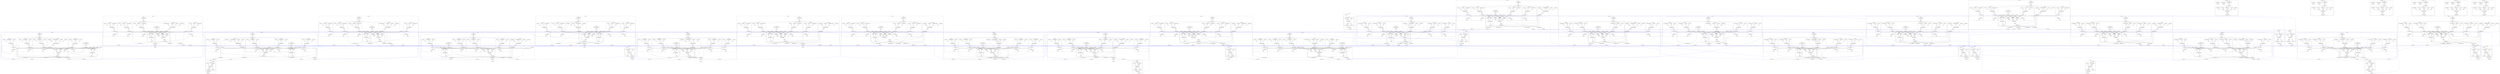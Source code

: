 digraph G {
rankdir=TB;
layout=dot;
subgraph cluster_0_0 {
label="tile_0_0_NULL";
margin=15;
style=rounded;
rank=source;
}
subgraph cluster_0_1 {
label="tile_0_1_W_IO";
margin=15;
style=rounded;
rank=source;
subgraph "cluster_0_1_c0.W_IO" {
label="c0.W_IO";
"X0Y1.bel_c0.W_IO" [label="bel_c0.W_IO(z=0x0000)", shape=box];
"X0Y1.c0.W_IO.from_fabric" [label="from_fabric", shape=hexagon];
"X0Y1.c0.W_from_fabric";
"X0Y1.c0.W_from_fabric" -> "X0Y1.c0.W_IO.from_fabric";
"X0Y1.c0.W_IO.from_fabric" -> "X0Y1.bel_c0.W_IO";
"X0Y1.c0.W_IO.in" [label=in, shape=hexagon];
"X0Y1.c0.W_in";
"X0Y1.c0.W_in" -> "X0Y1.c0.W_IO.in";
"X0Y1.c0.W_IO.in" -> "X0Y1.bel_c0.W_IO";
"X0Y1.c0.W_IO.to_fabric" [label="to_fabric", shape=hexagon];
"X0Y1.bel_c0.W_IO" -> "X0Y1.c0.W_IO.to_fabric";
"X0Y1.c0.W_to_fabric";
"X0Y1.c0.W_IO.to_fabric" -> "X0Y1.c0.W_to_fabric";
"X0Y1.c0.W_IO.out" [label=out, shape=hexagon];
"X0Y1.bel_c0.W_IO" -> "X0Y1.c0.W_IO.out";
"X0Y1.c0.W_out";
"X0Y1.c0.W_IO.out" -> "X0Y1.c0.W_out";
}
"X0Y1.c0.out1_internal";
"X0Y1.c0.out1";
"X0Y1.c0.out1_internal" -> "X0Y1.c0.out1";
"X0Y1.c0.W_to_fabric" -> "X0Y1.c0.out1_internal";
"X0Y1.c0.in1";
"X0Y1.c0.in1" -> "X0Y1.c0.W_from_fabric";
}
"X1Y1.c0.in3";
"X0Y1.c0.out1" -> "X1Y1.c0.in3" [dir=none, color=blue];
subgraph cluster_0_2 {
label="tile_0_2_W_IO";
margin=15;
style=rounded;
rank=source;
subgraph "cluster_0_2_c0.W_IO" {
label="c0.W_IO";
"X0Y2.bel_c0.W_IO" [label="bel_c0.W_IO(z=0x0000)", shape=box];
"X0Y2.c0.W_IO.from_fabric" [label="from_fabric", shape=hexagon];
"X0Y2.c0.W_from_fabric";
"X0Y2.c0.W_from_fabric" -> "X0Y2.c0.W_IO.from_fabric";
"X0Y2.c0.W_IO.from_fabric" -> "X0Y2.bel_c0.W_IO";
"X0Y2.c0.W_IO.in" [label=in, shape=hexagon];
"X0Y2.c0.W_in";
"X0Y2.c0.W_in" -> "X0Y2.c0.W_IO.in";
"X0Y2.c0.W_IO.in" -> "X0Y2.bel_c0.W_IO";
"X0Y2.c0.W_IO.to_fabric" [label="to_fabric", shape=hexagon];
"X0Y2.bel_c0.W_IO" -> "X0Y2.c0.W_IO.to_fabric";
"X0Y2.c0.W_to_fabric";
"X0Y2.c0.W_IO.to_fabric" -> "X0Y2.c0.W_to_fabric";
"X0Y2.c0.W_IO.out" [label=out, shape=hexagon];
"X0Y2.bel_c0.W_IO" -> "X0Y2.c0.W_IO.out";
"X0Y2.c0.W_out";
"X0Y2.c0.W_IO.out" -> "X0Y2.c0.W_out";
}
"X0Y2.c0.out1_internal";
"X0Y2.c0.out1";
"X0Y2.c0.out1_internal" -> "X0Y2.c0.out1";
"X0Y2.c0.W_to_fabric" -> "X0Y2.c0.out1_internal";
"X0Y2.c0.in1";
"X0Y2.c0.in1" -> "X0Y2.c0.W_from_fabric";
}
"X1Y2.c0.in3";
"X0Y2.c0.out1" -> "X1Y2.c0.in3" [dir=none, color=blue];
subgraph cluster_0_3 {
label="tile_0_3_W_IO";
margin=15;
style=rounded;
rank=source;
subgraph "cluster_0_3_c0.W_IO" {
label="c0.W_IO";
"X0Y3.bel_c0.W_IO" [label="bel_c0.W_IO(z=0x0000)", shape=box];
"X0Y3.c0.W_IO.from_fabric" [label="from_fabric", shape=hexagon];
"X0Y3.c0.W_from_fabric";
"X0Y3.c0.W_from_fabric" -> "X0Y3.c0.W_IO.from_fabric";
"X0Y3.c0.W_IO.from_fabric" -> "X0Y3.bel_c0.W_IO";
"X0Y3.c0.W_IO.in" [label=in, shape=hexagon];
"X0Y3.c0.W_in";
"X0Y3.c0.W_in" -> "X0Y3.c0.W_IO.in";
"X0Y3.c0.W_IO.in" -> "X0Y3.bel_c0.W_IO";
"X0Y3.c0.W_IO.to_fabric" [label="to_fabric", shape=hexagon];
"X0Y3.bel_c0.W_IO" -> "X0Y3.c0.W_IO.to_fabric";
"X0Y3.c0.W_to_fabric";
"X0Y3.c0.W_IO.to_fabric" -> "X0Y3.c0.W_to_fabric";
"X0Y3.c0.W_IO.out" [label=out, shape=hexagon];
"X0Y3.bel_c0.W_IO" -> "X0Y3.c0.W_IO.out";
"X0Y3.c0.W_out";
"X0Y3.c0.W_IO.out" -> "X0Y3.c0.W_out";
}
"X0Y3.c0.out1_internal";
"X0Y3.c0.out1";
"X0Y3.c0.out1_internal" -> "X0Y3.c0.out1";
"X0Y3.c0.W_to_fabric" -> "X0Y3.c0.out1_internal";
"X0Y3.c0.in1";
"X0Y3.c0.in1" -> "X0Y3.c0.W_from_fabric";
}
"X1Y3.c0.in3";
"X0Y3.c0.out1" -> "X1Y3.c0.in3" [dir=none, color=blue];
subgraph cluster_0_4 {
label="tile_0_4_W_IO";
margin=15;
style=rounded;
rank=source;
subgraph "cluster_0_4_c0.W_IO" {
label="c0.W_IO";
"X0Y4.bel_c0.W_IO" [label="bel_c0.W_IO(z=0x0000)", shape=box];
"X0Y4.c0.W_IO.from_fabric" [label="from_fabric", shape=hexagon];
"X0Y4.c0.W_from_fabric";
"X0Y4.c0.W_from_fabric" -> "X0Y4.c0.W_IO.from_fabric";
"X0Y4.c0.W_IO.from_fabric" -> "X0Y4.bel_c0.W_IO";
"X0Y4.c0.W_IO.in" [label=in, shape=hexagon];
"X0Y4.c0.W_in";
"X0Y4.c0.W_in" -> "X0Y4.c0.W_IO.in";
"X0Y4.c0.W_IO.in" -> "X0Y4.bel_c0.W_IO";
"X0Y4.c0.W_IO.to_fabric" [label="to_fabric", shape=hexagon];
"X0Y4.bel_c0.W_IO" -> "X0Y4.c0.W_IO.to_fabric";
"X0Y4.c0.W_to_fabric";
"X0Y4.c0.W_IO.to_fabric" -> "X0Y4.c0.W_to_fabric";
"X0Y4.c0.W_IO.out" [label=out, shape=hexagon];
"X0Y4.bel_c0.W_IO" -> "X0Y4.c0.W_IO.out";
"X0Y4.c0.W_out";
"X0Y4.c0.W_IO.out" -> "X0Y4.c0.W_out";
}
"X0Y4.c0.out1_internal";
"X0Y4.c0.out1";
"X0Y4.c0.out1_internal" -> "X0Y4.c0.out1";
"X0Y4.c0.W_to_fabric" -> "X0Y4.c0.out1_internal";
"X0Y4.c0.in1";
"X0Y4.c0.in1" -> "X0Y4.c0.W_from_fabric";
}
"X1Y4.c0.in3";
"X0Y4.c0.out1" -> "X1Y4.c0.in3" [dir=none, color=blue];
subgraph cluster_0_5 {
label="tile_0_5_W_IO";
margin=15;
style=rounded;
rank=source;
subgraph "cluster_0_5_c0.W_IO" {
label="c0.W_IO";
"X0Y5.bel_c0.W_IO" [label="bel_c0.W_IO(z=0x0000)", shape=box];
"X0Y5.c0.W_IO.from_fabric" [label="from_fabric", shape=hexagon];
"X0Y5.c0.W_from_fabric";
"X0Y5.c0.W_from_fabric" -> "X0Y5.c0.W_IO.from_fabric";
"X0Y5.c0.W_IO.from_fabric" -> "X0Y5.bel_c0.W_IO";
"X0Y5.c0.W_IO.in" [label=in, shape=hexagon];
"X0Y5.c0.W_in";
"X0Y5.c0.W_in" -> "X0Y5.c0.W_IO.in";
"X0Y5.c0.W_IO.in" -> "X0Y5.bel_c0.W_IO";
"X0Y5.c0.W_IO.to_fabric" [label="to_fabric", shape=hexagon];
"X0Y5.bel_c0.W_IO" -> "X0Y5.c0.W_IO.to_fabric";
"X0Y5.c0.W_to_fabric";
"X0Y5.c0.W_IO.to_fabric" -> "X0Y5.c0.W_to_fabric";
"X0Y5.c0.W_IO.out" [label=out, shape=hexagon];
"X0Y5.bel_c0.W_IO" -> "X0Y5.c0.W_IO.out";
"X0Y5.c0.W_out";
"X0Y5.c0.W_IO.out" -> "X0Y5.c0.W_out";
}
"X0Y5.c0.out1_internal";
"X0Y5.c0.out1";
"X0Y5.c0.out1_internal" -> "X0Y5.c0.out1";
"X0Y5.c0.W_to_fabric" -> "X0Y5.c0.out1_internal";
"X0Y5.c0.in1";
"X0Y5.c0.in1" -> "X0Y5.c0.W_from_fabric";
}
"X1Y5.c0.in3";
"X0Y5.c0.out1" -> "X1Y5.c0.in3" [dir=none, color=blue];
subgraph cluster_0_6 {
label="tile_0_6_W_IO";
margin=15;
style=rounded;
rank=source;
subgraph "cluster_0_6_c0.W_IO" {
label="c0.W_IO";
"X0Y6.bel_c0.W_IO" [label="bel_c0.W_IO(z=0x0000)", shape=box];
"X0Y6.c0.W_IO.from_fabric" [label="from_fabric", shape=hexagon];
"X0Y6.c0.W_from_fabric";
"X0Y6.c0.W_from_fabric" -> "X0Y6.c0.W_IO.from_fabric";
"X0Y6.c0.W_IO.from_fabric" -> "X0Y6.bel_c0.W_IO";
"X0Y6.c0.W_IO.in" [label=in, shape=hexagon];
"X0Y6.c0.W_in";
"X0Y6.c0.W_in" -> "X0Y6.c0.W_IO.in";
"X0Y6.c0.W_IO.in" -> "X0Y6.bel_c0.W_IO";
"X0Y6.c0.W_IO.to_fabric" [label="to_fabric", shape=hexagon];
"X0Y6.bel_c0.W_IO" -> "X0Y6.c0.W_IO.to_fabric";
"X0Y6.c0.W_to_fabric";
"X0Y6.c0.W_IO.to_fabric" -> "X0Y6.c0.W_to_fabric";
"X0Y6.c0.W_IO.out" [label=out, shape=hexagon];
"X0Y6.bel_c0.W_IO" -> "X0Y6.c0.W_IO.out";
"X0Y6.c0.W_out";
"X0Y6.c0.W_IO.out" -> "X0Y6.c0.W_out";
}
"X0Y6.c0.out1_internal";
"X0Y6.c0.out1";
"X0Y6.c0.out1_internal" -> "X0Y6.c0.out1";
"X0Y6.c0.W_to_fabric" -> "X0Y6.c0.out1_internal";
"X0Y6.c0.in1";
"X0Y6.c0.in1" -> "X0Y6.c0.W_from_fabric";
}
"X1Y6.c0.in3";
"X0Y6.c0.out1" -> "X1Y6.c0.in3" [dir=none, color=blue];
subgraph cluster_0_7 {
label="tile_0_7_NULL";
margin=15;
style=rounded;
rank=source;
}
subgraph cluster_1_0 {
label="tile_1_0_S_IO";
margin=15;
style=rounded;
rank=source;
subgraph "cluster_1_0_c0.S_IO" {
label="c0.S_IO";
"X1Y0.bel_c0.S_IO" [label="bel_c0.S_IO(z=0x0000)", shape=box];
"X1Y0.c0.S_IO.from_fabric" [label="from_fabric", shape=hexagon];
"X1Y0.c0.S_from_fabric";
"X1Y0.c0.S_from_fabric" -> "X1Y0.c0.S_IO.from_fabric";
"X1Y0.c0.S_IO.from_fabric" -> "X1Y0.bel_c0.S_IO";
"X1Y0.c0.S_IO.in" [label=in, shape=hexagon];
"X1Y0.c0.S_in";
"X1Y0.c0.S_in" -> "X1Y0.c0.S_IO.in";
"X1Y0.c0.S_IO.in" -> "X1Y0.bel_c0.S_IO";
"X1Y0.c0.S_IO.to_fabric" [label="to_fabric", shape=hexagon];
"X1Y0.bel_c0.S_IO" -> "X1Y0.c0.S_IO.to_fabric";
"X1Y0.c0.S_to_fabric";
"X1Y0.c0.S_IO.to_fabric" -> "X1Y0.c0.S_to_fabric";
"X1Y0.c0.S_IO.out" [label=out, shape=hexagon];
"X1Y0.bel_c0.S_IO" -> "X1Y0.c0.S_IO.out";
"X1Y0.c0.S_out";
"X1Y0.c0.S_IO.out" -> "X1Y0.c0.S_out";
}
"X1Y0.c0.out0_internal";
"X1Y0.c0.out0";
"X1Y0.c0.out0_internal" -> "X1Y0.c0.out0";
"X1Y0.c0.S_to_fabric" -> "X1Y0.c0.out0_internal";
"X1Y0.c0.in0";
"X1Y0.c0.in0" -> "X1Y0.c0.S_from_fabric";
}
"X1Y1.c0.in2";
"X1Y0.c0.out0" -> "X1Y1.c0.in2" [dir=none, color=blue];
subgraph cluster_1_1 {
label="tile_1_1_PE";
margin=15;
style=rounded;
rank=source;
subgraph cluster_1_1_CLK_DRV {
label="CLK_DRV";
"X1Y1.bel_CLK_DRV" [label="bel_CLK_DRV(z=0xffff)", shape=box];
"X1Y1.CLK_DRV.CLK_O" [label="CLK_O", shape=hexagon];
"X1Y1.bel_CLK_DRV" -> "X1Y1.CLK_DRV.CLK_O";
"X1Y1.user_clk_o";
"X1Y1.CLK_DRV.CLK_O" -> "X1Y1.user_clk_o";
}
subgraph "cluster_1_1_c0.ALU" {
label="c0.ALU";
"X1Y1.bel_c0.ALU" [label="bel_c0.ALU(z=0x0000)", shape=box];
"X1Y1.c0.ALU.data_in1" [label="data_in1", shape=hexagon];
"X1Y1.c0.data_in1";
"X1Y1.c0.data_in1" -> "X1Y1.c0.ALU.data_in1";
"X1Y1.c0.ALU.data_in1" -> "X1Y1.bel_c0.ALU";
"X1Y1.c0.ALU.data_in2" [label="data_in2", shape=hexagon];
"X1Y1.c0.data_in2";
"X1Y1.c0.data_in2" -> "X1Y1.c0.ALU.data_in2";
"X1Y1.c0.ALU.data_in2" -> "X1Y1.bel_c0.ALU";
"X1Y1.c0.ALU.data_in3" [label="data_in3", shape=hexagon];
"X1Y1.c0.data_in3";
"X1Y1.c0.data_in3" -> "X1Y1.c0.ALU.data_in3";
"X1Y1.c0.ALU.data_in3" -> "X1Y1.bel_c0.ALU";
"X1Y1.c0.ALU.data_out" [label="data_out", shape=hexagon];
"X1Y1.bel_c0.ALU" -> "X1Y1.c0.ALU.data_out";
"X1Y1.c0.data_out";
"X1Y1.c0.ALU.data_out" -> "X1Y1.c0.data_out";
}
subgraph "cluster_1_1_c0.compare" {
label="c0.compare";
"X1Y1.bel_c0.compare" [label="bel_c0.compare(z=0x0001)", shape=box];
"X1Y1.c0.compare.A" [label=A, shape=hexagon];
"X1Y1.c0.A";
"X1Y1.c0.A" -> "X1Y1.c0.compare.A";
"X1Y1.c0.compare.A" -> "X1Y1.bel_c0.compare";
"X1Y1.c0.compare.B" [label=B, shape=hexagon];
"X1Y1.c0.B";
"X1Y1.c0.B" -> "X1Y1.c0.compare.B";
"X1Y1.c0.compare.B" -> "X1Y1.bel_c0.compare";
"X1Y1.c0.compare.Y" [label=Y, shape=hexagon];
"X1Y1.bel_c0.compare" -> "X1Y1.c0.compare.Y";
"X1Y1.c0.Y";
"X1Y1.c0.compare.Y" -> "X1Y1.c0.Y";
}
subgraph "cluster_1_1_c0.const_unit" {
label="c0.const_unit";
"X1Y1.bel_c0.const_unit" [label="bel_c0.const_unit(z=0x0002)", shape=box];
"X1Y1.c0.const_unit.const_out" [label="const_out", shape=hexagon];
"X1Y1.bel_c0.const_unit" -> "X1Y1.c0.const_unit.const_out";
"X1Y1.c0.const_out";
"X1Y1.c0.const_unit.const_out" -> "X1Y1.c0.const_out";
}
subgraph "cluster_1_1_c0.RES_reg_unit" {
label="c0.RES_reg_unit";
"X1Y1.bel_c0.RES_reg_unit" [label="bel_c0.RES_reg_unit(z=0x0003)", shape=box];
"X1Y1.c0.RES_reg_unit.en" [label=en, shape=hexagon];
"X1Y1.c0.RES_en";
"X1Y1.c0.RES_en" -> "X1Y1.c0.RES_reg_unit.en";
"X1Y1.c0.RES_reg_unit.en" -> "X1Y1.bel_c0.RES_reg_unit";
"X1Y1.c0.RES_reg_unit.reg_in" [label="reg_in", shape=hexagon];
"X1Y1.c0.RES_reg_in";
"X1Y1.c0.RES_reg_in" -> "X1Y1.c0.RES_reg_unit.reg_in";
"X1Y1.c0.RES_reg_unit.reg_in" -> "X1Y1.bel_c0.RES_reg_unit";
"X1Y1.c0.RES_reg_unit.rst" [label=rst, shape=hexagon];
"X1Y1.c0.RES_rst";
"X1Y1.c0.RES_rst" -> "X1Y1.c0.RES_reg_unit.rst";
"X1Y1.c0.RES_reg_unit.rst" -> "X1Y1.bel_c0.RES_reg_unit";
"X1Y1.c0.RES_reg_unit.reg_out" [label="reg_out", shape=hexagon];
"X1Y1.bel_c0.RES_reg_unit" -> "X1Y1.c0.RES_reg_unit.reg_out";
"X1Y1.c0.RES_reg_out";
"X1Y1.c0.RES_reg_unit.reg_out" -> "X1Y1.c0.RES_reg_out";
"X1Y1.c0.RES_reg_unit.clk" [label=clk, shape=hexagon];
"X1Y1.c0.RES_reg_unit_clk_i";
"X1Y1.c0.RES_reg_unit_clk_i" -> "X1Y1.c0.RES_reg_unit.clk";
"X1Y1.c0.RES_reg_unit.clk" -> "X1Y1.bel_c0.RES_reg_unit";
}
subgraph "cluster_1_1_c0.N_reg_unit" {
label="c0.N_reg_unit";
"X1Y1.bel_c0.N_reg_unit" [label="bel_c0.N_reg_unit(z=0x0004)", shape=box];
"X1Y1.c0.N_reg_unit.en" [label=en, shape=hexagon];
"X1Y1.c0.N_en";
"X1Y1.c0.N_en" -> "X1Y1.c0.N_reg_unit.en";
"X1Y1.c0.N_reg_unit.en" -> "X1Y1.bel_c0.N_reg_unit";
"X1Y1.c0.N_reg_unit.reg_in" [label="reg_in", shape=hexagon];
"X1Y1.c0.N_reg_in";
"X1Y1.c0.N_reg_in" -> "X1Y1.c0.N_reg_unit.reg_in";
"X1Y1.c0.N_reg_unit.reg_in" -> "X1Y1.bel_c0.N_reg_unit";
"X1Y1.c0.N_reg_unit.rst" [label=rst, shape=hexagon];
"X1Y1.c0.N_rst";
"X1Y1.c0.N_rst" -> "X1Y1.c0.N_reg_unit.rst";
"X1Y1.c0.N_reg_unit.rst" -> "X1Y1.bel_c0.N_reg_unit";
"X1Y1.c0.N_reg_unit.reg_out" [label="reg_out", shape=hexagon];
"X1Y1.bel_c0.N_reg_unit" -> "X1Y1.c0.N_reg_unit.reg_out";
"X1Y1.c0.N_reg_out";
"X1Y1.c0.N_reg_unit.reg_out" -> "X1Y1.c0.N_reg_out";
"X1Y1.c0.N_reg_unit.clk" [label=clk, shape=hexagon];
"X1Y1.c0.N_reg_unit_clk_i";
"X1Y1.c0.N_reg_unit_clk_i" -> "X1Y1.c0.N_reg_unit.clk";
"X1Y1.c0.N_reg_unit.clk" -> "X1Y1.bel_c0.N_reg_unit";
}
subgraph "cluster_1_1_c0.E_reg_unit" {
label="c0.E_reg_unit";
"X1Y1.bel_c0.E_reg_unit" [label="bel_c0.E_reg_unit(z=0x0005)", shape=box];
"X1Y1.c0.E_reg_unit.en" [label=en, shape=hexagon];
"X1Y1.c0.E_en";
"X1Y1.c0.E_en" -> "X1Y1.c0.E_reg_unit.en";
"X1Y1.c0.E_reg_unit.en" -> "X1Y1.bel_c0.E_reg_unit";
"X1Y1.c0.E_reg_unit.reg_in" [label="reg_in", shape=hexagon];
"X1Y1.c0.E_reg_in";
"X1Y1.c0.E_reg_in" -> "X1Y1.c0.E_reg_unit.reg_in";
"X1Y1.c0.E_reg_unit.reg_in" -> "X1Y1.bel_c0.E_reg_unit";
"X1Y1.c0.E_reg_unit.rst" [label=rst, shape=hexagon];
"X1Y1.c0.E_rst";
"X1Y1.c0.E_rst" -> "X1Y1.c0.E_reg_unit.rst";
"X1Y1.c0.E_reg_unit.rst" -> "X1Y1.bel_c0.E_reg_unit";
"X1Y1.c0.E_reg_unit.reg_out" [label="reg_out", shape=hexagon];
"X1Y1.bel_c0.E_reg_unit" -> "X1Y1.c0.E_reg_unit.reg_out";
"X1Y1.c0.E_reg_out";
"X1Y1.c0.E_reg_unit.reg_out" -> "X1Y1.c0.E_reg_out";
"X1Y1.c0.E_reg_unit.clk" [label=clk, shape=hexagon];
"X1Y1.c0.E_reg_unit_clk_i";
"X1Y1.c0.E_reg_unit_clk_i" -> "X1Y1.c0.E_reg_unit.clk";
"X1Y1.c0.E_reg_unit.clk" -> "X1Y1.bel_c0.E_reg_unit";
}
subgraph "cluster_1_1_c0.S_reg_unit" {
label="c0.S_reg_unit";
"X1Y1.bel_c0.S_reg_unit" [label="bel_c0.S_reg_unit(z=0x0006)", shape=box];
"X1Y1.c0.S_reg_unit.en" [label=en, shape=hexagon];
"X1Y1.c0.S_en";
"X1Y1.c0.S_en" -> "X1Y1.c0.S_reg_unit.en";
"X1Y1.c0.S_reg_unit.en" -> "X1Y1.bel_c0.S_reg_unit";
"X1Y1.c0.S_reg_unit.reg_in" [label="reg_in", shape=hexagon];
"X1Y1.c0.S_reg_in";
"X1Y1.c0.S_reg_in" -> "X1Y1.c0.S_reg_unit.reg_in";
"X1Y1.c0.S_reg_unit.reg_in" -> "X1Y1.bel_c0.S_reg_unit";
"X1Y1.c0.S_reg_unit.rst" [label=rst, shape=hexagon];
"X1Y1.c0.S_rst";
"X1Y1.c0.S_rst" -> "X1Y1.c0.S_reg_unit.rst";
"X1Y1.c0.S_reg_unit.rst" -> "X1Y1.bel_c0.S_reg_unit";
"X1Y1.c0.S_reg_unit.reg_out" [label="reg_out", shape=hexagon];
"X1Y1.bel_c0.S_reg_unit" -> "X1Y1.c0.S_reg_unit.reg_out";
"X1Y1.c0.S_reg_out";
"X1Y1.c0.S_reg_unit.reg_out" -> "X1Y1.c0.S_reg_out";
"X1Y1.c0.S_reg_unit.clk" [label=clk, shape=hexagon];
"X1Y1.c0.S_reg_unit_clk_i";
"X1Y1.c0.S_reg_unit_clk_i" -> "X1Y1.c0.S_reg_unit.clk";
"X1Y1.c0.S_reg_unit.clk" -> "X1Y1.bel_c0.S_reg_unit";
}
subgraph "cluster_1_1_c0.W_reg_unit" {
label="c0.W_reg_unit";
"X1Y1.bel_c0.W_reg_unit" [label="bel_c0.W_reg_unit(z=0x0007)", shape=box];
"X1Y1.c0.W_reg_unit.en" [label=en, shape=hexagon];
"X1Y1.c0.W_en";
"X1Y1.c0.W_en" -> "X1Y1.c0.W_reg_unit.en";
"X1Y1.c0.W_reg_unit.en" -> "X1Y1.bel_c0.W_reg_unit";
"X1Y1.c0.W_reg_unit.reg_in" [label="reg_in", shape=hexagon];
"X1Y1.c0.W_reg_in";
"X1Y1.c0.W_reg_in" -> "X1Y1.c0.W_reg_unit.reg_in";
"X1Y1.c0.W_reg_unit.reg_in" -> "X1Y1.bel_c0.W_reg_unit";
"X1Y1.c0.W_reg_unit.rst" [label=rst, shape=hexagon];
"X1Y1.c0.W_rst";
"X1Y1.c0.W_rst" -> "X1Y1.c0.W_reg_unit.rst";
"X1Y1.c0.W_reg_unit.rst" -> "X1Y1.bel_c0.W_reg_unit";
"X1Y1.c0.W_reg_unit.reg_out" [label="reg_out", shape=hexagon];
"X1Y1.bel_c0.W_reg_unit" -> "X1Y1.c0.W_reg_unit.reg_out";
"X1Y1.c0.W_reg_out";
"X1Y1.c0.W_reg_unit.reg_out" -> "X1Y1.c0.W_reg_out";
"X1Y1.c0.W_reg_unit.clk" [label=clk, shape=hexagon];
"X1Y1.c0.W_reg_unit_clk_i";
"X1Y1.c0.W_reg_unit_clk_i" -> "X1Y1.c0.W_reg_unit.clk";
"X1Y1.c0.W_reg_unit.clk" -> "X1Y1.bel_c0.W_reg_unit";
}
"X1Y1.user_clk_o" -> "X1Y1.c0.RES_reg_unit_clk_i";
"X1Y1.user_clk_o" -> "X1Y1.c0.N_reg_unit_clk_i";
"X1Y1.user_clk_o" -> "X1Y1.c0.E_reg_unit_clk_i";
"X1Y1.user_clk_o" -> "X1Y1.c0.S_reg_unit_clk_i";
"X1Y1.user_clk_o" -> "X1Y1.c0.W_reg_unit_clk_i";
"X1Y1.c0.out0_internal";
"X1Y1.c0.out0";
"X1Y1.c0.out0_internal" -> "X1Y1.c0.out0";
"X1Y1.c0.out1_internal";
"X1Y1.c0.out1";
"X1Y1.c0.out1_internal" -> "X1Y1.c0.out1";
"X1Y1.c0.out2_internal";
"X1Y1.c0.out2";
"X1Y1.c0.out2_internal" -> "X1Y1.c0.out2";
"X1Y1.c0.out3_internal";
"X1Y1.c0.out3";
"X1Y1.c0.out3_internal" -> "X1Y1.c0.out3";
"X1Y1.c0.data_out" -> "X1Y1.c0.out0_internal";
"X1Y1.c0.RES_reg_out" -> "X1Y1.c0.out0_internal";
"X1Y1.c0.in2";
"X1Y1.c0.in2" -> "X1Y1.c0.out0_internal";
"X1Y1.c0.data_out" -> "X1Y1.c0.out1_internal";
"X1Y1.c0.RES_reg_out" -> "X1Y1.c0.out1_internal";
"X1Y1.c0.in3";
"X1Y1.c0.in3" -> "X1Y1.c0.out1_internal";
"X1Y1.c0.data_out" -> "X1Y1.c0.out2_internal";
"X1Y1.c0.RES_reg_out" -> "X1Y1.c0.out2_internal";
"X1Y1.c0.in0";
"X1Y1.c0.in0" -> "X1Y1.c0.out2_internal";
"X1Y1.c0.data_out" -> "X1Y1.c0.out3_internal";
"X1Y1.c0.RES_reg_out" -> "X1Y1.c0.out3_internal";
"X1Y1.c0.in1";
"X1Y1.c0.in1" -> "X1Y1.c0.out3_internal";
"X1Y1.c0.in0" -> "X1Y1.c0.data_in1";
"X1Y1.c0.in1" -> "X1Y1.c0.data_in1";
"X1Y1.c0.in2" -> "X1Y1.c0.data_in1";
"X1Y1.c0.in3" -> "X1Y1.c0.data_in1";
"X1Y1.c0.RES_reg_out" -> "X1Y1.c0.data_in1";
"X1Y1.c0.N_reg_out" -> "X1Y1.c0.data_in1";
"X1Y1.c0.E_reg_out" -> "X1Y1.c0.data_in1";
"X1Y1.c0.S_reg_out" -> "X1Y1.c0.data_in1";
"X1Y1.c0.W_reg_out" -> "X1Y1.c0.data_in1";
"X1Y1.c0.in0" -> "X1Y1.c0.data_in2";
"X1Y1.c0.in1" -> "X1Y1.c0.data_in2";
"X1Y1.c0.in2" -> "X1Y1.c0.data_in2";
"X1Y1.c0.in3" -> "X1Y1.c0.data_in2";
"X1Y1.c0.const_out" -> "X1Y1.c0.data_in2";
"X1Y1.c0.RES_reg_out" -> "X1Y1.c0.data_in2";
"X1Y1.c0.N_reg_out" -> "X1Y1.c0.data_in2";
"X1Y1.c0.E_reg_out" -> "X1Y1.c0.data_in2";
"X1Y1.c0.S_reg_out" -> "X1Y1.c0.data_in2";
"X1Y1.c0.W_reg_out" -> "X1Y1.c0.data_in2";
"X1Y1.c0.in0" -> "X1Y1.c0.data_in3";
"X1Y1.c0.in1" -> "X1Y1.c0.data_in3";
"X1Y1.c0.in2" -> "X1Y1.c0.data_in3";
"X1Y1.c0.in3" -> "X1Y1.c0.data_in3";
"X1Y1.c0.const_out" -> "X1Y1.c0.data_in3";
"X1Y1.c0.Y" -> "X1Y1.c0.data_in3";
"X1Y1.c0.in0" -> "X1Y1.c0.A";
"X1Y1.c0.in1" -> "X1Y1.c0.A";
"X1Y1.c0.in2" -> "X1Y1.c0.A";
"X1Y1.c0.in3" -> "X1Y1.c0.A";
"X1Y1.c0.in0" -> "X1Y1.c0.B";
"X1Y1.c0.in1" -> "X1Y1.c0.B";
"X1Y1.c0.in2" -> "X1Y1.c0.B";
"X1Y1.c0.in3" -> "X1Y1.c0.B";
"X1Y1.c0.const_out" -> "X1Y1.c0.B";
"X1Y1.c0.data_out" -> "X1Y1.c0.RES_reg_in";
"X1Y1.c0.in0" -> "X1Y1.c0.N_reg_in";
"X1Y1.c0.N_reg_out" -> "X1Y1.c0.N_reg_in";
"X1Y1.c0.in1" -> "X1Y1.c0.E_reg_in";
"X1Y1.c0.E_reg_out" -> "X1Y1.c0.E_reg_in";
"X1Y1.c0.in2" -> "X1Y1.c0.S_reg_in";
"X1Y1.c0.S_reg_out" -> "X1Y1.c0.S_reg_in";
"X1Y1.c0.in3" -> "X1Y1.c0.W_reg_in";
"X1Y1.c0.W_reg_out" -> "X1Y1.c0.W_reg_in";
}
"X1Y2.c0.in2";
"X1Y1.c0.out0" -> "X1Y2.c0.in2" [dir=none, color=blue];
"X2Y1.c0.in3";
"X1Y1.c0.out1" -> "X2Y1.c0.in3" [dir=none, color=blue];
"X1Y1.c0.out2" -> "X1Y0.c0.in0" [dir=none, color=blue];
"X1Y1.c0.out3" -> "X0Y1.c0.in1" [dir=none, color=blue];
subgraph cluster_1_2 {
label="tile_1_2_PE";
margin=15;
style=rounded;
rank=source;
subgraph cluster_1_2_CLK_DRV {
label="CLK_DRV";
"X1Y2.bel_CLK_DRV" [label="bel_CLK_DRV(z=0xffff)", shape=box];
"X1Y2.CLK_DRV.CLK_O" [label="CLK_O", shape=hexagon];
"X1Y2.bel_CLK_DRV" -> "X1Y2.CLK_DRV.CLK_O";
"X1Y2.user_clk_o";
"X1Y2.CLK_DRV.CLK_O" -> "X1Y2.user_clk_o";
}
subgraph "cluster_1_2_c0.ALU" {
label="c0.ALU";
"X1Y2.bel_c0.ALU" [label="bel_c0.ALU(z=0x0000)", shape=box];
"X1Y2.c0.ALU.data_in1" [label="data_in1", shape=hexagon];
"X1Y2.c0.data_in1";
"X1Y2.c0.data_in1" -> "X1Y2.c0.ALU.data_in1";
"X1Y2.c0.ALU.data_in1" -> "X1Y2.bel_c0.ALU";
"X1Y2.c0.ALU.data_in2" [label="data_in2", shape=hexagon];
"X1Y2.c0.data_in2";
"X1Y2.c0.data_in2" -> "X1Y2.c0.ALU.data_in2";
"X1Y2.c0.ALU.data_in2" -> "X1Y2.bel_c0.ALU";
"X1Y2.c0.ALU.data_in3" [label="data_in3", shape=hexagon];
"X1Y2.c0.data_in3";
"X1Y2.c0.data_in3" -> "X1Y2.c0.ALU.data_in3";
"X1Y2.c0.ALU.data_in3" -> "X1Y2.bel_c0.ALU";
"X1Y2.c0.ALU.data_out" [label="data_out", shape=hexagon];
"X1Y2.bel_c0.ALU" -> "X1Y2.c0.ALU.data_out";
"X1Y2.c0.data_out";
"X1Y2.c0.ALU.data_out" -> "X1Y2.c0.data_out";
}
subgraph "cluster_1_2_c0.compare" {
label="c0.compare";
"X1Y2.bel_c0.compare" [label="bel_c0.compare(z=0x0001)", shape=box];
"X1Y2.c0.compare.A" [label=A, shape=hexagon];
"X1Y2.c0.A";
"X1Y2.c0.A" -> "X1Y2.c0.compare.A";
"X1Y2.c0.compare.A" -> "X1Y2.bel_c0.compare";
"X1Y2.c0.compare.B" [label=B, shape=hexagon];
"X1Y2.c0.B";
"X1Y2.c0.B" -> "X1Y2.c0.compare.B";
"X1Y2.c0.compare.B" -> "X1Y2.bel_c0.compare";
"X1Y2.c0.compare.Y" [label=Y, shape=hexagon];
"X1Y2.bel_c0.compare" -> "X1Y2.c0.compare.Y";
"X1Y2.c0.Y";
"X1Y2.c0.compare.Y" -> "X1Y2.c0.Y";
}
subgraph "cluster_1_2_c0.const_unit" {
label="c0.const_unit";
"X1Y2.bel_c0.const_unit" [label="bel_c0.const_unit(z=0x0002)", shape=box];
"X1Y2.c0.const_unit.const_out" [label="const_out", shape=hexagon];
"X1Y2.bel_c0.const_unit" -> "X1Y2.c0.const_unit.const_out";
"X1Y2.c0.const_out";
"X1Y2.c0.const_unit.const_out" -> "X1Y2.c0.const_out";
}
subgraph "cluster_1_2_c0.RES_reg_unit" {
label="c0.RES_reg_unit";
"X1Y2.bel_c0.RES_reg_unit" [label="bel_c0.RES_reg_unit(z=0x0003)", shape=box];
"X1Y2.c0.RES_reg_unit.en" [label=en, shape=hexagon];
"X1Y2.c0.RES_en";
"X1Y2.c0.RES_en" -> "X1Y2.c0.RES_reg_unit.en";
"X1Y2.c0.RES_reg_unit.en" -> "X1Y2.bel_c0.RES_reg_unit";
"X1Y2.c0.RES_reg_unit.reg_in" [label="reg_in", shape=hexagon];
"X1Y2.c0.RES_reg_in";
"X1Y2.c0.RES_reg_in" -> "X1Y2.c0.RES_reg_unit.reg_in";
"X1Y2.c0.RES_reg_unit.reg_in" -> "X1Y2.bel_c0.RES_reg_unit";
"X1Y2.c0.RES_reg_unit.rst" [label=rst, shape=hexagon];
"X1Y2.c0.RES_rst";
"X1Y2.c0.RES_rst" -> "X1Y2.c0.RES_reg_unit.rst";
"X1Y2.c0.RES_reg_unit.rst" -> "X1Y2.bel_c0.RES_reg_unit";
"X1Y2.c0.RES_reg_unit.reg_out" [label="reg_out", shape=hexagon];
"X1Y2.bel_c0.RES_reg_unit" -> "X1Y2.c0.RES_reg_unit.reg_out";
"X1Y2.c0.RES_reg_out";
"X1Y2.c0.RES_reg_unit.reg_out" -> "X1Y2.c0.RES_reg_out";
"X1Y2.c0.RES_reg_unit.clk" [label=clk, shape=hexagon];
"X1Y2.c0.RES_reg_unit_clk_i";
"X1Y2.c0.RES_reg_unit_clk_i" -> "X1Y2.c0.RES_reg_unit.clk";
"X1Y2.c0.RES_reg_unit.clk" -> "X1Y2.bel_c0.RES_reg_unit";
}
subgraph "cluster_1_2_c0.N_reg_unit" {
label="c0.N_reg_unit";
"X1Y2.bel_c0.N_reg_unit" [label="bel_c0.N_reg_unit(z=0x0004)", shape=box];
"X1Y2.c0.N_reg_unit.en" [label=en, shape=hexagon];
"X1Y2.c0.N_en";
"X1Y2.c0.N_en" -> "X1Y2.c0.N_reg_unit.en";
"X1Y2.c0.N_reg_unit.en" -> "X1Y2.bel_c0.N_reg_unit";
"X1Y2.c0.N_reg_unit.reg_in" [label="reg_in", shape=hexagon];
"X1Y2.c0.N_reg_in";
"X1Y2.c0.N_reg_in" -> "X1Y2.c0.N_reg_unit.reg_in";
"X1Y2.c0.N_reg_unit.reg_in" -> "X1Y2.bel_c0.N_reg_unit";
"X1Y2.c0.N_reg_unit.rst" [label=rst, shape=hexagon];
"X1Y2.c0.N_rst";
"X1Y2.c0.N_rst" -> "X1Y2.c0.N_reg_unit.rst";
"X1Y2.c0.N_reg_unit.rst" -> "X1Y2.bel_c0.N_reg_unit";
"X1Y2.c0.N_reg_unit.reg_out" [label="reg_out", shape=hexagon];
"X1Y2.bel_c0.N_reg_unit" -> "X1Y2.c0.N_reg_unit.reg_out";
"X1Y2.c0.N_reg_out";
"X1Y2.c0.N_reg_unit.reg_out" -> "X1Y2.c0.N_reg_out";
"X1Y2.c0.N_reg_unit.clk" [label=clk, shape=hexagon];
"X1Y2.c0.N_reg_unit_clk_i";
"X1Y2.c0.N_reg_unit_clk_i" -> "X1Y2.c0.N_reg_unit.clk";
"X1Y2.c0.N_reg_unit.clk" -> "X1Y2.bel_c0.N_reg_unit";
}
subgraph "cluster_1_2_c0.E_reg_unit" {
label="c0.E_reg_unit";
"X1Y2.bel_c0.E_reg_unit" [label="bel_c0.E_reg_unit(z=0x0005)", shape=box];
"X1Y2.c0.E_reg_unit.en" [label=en, shape=hexagon];
"X1Y2.c0.E_en";
"X1Y2.c0.E_en" -> "X1Y2.c0.E_reg_unit.en";
"X1Y2.c0.E_reg_unit.en" -> "X1Y2.bel_c0.E_reg_unit";
"X1Y2.c0.E_reg_unit.reg_in" [label="reg_in", shape=hexagon];
"X1Y2.c0.E_reg_in";
"X1Y2.c0.E_reg_in" -> "X1Y2.c0.E_reg_unit.reg_in";
"X1Y2.c0.E_reg_unit.reg_in" -> "X1Y2.bel_c0.E_reg_unit";
"X1Y2.c0.E_reg_unit.rst" [label=rst, shape=hexagon];
"X1Y2.c0.E_rst";
"X1Y2.c0.E_rst" -> "X1Y2.c0.E_reg_unit.rst";
"X1Y2.c0.E_reg_unit.rst" -> "X1Y2.bel_c0.E_reg_unit";
"X1Y2.c0.E_reg_unit.reg_out" [label="reg_out", shape=hexagon];
"X1Y2.bel_c0.E_reg_unit" -> "X1Y2.c0.E_reg_unit.reg_out";
"X1Y2.c0.E_reg_out";
"X1Y2.c0.E_reg_unit.reg_out" -> "X1Y2.c0.E_reg_out";
"X1Y2.c0.E_reg_unit.clk" [label=clk, shape=hexagon];
"X1Y2.c0.E_reg_unit_clk_i";
"X1Y2.c0.E_reg_unit_clk_i" -> "X1Y2.c0.E_reg_unit.clk";
"X1Y2.c0.E_reg_unit.clk" -> "X1Y2.bel_c0.E_reg_unit";
}
subgraph "cluster_1_2_c0.S_reg_unit" {
label="c0.S_reg_unit";
"X1Y2.bel_c0.S_reg_unit" [label="bel_c0.S_reg_unit(z=0x0006)", shape=box];
"X1Y2.c0.S_reg_unit.en" [label=en, shape=hexagon];
"X1Y2.c0.S_en";
"X1Y2.c0.S_en" -> "X1Y2.c0.S_reg_unit.en";
"X1Y2.c0.S_reg_unit.en" -> "X1Y2.bel_c0.S_reg_unit";
"X1Y2.c0.S_reg_unit.reg_in" [label="reg_in", shape=hexagon];
"X1Y2.c0.S_reg_in";
"X1Y2.c0.S_reg_in" -> "X1Y2.c0.S_reg_unit.reg_in";
"X1Y2.c0.S_reg_unit.reg_in" -> "X1Y2.bel_c0.S_reg_unit";
"X1Y2.c0.S_reg_unit.rst" [label=rst, shape=hexagon];
"X1Y2.c0.S_rst";
"X1Y2.c0.S_rst" -> "X1Y2.c0.S_reg_unit.rst";
"X1Y2.c0.S_reg_unit.rst" -> "X1Y2.bel_c0.S_reg_unit";
"X1Y2.c0.S_reg_unit.reg_out" [label="reg_out", shape=hexagon];
"X1Y2.bel_c0.S_reg_unit" -> "X1Y2.c0.S_reg_unit.reg_out";
"X1Y2.c0.S_reg_out";
"X1Y2.c0.S_reg_unit.reg_out" -> "X1Y2.c0.S_reg_out";
"X1Y2.c0.S_reg_unit.clk" [label=clk, shape=hexagon];
"X1Y2.c0.S_reg_unit_clk_i";
"X1Y2.c0.S_reg_unit_clk_i" -> "X1Y2.c0.S_reg_unit.clk";
"X1Y2.c0.S_reg_unit.clk" -> "X1Y2.bel_c0.S_reg_unit";
}
subgraph "cluster_1_2_c0.W_reg_unit" {
label="c0.W_reg_unit";
"X1Y2.bel_c0.W_reg_unit" [label="bel_c0.W_reg_unit(z=0x0007)", shape=box];
"X1Y2.c0.W_reg_unit.en" [label=en, shape=hexagon];
"X1Y2.c0.W_en";
"X1Y2.c0.W_en" -> "X1Y2.c0.W_reg_unit.en";
"X1Y2.c0.W_reg_unit.en" -> "X1Y2.bel_c0.W_reg_unit";
"X1Y2.c0.W_reg_unit.reg_in" [label="reg_in", shape=hexagon];
"X1Y2.c0.W_reg_in";
"X1Y2.c0.W_reg_in" -> "X1Y2.c0.W_reg_unit.reg_in";
"X1Y2.c0.W_reg_unit.reg_in" -> "X1Y2.bel_c0.W_reg_unit";
"X1Y2.c0.W_reg_unit.rst" [label=rst, shape=hexagon];
"X1Y2.c0.W_rst";
"X1Y2.c0.W_rst" -> "X1Y2.c0.W_reg_unit.rst";
"X1Y2.c0.W_reg_unit.rst" -> "X1Y2.bel_c0.W_reg_unit";
"X1Y2.c0.W_reg_unit.reg_out" [label="reg_out", shape=hexagon];
"X1Y2.bel_c0.W_reg_unit" -> "X1Y2.c0.W_reg_unit.reg_out";
"X1Y2.c0.W_reg_out";
"X1Y2.c0.W_reg_unit.reg_out" -> "X1Y2.c0.W_reg_out";
"X1Y2.c0.W_reg_unit.clk" [label=clk, shape=hexagon];
"X1Y2.c0.W_reg_unit_clk_i";
"X1Y2.c0.W_reg_unit_clk_i" -> "X1Y2.c0.W_reg_unit.clk";
"X1Y2.c0.W_reg_unit.clk" -> "X1Y2.bel_c0.W_reg_unit";
}
"X1Y2.user_clk_o" -> "X1Y2.c0.RES_reg_unit_clk_i";
"X1Y2.user_clk_o" -> "X1Y2.c0.N_reg_unit_clk_i";
"X1Y2.user_clk_o" -> "X1Y2.c0.E_reg_unit_clk_i";
"X1Y2.user_clk_o" -> "X1Y2.c0.S_reg_unit_clk_i";
"X1Y2.user_clk_o" -> "X1Y2.c0.W_reg_unit_clk_i";
"X1Y2.c0.out0_internal";
"X1Y2.c0.out0";
"X1Y2.c0.out0_internal" -> "X1Y2.c0.out0";
"X1Y2.c0.out1_internal";
"X1Y2.c0.out1";
"X1Y2.c0.out1_internal" -> "X1Y2.c0.out1";
"X1Y2.c0.out2_internal";
"X1Y2.c0.out2";
"X1Y2.c0.out2_internal" -> "X1Y2.c0.out2";
"X1Y2.c0.out3_internal";
"X1Y2.c0.out3";
"X1Y2.c0.out3_internal" -> "X1Y2.c0.out3";
"X1Y2.c0.data_out" -> "X1Y2.c0.out0_internal";
"X1Y2.c0.RES_reg_out" -> "X1Y2.c0.out0_internal";
"X1Y2.c0.in2";
"X1Y2.c0.in2" -> "X1Y2.c0.out0_internal";
"X1Y2.c0.data_out" -> "X1Y2.c0.out1_internal";
"X1Y2.c0.RES_reg_out" -> "X1Y2.c0.out1_internal";
"X1Y2.c0.in3";
"X1Y2.c0.in3" -> "X1Y2.c0.out1_internal";
"X1Y2.c0.data_out" -> "X1Y2.c0.out2_internal";
"X1Y2.c0.RES_reg_out" -> "X1Y2.c0.out2_internal";
"X1Y2.c0.in0";
"X1Y2.c0.in0" -> "X1Y2.c0.out2_internal";
"X1Y2.c0.data_out" -> "X1Y2.c0.out3_internal";
"X1Y2.c0.RES_reg_out" -> "X1Y2.c0.out3_internal";
"X1Y2.c0.in1";
"X1Y2.c0.in1" -> "X1Y2.c0.out3_internal";
"X1Y2.c0.in0" -> "X1Y2.c0.data_in1";
"X1Y2.c0.in1" -> "X1Y2.c0.data_in1";
"X1Y2.c0.in2" -> "X1Y2.c0.data_in1";
"X1Y2.c0.in3" -> "X1Y2.c0.data_in1";
"X1Y2.c0.RES_reg_out" -> "X1Y2.c0.data_in1";
"X1Y2.c0.N_reg_out" -> "X1Y2.c0.data_in1";
"X1Y2.c0.E_reg_out" -> "X1Y2.c0.data_in1";
"X1Y2.c0.S_reg_out" -> "X1Y2.c0.data_in1";
"X1Y2.c0.W_reg_out" -> "X1Y2.c0.data_in1";
"X1Y2.c0.in0" -> "X1Y2.c0.data_in2";
"X1Y2.c0.in1" -> "X1Y2.c0.data_in2";
"X1Y2.c0.in2" -> "X1Y2.c0.data_in2";
"X1Y2.c0.in3" -> "X1Y2.c0.data_in2";
"X1Y2.c0.const_out" -> "X1Y2.c0.data_in2";
"X1Y2.c0.RES_reg_out" -> "X1Y2.c0.data_in2";
"X1Y2.c0.N_reg_out" -> "X1Y2.c0.data_in2";
"X1Y2.c0.E_reg_out" -> "X1Y2.c0.data_in2";
"X1Y2.c0.S_reg_out" -> "X1Y2.c0.data_in2";
"X1Y2.c0.W_reg_out" -> "X1Y2.c0.data_in2";
"X1Y2.c0.in0" -> "X1Y2.c0.data_in3";
"X1Y2.c0.in1" -> "X1Y2.c0.data_in3";
"X1Y2.c0.in2" -> "X1Y2.c0.data_in3";
"X1Y2.c0.in3" -> "X1Y2.c0.data_in3";
"X1Y2.c0.const_out" -> "X1Y2.c0.data_in3";
"X1Y2.c0.Y" -> "X1Y2.c0.data_in3";
"X1Y2.c0.in0" -> "X1Y2.c0.A";
"X1Y2.c0.in1" -> "X1Y2.c0.A";
"X1Y2.c0.in2" -> "X1Y2.c0.A";
"X1Y2.c0.in3" -> "X1Y2.c0.A";
"X1Y2.c0.in0" -> "X1Y2.c0.B";
"X1Y2.c0.in1" -> "X1Y2.c0.B";
"X1Y2.c0.in2" -> "X1Y2.c0.B";
"X1Y2.c0.in3" -> "X1Y2.c0.B";
"X1Y2.c0.const_out" -> "X1Y2.c0.B";
"X1Y2.c0.data_out" -> "X1Y2.c0.RES_reg_in";
"X1Y2.c0.in0" -> "X1Y2.c0.N_reg_in";
"X1Y2.c0.N_reg_out" -> "X1Y2.c0.N_reg_in";
"X1Y2.c0.in1" -> "X1Y2.c0.E_reg_in";
"X1Y2.c0.E_reg_out" -> "X1Y2.c0.E_reg_in";
"X1Y2.c0.in2" -> "X1Y2.c0.S_reg_in";
"X1Y2.c0.S_reg_out" -> "X1Y2.c0.S_reg_in";
"X1Y2.c0.in3" -> "X1Y2.c0.W_reg_in";
"X1Y2.c0.W_reg_out" -> "X1Y2.c0.W_reg_in";
}
"X1Y3.c0.in2";
"X1Y2.c0.out0" -> "X1Y3.c0.in2" [dir=none, color=blue];
"X2Y2.c0.in3";
"X1Y2.c0.out1" -> "X2Y2.c0.in3" [dir=none, color=blue];
"X1Y2.c0.out2" -> "X1Y1.c0.in0" [dir=none, color=blue];
"X1Y2.c0.out3" -> "X0Y2.c0.in1" [dir=none, color=blue];
subgraph cluster_1_3 {
label="tile_1_3_PE";
margin=15;
style=rounded;
rank=source;
subgraph cluster_1_3_CLK_DRV {
label="CLK_DRV";
"X1Y3.bel_CLK_DRV" [label="bel_CLK_DRV(z=0xffff)", shape=box];
"X1Y3.CLK_DRV.CLK_O" [label="CLK_O", shape=hexagon];
"X1Y3.bel_CLK_DRV" -> "X1Y3.CLK_DRV.CLK_O";
"X1Y3.user_clk_o";
"X1Y3.CLK_DRV.CLK_O" -> "X1Y3.user_clk_o";
}
subgraph "cluster_1_3_c0.ALU" {
label="c0.ALU";
"X1Y3.bel_c0.ALU" [label="bel_c0.ALU(z=0x0000)", shape=box];
"X1Y3.c0.ALU.data_in1" [label="data_in1", shape=hexagon];
"X1Y3.c0.data_in1";
"X1Y3.c0.data_in1" -> "X1Y3.c0.ALU.data_in1";
"X1Y3.c0.ALU.data_in1" -> "X1Y3.bel_c0.ALU";
"X1Y3.c0.ALU.data_in2" [label="data_in2", shape=hexagon];
"X1Y3.c0.data_in2";
"X1Y3.c0.data_in2" -> "X1Y3.c0.ALU.data_in2";
"X1Y3.c0.ALU.data_in2" -> "X1Y3.bel_c0.ALU";
"X1Y3.c0.ALU.data_in3" [label="data_in3", shape=hexagon];
"X1Y3.c0.data_in3";
"X1Y3.c0.data_in3" -> "X1Y3.c0.ALU.data_in3";
"X1Y3.c0.ALU.data_in3" -> "X1Y3.bel_c0.ALU";
"X1Y3.c0.ALU.data_out" [label="data_out", shape=hexagon];
"X1Y3.bel_c0.ALU" -> "X1Y3.c0.ALU.data_out";
"X1Y3.c0.data_out";
"X1Y3.c0.ALU.data_out" -> "X1Y3.c0.data_out";
}
subgraph "cluster_1_3_c0.compare" {
label="c0.compare";
"X1Y3.bel_c0.compare" [label="bel_c0.compare(z=0x0001)", shape=box];
"X1Y3.c0.compare.A" [label=A, shape=hexagon];
"X1Y3.c0.A";
"X1Y3.c0.A" -> "X1Y3.c0.compare.A";
"X1Y3.c0.compare.A" -> "X1Y3.bel_c0.compare";
"X1Y3.c0.compare.B" [label=B, shape=hexagon];
"X1Y3.c0.B";
"X1Y3.c0.B" -> "X1Y3.c0.compare.B";
"X1Y3.c0.compare.B" -> "X1Y3.bel_c0.compare";
"X1Y3.c0.compare.Y" [label=Y, shape=hexagon];
"X1Y3.bel_c0.compare" -> "X1Y3.c0.compare.Y";
"X1Y3.c0.Y";
"X1Y3.c0.compare.Y" -> "X1Y3.c0.Y";
}
subgraph "cluster_1_3_c0.const_unit" {
label="c0.const_unit";
"X1Y3.bel_c0.const_unit" [label="bel_c0.const_unit(z=0x0002)", shape=box];
"X1Y3.c0.const_unit.const_out" [label="const_out", shape=hexagon];
"X1Y3.bel_c0.const_unit" -> "X1Y3.c0.const_unit.const_out";
"X1Y3.c0.const_out";
"X1Y3.c0.const_unit.const_out" -> "X1Y3.c0.const_out";
}
subgraph "cluster_1_3_c0.RES_reg_unit" {
label="c0.RES_reg_unit";
"X1Y3.bel_c0.RES_reg_unit" [label="bel_c0.RES_reg_unit(z=0x0003)", shape=box];
"X1Y3.c0.RES_reg_unit.en" [label=en, shape=hexagon];
"X1Y3.c0.RES_en";
"X1Y3.c0.RES_en" -> "X1Y3.c0.RES_reg_unit.en";
"X1Y3.c0.RES_reg_unit.en" -> "X1Y3.bel_c0.RES_reg_unit";
"X1Y3.c0.RES_reg_unit.reg_in" [label="reg_in", shape=hexagon];
"X1Y3.c0.RES_reg_in";
"X1Y3.c0.RES_reg_in" -> "X1Y3.c0.RES_reg_unit.reg_in";
"X1Y3.c0.RES_reg_unit.reg_in" -> "X1Y3.bel_c0.RES_reg_unit";
"X1Y3.c0.RES_reg_unit.rst" [label=rst, shape=hexagon];
"X1Y3.c0.RES_rst";
"X1Y3.c0.RES_rst" -> "X1Y3.c0.RES_reg_unit.rst";
"X1Y3.c0.RES_reg_unit.rst" -> "X1Y3.bel_c0.RES_reg_unit";
"X1Y3.c0.RES_reg_unit.reg_out" [label="reg_out", shape=hexagon];
"X1Y3.bel_c0.RES_reg_unit" -> "X1Y3.c0.RES_reg_unit.reg_out";
"X1Y3.c0.RES_reg_out";
"X1Y3.c0.RES_reg_unit.reg_out" -> "X1Y3.c0.RES_reg_out";
"X1Y3.c0.RES_reg_unit.clk" [label=clk, shape=hexagon];
"X1Y3.c0.RES_reg_unit_clk_i";
"X1Y3.c0.RES_reg_unit_clk_i" -> "X1Y3.c0.RES_reg_unit.clk";
"X1Y3.c0.RES_reg_unit.clk" -> "X1Y3.bel_c0.RES_reg_unit";
}
subgraph "cluster_1_3_c0.N_reg_unit" {
label="c0.N_reg_unit";
"X1Y3.bel_c0.N_reg_unit" [label="bel_c0.N_reg_unit(z=0x0004)", shape=box];
"X1Y3.c0.N_reg_unit.en" [label=en, shape=hexagon];
"X1Y3.c0.N_en";
"X1Y3.c0.N_en" -> "X1Y3.c0.N_reg_unit.en";
"X1Y3.c0.N_reg_unit.en" -> "X1Y3.bel_c0.N_reg_unit";
"X1Y3.c0.N_reg_unit.reg_in" [label="reg_in", shape=hexagon];
"X1Y3.c0.N_reg_in";
"X1Y3.c0.N_reg_in" -> "X1Y3.c0.N_reg_unit.reg_in";
"X1Y3.c0.N_reg_unit.reg_in" -> "X1Y3.bel_c0.N_reg_unit";
"X1Y3.c0.N_reg_unit.rst" [label=rst, shape=hexagon];
"X1Y3.c0.N_rst";
"X1Y3.c0.N_rst" -> "X1Y3.c0.N_reg_unit.rst";
"X1Y3.c0.N_reg_unit.rst" -> "X1Y3.bel_c0.N_reg_unit";
"X1Y3.c0.N_reg_unit.reg_out" [label="reg_out", shape=hexagon];
"X1Y3.bel_c0.N_reg_unit" -> "X1Y3.c0.N_reg_unit.reg_out";
"X1Y3.c0.N_reg_out";
"X1Y3.c0.N_reg_unit.reg_out" -> "X1Y3.c0.N_reg_out";
"X1Y3.c0.N_reg_unit.clk" [label=clk, shape=hexagon];
"X1Y3.c0.N_reg_unit_clk_i";
"X1Y3.c0.N_reg_unit_clk_i" -> "X1Y3.c0.N_reg_unit.clk";
"X1Y3.c0.N_reg_unit.clk" -> "X1Y3.bel_c0.N_reg_unit";
}
subgraph "cluster_1_3_c0.E_reg_unit" {
label="c0.E_reg_unit";
"X1Y3.bel_c0.E_reg_unit" [label="bel_c0.E_reg_unit(z=0x0005)", shape=box];
"X1Y3.c0.E_reg_unit.en" [label=en, shape=hexagon];
"X1Y3.c0.E_en";
"X1Y3.c0.E_en" -> "X1Y3.c0.E_reg_unit.en";
"X1Y3.c0.E_reg_unit.en" -> "X1Y3.bel_c0.E_reg_unit";
"X1Y3.c0.E_reg_unit.reg_in" [label="reg_in", shape=hexagon];
"X1Y3.c0.E_reg_in";
"X1Y3.c0.E_reg_in" -> "X1Y3.c0.E_reg_unit.reg_in";
"X1Y3.c0.E_reg_unit.reg_in" -> "X1Y3.bel_c0.E_reg_unit";
"X1Y3.c0.E_reg_unit.rst" [label=rst, shape=hexagon];
"X1Y3.c0.E_rst";
"X1Y3.c0.E_rst" -> "X1Y3.c0.E_reg_unit.rst";
"X1Y3.c0.E_reg_unit.rst" -> "X1Y3.bel_c0.E_reg_unit";
"X1Y3.c0.E_reg_unit.reg_out" [label="reg_out", shape=hexagon];
"X1Y3.bel_c0.E_reg_unit" -> "X1Y3.c0.E_reg_unit.reg_out";
"X1Y3.c0.E_reg_out";
"X1Y3.c0.E_reg_unit.reg_out" -> "X1Y3.c0.E_reg_out";
"X1Y3.c0.E_reg_unit.clk" [label=clk, shape=hexagon];
"X1Y3.c0.E_reg_unit_clk_i";
"X1Y3.c0.E_reg_unit_clk_i" -> "X1Y3.c0.E_reg_unit.clk";
"X1Y3.c0.E_reg_unit.clk" -> "X1Y3.bel_c0.E_reg_unit";
}
subgraph "cluster_1_3_c0.S_reg_unit" {
label="c0.S_reg_unit";
"X1Y3.bel_c0.S_reg_unit" [label="bel_c0.S_reg_unit(z=0x0006)", shape=box];
"X1Y3.c0.S_reg_unit.en" [label=en, shape=hexagon];
"X1Y3.c0.S_en";
"X1Y3.c0.S_en" -> "X1Y3.c0.S_reg_unit.en";
"X1Y3.c0.S_reg_unit.en" -> "X1Y3.bel_c0.S_reg_unit";
"X1Y3.c0.S_reg_unit.reg_in" [label="reg_in", shape=hexagon];
"X1Y3.c0.S_reg_in";
"X1Y3.c0.S_reg_in" -> "X1Y3.c0.S_reg_unit.reg_in";
"X1Y3.c0.S_reg_unit.reg_in" -> "X1Y3.bel_c0.S_reg_unit";
"X1Y3.c0.S_reg_unit.rst" [label=rst, shape=hexagon];
"X1Y3.c0.S_rst";
"X1Y3.c0.S_rst" -> "X1Y3.c0.S_reg_unit.rst";
"X1Y3.c0.S_reg_unit.rst" -> "X1Y3.bel_c0.S_reg_unit";
"X1Y3.c0.S_reg_unit.reg_out" [label="reg_out", shape=hexagon];
"X1Y3.bel_c0.S_reg_unit" -> "X1Y3.c0.S_reg_unit.reg_out";
"X1Y3.c0.S_reg_out";
"X1Y3.c0.S_reg_unit.reg_out" -> "X1Y3.c0.S_reg_out";
"X1Y3.c0.S_reg_unit.clk" [label=clk, shape=hexagon];
"X1Y3.c0.S_reg_unit_clk_i";
"X1Y3.c0.S_reg_unit_clk_i" -> "X1Y3.c0.S_reg_unit.clk";
"X1Y3.c0.S_reg_unit.clk" -> "X1Y3.bel_c0.S_reg_unit";
}
subgraph "cluster_1_3_c0.W_reg_unit" {
label="c0.W_reg_unit";
"X1Y3.bel_c0.W_reg_unit" [label="bel_c0.W_reg_unit(z=0x0007)", shape=box];
"X1Y3.c0.W_reg_unit.en" [label=en, shape=hexagon];
"X1Y3.c0.W_en";
"X1Y3.c0.W_en" -> "X1Y3.c0.W_reg_unit.en";
"X1Y3.c0.W_reg_unit.en" -> "X1Y3.bel_c0.W_reg_unit";
"X1Y3.c0.W_reg_unit.reg_in" [label="reg_in", shape=hexagon];
"X1Y3.c0.W_reg_in";
"X1Y3.c0.W_reg_in" -> "X1Y3.c0.W_reg_unit.reg_in";
"X1Y3.c0.W_reg_unit.reg_in" -> "X1Y3.bel_c0.W_reg_unit";
"X1Y3.c0.W_reg_unit.rst" [label=rst, shape=hexagon];
"X1Y3.c0.W_rst";
"X1Y3.c0.W_rst" -> "X1Y3.c0.W_reg_unit.rst";
"X1Y3.c0.W_reg_unit.rst" -> "X1Y3.bel_c0.W_reg_unit";
"X1Y3.c0.W_reg_unit.reg_out" [label="reg_out", shape=hexagon];
"X1Y3.bel_c0.W_reg_unit" -> "X1Y3.c0.W_reg_unit.reg_out";
"X1Y3.c0.W_reg_out";
"X1Y3.c0.W_reg_unit.reg_out" -> "X1Y3.c0.W_reg_out";
"X1Y3.c0.W_reg_unit.clk" [label=clk, shape=hexagon];
"X1Y3.c0.W_reg_unit_clk_i";
"X1Y3.c0.W_reg_unit_clk_i" -> "X1Y3.c0.W_reg_unit.clk";
"X1Y3.c0.W_reg_unit.clk" -> "X1Y3.bel_c0.W_reg_unit";
}
"X1Y3.user_clk_o" -> "X1Y3.c0.RES_reg_unit_clk_i";
"X1Y3.user_clk_o" -> "X1Y3.c0.N_reg_unit_clk_i";
"X1Y3.user_clk_o" -> "X1Y3.c0.E_reg_unit_clk_i";
"X1Y3.user_clk_o" -> "X1Y3.c0.S_reg_unit_clk_i";
"X1Y3.user_clk_o" -> "X1Y3.c0.W_reg_unit_clk_i";
"X1Y3.c0.out0_internal";
"X1Y3.c0.out0";
"X1Y3.c0.out0_internal" -> "X1Y3.c0.out0";
"X1Y3.c0.out1_internal";
"X1Y3.c0.out1";
"X1Y3.c0.out1_internal" -> "X1Y3.c0.out1";
"X1Y3.c0.out2_internal";
"X1Y3.c0.out2";
"X1Y3.c0.out2_internal" -> "X1Y3.c0.out2";
"X1Y3.c0.out3_internal";
"X1Y3.c0.out3";
"X1Y3.c0.out3_internal" -> "X1Y3.c0.out3";
"X1Y3.c0.data_out" -> "X1Y3.c0.out0_internal";
"X1Y3.c0.RES_reg_out" -> "X1Y3.c0.out0_internal";
"X1Y3.c0.in2";
"X1Y3.c0.in2" -> "X1Y3.c0.out0_internal";
"X1Y3.c0.data_out" -> "X1Y3.c0.out1_internal";
"X1Y3.c0.RES_reg_out" -> "X1Y3.c0.out1_internal";
"X1Y3.c0.in3";
"X1Y3.c0.in3" -> "X1Y3.c0.out1_internal";
"X1Y3.c0.data_out" -> "X1Y3.c0.out2_internal";
"X1Y3.c0.RES_reg_out" -> "X1Y3.c0.out2_internal";
"X1Y3.c0.in0";
"X1Y3.c0.in0" -> "X1Y3.c0.out2_internal";
"X1Y3.c0.data_out" -> "X1Y3.c0.out3_internal";
"X1Y3.c0.RES_reg_out" -> "X1Y3.c0.out3_internal";
"X1Y3.c0.in1";
"X1Y3.c0.in1" -> "X1Y3.c0.out3_internal";
"X1Y3.c0.in0" -> "X1Y3.c0.data_in1";
"X1Y3.c0.in1" -> "X1Y3.c0.data_in1";
"X1Y3.c0.in2" -> "X1Y3.c0.data_in1";
"X1Y3.c0.in3" -> "X1Y3.c0.data_in1";
"X1Y3.c0.RES_reg_out" -> "X1Y3.c0.data_in1";
"X1Y3.c0.N_reg_out" -> "X1Y3.c0.data_in1";
"X1Y3.c0.E_reg_out" -> "X1Y3.c0.data_in1";
"X1Y3.c0.S_reg_out" -> "X1Y3.c0.data_in1";
"X1Y3.c0.W_reg_out" -> "X1Y3.c0.data_in1";
"X1Y3.c0.in0" -> "X1Y3.c0.data_in2";
"X1Y3.c0.in1" -> "X1Y3.c0.data_in2";
"X1Y3.c0.in2" -> "X1Y3.c0.data_in2";
"X1Y3.c0.in3" -> "X1Y3.c0.data_in2";
"X1Y3.c0.const_out" -> "X1Y3.c0.data_in2";
"X1Y3.c0.RES_reg_out" -> "X1Y3.c0.data_in2";
"X1Y3.c0.N_reg_out" -> "X1Y3.c0.data_in2";
"X1Y3.c0.E_reg_out" -> "X1Y3.c0.data_in2";
"X1Y3.c0.S_reg_out" -> "X1Y3.c0.data_in2";
"X1Y3.c0.W_reg_out" -> "X1Y3.c0.data_in2";
"X1Y3.c0.in0" -> "X1Y3.c0.data_in3";
"X1Y3.c0.in1" -> "X1Y3.c0.data_in3";
"X1Y3.c0.in2" -> "X1Y3.c0.data_in3";
"X1Y3.c0.in3" -> "X1Y3.c0.data_in3";
"X1Y3.c0.const_out" -> "X1Y3.c0.data_in3";
"X1Y3.c0.Y" -> "X1Y3.c0.data_in3";
"X1Y3.c0.in0" -> "X1Y3.c0.A";
"X1Y3.c0.in1" -> "X1Y3.c0.A";
"X1Y3.c0.in2" -> "X1Y3.c0.A";
"X1Y3.c0.in3" -> "X1Y3.c0.A";
"X1Y3.c0.in0" -> "X1Y3.c0.B";
"X1Y3.c0.in1" -> "X1Y3.c0.B";
"X1Y3.c0.in2" -> "X1Y3.c0.B";
"X1Y3.c0.in3" -> "X1Y3.c0.B";
"X1Y3.c0.const_out" -> "X1Y3.c0.B";
"X1Y3.c0.data_out" -> "X1Y3.c0.RES_reg_in";
"X1Y3.c0.in0" -> "X1Y3.c0.N_reg_in";
"X1Y3.c0.N_reg_out" -> "X1Y3.c0.N_reg_in";
"X1Y3.c0.in1" -> "X1Y3.c0.E_reg_in";
"X1Y3.c0.E_reg_out" -> "X1Y3.c0.E_reg_in";
"X1Y3.c0.in2" -> "X1Y3.c0.S_reg_in";
"X1Y3.c0.S_reg_out" -> "X1Y3.c0.S_reg_in";
"X1Y3.c0.in3" -> "X1Y3.c0.W_reg_in";
"X1Y3.c0.W_reg_out" -> "X1Y3.c0.W_reg_in";
}
"X1Y4.c0.in2";
"X1Y3.c0.out0" -> "X1Y4.c0.in2" [dir=none, color=blue];
"X2Y3.c0.in3";
"X1Y3.c0.out1" -> "X2Y3.c0.in3" [dir=none, color=blue];
"X1Y3.c0.out2" -> "X1Y2.c0.in0" [dir=none, color=blue];
"X1Y3.c0.out3" -> "X0Y3.c0.in1" [dir=none, color=blue];
subgraph cluster_1_4 {
label="tile_1_4_PE";
margin=15;
style=rounded;
rank=source;
subgraph cluster_1_4_CLK_DRV {
label="CLK_DRV";
"X1Y4.bel_CLK_DRV" [label="bel_CLK_DRV(z=0xffff)", shape=box];
"X1Y4.CLK_DRV.CLK_O" [label="CLK_O", shape=hexagon];
"X1Y4.bel_CLK_DRV" -> "X1Y4.CLK_DRV.CLK_O";
"X1Y4.user_clk_o";
"X1Y4.CLK_DRV.CLK_O" -> "X1Y4.user_clk_o";
}
subgraph "cluster_1_4_c0.ALU" {
label="c0.ALU";
"X1Y4.bel_c0.ALU" [label="bel_c0.ALU(z=0x0000)", shape=box];
"X1Y4.c0.ALU.data_in1" [label="data_in1", shape=hexagon];
"X1Y4.c0.data_in1";
"X1Y4.c0.data_in1" -> "X1Y4.c0.ALU.data_in1";
"X1Y4.c0.ALU.data_in1" -> "X1Y4.bel_c0.ALU";
"X1Y4.c0.ALU.data_in2" [label="data_in2", shape=hexagon];
"X1Y4.c0.data_in2";
"X1Y4.c0.data_in2" -> "X1Y4.c0.ALU.data_in2";
"X1Y4.c0.ALU.data_in2" -> "X1Y4.bel_c0.ALU";
"X1Y4.c0.ALU.data_in3" [label="data_in3", shape=hexagon];
"X1Y4.c0.data_in3";
"X1Y4.c0.data_in3" -> "X1Y4.c0.ALU.data_in3";
"X1Y4.c0.ALU.data_in3" -> "X1Y4.bel_c0.ALU";
"X1Y4.c0.ALU.data_out" [label="data_out", shape=hexagon];
"X1Y4.bel_c0.ALU" -> "X1Y4.c0.ALU.data_out";
"X1Y4.c0.data_out";
"X1Y4.c0.ALU.data_out" -> "X1Y4.c0.data_out";
}
subgraph "cluster_1_4_c0.compare" {
label="c0.compare";
"X1Y4.bel_c0.compare" [label="bel_c0.compare(z=0x0001)", shape=box];
"X1Y4.c0.compare.A" [label=A, shape=hexagon];
"X1Y4.c0.A";
"X1Y4.c0.A" -> "X1Y4.c0.compare.A";
"X1Y4.c0.compare.A" -> "X1Y4.bel_c0.compare";
"X1Y4.c0.compare.B" [label=B, shape=hexagon];
"X1Y4.c0.B";
"X1Y4.c0.B" -> "X1Y4.c0.compare.B";
"X1Y4.c0.compare.B" -> "X1Y4.bel_c0.compare";
"X1Y4.c0.compare.Y" [label=Y, shape=hexagon];
"X1Y4.bel_c0.compare" -> "X1Y4.c0.compare.Y";
"X1Y4.c0.Y";
"X1Y4.c0.compare.Y" -> "X1Y4.c0.Y";
}
subgraph "cluster_1_4_c0.const_unit" {
label="c0.const_unit";
"X1Y4.bel_c0.const_unit" [label="bel_c0.const_unit(z=0x0002)", shape=box];
"X1Y4.c0.const_unit.const_out" [label="const_out", shape=hexagon];
"X1Y4.bel_c0.const_unit" -> "X1Y4.c0.const_unit.const_out";
"X1Y4.c0.const_out";
"X1Y4.c0.const_unit.const_out" -> "X1Y4.c0.const_out";
}
subgraph "cluster_1_4_c0.RES_reg_unit" {
label="c0.RES_reg_unit";
"X1Y4.bel_c0.RES_reg_unit" [label="bel_c0.RES_reg_unit(z=0x0003)", shape=box];
"X1Y4.c0.RES_reg_unit.en" [label=en, shape=hexagon];
"X1Y4.c0.RES_en";
"X1Y4.c0.RES_en" -> "X1Y4.c0.RES_reg_unit.en";
"X1Y4.c0.RES_reg_unit.en" -> "X1Y4.bel_c0.RES_reg_unit";
"X1Y4.c0.RES_reg_unit.reg_in" [label="reg_in", shape=hexagon];
"X1Y4.c0.RES_reg_in";
"X1Y4.c0.RES_reg_in" -> "X1Y4.c0.RES_reg_unit.reg_in";
"X1Y4.c0.RES_reg_unit.reg_in" -> "X1Y4.bel_c0.RES_reg_unit";
"X1Y4.c0.RES_reg_unit.rst" [label=rst, shape=hexagon];
"X1Y4.c0.RES_rst";
"X1Y4.c0.RES_rst" -> "X1Y4.c0.RES_reg_unit.rst";
"X1Y4.c0.RES_reg_unit.rst" -> "X1Y4.bel_c0.RES_reg_unit";
"X1Y4.c0.RES_reg_unit.reg_out" [label="reg_out", shape=hexagon];
"X1Y4.bel_c0.RES_reg_unit" -> "X1Y4.c0.RES_reg_unit.reg_out";
"X1Y4.c0.RES_reg_out";
"X1Y4.c0.RES_reg_unit.reg_out" -> "X1Y4.c0.RES_reg_out";
"X1Y4.c0.RES_reg_unit.clk" [label=clk, shape=hexagon];
"X1Y4.c0.RES_reg_unit_clk_i";
"X1Y4.c0.RES_reg_unit_clk_i" -> "X1Y4.c0.RES_reg_unit.clk";
"X1Y4.c0.RES_reg_unit.clk" -> "X1Y4.bel_c0.RES_reg_unit";
}
subgraph "cluster_1_4_c0.N_reg_unit" {
label="c0.N_reg_unit";
"X1Y4.bel_c0.N_reg_unit" [label="bel_c0.N_reg_unit(z=0x0004)", shape=box];
"X1Y4.c0.N_reg_unit.en" [label=en, shape=hexagon];
"X1Y4.c0.N_en";
"X1Y4.c0.N_en" -> "X1Y4.c0.N_reg_unit.en";
"X1Y4.c0.N_reg_unit.en" -> "X1Y4.bel_c0.N_reg_unit";
"X1Y4.c0.N_reg_unit.reg_in" [label="reg_in", shape=hexagon];
"X1Y4.c0.N_reg_in";
"X1Y4.c0.N_reg_in" -> "X1Y4.c0.N_reg_unit.reg_in";
"X1Y4.c0.N_reg_unit.reg_in" -> "X1Y4.bel_c0.N_reg_unit";
"X1Y4.c0.N_reg_unit.rst" [label=rst, shape=hexagon];
"X1Y4.c0.N_rst";
"X1Y4.c0.N_rst" -> "X1Y4.c0.N_reg_unit.rst";
"X1Y4.c0.N_reg_unit.rst" -> "X1Y4.bel_c0.N_reg_unit";
"X1Y4.c0.N_reg_unit.reg_out" [label="reg_out", shape=hexagon];
"X1Y4.bel_c0.N_reg_unit" -> "X1Y4.c0.N_reg_unit.reg_out";
"X1Y4.c0.N_reg_out";
"X1Y4.c0.N_reg_unit.reg_out" -> "X1Y4.c0.N_reg_out";
"X1Y4.c0.N_reg_unit.clk" [label=clk, shape=hexagon];
"X1Y4.c0.N_reg_unit_clk_i";
"X1Y4.c0.N_reg_unit_clk_i" -> "X1Y4.c0.N_reg_unit.clk";
"X1Y4.c0.N_reg_unit.clk" -> "X1Y4.bel_c0.N_reg_unit";
}
subgraph "cluster_1_4_c0.E_reg_unit" {
label="c0.E_reg_unit";
"X1Y4.bel_c0.E_reg_unit" [label="bel_c0.E_reg_unit(z=0x0005)", shape=box];
"X1Y4.c0.E_reg_unit.en" [label=en, shape=hexagon];
"X1Y4.c0.E_en";
"X1Y4.c0.E_en" -> "X1Y4.c0.E_reg_unit.en";
"X1Y4.c0.E_reg_unit.en" -> "X1Y4.bel_c0.E_reg_unit";
"X1Y4.c0.E_reg_unit.reg_in" [label="reg_in", shape=hexagon];
"X1Y4.c0.E_reg_in";
"X1Y4.c0.E_reg_in" -> "X1Y4.c0.E_reg_unit.reg_in";
"X1Y4.c0.E_reg_unit.reg_in" -> "X1Y4.bel_c0.E_reg_unit";
"X1Y4.c0.E_reg_unit.rst" [label=rst, shape=hexagon];
"X1Y4.c0.E_rst";
"X1Y4.c0.E_rst" -> "X1Y4.c0.E_reg_unit.rst";
"X1Y4.c0.E_reg_unit.rst" -> "X1Y4.bel_c0.E_reg_unit";
"X1Y4.c0.E_reg_unit.reg_out" [label="reg_out", shape=hexagon];
"X1Y4.bel_c0.E_reg_unit" -> "X1Y4.c0.E_reg_unit.reg_out";
"X1Y4.c0.E_reg_out";
"X1Y4.c0.E_reg_unit.reg_out" -> "X1Y4.c0.E_reg_out";
"X1Y4.c0.E_reg_unit.clk" [label=clk, shape=hexagon];
"X1Y4.c0.E_reg_unit_clk_i";
"X1Y4.c0.E_reg_unit_clk_i" -> "X1Y4.c0.E_reg_unit.clk";
"X1Y4.c0.E_reg_unit.clk" -> "X1Y4.bel_c0.E_reg_unit";
}
subgraph "cluster_1_4_c0.S_reg_unit" {
label="c0.S_reg_unit";
"X1Y4.bel_c0.S_reg_unit" [label="bel_c0.S_reg_unit(z=0x0006)", shape=box];
"X1Y4.c0.S_reg_unit.en" [label=en, shape=hexagon];
"X1Y4.c0.S_en";
"X1Y4.c0.S_en" -> "X1Y4.c0.S_reg_unit.en";
"X1Y4.c0.S_reg_unit.en" -> "X1Y4.bel_c0.S_reg_unit";
"X1Y4.c0.S_reg_unit.reg_in" [label="reg_in", shape=hexagon];
"X1Y4.c0.S_reg_in";
"X1Y4.c0.S_reg_in" -> "X1Y4.c0.S_reg_unit.reg_in";
"X1Y4.c0.S_reg_unit.reg_in" -> "X1Y4.bel_c0.S_reg_unit";
"X1Y4.c0.S_reg_unit.rst" [label=rst, shape=hexagon];
"X1Y4.c0.S_rst";
"X1Y4.c0.S_rst" -> "X1Y4.c0.S_reg_unit.rst";
"X1Y4.c0.S_reg_unit.rst" -> "X1Y4.bel_c0.S_reg_unit";
"X1Y4.c0.S_reg_unit.reg_out" [label="reg_out", shape=hexagon];
"X1Y4.bel_c0.S_reg_unit" -> "X1Y4.c0.S_reg_unit.reg_out";
"X1Y4.c0.S_reg_out";
"X1Y4.c0.S_reg_unit.reg_out" -> "X1Y4.c0.S_reg_out";
"X1Y4.c0.S_reg_unit.clk" [label=clk, shape=hexagon];
"X1Y4.c0.S_reg_unit_clk_i";
"X1Y4.c0.S_reg_unit_clk_i" -> "X1Y4.c0.S_reg_unit.clk";
"X1Y4.c0.S_reg_unit.clk" -> "X1Y4.bel_c0.S_reg_unit";
}
subgraph "cluster_1_4_c0.W_reg_unit" {
label="c0.W_reg_unit";
"X1Y4.bel_c0.W_reg_unit" [label="bel_c0.W_reg_unit(z=0x0007)", shape=box];
"X1Y4.c0.W_reg_unit.en" [label=en, shape=hexagon];
"X1Y4.c0.W_en";
"X1Y4.c0.W_en" -> "X1Y4.c0.W_reg_unit.en";
"X1Y4.c0.W_reg_unit.en" -> "X1Y4.bel_c0.W_reg_unit";
"X1Y4.c0.W_reg_unit.reg_in" [label="reg_in", shape=hexagon];
"X1Y4.c0.W_reg_in";
"X1Y4.c0.W_reg_in" -> "X1Y4.c0.W_reg_unit.reg_in";
"X1Y4.c0.W_reg_unit.reg_in" -> "X1Y4.bel_c0.W_reg_unit";
"X1Y4.c0.W_reg_unit.rst" [label=rst, shape=hexagon];
"X1Y4.c0.W_rst";
"X1Y4.c0.W_rst" -> "X1Y4.c0.W_reg_unit.rst";
"X1Y4.c0.W_reg_unit.rst" -> "X1Y4.bel_c0.W_reg_unit";
"X1Y4.c0.W_reg_unit.reg_out" [label="reg_out", shape=hexagon];
"X1Y4.bel_c0.W_reg_unit" -> "X1Y4.c0.W_reg_unit.reg_out";
"X1Y4.c0.W_reg_out";
"X1Y4.c0.W_reg_unit.reg_out" -> "X1Y4.c0.W_reg_out";
"X1Y4.c0.W_reg_unit.clk" [label=clk, shape=hexagon];
"X1Y4.c0.W_reg_unit_clk_i";
"X1Y4.c0.W_reg_unit_clk_i" -> "X1Y4.c0.W_reg_unit.clk";
"X1Y4.c0.W_reg_unit.clk" -> "X1Y4.bel_c0.W_reg_unit";
}
"X1Y4.user_clk_o" -> "X1Y4.c0.RES_reg_unit_clk_i";
"X1Y4.user_clk_o" -> "X1Y4.c0.N_reg_unit_clk_i";
"X1Y4.user_clk_o" -> "X1Y4.c0.E_reg_unit_clk_i";
"X1Y4.user_clk_o" -> "X1Y4.c0.S_reg_unit_clk_i";
"X1Y4.user_clk_o" -> "X1Y4.c0.W_reg_unit_clk_i";
"X1Y4.c0.out0_internal";
"X1Y4.c0.out0";
"X1Y4.c0.out0_internal" -> "X1Y4.c0.out0";
"X1Y4.c0.out1_internal";
"X1Y4.c0.out1";
"X1Y4.c0.out1_internal" -> "X1Y4.c0.out1";
"X1Y4.c0.out2_internal";
"X1Y4.c0.out2";
"X1Y4.c0.out2_internal" -> "X1Y4.c0.out2";
"X1Y4.c0.out3_internal";
"X1Y4.c0.out3";
"X1Y4.c0.out3_internal" -> "X1Y4.c0.out3";
"X1Y4.c0.data_out" -> "X1Y4.c0.out0_internal";
"X1Y4.c0.RES_reg_out" -> "X1Y4.c0.out0_internal";
"X1Y4.c0.in2";
"X1Y4.c0.in2" -> "X1Y4.c0.out0_internal";
"X1Y4.c0.data_out" -> "X1Y4.c0.out1_internal";
"X1Y4.c0.RES_reg_out" -> "X1Y4.c0.out1_internal";
"X1Y4.c0.in3";
"X1Y4.c0.in3" -> "X1Y4.c0.out1_internal";
"X1Y4.c0.data_out" -> "X1Y4.c0.out2_internal";
"X1Y4.c0.RES_reg_out" -> "X1Y4.c0.out2_internal";
"X1Y4.c0.in0";
"X1Y4.c0.in0" -> "X1Y4.c0.out2_internal";
"X1Y4.c0.data_out" -> "X1Y4.c0.out3_internal";
"X1Y4.c0.RES_reg_out" -> "X1Y4.c0.out3_internal";
"X1Y4.c0.in1";
"X1Y4.c0.in1" -> "X1Y4.c0.out3_internal";
"X1Y4.c0.in0" -> "X1Y4.c0.data_in1";
"X1Y4.c0.in1" -> "X1Y4.c0.data_in1";
"X1Y4.c0.in2" -> "X1Y4.c0.data_in1";
"X1Y4.c0.in3" -> "X1Y4.c0.data_in1";
"X1Y4.c0.RES_reg_out" -> "X1Y4.c0.data_in1";
"X1Y4.c0.N_reg_out" -> "X1Y4.c0.data_in1";
"X1Y4.c0.E_reg_out" -> "X1Y4.c0.data_in1";
"X1Y4.c0.S_reg_out" -> "X1Y4.c0.data_in1";
"X1Y4.c0.W_reg_out" -> "X1Y4.c0.data_in1";
"X1Y4.c0.in0" -> "X1Y4.c0.data_in2";
"X1Y4.c0.in1" -> "X1Y4.c0.data_in2";
"X1Y4.c0.in2" -> "X1Y4.c0.data_in2";
"X1Y4.c0.in3" -> "X1Y4.c0.data_in2";
"X1Y4.c0.const_out" -> "X1Y4.c0.data_in2";
"X1Y4.c0.RES_reg_out" -> "X1Y4.c0.data_in2";
"X1Y4.c0.N_reg_out" -> "X1Y4.c0.data_in2";
"X1Y4.c0.E_reg_out" -> "X1Y4.c0.data_in2";
"X1Y4.c0.S_reg_out" -> "X1Y4.c0.data_in2";
"X1Y4.c0.W_reg_out" -> "X1Y4.c0.data_in2";
"X1Y4.c0.in0" -> "X1Y4.c0.data_in3";
"X1Y4.c0.in1" -> "X1Y4.c0.data_in3";
"X1Y4.c0.in2" -> "X1Y4.c0.data_in3";
"X1Y4.c0.in3" -> "X1Y4.c0.data_in3";
"X1Y4.c0.const_out" -> "X1Y4.c0.data_in3";
"X1Y4.c0.Y" -> "X1Y4.c0.data_in3";
"X1Y4.c0.in0" -> "X1Y4.c0.A";
"X1Y4.c0.in1" -> "X1Y4.c0.A";
"X1Y4.c0.in2" -> "X1Y4.c0.A";
"X1Y4.c0.in3" -> "X1Y4.c0.A";
"X1Y4.c0.in0" -> "X1Y4.c0.B";
"X1Y4.c0.in1" -> "X1Y4.c0.B";
"X1Y4.c0.in2" -> "X1Y4.c0.B";
"X1Y4.c0.in3" -> "X1Y4.c0.B";
"X1Y4.c0.const_out" -> "X1Y4.c0.B";
"X1Y4.c0.data_out" -> "X1Y4.c0.RES_reg_in";
"X1Y4.c0.in0" -> "X1Y4.c0.N_reg_in";
"X1Y4.c0.N_reg_out" -> "X1Y4.c0.N_reg_in";
"X1Y4.c0.in1" -> "X1Y4.c0.E_reg_in";
"X1Y4.c0.E_reg_out" -> "X1Y4.c0.E_reg_in";
"X1Y4.c0.in2" -> "X1Y4.c0.S_reg_in";
"X1Y4.c0.S_reg_out" -> "X1Y4.c0.S_reg_in";
"X1Y4.c0.in3" -> "X1Y4.c0.W_reg_in";
"X1Y4.c0.W_reg_out" -> "X1Y4.c0.W_reg_in";
}
"X1Y5.c0.in2";
"X1Y4.c0.out0" -> "X1Y5.c0.in2" [dir=none, color=blue];
"X2Y4.c0.in3";
"X1Y4.c0.out1" -> "X2Y4.c0.in3" [dir=none, color=blue];
"X1Y4.c0.out2" -> "X1Y3.c0.in0" [dir=none, color=blue];
"X1Y4.c0.out3" -> "X0Y4.c0.in1" [dir=none, color=blue];
subgraph cluster_1_5 {
label="tile_1_5_PE";
margin=15;
style=rounded;
rank=source;
subgraph cluster_1_5_CLK_DRV {
label="CLK_DRV";
"X1Y5.bel_CLK_DRV" [label="bel_CLK_DRV(z=0xffff)", shape=box];
"X1Y5.CLK_DRV.CLK_O" [label="CLK_O", shape=hexagon];
"X1Y5.bel_CLK_DRV" -> "X1Y5.CLK_DRV.CLK_O";
"X1Y5.user_clk_o";
"X1Y5.CLK_DRV.CLK_O" -> "X1Y5.user_clk_o";
}
subgraph "cluster_1_5_c0.ALU" {
label="c0.ALU";
"X1Y5.bel_c0.ALU" [label="bel_c0.ALU(z=0x0000)", shape=box];
"X1Y5.c0.ALU.data_in1" [label="data_in1", shape=hexagon];
"X1Y5.c0.data_in1";
"X1Y5.c0.data_in1" -> "X1Y5.c0.ALU.data_in1";
"X1Y5.c0.ALU.data_in1" -> "X1Y5.bel_c0.ALU";
"X1Y5.c0.ALU.data_in2" [label="data_in2", shape=hexagon];
"X1Y5.c0.data_in2";
"X1Y5.c0.data_in2" -> "X1Y5.c0.ALU.data_in2";
"X1Y5.c0.ALU.data_in2" -> "X1Y5.bel_c0.ALU";
"X1Y5.c0.ALU.data_in3" [label="data_in3", shape=hexagon];
"X1Y5.c0.data_in3";
"X1Y5.c0.data_in3" -> "X1Y5.c0.ALU.data_in3";
"X1Y5.c0.ALU.data_in3" -> "X1Y5.bel_c0.ALU";
"X1Y5.c0.ALU.data_out" [label="data_out", shape=hexagon];
"X1Y5.bel_c0.ALU" -> "X1Y5.c0.ALU.data_out";
"X1Y5.c0.data_out";
"X1Y5.c0.ALU.data_out" -> "X1Y5.c0.data_out";
}
subgraph "cluster_1_5_c0.compare" {
label="c0.compare";
"X1Y5.bel_c0.compare" [label="bel_c0.compare(z=0x0001)", shape=box];
"X1Y5.c0.compare.A" [label=A, shape=hexagon];
"X1Y5.c0.A";
"X1Y5.c0.A" -> "X1Y5.c0.compare.A";
"X1Y5.c0.compare.A" -> "X1Y5.bel_c0.compare";
"X1Y5.c0.compare.B" [label=B, shape=hexagon];
"X1Y5.c0.B";
"X1Y5.c0.B" -> "X1Y5.c0.compare.B";
"X1Y5.c0.compare.B" -> "X1Y5.bel_c0.compare";
"X1Y5.c0.compare.Y" [label=Y, shape=hexagon];
"X1Y5.bel_c0.compare" -> "X1Y5.c0.compare.Y";
"X1Y5.c0.Y";
"X1Y5.c0.compare.Y" -> "X1Y5.c0.Y";
}
subgraph "cluster_1_5_c0.const_unit" {
label="c0.const_unit";
"X1Y5.bel_c0.const_unit" [label="bel_c0.const_unit(z=0x0002)", shape=box];
"X1Y5.c0.const_unit.const_out" [label="const_out", shape=hexagon];
"X1Y5.bel_c0.const_unit" -> "X1Y5.c0.const_unit.const_out";
"X1Y5.c0.const_out";
"X1Y5.c0.const_unit.const_out" -> "X1Y5.c0.const_out";
}
subgraph "cluster_1_5_c0.RES_reg_unit" {
label="c0.RES_reg_unit";
"X1Y5.bel_c0.RES_reg_unit" [label="bel_c0.RES_reg_unit(z=0x0003)", shape=box];
"X1Y5.c0.RES_reg_unit.en" [label=en, shape=hexagon];
"X1Y5.c0.RES_en";
"X1Y5.c0.RES_en" -> "X1Y5.c0.RES_reg_unit.en";
"X1Y5.c0.RES_reg_unit.en" -> "X1Y5.bel_c0.RES_reg_unit";
"X1Y5.c0.RES_reg_unit.reg_in" [label="reg_in", shape=hexagon];
"X1Y5.c0.RES_reg_in";
"X1Y5.c0.RES_reg_in" -> "X1Y5.c0.RES_reg_unit.reg_in";
"X1Y5.c0.RES_reg_unit.reg_in" -> "X1Y5.bel_c0.RES_reg_unit";
"X1Y5.c0.RES_reg_unit.rst" [label=rst, shape=hexagon];
"X1Y5.c0.RES_rst";
"X1Y5.c0.RES_rst" -> "X1Y5.c0.RES_reg_unit.rst";
"X1Y5.c0.RES_reg_unit.rst" -> "X1Y5.bel_c0.RES_reg_unit";
"X1Y5.c0.RES_reg_unit.reg_out" [label="reg_out", shape=hexagon];
"X1Y5.bel_c0.RES_reg_unit" -> "X1Y5.c0.RES_reg_unit.reg_out";
"X1Y5.c0.RES_reg_out";
"X1Y5.c0.RES_reg_unit.reg_out" -> "X1Y5.c0.RES_reg_out";
"X1Y5.c0.RES_reg_unit.clk" [label=clk, shape=hexagon];
"X1Y5.c0.RES_reg_unit_clk_i";
"X1Y5.c0.RES_reg_unit_clk_i" -> "X1Y5.c0.RES_reg_unit.clk";
"X1Y5.c0.RES_reg_unit.clk" -> "X1Y5.bel_c0.RES_reg_unit";
}
subgraph "cluster_1_5_c0.N_reg_unit" {
label="c0.N_reg_unit";
"X1Y5.bel_c0.N_reg_unit" [label="bel_c0.N_reg_unit(z=0x0004)", shape=box];
"X1Y5.c0.N_reg_unit.en" [label=en, shape=hexagon];
"X1Y5.c0.N_en";
"X1Y5.c0.N_en" -> "X1Y5.c0.N_reg_unit.en";
"X1Y5.c0.N_reg_unit.en" -> "X1Y5.bel_c0.N_reg_unit";
"X1Y5.c0.N_reg_unit.reg_in" [label="reg_in", shape=hexagon];
"X1Y5.c0.N_reg_in";
"X1Y5.c0.N_reg_in" -> "X1Y5.c0.N_reg_unit.reg_in";
"X1Y5.c0.N_reg_unit.reg_in" -> "X1Y5.bel_c0.N_reg_unit";
"X1Y5.c0.N_reg_unit.rst" [label=rst, shape=hexagon];
"X1Y5.c0.N_rst";
"X1Y5.c0.N_rst" -> "X1Y5.c0.N_reg_unit.rst";
"X1Y5.c0.N_reg_unit.rst" -> "X1Y5.bel_c0.N_reg_unit";
"X1Y5.c0.N_reg_unit.reg_out" [label="reg_out", shape=hexagon];
"X1Y5.bel_c0.N_reg_unit" -> "X1Y5.c0.N_reg_unit.reg_out";
"X1Y5.c0.N_reg_out";
"X1Y5.c0.N_reg_unit.reg_out" -> "X1Y5.c0.N_reg_out";
"X1Y5.c0.N_reg_unit.clk" [label=clk, shape=hexagon];
"X1Y5.c0.N_reg_unit_clk_i";
"X1Y5.c0.N_reg_unit_clk_i" -> "X1Y5.c0.N_reg_unit.clk";
"X1Y5.c0.N_reg_unit.clk" -> "X1Y5.bel_c0.N_reg_unit";
}
subgraph "cluster_1_5_c0.E_reg_unit" {
label="c0.E_reg_unit";
"X1Y5.bel_c0.E_reg_unit" [label="bel_c0.E_reg_unit(z=0x0005)", shape=box];
"X1Y5.c0.E_reg_unit.en" [label=en, shape=hexagon];
"X1Y5.c0.E_en";
"X1Y5.c0.E_en" -> "X1Y5.c0.E_reg_unit.en";
"X1Y5.c0.E_reg_unit.en" -> "X1Y5.bel_c0.E_reg_unit";
"X1Y5.c0.E_reg_unit.reg_in" [label="reg_in", shape=hexagon];
"X1Y5.c0.E_reg_in";
"X1Y5.c0.E_reg_in" -> "X1Y5.c0.E_reg_unit.reg_in";
"X1Y5.c0.E_reg_unit.reg_in" -> "X1Y5.bel_c0.E_reg_unit";
"X1Y5.c0.E_reg_unit.rst" [label=rst, shape=hexagon];
"X1Y5.c0.E_rst";
"X1Y5.c0.E_rst" -> "X1Y5.c0.E_reg_unit.rst";
"X1Y5.c0.E_reg_unit.rst" -> "X1Y5.bel_c0.E_reg_unit";
"X1Y5.c0.E_reg_unit.reg_out" [label="reg_out", shape=hexagon];
"X1Y5.bel_c0.E_reg_unit" -> "X1Y5.c0.E_reg_unit.reg_out";
"X1Y5.c0.E_reg_out";
"X1Y5.c0.E_reg_unit.reg_out" -> "X1Y5.c0.E_reg_out";
"X1Y5.c0.E_reg_unit.clk" [label=clk, shape=hexagon];
"X1Y5.c0.E_reg_unit_clk_i";
"X1Y5.c0.E_reg_unit_clk_i" -> "X1Y5.c0.E_reg_unit.clk";
"X1Y5.c0.E_reg_unit.clk" -> "X1Y5.bel_c0.E_reg_unit";
}
subgraph "cluster_1_5_c0.S_reg_unit" {
label="c0.S_reg_unit";
"X1Y5.bel_c0.S_reg_unit" [label="bel_c0.S_reg_unit(z=0x0006)", shape=box];
"X1Y5.c0.S_reg_unit.en" [label=en, shape=hexagon];
"X1Y5.c0.S_en";
"X1Y5.c0.S_en" -> "X1Y5.c0.S_reg_unit.en";
"X1Y5.c0.S_reg_unit.en" -> "X1Y5.bel_c0.S_reg_unit";
"X1Y5.c0.S_reg_unit.reg_in" [label="reg_in", shape=hexagon];
"X1Y5.c0.S_reg_in";
"X1Y5.c0.S_reg_in" -> "X1Y5.c0.S_reg_unit.reg_in";
"X1Y5.c0.S_reg_unit.reg_in" -> "X1Y5.bel_c0.S_reg_unit";
"X1Y5.c0.S_reg_unit.rst" [label=rst, shape=hexagon];
"X1Y5.c0.S_rst";
"X1Y5.c0.S_rst" -> "X1Y5.c0.S_reg_unit.rst";
"X1Y5.c0.S_reg_unit.rst" -> "X1Y5.bel_c0.S_reg_unit";
"X1Y5.c0.S_reg_unit.reg_out" [label="reg_out", shape=hexagon];
"X1Y5.bel_c0.S_reg_unit" -> "X1Y5.c0.S_reg_unit.reg_out";
"X1Y5.c0.S_reg_out";
"X1Y5.c0.S_reg_unit.reg_out" -> "X1Y5.c0.S_reg_out";
"X1Y5.c0.S_reg_unit.clk" [label=clk, shape=hexagon];
"X1Y5.c0.S_reg_unit_clk_i";
"X1Y5.c0.S_reg_unit_clk_i" -> "X1Y5.c0.S_reg_unit.clk";
"X1Y5.c0.S_reg_unit.clk" -> "X1Y5.bel_c0.S_reg_unit";
}
subgraph "cluster_1_5_c0.W_reg_unit" {
label="c0.W_reg_unit";
"X1Y5.bel_c0.W_reg_unit" [label="bel_c0.W_reg_unit(z=0x0007)", shape=box];
"X1Y5.c0.W_reg_unit.en" [label=en, shape=hexagon];
"X1Y5.c0.W_en";
"X1Y5.c0.W_en" -> "X1Y5.c0.W_reg_unit.en";
"X1Y5.c0.W_reg_unit.en" -> "X1Y5.bel_c0.W_reg_unit";
"X1Y5.c0.W_reg_unit.reg_in" [label="reg_in", shape=hexagon];
"X1Y5.c0.W_reg_in";
"X1Y5.c0.W_reg_in" -> "X1Y5.c0.W_reg_unit.reg_in";
"X1Y5.c0.W_reg_unit.reg_in" -> "X1Y5.bel_c0.W_reg_unit";
"X1Y5.c0.W_reg_unit.rst" [label=rst, shape=hexagon];
"X1Y5.c0.W_rst";
"X1Y5.c0.W_rst" -> "X1Y5.c0.W_reg_unit.rst";
"X1Y5.c0.W_reg_unit.rst" -> "X1Y5.bel_c0.W_reg_unit";
"X1Y5.c0.W_reg_unit.reg_out" [label="reg_out", shape=hexagon];
"X1Y5.bel_c0.W_reg_unit" -> "X1Y5.c0.W_reg_unit.reg_out";
"X1Y5.c0.W_reg_out";
"X1Y5.c0.W_reg_unit.reg_out" -> "X1Y5.c0.W_reg_out";
"X1Y5.c0.W_reg_unit.clk" [label=clk, shape=hexagon];
"X1Y5.c0.W_reg_unit_clk_i";
"X1Y5.c0.W_reg_unit_clk_i" -> "X1Y5.c0.W_reg_unit.clk";
"X1Y5.c0.W_reg_unit.clk" -> "X1Y5.bel_c0.W_reg_unit";
}
"X1Y5.user_clk_o" -> "X1Y5.c0.RES_reg_unit_clk_i";
"X1Y5.user_clk_o" -> "X1Y5.c0.N_reg_unit_clk_i";
"X1Y5.user_clk_o" -> "X1Y5.c0.E_reg_unit_clk_i";
"X1Y5.user_clk_o" -> "X1Y5.c0.S_reg_unit_clk_i";
"X1Y5.user_clk_o" -> "X1Y5.c0.W_reg_unit_clk_i";
"X1Y5.c0.out0_internal";
"X1Y5.c0.out0";
"X1Y5.c0.out0_internal" -> "X1Y5.c0.out0";
"X1Y5.c0.out1_internal";
"X1Y5.c0.out1";
"X1Y5.c0.out1_internal" -> "X1Y5.c0.out1";
"X1Y5.c0.out2_internal";
"X1Y5.c0.out2";
"X1Y5.c0.out2_internal" -> "X1Y5.c0.out2";
"X1Y5.c0.out3_internal";
"X1Y5.c0.out3";
"X1Y5.c0.out3_internal" -> "X1Y5.c0.out3";
"X1Y5.c0.data_out" -> "X1Y5.c0.out0_internal";
"X1Y5.c0.RES_reg_out" -> "X1Y5.c0.out0_internal";
"X1Y5.c0.in2";
"X1Y5.c0.in2" -> "X1Y5.c0.out0_internal";
"X1Y5.c0.data_out" -> "X1Y5.c0.out1_internal";
"X1Y5.c0.RES_reg_out" -> "X1Y5.c0.out1_internal";
"X1Y5.c0.in3";
"X1Y5.c0.in3" -> "X1Y5.c0.out1_internal";
"X1Y5.c0.data_out" -> "X1Y5.c0.out2_internal";
"X1Y5.c0.RES_reg_out" -> "X1Y5.c0.out2_internal";
"X1Y5.c0.in0";
"X1Y5.c0.in0" -> "X1Y5.c0.out2_internal";
"X1Y5.c0.data_out" -> "X1Y5.c0.out3_internal";
"X1Y5.c0.RES_reg_out" -> "X1Y5.c0.out3_internal";
"X1Y5.c0.in1";
"X1Y5.c0.in1" -> "X1Y5.c0.out3_internal";
"X1Y5.c0.in0" -> "X1Y5.c0.data_in1";
"X1Y5.c0.in1" -> "X1Y5.c0.data_in1";
"X1Y5.c0.in2" -> "X1Y5.c0.data_in1";
"X1Y5.c0.in3" -> "X1Y5.c0.data_in1";
"X1Y5.c0.RES_reg_out" -> "X1Y5.c0.data_in1";
"X1Y5.c0.N_reg_out" -> "X1Y5.c0.data_in1";
"X1Y5.c0.E_reg_out" -> "X1Y5.c0.data_in1";
"X1Y5.c0.S_reg_out" -> "X1Y5.c0.data_in1";
"X1Y5.c0.W_reg_out" -> "X1Y5.c0.data_in1";
"X1Y5.c0.in0" -> "X1Y5.c0.data_in2";
"X1Y5.c0.in1" -> "X1Y5.c0.data_in2";
"X1Y5.c0.in2" -> "X1Y5.c0.data_in2";
"X1Y5.c0.in3" -> "X1Y5.c0.data_in2";
"X1Y5.c0.const_out" -> "X1Y5.c0.data_in2";
"X1Y5.c0.RES_reg_out" -> "X1Y5.c0.data_in2";
"X1Y5.c0.N_reg_out" -> "X1Y5.c0.data_in2";
"X1Y5.c0.E_reg_out" -> "X1Y5.c0.data_in2";
"X1Y5.c0.S_reg_out" -> "X1Y5.c0.data_in2";
"X1Y5.c0.W_reg_out" -> "X1Y5.c0.data_in2";
"X1Y5.c0.in0" -> "X1Y5.c0.data_in3";
"X1Y5.c0.in1" -> "X1Y5.c0.data_in3";
"X1Y5.c0.in2" -> "X1Y5.c0.data_in3";
"X1Y5.c0.in3" -> "X1Y5.c0.data_in3";
"X1Y5.c0.const_out" -> "X1Y5.c0.data_in3";
"X1Y5.c0.Y" -> "X1Y5.c0.data_in3";
"X1Y5.c0.in0" -> "X1Y5.c0.A";
"X1Y5.c0.in1" -> "X1Y5.c0.A";
"X1Y5.c0.in2" -> "X1Y5.c0.A";
"X1Y5.c0.in3" -> "X1Y5.c0.A";
"X1Y5.c0.in0" -> "X1Y5.c0.B";
"X1Y5.c0.in1" -> "X1Y5.c0.B";
"X1Y5.c0.in2" -> "X1Y5.c0.B";
"X1Y5.c0.in3" -> "X1Y5.c0.B";
"X1Y5.c0.const_out" -> "X1Y5.c0.B";
"X1Y5.c0.data_out" -> "X1Y5.c0.RES_reg_in";
"X1Y5.c0.in0" -> "X1Y5.c0.N_reg_in";
"X1Y5.c0.N_reg_out" -> "X1Y5.c0.N_reg_in";
"X1Y5.c0.in1" -> "X1Y5.c0.E_reg_in";
"X1Y5.c0.E_reg_out" -> "X1Y5.c0.E_reg_in";
"X1Y5.c0.in2" -> "X1Y5.c0.S_reg_in";
"X1Y5.c0.S_reg_out" -> "X1Y5.c0.S_reg_in";
"X1Y5.c0.in3" -> "X1Y5.c0.W_reg_in";
"X1Y5.c0.W_reg_out" -> "X1Y5.c0.W_reg_in";
}
"X1Y6.c0.in2";
"X1Y5.c0.out0" -> "X1Y6.c0.in2" [dir=none, color=blue];
"X2Y5.c0.in3";
"X1Y5.c0.out1" -> "X2Y5.c0.in3" [dir=none, color=blue];
"X1Y5.c0.out2" -> "X1Y4.c0.in0" [dir=none, color=blue];
"X1Y5.c0.out3" -> "X0Y5.c0.in1" [dir=none, color=blue];
subgraph cluster_1_6 {
label="tile_1_6_PE";
margin=15;
style=rounded;
rank=source;
subgraph cluster_1_6_CLK_DRV {
label="CLK_DRV";
"X1Y6.bel_CLK_DRV" [label="bel_CLK_DRV(z=0xffff)", shape=box];
"X1Y6.CLK_DRV.CLK_O" [label="CLK_O", shape=hexagon];
"X1Y6.bel_CLK_DRV" -> "X1Y6.CLK_DRV.CLK_O";
"X1Y6.user_clk_o";
"X1Y6.CLK_DRV.CLK_O" -> "X1Y6.user_clk_o";
}
subgraph "cluster_1_6_c0.ALU" {
label="c0.ALU";
"X1Y6.bel_c0.ALU" [label="bel_c0.ALU(z=0x0000)", shape=box];
"X1Y6.c0.ALU.data_in1" [label="data_in1", shape=hexagon];
"X1Y6.c0.data_in1";
"X1Y6.c0.data_in1" -> "X1Y6.c0.ALU.data_in1";
"X1Y6.c0.ALU.data_in1" -> "X1Y6.bel_c0.ALU";
"X1Y6.c0.ALU.data_in2" [label="data_in2", shape=hexagon];
"X1Y6.c0.data_in2";
"X1Y6.c0.data_in2" -> "X1Y6.c0.ALU.data_in2";
"X1Y6.c0.ALU.data_in2" -> "X1Y6.bel_c0.ALU";
"X1Y6.c0.ALU.data_in3" [label="data_in3", shape=hexagon];
"X1Y6.c0.data_in3";
"X1Y6.c0.data_in3" -> "X1Y6.c0.ALU.data_in3";
"X1Y6.c0.ALU.data_in3" -> "X1Y6.bel_c0.ALU";
"X1Y6.c0.ALU.data_out" [label="data_out", shape=hexagon];
"X1Y6.bel_c0.ALU" -> "X1Y6.c0.ALU.data_out";
"X1Y6.c0.data_out";
"X1Y6.c0.ALU.data_out" -> "X1Y6.c0.data_out";
}
subgraph "cluster_1_6_c0.compare" {
label="c0.compare";
"X1Y6.bel_c0.compare" [label="bel_c0.compare(z=0x0001)", shape=box];
"X1Y6.c0.compare.A" [label=A, shape=hexagon];
"X1Y6.c0.A";
"X1Y6.c0.A" -> "X1Y6.c0.compare.A";
"X1Y6.c0.compare.A" -> "X1Y6.bel_c0.compare";
"X1Y6.c0.compare.B" [label=B, shape=hexagon];
"X1Y6.c0.B";
"X1Y6.c0.B" -> "X1Y6.c0.compare.B";
"X1Y6.c0.compare.B" -> "X1Y6.bel_c0.compare";
"X1Y6.c0.compare.Y" [label=Y, shape=hexagon];
"X1Y6.bel_c0.compare" -> "X1Y6.c0.compare.Y";
"X1Y6.c0.Y";
"X1Y6.c0.compare.Y" -> "X1Y6.c0.Y";
}
subgraph "cluster_1_6_c0.const_unit" {
label="c0.const_unit";
"X1Y6.bel_c0.const_unit" [label="bel_c0.const_unit(z=0x0002)", shape=box];
"X1Y6.c0.const_unit.const_out" [label="const_out", shape=hexagon];
"X1Y6.bel_c0.const_unit" -> "X1Y6.c0.const_unit.const_out";
"X1Y6.c0.const_out";
"X1Y6.c0.const_unit.const_out" -> "X1Y6.c0.const_out";
}
subgraph "cluster_1_6_c0.RES_reg_unit" {
label="c0.RES_reg_unit";
"X1Y6.bel_c0.RES_reg_unit" [label="bel_c0.RES_reg_unit(z=0x0003)", shape=box];
"X1Y6.c0.RES_reg_unit.en" [label=en, shape=hexagon];
"X1Y6.c0.RES_en";
"X1Y6.c0.RES_en" -> "X1Y6.c0.RES_reg_unit.en";
"X1Y6.c0.RES_reg_unit.en" -> "X1Y6.bel_c0.RES_reg_unit";
"X1Y6.c0.RES_reg_unit.reg_in" [label="reg_in", shape=hexagon];
"X1Y6.c0.RES_reg_in";
"X1Y6.c0.RES_reg_in" -> "X1Y6.c0.RES_reg_unit.reg_in";
"X1Y6.c0.RES_reg_unit.reg_in" -> "X1Y6.bel_c0.RES_reg_unit";
"X1Y6.c0.RES_reg_unit.rst" [label=rst, shape=hexagon];
"X1Y6.c0.RES_rst";
"X1Y6.c0.RES_rst" -> "X1Y6.c0.RES_reg_unit.rst";
"X1Y6.c0.RES_reg_unit.rst" -> "X1Y6.bel_c0.RES_reg_unit";
"X1Y6.c0.RES_reg_unit.reg_out" [label="reg_out", shape=hexagon];
"X1Y6.bel_c0.RES_reg_unit" -> "X1Y6.c0.RES_reg_unit.reg_out";
"X1Y6.c0.RES_reg_out";
"X1Y6.c0.RES_reg_unit.reg_out" -> "X1Y6.c0.RES_reg_out";
"X1Y6.c0.RES_reg_unit.clk" [label=clk, shape=hexagon];
"X1Y6.c0.RES_reg_unit_clk_i";
"X1Y6.c0.RES_reg_unit_clk_i" -> "X1Y6.c0.RES_reg_unit.clk";
"X1Y6.c0.RES_reg_unit.clk" -> "X1Y6.bel_c0.RES_reg_unit";
}
subgraph "cluster_1_6_c0.N_reg_unit" {
label="c0.N_reg_unit";
"X1Y6.bel_c0.N_reg_unit" [label="bel_c0.N_reg_unit(z=0x0004)", shape=box];
"X1Y6.c0.N_reg_unit.en" [label=en, shape=hexagon];
"X1Y6.c0.N_en";
"X1Y6.c0.N_en" -> "X1Y6.c0.N_reg_unit.en";
"X1Y6.c0.N_reg_unit.en" -> "X1Y6.bel_c0.N_reg_unit";
"X1Y6.c0.N_reg_unit.reg_in" [label="reg_in", shape=hexagon];
"X1Y6.c0.N_reg_in";
"X1Y6.c0.N_reg_in" -> "X1Y6.c0.N_reg_unit.reg_in";
"X1Y6.c0.N_reg_unit.reg_in" -> "X1Y6.bel_c0.N_reg_unit";
"X1Y6.c0.N_reg_unit.rst" [label=rst, shape=hexagon];
"X1Y6.c0.N_rst";
"X1Y6.c0.N_rst" -> "X1Y6.c0.N_reg_unit.rst";
"X1Y6.c0.N_reg_unit.rst" -> "X1Y6.bel_c0.N_reg_unit";
"X1Y6.c0.N_reg_unit.reg_out" [label="reg_out", shape=hexagon];
"X1Y6.bel_c0.N_reg_unit" -> "X1Y6.c0.N_reg_unit.reg_out";
"X1Y6.c0.N_reg_out";
"X1Y6.c0.N_reg_unit.reg_out" -> "X1Y6.c0.N_reg_out";
"X1Y6.c0.N_reg_unit.clk" [label=clk, shape=hexagon];
"X1Y6.c0.N_reg_unit_clk_i";
"X1Y6.c0.N_reg_unit_clk_i" -> "X1Y6.c0.N_reg_unit.clk";
"X1Y6.c0.N_reg_unit.clk" -> "X1Y6.bel_c0.N_reg_unit";
}
subgraph "cluster_1_6_c0.E_reg_unit" {
label="c0.E_reg_unit";
"X1Y6.bel_c0.E_reg_unit" [label="bel_c0.E_reg_unit(z=0x0005)", shape=box];
"X1Y6.c0.E_reg_unit.en" [label=en, shape=hexagon];
"X1Y6.c0.E_en";
"X1Y6.c0.E_en" -> "X1Y6.c0.E_reg_unit.en";
"X1Y6.c0.E_reg_unit.en" -> "X1Y6.bel_c0.E_reg_unit";
"X1Y6.c0.E_reg_unit.reg_in" [label="reg_in", shape=hexagon];
"X1Y6.c0.E_reg_in";
"X1Y6.c0.E_reg_in" -> "X1Y6.c0.E_reg_unit.reg_in";
"X1Y6.c0.E_reg_unit.reg_in" -> "X1Y6.bel_c0.E_reg_unit";
"X1Y6.c0.E_reg_unit.rst" [label=rst, shape=hexagon];
"X1Y6.c0.E_rst";
"X1Y6.c0.E_rst" -> "X1Y6.c0.E_reg_unit.rst";
"X1Y6.c0.E_reg_unit.rst" -> "X1Y6.bel_c0.E_reg_unit";
"X1Y6.c0.E_reg_unit.reg_out" [label="reg_out", shape=hexagon];
"X1Y6.bel_c0.E_reg_unit" -> "X1Y6.c0.E_reg_unit.reg_out";
"X1Y6.c0.E_reg_out";
"X1Y6.c0.E_reg_unit.reg_out" -> "X1Y6.c0.E_reg_out";
"X1Y6.c0.E_reg_unit.clk" [label=clk, shape=hexagon];
"X1Y6.c0.E_reg_unit_clk_i";
"X1Y6.c0.E_reg_unit_clk_i" -> "X1Y6.c0.E_reg_unit.clk";
"X1Y6.c0.E_reg_unit.clk" -> "X1Y6.bel_c0.E_reg_unit";
}
subgraph "cluster_1_6_c0.S_reg_unit" {
label="c0.S_reg_unit";
"X1Y6.bel_c0.S_reg_unit" [label="bel_c0.S_reg_unit(z=0x0006)", shape=box];
"X1Y6.c0.S_reg_unit.en" [label=en, shape=hexagon];
"X1Y6.c0.S_en";
"X1Y6.c0.S_en" -> "X1Y6.c0.S_reg_unit.en";
"X1Y6.c0.S_reg_unit.en" -> "X1Y6.bel_c0.S_reg_unit";
"X1Y6.c0.S_reg_unit.reg_in" [label="reg_in", shape=hexagon];
"X1Y6.c0.S_reg_in";
"X1Y6.c0.S_reg_in" -> "X1Y6.c0.S_reg_unit.reg_in";
"X1Y6.c0.S_reg_unit.reg_in" -> "X1Y6.bel_c0.S_reg_unit";
"X1Y6.c0.S_reg_unit.rst" [label=rst, shape=hexagon];
"X1Y6.c0.S_rst";
"X1Y6.c0.S_rst" -> "X1Y6.c0.S_reg_unit.rst";
"X1Y6.c0.S_reg_unit.rst" -> "X1Y6.bel_c0.S_reg_unit";
"X1Y6.c0.S_reg_unit.reg_out" [label="reg_out", shape=hexagon];
"X1Y6.bel_c0.S_reg_unit" -> "X1Y6.c0.S_reg_unit.reg_out";
"X1Y6.c0.S_reg_out";
"X1Y6.c0.S_reg_unit.reg_out" -> "X1Y6.c0.S_reg_out";
"X1Y6.c0.S_reg_unit.clk" [label=clk, shape=hexagon];
"X1Y6.c0.S_reg_unit_clk_i";
"X1Y6.c0.S_reg_unit_clk_i" -> "X1Y6.c0.S_reg_unit.clk";
"X1Y6.c0.S_reg_unit.clk" -> "X1Y6.bel_c0.S_reg_unit";
}
subgraph "cluster_1_6_c0.W_reg_unit" {
label="c0.W_reg_unit";
"X1Y6.bel_c0.W_reg_unit" [label="bel_c0.W_reg_unit(z=0x0007)", shape=box];
"X1Y6.c0.W_reg_unit.en" [label=en, shape=hexagon];
"X1Y6.c0.W_en";
"X1Y6.c0.W_en" -> "X1Y6.c0.W_reg_unit.en";
"X1Y6.c0.W_reg_unit.en" -> "X1Y6.bel_c0.W_reg_unit";
"X1Y6.c0.W_reg_unit.reg_in" [label="reg_in", shape=hexagon];
"X1Y6.c0.W_reg_in";
"X1Y6.c0.W_reg_in" -> "X1Y6.c0.W_reg_unit.reg_in";
"X1Y6.c0.W_reg_unit.reg_in" -> "X1Y6.bel_c0.W_reg_unit";
"X1Y6.c0.W_reg_unit.rst" [label=rst, shape=hexagon];
"X1Y6.c0.W_rst";
"X1Y6.c0.W_rst" -> "X1Y6.c0.W_reg_unit.rst";
"X1Y6.c0.W_reg_unit.rst" -> "X1Y6.bel_c0.W_reg_unit";
"X1Y6.c0.W_reg_unit.reg_out" [label="reg_out", shape=hexagon];
"X1Y6.bel_c0.W_reg_unit" -> "X1Y6.c0.W_reg_unit.reg_out";
"X1Y6.c0.W_reg_out";
"X1Y6.c0.W_reg_unit.reg_out" -> "X1Y6.c0.W_reg_out";
"X1Y6.c0.W_reg_unit.clk" [label=clk, shape=hexagon];
"X1Y6.c0.W_reg_unit_clk_i";
"X1Y6.c0.W_reg_unit_clk_i" -> "X1Y6.c0.W_reg_unit.clk";
"X1Y6.c0.W_reg_unit.clk" -> "X1Y6.bel_c0.W_reg_unit";
}
"X1Y6.user_clk_o" -> "X1Y6.c0.RES_reg_unit_clk_i";
"X1Y6.user_clk_o" -> "X1Y6.c0.N_reg_unit_clk_i";
"X1Y6.user_clk_o" -> "X1Y6.c0.E_reg_unit_clk_i";
"X1Y6.user_clk_o" -> "X1Y6.c0.S_reg_unit_clk_i";
"X1Y6.user_clk_o" -> "X1Y6.c0.W_reg_unit_clk_i";
"X1Y6.c0.out0_internal";
"X1Y6.c0.out0";
"X1Y6.c0.out0_internal" -> "X1Y6.c0.out0";
"X1Y6.c0.out1_internal";
"X1Y6.c0.out1";
"X1Y6.c0.out1_internal" -> "X1Y6.c0.out1";
"X1Y6.c0.out2_internal";
"X1Y6.c0.out2";
"X1Y6.c0.out2_internal" -> "X1Y6.c0.out2";
"X1Y6.c0.out3_internal";
"X1Y6.c0.out3";
"X1Y6.c0.out3_internal" -> "X1Y6.c0.out3";
"X1Y6.c0.data_out" -> "X1Y6.c0.out0_internal";
"X1Y6.c0.RES_reg_out" -> "X1Y6.c0.out0_internal";
"X1Y6.c0.in2";
"X1Y6.c0.in2" -> "X1Y6.c0.out0_internal";
"X1Y6.c0.data_out" -> "X1Y6.c0.out1_internal";
"X1Y6.c0.RES_reg_out" -> "X1Y6.c0.out1_internal";
"X1Y6.c0.in3";
"X1Y6.c0.in3" -> "X1Y6.c0.out1_internal";
"X1Y6.c0.data_out" -> "X1Y6.c0.out2_internal";
"X1Y6.c0.RES_reg_out" -> "X1Y6.c0.out2_internal";
"X1Y6.c0.in0";
"X1Y6.c0.in0" -> "X1Y6.c0.out2_internal";
"X1Y6.c0.data_out" -> "X1Y6.c0.out3_internal";
"X1Y6.c0.RES_reg_out" -> "X1Y6.c0.out3_internal";
"X1Y6.c0.in1";
"X1Y6.c0.in1" -> "X1Y6.c0.out3_internal";
"X1Y6.c0.in0" -> "X1Y6.c0.data_in1";
"X1Y6.c0.in1" -> "X1Y6.c0.data_in1";
"X1Y6.c0.in2" -> "X1Y6.c0.data_in1";
"X1Y6.c0.in3" -> "X1Y6.c0.data_in1";
"X1Y6.c0.RES_reg_out" -> "X1Y6.c0.data_in1";
"X1Y6.c0.N_reg_out" -> "X1Y6.c0.data_in1";
"X1Y6.c0.E_reg_out" -> "X1Y6.c0.data_in1";
"X1Y6.c0.S_reg_out" -> "X1Y6.c0.data_in1";
"X1Y6.c0.W_reg_out" -> "X1Y6.c0.data_in1";
"X1Y6.c0.in0" -> "X1Y6.c0.data_in2";
"X1Y6.c0.in1" -> "X1Y6.c0.data_in2";
"X1Y6.c0.in2" -> "X1Y6.c0.data_in2";
"X1Y6.c0.in3" -> "X1Y6.c0.data_in2";
"X1Y6.c0.const_out" -> "X1Y6.c0.data_in2";
"X1Y6.c0.RES_reg_out" -> "X1Y6.c0.data_in2";
"X1Y6.c0.N_reg_out" -> "X1Y6.c0.data_in2";
"X1Y6.c0.E_reg_out" -> "X1Y6.c0.data_in2";
"X1Y6.c0.S_reg_out" -> "X1Y6.c0.data_in2";
"X1Y6.c0.W_reg_out" -> "X1Y6.c0.data_in2";
"X1Y6.c0.in0" -> "X1Y6.c0.data_in3";
"X1Y6.c0.in1" -> "X1Y6.c0.data_in3";
"X1Y6.c0.in2" -> "X1Y6.c0.data_in3";
"X1Y6.c0.in3" -> "X1Y6.c0.data_in3";
"X1Y6.c0.const_out" -> "X1Y6.c0.data_in3";
"X1Y6.c0.Y" -> "X1Y6.c0.data_in3";
"X1Y6.c0.in0" -> "X1Y6.c0.A";
"X1Y6.c0.in1" -> "X1Y6.c0.A";
"X1Y6.c0.in2" -> "X1Y6.c0.A";
"X1Y6.c0.in3" -> "X1Y6.c0.A";
"X1Y6.c0.in0" -> "X1Y6.c0.B";
"X1Y6.c0.in1" -> "X1Y6.c0.B";
"X1Y6.c0.in2" -> "X1Y6.c0.B";
"X1Y6.c0.in3" -> "X1Y6.c0.B";
"X1Y6.c0.const_out" -> "X1Y6.c0.B";
"X1Y6.c0.data_out" -> "X1Y6.c0.RES_reg_in";
"X1Y6.c0.in0" -> "X1Y6.c0.N_reg_in";
"X1Y6.c0.N_reg_out" -> "X1Y6.c0.N_reg_in";
"X1Y6.c0.in1" -> "X1Y6.c0.E_reg_in";
"X1Y6.c0.E_reg_out" -> "X1Y6.c0.E_reg_in";
"X1Y6.c0.in2" -> "X1Y6.c0.S_reg_in";
"X1Y6.c0.S_reg_out" -> "X1Y6.c0.S_reg_in";
"X1Y6.c0.in3" -> "X1Y6.c0.W_reg_in";
"X1Y6.c0.W_reg_out" -> "X1Y6.c0.W_reg_in";
}
"X1Y7.c0.in2";
"X1Y6.c0.out0" -> "X1Y7.c0.in2" [dir=none, color=blue];
"X2Y6.c0.in3";
"X1Y6.c0.out1" -> "X2Y6.c0.in3" [dir=none, color=blue];
"X1Y6.c0.out2" -> "X1Y5.c0.in0" [dir=none, color=blue];
"X1Y6.c0.out3" -> "X0Y6.c0.in1" [dir=none, color=blue];
subgraph cluster_1_7 {
label="tile_1_7_N_IO";
margin=15;
style=rounded;
rank=source;
subgraph "cluster_1_7_c0.N_IO" {
label="c0.N_IO";
"X1Y7.bel_c0.N_IO" [label="bel_c0.N_IO(z=0x0000)", shape=box];
"X1Y7.c0.N_IO.from_fabric" [label="from_fabric", shape=hexagon];
"X1Y7.c0.N_from_fabric";
"X1Y7.c0.N_from_fabric" -> "X1Y7.c0.N_IO.from_fabric";
"X1Y7.c0.N_IO.from_fabric" -> "X1Y7.bel_c0.N_IO";
"X1Y7.c0.N_IO.in" [label=in, shape=hexagon];
"X1Y7.c0.N_in";
"X1Y7.c0.N_in" -> "X1Y7.c0.N_IO.in";
"X1Y7.c0.N_IO.in" -> "X1Y7.bel_c0.N_IO";
"X1Y7.c0.N_IO.to_fabric" [label="to_fabric", shape=hexagon];
"X1Y7.bel_c0.N_IO" -> "X1Y7.c0.N_IO.to_fabric";
"X1Y7.c0.N_to_fabric";
"X1Y7.c0.N_IO.to_fabric" -> "X1Y7.c0.N_to_fabric";
"X1Y7.c0.N_IO.out" [label=out, shape=hexagon];
"X1Y7.bel_c0.N_IO" -> "X1Y7.c0.N_IO.out";
"X1Y7.c0.N_out";
"X1Y7.c0.N_IO.out" -> "X1Y7.c0.N_out";
}
"X1Y7.c0.out2_internal";
"X1Y7.c0.out2";
"X1Y7.c0.out2_internal" -> "X1Y7.c0.out2";
"X1Y7.c0.N_to_fabric" -> "X1Y7.c0.out2_internal";
"X1Y7.c0.in2";
"X1Y7.c0.in2" -> "X1Y7.c0.N_from_fabric";
}
"X1Y7.c0.out2" -> "X1Y6.c0.in0" [dir=none, color=blue];
subgraph cluster_2_0 {
label="tile_2_0_S_IO";
margin=15;
style=rounded;
rank=source;
subgraph "cluster_2_0_c0.S_IO" {
label="c0.S_IO";
"X2Y0.bel_c0.S_IO" [label="bel_c0.S_IO(z=0x0000)", shape=box];
"X2Y0.c0.S_IO.from_fabric" [label="from_fabric", shape=hexagon];
"X2Y0.c0.S_from_fabric";
"X2Y0.c0.S_from_fabric" -> "X2Y0.c0.S_IO.from_fabric";
"X2Y0.c0.S_IO.from_fabric" -> "X2Y0.bel_c0.S_IO";
"X2Y0.c0.S_IO.in" [label=in, shape=hexagon];
"X2Y0.c0.S_in";
"X2Y0.c0.S_in" -> "X2Y0.c0.S_IO.in";
"X2Y0.c0.S_IO.in" -> "X2Y0.bel_c0.S_IO";
"X2Y0.c0.S_IO.to_fabric" [label="to_fabric", shape=hexagon];
"X2Y0.bel_c0.S_IO" -> "X2Y0.c0.S_IO.to_fabric";
"X2Y0.c0.S_to_fabric";
"X2Y0.c0.S_IO.to_fabric" -> "X2Y0.c0.S_to_fabric";
"X2Y0.c0.S_IO.out" [label=out, shape=hexagon];
"X2Y0.bel_c0.S_IO" -> "X2Y0.c0.S_IO.out";
"X2Y0.c0.S_out";
"X2Y0.c0.S_IO.out" -> "X2Y0.c0.S_out";
}
"X2Y0.c0.out0_internal";
"X2Y0.c0.out0";
"X2Y0.c0.out0_internal" -> "X2Y0.c0.out0";
"X2Y0.c0.S_to_fabric" -> "X2Y0.c0.out0_internal";
"X2Y0.c0.in0";
"X2Y0.c0.in0" -> "X2Y0.c0.S_from_fabric";
}
"X2Y1.c0.in2";
"X2Y0.c0.out0" -> "X2Y1.c0.in2" [dir=none, color=blue];
subgraph cluster_2_1 {
label="tile_2_1_PE";
margin=15;
style=rounded;
rank=source;
subgraph cluster_2_1_CLK_DRV {
label="CLK_DRV";
"X2Y1.bel_CLK_DRV" [label="bel_CLK_DRV(z=0xffff)", shape=box];
"X2Y1.CLK_DRV.CLK_O" [label="CLK_O", shape=hexagon];
"X2Y1.bel_CLK_DRV" -> "X2Y1.CLK_DRV.CLK_O";
"X2Y1.user_clk_o";
"X2Y1.CLK_DRV.CLK_O" -> "X2Y1.user_clk_o";
}
subgraph "cluster_2_1_c0.ALU" {
label="c0.ALU";
"X2Y1.bel_c0.ALU" [label="bel_c0.ALU(z=0x0000)", shape=box];
"X2Y1.c0.ALU.data_in1" [label="data_in1", shape=hexagon];
"X2Y1.c0.data_in1";
"X2Y1.c0.data_in1" -> "X2Y1.c0.ALU.data_in1";
"X2Y1.c0.ALU.data_in1" -> "X2Y1.bel_c0.ALU";
"X2Y1.c0.ALU.data_in2" [label="data_in2", shape=hexagon];
"X2Y1.c0.data_in2";
"X2Y1.c0.data_in2" -> "X2Y1.c0.ALU.data_in2";
"X2Y1.c0.ALU.data_in2" -> "X2Y1.bel_c0.ALU";
"X2Y1.c0.ALU.data_in3" [label="data_in3", shape=hexagon];
"X2Y1.c0.data_in3";
"X2Y1.c0.data_in3" -> "X2Y1.c0.ALU.data_in3";
"X2Y1.c0.ALU.data_in3" -> "X2Y1.bel_c0.ALU";
"X2Y1.c0.ALU.data_out" [label="data_out", shape=hexagon];
"X2Y1.bel_c0.ALU" -> "X2Y1.c0.ALU.data_out";
"X2Y1.c0.data_out";
"X2Y1.c0.ALU.data_out" -> "X2Y1.c0.data_out";
}
subgraph "cluster_2_1_c0.compare" {
label="c0.compare";
"X2Y1.bel_c0.compare" [label="bel_c0.compare(z=0x0001)", shape=box];
"X2Y1.c0.compare.A" [label=A, shape=hexagon];
"X2Y1.c0.A";
"X2Y1.c0.A" -> "X2Y1.c0.compare.A";
"X2Y1.c0.compare.A" -> "X2Y1.bel_c0.compare";
"X2Y1.c0.compare.B" [label=B, shape=hexagon];
"X2Y1.c0.B";
"X2Y1.c0.B" -> "X2Y1.c0.compare.B";
"X2Y1.c0.compare.B" -> "X2Y1.bel_c0.compare";
"X2Y1.c0.compare.Y" [label=Y, shape=hexagon];
"X2Y1.bel_c0.compare" -> "X2Y1.c0.compare.Y";
"X2Y1.c0.Y";
"X2Y1.c0.compare.Y" -> "X2Y1.c0.Y";
}
subgraph "cluster_2_1_c0.const_unit" {
label="c0.const_unit";
"X2Y1.bel_c0.const_unit" [label="bel_c0.const_unit(z=0x0002)", shape=box];
"X2Y1.c0.const_unit.const_out" [label="const_out", shape=hexagon];
"X2Y1.bel_c0.const_unit" -> "X2Y1.c0.const_unit.const_out";
"X2Y1.c0.const_out";
"X2Y1.c0.const_unit.const_out" -> "X2Y1.c0.const_out";
}
subgraph "cluster_2_1_c0.RES_reg_unit" {
label="c0.RES_reg_unit";
"X2Y1.bel_c0.RES_reg_unit" [label="bel_c0.RES_reg_unit(z=0x0003)", shape=box];
"X2Y1.c0.RES_reg_unit.en" [label=en, shape=hexagon];
"X2Y1.c0.RES_en";
"X2Y1.c0.RES_en" -> "X2Y1.c0.RES_reg_unit.en";
"X2Y1.c0.RES_reg_unit.en" -> "X2Y1.bel_c0.RES_reg_unit";
"X2Y1.c0.RES_reg_unit.reg_in" [label="reg_in", shape=hexagon];
"X2Y1.c0.RES_reg_in";
"X2Y1.c0.RES_reg_in" -> "X2Y1.c0.RES_reg_unit.reg_in";
"X2Y1.c0.RES_reg_unit.reg_in" -> "X2Y1.bel_c0.RES_reg_unit";
"X2Y1.c0.RES_reg_unit.rst" [label=rst, shape=hexagon];
"X2Y1.c0.RES_rst";
"X2Y1.c0.RES_rst" -> "X2Y1.c0.RES_reg_unit.rst";
"X2Y1.c0.RES_reg_unit.rst" -> "X2Y1.bel_c0.RES_reg_unit";
"X2Y1.c0.RES_reg_unit.reg_out" [label="reg_out", shape=hexagon];
"X2Y1.bel_c0.RES_reg_unit" -> "X2Y1.c0.RES_reg_unit.reg_out";
"X2Y1.c0.RES_reg_out";
"X2Y1.c0.RES_reg_unit.reg_out" -> "X2Y1.c0.RES_reg_out";
"X2Y1.c0.RES_reg_unit.clk" [label=clk, shape=hexagon];
"X2Y1.c0.RES_reg_unit_clk_i";
"X2Y1.c0.RES_reg_unit_clk_i" -> "X2Y1.c0.RES_reg_unit.clk";
"X2Y1.c0.RES_reg_unit.clk" -> "X2Y1.bel_c0.RES_reg_unit";
}
subgraph "cluster_2_1_c0.N_reg_unit" {
label="c0.N_reg_unit";
"X2Y1.bel_c0.N_reg_unit" [label="bel_c0.N_reg_unit(z=0x0004)", shape=box];
"X2Y1.c0.N_reg_unit.en" [label=en, shape=hexagon];
"X2Y1.c0.N_en";
"X2Y1.c0.N_en" -> "X2Y1.c0.N_reg_unit.en";
"X2Y1.c0.N_reg_unit.en" -> "X2Y1.bel_c0.N_reg_unit";
"X2Y1.c0.N_reg_unit.reg_in" [label="reg_in", shape=hexagon];
"X2Y1.c0.N_reg_in";
"X2Y1.c0.N_reg_in" -> "X2Y1.c0.N_reg_unit.reg_in";
"X2Y1.c0.N_reg_unit.reg_in" -> "X2Y1.bel_c0.N_reg_unit";
"X2Y1.c0.N_reg_unit.rst" [label=rst, shape=hexagon];
"X2Y1.c0.N_rst";
"X2Y1.c0.N_rst" -> "X2Y1.c0.N_reg_unit.rst";
"X2Y1.c0.N_reg_unit.rst" -> "X2Y1.bel_c0.N_reg_unit";
"X2Y1.c0.N_reg_unit.reg_out" [label="reg_out", shape=hexagon];
"X2Y1.bel_c0.N_reg_unit" -> "X2Y1.c0.N_reg_unit.reg_out";
"X2Y1.c0.N_reg_out";
"X2Y1.c0.N_reg_unit.reg_out" -> "X2Y1.c0.N_reg_out";
"X2Y1.c0.N_reg_unit.clk" [label=clk, shape=hexagon];
"X2Y1.c0.N_reg_unit_clk_i";
"X2Y1.c0.N_reg_unit_clk_i" -> "X2Y1.c0.N_reg_unit.clk";
"X2Y1.c0.N_reg_unit.clk" -> "X2Y1.bel_c0.N_reg_unit";
}
subgraph "cluster_2_1_c0.E_reg_unit" {
label="c0.E_reg_unit";
"X2Y1.bel_c0.E_reg_unit" [label="bel_c0.E_reg_unit(z=0x0005)", shape=box];
"X2Y1.c0.E_reg_unit.en" [label=en, shape=hexagon];
"X2Y1.c0.E_en";
"X2Y1.c0.E_en" -> "X2Y1.c0.E_reg_unit.en";
"X2Y1.c0.E_reg_unit.en" -> "X2Y1.bel_c0.E_reg_unit";
"X2Y1.c0.E_reg_unit.reg_in" [label="reg_in", shape=hexagon];
"X2Y1.c0.E_reg_in";
"X2Y1.c0.E_reg_in" -> "X2Y1.c0.E_reg_unit.reg_in";
"X2Y1.c0.E_reg_unit.reg_in" -> "X2Y1.bel_c0.E_reg_unit";
"X2Y1.c0.E_reg_unit.rst" [label=rst, shape=hexagon];
"X2Y1.c0.E_rst";
"X2Y1.c0.E_rst" -> "X2Y1.c0.E_reg_unit.rst";
"X2Y1.c0.E_reg_unit.rst" -> "X2Y1.bel_c0.E_reg_unit";
"X2Y1.c0.E_reg_unit.reg_out" [label="reg_out", shape=hexagon];
"X2Y1.bel_c0.E_reg_unit" -> "X2Y1.c0.E_reg_unit.reg_out";
"X2Y1.c0.E_reg_out";
"X2Y1.c0.E_reg_unit.reg_out" -> "X2Y1.c0.E_reg_out";
"X2Y1.c0.E_reg_unit.clk" [label=clk, shape=hexagon];
"X2Y1.c0.E_reg_unit_clk_i";
"X2Y1.c0.E_reg_unit_clk_i" -> "X2Y1.c0.E_reg_unit.clk";
"X2Y1.c0.E_reg_unit.clk" -> "X2Y1.bel_c0.E_reg_unit";
}
subgraph "cluster_2_1_c0.S_reg_unit" {
label="c0.S_reg_unit";
"X2Y1.bel_c0.S_reg_unit" [label="bel_c0.S_reg_unit(z=0x0006)", shape=box];
"X2Y1.c0.S_reg_unit.en" [label=en, shape=hexagon];
"X2Y1.c0.S_en";
"X2Y1.c0.S_en" -> "X2Y1.c0.S_reg_unit.en";
"X2Y1.c0.S_reg_unit.en" -> "X2Y1.bel_c0.S_reg_unit";
"X2Y1.c0.S_reg_unit.reg_in" [label="reg_in", shape=hexagon];
"X2Y1.c0.S_reg_in";
"X2Y1.c0.S_reg_in" -> "X2Y1.c0.S_reg_unit.reg_in";
"X2Y1.c0.S_reg_unit.reg_in" -> "X2Y1.bel_c0.S_reg_unit";
"X2Y1.c0.S_reg_unit.rst" [label=rst, shape=hexagon];
"X2Y1.c0.S_rst";
"X2Y1.c0.S_rst" -> "X2Y1.c0.S_reg_unit.rst";
"X2Y1.c0.S_reg_unit.rst" -> "X2Y1.bel_c0.S_reg_unit";
"X2Y1.c0.S_reg_unit.reg_out" [label="reg_out", shape=hexagon];
"X2Y1.bel_c0.S_reg_unit" -> "X2Y1.c0.S_reg_unit.reg_out";
"X2Y1.c0.S_reg_out";
"X2Y1.c0.S_reg_unit.reg_out" -> "X2Y1.c0.S_reg_out";
"X2Y1.c0.S_reg_unit.clk" [label=clk, shape=hexagon];
"X2Y1.c0.S_reg_unit_clk_i";
"X2Y1.c0.S_reg_unit_clk_i" -> "X2Y1.c0.S_reg_unit.clk";
"X2Y1.c0.S_reg_unit.clk" -> "X2Y1.bel_c0.S_reg_unit";
}
subgraph "cluster_2_1_c0.W_reg_unit" {
label="c0.W_reg_unit";
"X2Y1.bel_c0.W_reg_unit" [label="bel_c0.W_reg_unit(z=0x0007)", shape=box];
"X2Y1.c0.W_reg_unit.en" [label=en, shape=hexagon];
"X2Y1.c0.W_en";
"X2Y1.c0.W_en" -> "X2Y1.c0.W_reg_unit.en";
"X2Y1.c0.W_reg_unit.en" -> "X2Y1.bel_c0.W_reg_unit";
"X2Y1.c0.W_reg_unit.reg_in" [label="reg_in", shape=hexagon];
"X2Y1.c0.W_reg_in";
"X2Y1.c0.W_reg_in" -> "X2Y1.c0.W_reg_unit.reg_in";
"X2Y1.c0.W_reg_unit.reg_in" -> "X2Y1.bel_c0.W_reg_unit";
"X2Y1.c0.W_reg_unit.rst" [label=rst, shape=hexagon];
"X2Y1.c0.W_rst";
"X2Y1.c0.W_rst" -> "X2Y1.c0.W_reg_unit.rst";
"X2Y1.c0.W_reg_unit.rst" -> "X2Y1.bel_c0.W_reg_unit";
"X2Y1.c0.W_reg_unit.reg_out" [label="reg_out", shape=hexagon];
"X2Y1.bel_c0.W_reg_unit" -> "X2Y1.c0.W_reg_unit.reg_out";
"X2Y1.c0.W_reg_out";
"X2Y1.c0.W_reg_unit.reg_out" -> "X2Y1.c0.W_reg_out";
"X2Y1.c0.W_reg_unit.clk" [label=clk, shape=hexagon];
"X2Y1.c0.W_reg_unit_clk_i";
"X2Y1.c0.W_reg_unit_clk_i" -> "X2Y1.c0.W_reg_unit.clk";
"X2Y1.c0.W_reg_unit.clk" -> "X2Y1.bel_c0.W_reg_unit";
}
"X2Y1.user_clk_o" -> "X2Y1.c0.RES_reg_unit_clk_i";
"X2Y1.user_clk_o" -> "X2Y1.c0.N_reg_unit_clk_i";
"X2Y1.user_clk_o" -> "X2Y1.c0.E_reg_unit_clk_i";
"X2Y1.user_clk_o" -> "X2Y1.c0.S_reg_unit_clk_i";
"X2Y1.user_clk_o" -> "X2Y1.c0.W_reg_unit_clk_i";
"X2Y1.c0.out0_internal";
"X2Y1.c0.out0";
"X2Y1.c0.out0_internal" -> "X2Y1.c0.out0";
"X2Y1.c0.out1_internal";
"X2Y1.c0.out1";
"X2Y1.c0.out1_internal" -> "X2Y1.c0.out1";
"X2Y1.c0.out2_internal";
"X2Y1.c0.out2";
"X2Y1.c0.out2_internal" -> "X2Y1.c0.out2";
"X2Y1.c0.out3_internal";
"X2Y1.c0.out3";
"X2Y1.c0.out3_internal" -> "X2Y1.c0.out3";
"X2Y1.c0.data_out" -> "X2Y1.c0.out0_internal";
"X2Y1.c0.RES_reg_out" -> "X2Y1.c0.out0_internal";
"X2Y1.c0.in2";
"X2Y1.c0.in2" -> "X2Y1.c0.out0_internal";
"X2Y1.c0.data_out" -> "X2Y1.c0.out1_internal";
"X2Y1.c0.RES_reg_out" -> "X2Y1.c0.out1_internal";
"X2Y1.c0.in3";
"X2Y1.c0.in3" -> "X2Y1.c0.out1_internal";
"X2Y1.c0.data_out" -> "X2Y1.c0.out2_internal";
"X2Y1.c0.RES_reg_out" -> "X2Y1.c0.out2_internal";
"X2Y1.c0.in0";
"X2Y1.c0.in0" -> "X2Y1.c0.out2_internal";
"X2Y1.c0.data_out" -> "X2Y1.c0.out3_internal";
"X2Y1.c0.RES_reg_out" -> "X2Y1.c0.out3_internal";
"X2Y1.c0.in1";
"X2Y1.c0.in1" -> "X2Y1.c0.out3_internal";
"X2Y1.c0.in0" -> "X2Y1.c0.data_in1";
"X2Y1.c0.in1" -> "X2Y1.c0.data_in1";
"X2Y1.c0.in2" -> "X2Y1.c0.data_in1";
"X2Y1.c0.in3" -> "X2Y1.c0.data_in1";
"X2Y1.c0.RES_reg_out" -> "X2Y1.c0.data_in1";
"X2Y1.c0.N_reg_out" -> "X2Y1.c0.data_in1";
"X2Y1.c0.E_reg_out" -> "X2Y1.c0.data_in1";
"X2Y1.c0.S_reg_out" -> "X2Y1.c0.data_in1";
"X2Y1.c0.W_reg_out" -> "X2Y1.c0.data_in1";
"X2Y1.c0.in0" -> "X2Y1.c0.data_in2";
"X2Y1.c0.in1" -> "X2Y1.c0.data_in2";
"X2Y1.c0.in2" -> "X2Y1.c0.data_in2";
"X2Y1.c0.in3" -> "X2Y1.c0.data_in2";
"X2Y1.c0.const_out" -> "X2Y1.c0.data_in2";
"X2Y1.c0.RES_reg_out" -> "X2Y1.c0.data_in2";
"X2Y1.c0.N_reg_out" -> "X2Y1.c0.data_in2";
"X2Y1.c0.E_reg_out" -> "X2Y1.c0.data_in2";
"X2Y1.c0.S_reg_out" -> "X2Y1.c0.data_in2";
"X2Y1.c0.W_reg_out" -> "X2Y1.c0.data_in2";
"X2Y1.c0.in0" -> "X2Y1.c0.data_in3";
"X2Y1.c0.in1" -> "X2Y1.c0.data_in3";
"X2Y1.c0.in2" -> "X2Y1.c0.data_in3";
"X2Y1.c0.in3" -> "X2Y1.c0.data_in3";
"X2Y1.c0.const_out" -> "X2Y1.c0.data_in3";
"X2Y1.c0.Y" -> "X2Y1.c0.data_in3";
"X2Y1.c0.in0" -> "X2Y1.c0.A";
"X2Y1.c0.in1" -> "X2Y1.c0.A";
"X2Y1.c0.in2" -> "X2Y1.c0.A";
"X2Y1.c0.in3" -> "X2Y1.c0.A";
"X2Y1.c0.in0" -> "X2Y1.c0.B";
"X2Y1.c0.in1" -> "X2Y1.c0.B";
"X2Y1.c0.in2" -> "X2Y1.c0.B";
"X2Y1.c0.in3" -> "X2Y1.c0.B";
"X2Y1.c0.const_out" -> "X2Y1.c0.B";
"X2Y1.c0.data_out" -> "X2Y1.c0.RES_reg_in";
"X2Y1.c0.in0" -> "X2Y1.c0.N_reg_in";
"X2Y1.c0.N_reg_out" -> "X2Y1.c0.N_reg_in";
"X2Y1.c0.in1" -> "X2Y1.c0.E_reg_in";
"X2Y1.c0.E_reg_out" -> "X2Y1.c0.E_reg_in";
"X2Y1.c0.in2" -> "X2Y1.c0.S_reg_in";
"X2Y1.c0.S_reg_out" -> "X2Y1.c0.S_reg_in";
"X2Y1.c0.in3" -> "X2Y1.c0.W_reg_in";
"X2Y1.c0.W_reg_out" -> "X2Y1.c0.W_reg_in";
}
"X2Y2.c0.in2";
"X2Y1.c0.out0" -> "X2Y2.c0.in2" [dir=none, color=blue];
"X3Y1.c0.in3";
"X2Y1.c0.out1" -> "X3Y1.c0.in3" [dir=none, color=blue];
"X2Y1.c0.out2" -> "X2Y0.c0.in0" [dir=none, color=blue];
"X2Y1.c0.out3" -> "X1Y1.c0.in1" [dir=none, color=blue];
subgraph cluster_2_2 {
label="tile_2_2_PE";
margin=15;
style=rounded;
rank=source;
subgraph cluster_2_2_CLK_DRV {
label="CLK_DRV";
"X2Y2.bel_CLK_DRV" [label="bel_CLK_DRV(z=0xffff)", shape=box];
"X2Y2.CLK_DRV.CLK_O" [label="CLK_O", shape=hexagon];
"X2Y2.bel_CLK_DRV" -> "X2Y2.CLK_DRV.CLK_O";
"X2Y2.user_clk_o";
"X2Y2.CLK_DRV.CLK_O" -> "X2Y2.user_clk_o";
}
subgraph "cluster_2_2_c0.ALU" {
label="c0.ALU";
"X2Y2.bel_c0.ALU" [label="bel_c0.ALU(z=0x0000)", shape=box];
"X2Y2.c0.ALU.data_in1" [label="data_in1", shape=hexagon];
"X2Y2.c0.data_in1";
"X2Y2.c0.data_in1" -> "X2Y2.c0.ALU.data_in1";
"X2Y2.c0.ALU.data_in1" -> "X2Y2.bel_c0.ALU";
"X2Y2.c0.ALU.data_in2" [label="data_in2", shape=hexagon];
"X2Y2.c0.data_in2";
"X2Y2.c0.data_in2" -> "X2Y2.c0.ALU.data_in2";
"X2Y2.c0.ALU.data_in2" -> "X2Y2.bel_c0.ALU";
"X2Y2.c0.ALU.data_in3" [label="data_in3", shape=hexagon];
"X2Y2.c0.data_in3";
"X2Y2.c0.data_in3" -> "X2Y2.c0.ALU.data_in3";
"X2Y2.c0.ALU.data_in3" -> "X2Y2.bel_c0.ALU";
"X2Y2.c0.ALU.data_out" [label="data_out", shape=hexagon];
"X2Y2.bel_c0.ALU" -> "X2Y2.c0.ALU.data_out";
"X2Y2.c0.data_out";
"X2Y2.c0.ALU.data_out" -> "X2Y2.c0.data_out";
}
subgraph "cluster_2_2_c0.compare" {
label="c0.compare";
"X2Y2.bel_c0.compare" [label="bel_c0.compare(z=0x0001)", shape=box];
"X2Y2.c0.compare.A" [label=A, shape=hexagon];
"X2Y2.c0.A";
"X2Y2.c0.A" -> "X2Y2.c0.compare.A";
"X2Y2.c0.compare.A" -> "X2Y2.bel_c0.compare";
"X2Y2.c0.compare.B" [label=B, shape=hexagon];
"X2Y2.c0.B";
"X2Y2.c0.B" -> "X2Y2.c0.compare.B";
"X2Y2.c0.compare.B" -> "X2Y2.bel_c0.compare";
"X2Y2.c0.compare.Y" [label=Y, shape=hexagon];
"X2Y2.bel_c0.compare" -> "X2Y2.c0.compare.Y";
"X2Y2.c0.Y";
"X2Y2.c0.compare.Y" -> "X2Y2.c0.Y";
}
subgraph "cluster_2_2_c0.const_unit" {
label="c0.const_unit";
"X2Y2.bel_c0.const_unit" [label="bel_c0.const_unit(z=0x0002)", shape=box];
"X2Y2.c0.const_unit.const_out" [label="const_out", shape=hexagon];
"X2Y2.bel_c0.const_unit" -> "X2Y2.c0.const_unit.const_out";
"X2Y2.c0.const_out";
"X2Y2.c0.const_unit.const_out" -> "X2Y2.c0.const_out";
}
subgraph "cluster_2_2_c0.RES_reg_unit" {
label="c0.RES_reg_unit";
"X2Y2.bel_c0.RES_reg_unit" [label="bel_c0.RES_reg_unit(z=0x0003)", shape=box];
"X2Y2.c0.RES_reg_unit.en" [label=en, shape=hexagon];
"X2Y2.c0.RES_en";
"X2Y2.c0.RES_en" -> "X2Y2.c0.RES_reg_unit.en";
"X2Y2.c0.RES_reg_unit.en" -> "X2Y2.bel_c0.RES_reg_unit";
"X2Y2.c0.RES_reg_unit.reg_in" [label="reg_in", shape=hexagon];
"X2Y2.c0.RES_reg_in";
"X2Y2.c0.RES_reg_in" -> "X2Y2.c0.RES_reg_unit.reg_in";
"X2Y2.c0.RES_reg_unit.reg_in" -> "X2Y2.bel_c0.RES_reg_unit";
"X2Y2.c0.RES_reg_unit.rst" [label=rst, shape=hexagon];
"X2Y2.c0.RES_rst";
"X2Y2.c0.RES_rst" -> "X2Y2.c0.RES_reg_unit.rst";
"X2Y2.c0.RES_reg_unit.rst" -> "X2Y2.bel_c0.RES_reg_unit";
"X2Y2.c0.RES_reg_unit.reg_out" [label="reg_out", shape=hexagon];
"X2Y2.bel_c0.RES_reg_unit" -> "X2Y2.c0.RES_reg_unit.reg_out";
"X2Y2.c0.RES_reg_out";
"X2Y2.c0.RES_reg_unit.reg_out" -> "X2Y2.c0.RES_reg_out";
"X2Y2.c0.RES_reg_unit.clk" [label=clk, shape=hexagon];
"X2Y2.c0.RES_reg_unit_clk_i";
"X2Y2.c0.RES_reg_unit_clk_i" -> "X2Y2.c0.RES_reg_unit.clk";
"X2Y2.c0.RES_reg_unit.clk" -> "X2Y2.bel_c0.RES_reg_unit";
}
subgraph "cluster_2_2_c0.N_reg_unit" {
label="c0.N_reg_unit";
"X2Y2.bel_c0.N_reg_unit" [label="bel_c0.N_reg_unit(z=0x0004)", shape=box];
"X2Y2.c0.N_reg_unit.en" [label=en, shape=hexagon];
"X2Y2.c0.N_en";
"X2Y2.c0.N_en" -> "X2Y2.c0.N_reg_unit.en";
"X2Y2.c0.N_reg_unit.en" -> "X2Y2.bel_c0.N_reg_unit";
"X2Y2.c0.N_reg_unit.reg_in" [label="reg_in", shape=hexagon];
"X2Y2.c0.N_reg_in";
"X2Y2.c0.N_reg_in" -> "X2Y2.c0.N_reg_unit.reg_in";
"X2Y2.c0.N_reg_unit.reg_in" -> "X2Y2.bel_c0.N_reg_unit";
"X2Y2.c0.N_reg_unit.rst" [label=rst, shape=hexagon];
"X2Y2.c0.N_rst";
"X2Y2.c0.N_rst" -> "X2Y2.c0.N_reg_unit.rst";
"X2Y2.c0.N_reg_unit.rst" -> "X2Y2.bel_c0.N_reg_unit";
"X2Y2.c0.N_reg_unit.reg_out" [label="reg_out", shape=hexagon];
"X2Y2.bel_c0.N_reg_unit" -> "X2Y2.c0.N_reg_unit.reg_out";
"X2Y2.c0.N_reg_out";
"X2Y2.c0.N_reg_unit.reg_out" -> "X2Y2.c0.N_reg_out";
"X2Y2.c0.N_reg_unit.clk" [label=clk, shape=hexagon];
"X2Y2.c0.N_reg_unit_clk_i";
"X2Y2.c0.N_reg_unit_clk_i" -> "X2Y2.c0.N_reg_unit.clk";
"X2Y2.c0.N_reg_unit.clk" -> "X2Y2.bel_c0.N_reg_unit";
}
subgraph "cluster_2_2_c0.E_reg_unit" {
label="c0.E_reg_unit";
"X2Y2.bel_c0.E_reg_unit" [label="bel_c0.E_reg_unit(z=0x0005)", shape=box];
"X2Y2.c0.E_reg_unit.en" [label=en, shape=hexagon];
"X2Y2.c0.E_en";
"X2Y2.c0.E_en" -> "X2Y2.c0.E_reg_unit.en";
"X2Y2.c0.E_reg_unit.en" -> "X2Y2.bel_c0.E_reg_unit";
"X2Y2.c0.E_reg_unit.reg_in" [label="reg_in", shape=hexagon];
"X2Y2.c0.E_reg_in";
"X2Y2.c0.E_reg_in" -> "X2Y2.c0.E_reg_unit.reg_in";
"X2Y2.c0.E_reg_unit.reg_in" -> "X2Y2.bel_c0.E_reg_unit";
"X2Y2.c0.E_reg_unit.rst" [label=rst, shape=hexagon];
"X2Y2.c0.E_rst";
"X2Y2.c0.E_rst" -> "X2Y2.c0.E_reg_unit.rst";
"X2Y2.c0.E_reg_unit.rst" -> "X2Y2.bel_c0.E_reg_unit";
"X2Y2.c0.E_reg_unit.reg_out" [label="reg_out", shape=hexagon];
"X2Y2.bel_c0.E_reg_unit" -> "X2Y2.c0.E_reg_unit.reg_out";
"X2Y2.c0.E_reg_out";
"X2Y2.c0.E_reg_unit.reg_out" -> "X2Y2.c0.E_reg_out";
"X2Y2.c0.E_reg_unit.clk" [label=clk, shape=hexagon];
"X2Y2.c0.E_reg_unit_clk_i";
"X2Y2.c0.E_reg_unit_clk_i" -> "X2Y2.c0.E_reg_unit.clk";
"X2Y2.c0.E_reg_unit.clk" -> "X2Y2.bel_c0.E_reg_unit";
}
subgraph "cluster_2_2_c0.S_reg_unit" {
label="c0.S_reg_unit";
"X2Y2.bel_c0.S_reg_unit" [label="bel_c0.S_reg_unit(z=0x0006)", shape=box];
"X2Y2.c0.S_reg_unit.en" [label=en, shape=hexagon];
"X2Y2.c0.S_en";
"X2Y2.c0.S_en" -> "X2Y2.c0.S_reg_unit.en";
"X2Y2.c0.S_reg_unit.en" -> "X2Y2.bel_c0.S_reg_unit";
"X2Y2.c0.S_reg_unit.reg_in" [label="reg_in", shape=hexagon];
"X2Y2.c0.S_reg_in";
"X2Y2.c0.S_reg_in" -> "X2Y2.c0.S_reg_unit.reg_in";
"X2Y2.c0.S_reg_unit.reg_in" -> "X2Y2.bel_c0.S_reg_unit";
"X2Y2.c0.S_reg_unit.rst" [label=rst, shape=hexagon];
"X2Y2.c0.S_rst";
"X2Y2.c0.S_rst" -> "X2Y2.c0.S_reg_unit.rst";
"X2Y2.c0.S_reg_unit.rst" -> "X2Y2.bel_c0.S_reg_unit";
"X2Y2.c0.S_reg_unit.reg_out" [label="reg_out", shape=hexagon];
"X2Y2.bel_c0.S_reg_unit" -> "X2Y2.c0.S_reg_unit.reg_out";
"X2Y2.c0.S_reg_out";
"X2Y2.c0.S_reg_unit.reg_out" -> "X2Y2.c0.S_reg_out";
"X2Y2.c0.S_reg_unit.clk" [label=clk, shape=hexagon];
"X2Y2.c0.S_reg_unit_clk_i";
"X2Y2.c0.S_reg_unit_clk_i" -> "X2Y2.c0.S_reg_unit.clk";
"X2Y2.c0.S_reg_unit.clk" -> "X2Y2.bel_c0.S_reg_unit";
}
subgraph "cluster_2_2_c0.W_reg_unit" {
label="c0.W_reg_unit";
"X2Y2.bel_c0.W_reg_unit" [label="bel_c0.W_reg_unit(z=0x0007)", shape=box];
"X2Y2.c0.W_reg_unit.en" [label=en, shape=hexagon];
"X2Y2.c0.W_en";
"X2Y2.c0.W_en" -> "X2Y2.c0.W_reg_unit.en";
"X2Y2.c0.W_reg_unit.en" -> "X2Y2.bel_c0.W_reg_unit";
"X2Y2.c0.W_reg_unit.reg_in" [label="reg_in", shape=hexagon];
"X2Y2.c0.W_reg_in";
"X2Y2.c0.W_reg_in" -> "X2Y2.c0.W_reg_unit.reg_in";
"X2Y2.c0.W_reg_unit.reg_in" -> "X2Y2.bel_c0.W_reg_unit";
"X2Y2.c0.W_reg_unit.rst" [label=rst, shape=hexagon];
"X2Y2.c0.W_rst";
"X2Y2.c0.W_rst" -> "X2Y2.c0.W_reg_unit.rst";
"X2Y2.c0.W_reg_unit.rst" -> "X2Y2.bel_c0.W_reg_unit";
"X2Y2.c0.W_reg_unit.reg_out" [label="reg_out", shape=hexagon];
"X2Y2.bel_c0.W_reg_unit" -> "X2Y2.c0.W_reg_unit.reg_out";
"X2Y2.c0.W_reg_out";
"X2Y2.c0.W_reg_unit.reg_out" -> "X2Y2.c0.W_reg_out";
"X2Y2.c0.W_reg_unit.clk" [label=clk, shape=hexagon];
"X2Y2.c0.W_reg_unit_clk_i";
"X2Y2.c0.W_reg_unit_clk_i" -> "X2Y2.c0.W_reg_unit.clk";
"X2Y2.c0.W_reg_unit.clk" -> "X2Y2.bel_c0.W_reg_unit";
}
"X2Y2.user_clk_o" -> "X2Y2.c0.RES_reg_unit_clk_i";
"X2Y2.user_clk_o" -> "X2Y2.c0.N_reg_unit_clk_i";
"X2Y2.user_clk_o" -> "X2Y2.c0.E_reg_unit_clk_i";
"X2Y2.user_clk_o" -> "X2Y2.c0.S_reg_unit_clk_i";
"X2Y2.user_clk_o" -> "X2Y2.c0.W_reg_unit_clk_i";
"X2Y2.c0.out0_internal";
"X2Y2.c0.out0";
"X2Y2.c0.out0_internal" -> "X2Y2.c0.out0";
"X2Y2.c0.out1_internal";
"X2Y2.c0.out1";
"X2Y2.c0.out1_internal" -> "X2Y2.c0.out1";
"X2Y2.c0.out2_internal";
"X2Y2.c0.out2";
"X2Y2.c0.out2_internal" -> "X2Y2.c0.out2";
"X2Y2.c0.out3_internal";
"X2Y2.c0.out3";
"X2Y2.c0.out3_internal" -> "X2Y2.c0.out3";
"X2Y2.c0.data_out" -> "X2Y2.c0.out0_internal";
"X2Y2.c0.RES_reg_out" -> "X2Y2.c0.out0_internal";
"X2Y2.c0.in2";
"X2Y2.c0.in2" -> "X2Y2.c0.out0_internal";
"X2Y2.c0.data_out" -> "X2Y2.c0.out1_internal";
"X2Y2.c0.RES_reg_out" -> "X2Y2.c0.out1_internal";
"X2Y2.c0.in3";
"X2Y2.c0.in3" -> "X2Y2.c0.out1_internal";
"X2Y2.c0.data_out" -> "X2Y2.c0.out2_internal";
"X2Y2.c0.RES_reg_out" -> "X2Y2.c0.out2_internal";
"X2Y2.c0.in0";
"X2Y2.c0.in0" -> "X2Y2.c0.out2_internal";
"X2Y2.c0.data_out" -> "X2Y2.c0.out3_internal";
"X2Y2.c0.RES_reg_out" -> "X2Y2.c0.out3_internal";
"X2Y2.c0.in1";
"X2Y2.c0.in1" -> "X2Y2.c0.out3_internal";
"X2Y2.c0.in0" -> "X2Y2.c0.data_in1";
"X2Y2.c0.in1" -> "X2Y2.c0.data_in1";
"X2Y2.c0.in2" -> "X2Y2.c0.data_in1";
"X2Y2.c0.in3" -> "X2Y2.c0.data_in1";
"X2Y2.c0.RES_reg_out" -> "X2Y2.c0.data_in1";
"X2Y2.c0.N_reg_out" -> "X2Y2.c0.data_in1";
"X2Y2.c0.E_reg_out" -> "X2Y2.c0.data_in1";
"X2Y2.c0.S_reg_out" -> "X2Y2.c0.data_in1";
"X2Y2.c0.W_reg_out" -> "X2Y2.c0.data_in1";
"X2Y2.c0.in0" -> "X2Y2.c0.data_in2";
"X2Y2.c0.in1" -> "X2Y2.c0.data_in2";
"X2Y2.c0.in2" -> "X2Y2.c0.data_in2";
"X2Y2.c0.in3" -> "X2Y2.c0.data_in2";
"X2Y2.c0.const_out" -> "X2Y2.c0.data_in2";
"X2Y2.c0.RES_reg_out" -> "X2Y2.c0.data_in2";
"X2Y2.c0.N_reg_out" -> "X2Y2.c0.data_in2";
"X2Y2.c0.E_reg_out" -> "X2Y2.c0.data_in2";
"X2Y2.c0.S_reg_out" -> "X2Y2.c0.data_in2";
"X2Y2.c0.W_reg_out" -> "X2Y2.c0.data_in2";
"X2Y2.c0.in0" -> "X2Y2.c0.data_in3";
"X2Y2.c0.in1" -> "X2Y2.c0.data_in3";
"X2Y2.c0.in2" -> "X2Y2.c0.data_in3";
"X2Y2.c0.in3" -> "X2Y2.c0.data_in3";
"X2Y2.c0.const_out" -> "X2Y2.c0.data_in3";
"X2Y2.c0.Y" -> "X2Y2.c0.data_in3";
"X2Y2.c0.in0" -> "X2Y2.c0.A";
"X2Y2.c0.in1" -> "X2Y2.c0.A";
"X2Y2.c0.in2" -> "X2Y2.c0.A";
"X2Y2.c0.in3" -> "X2Y2.c0.A";
"X2Y2.c0.in0" -> "X2Y2.c0.B";
"X2Y2.c0.in1" -> "X2Y2.c0.B";
"X2Y2.c0.in2" -> "X2Y2.c0.B";
"X2Y2.c0.in3" -> "X2Y2.c0.B";
"X2Y2.c0.const_out" -> "X2Y2.c0.B";
"X2Y2.c0.data_out" -> "X2Y2.c0.RES_reg_in";
"X2Y2.c0.in0" -> "X2Y2.c0.N_reg_in";
"X2Y2.c0.N_reg_out" -> "X2Y2.c0.N_reg_in";
"X2Y2.c0.in1" -> "X2Y2.c0.E_reg_in";
"X2Y2.c0.E_reg_out" -> "X2Y2.c0.E_reg_in";
"X2Y2.c0.in2" -> "X2Y2.c0.S_reg_in";
"X2Y2.c0.S_reg_out" -> "X2Y2.c0.S_reg_in";
"X2Y2.c0.in3" -> "X2Y2.c0.W_reg_in";
"X2Y2.c0.W_reg_out" -> "X2Y2.c0.W_reg_in";
}
"X2Y3.c0.in2";
"X2Y2.c0.out0" -> "X2Y3.c0.in2" [dir=none, color=blue];
"X3Y2.c0.in3";
"X2Y2.c0.out1" -> "X3Y2.c0.in3" [dir=none, color=blue];
"X2Y2.c0.out2" -> "X2Y1.c0.in0" [dir=none, color=blue];
"X2Y2.c0.out3" -> "X1Y2.c0.in1" [dir=none, color=blue];
subgraph cluster_2_3 {
label="tile_2_3_PE";
margin=15;
style=rounded;
rank=source;
subgraph cluster_2_3_CLK_DRV {
label="CLK_DRV";
"X2Y3.bel_CLK_DRV" [label="bel_CLK_DRV(z=0xffff)", shape=box];
"X2Y3.CLK_DRV.CLK_O" [label="CLK_O", shape=hexagon];
"X2Y3.bel_CLK_DRV" -> "X2Y3.CLK_DRV.CLK_O";
"X2Y3.user_clk_o";
"X2Y3.CLK_DRV.CLK_O" -> "X2Y3.user_clk_o";
}
subgraph "cluster_2_3_c0.ALU" {
label="c0.ALU";
"X2Y3.bel_c0.ALU" [label="bel_c0.ALU(z=0x0000)", shape=box];
"X2Y3.c0.ALU.data_in1" [label="data_in1", shape=hexagon];
"X2Y3.c0.data_in1";
"X2Y3.c0.data_in1" -> "X2Y3.c0.ALU.data_in1";
"X2Y3.c0.ALU.data_in1" -> "X2Y3.bel_c0.ALU";
"X2Y3.c0.ALU.data_in2" [label="data_in2", shape=hexagon];
"X2Y3.c0.data_in2";
"X2Y3.c0.data_in2" -> "X2Y3.c0.ALU.data_in2";
"X2Y3.c0.ALU.data_in2" -> "X2Y3.bel_c0.ALU";
"X2Y3.c0.ALU.data_in3" [label="data_in3", shape=hexagon];
"X2Y3.c0.data_in3";
"X2Y3.c0.data_in3" -> "X2Y3.c0.ALU.data_in3";
"X2Y3.c0.ALU.data_in3" -> "X2Y3.bel_c0.ALU";
"X2Y3.c0.ALU.data_out" [label="data_out", shape=hexagon];
"X2Y3.bel_c0.ALU" -> "X2Y3.c0.ALU.data_out";
"X2Y3.c0.data_out";
"X2Y3.c0.ALU.data_out" -> "X2Y3.c0.data_out";
}
subgraph "cluster_2_3_c0.compare" {
label="c0.compare";
"X2Y3.bel_c0.compare" [label="bel_c0.compare(z=0x0001)", shape=box];
"X2Y3.c0.compare.A" [label=A, shape=hexagon];
"X2Y3.c0.A";
"X2Y3.c0.A" -> "X2Y3.c0.compare.A";
"X2Y3.c0.compare.A" -> "X2Y3.bel_c0.compare";
"X2Y3.c0.compare.B" [label=B, shape=hexagon];
"X2Y3.c0.B";
"X2Y3.c0.B" -> "X2Y3.c0.compare.B";
"X2Y3.c0.compare.B" -> "X2Y3.bel_c0.compare";
"X2Y3.c0.compare.Y" [label=Y, shape=hexagon];
"X2Y3.bel_c0.compare" -> "X2Y3.c0.compare.Y";
"X2Y3.c0.Y";
"X2Y3.c0.compare.Y" -> "X2Y3.c0.Y";
}
subgraph "cluster_2_3_c0.const_unit" {
label="c0.const_unit";
"X2Y3.bel_c0.const_unit" [label="bel_c0.const_unit(z=0x0002)", shape=box];
"X2Y3.c0.const_unit.const_out" [label="const_out", shape=hexagon];
"X2Y3.bel_c0.const_unit" -> "X2Y3.c0.const_unit.const_out";
"X2Y3.c0.const_out";
"X2Y3.c0.const_unit.const_out" -> "X2Y3.c0.const_out";
}
subgraph "cluster_2_3_c0.RES_reg_unit" {
label="c0.RES_reg_unit";
"X2Y3.bel_c0.RES_reg_unit" [label="bel_c0.RES_reg_unit(z=0x0003)", shape=box];
"X2Y3.c0.RES_reg_unit.en" [label=en, shape=hexagon];
"X2Y3.c0.RES_en";
"X2Y3.c0.RES_en" -> "X2Y3.c0.RES_reg_unit.en";
"X2Y3.c0.RES_reg_unit.en" -> "X2Y3.bel_c0.RES_reg_unit";
"X2Y3.c0.RES_reg_unit.reg_in" [label="reg_in", shape=hexagon];
"X2Y3.c0.RES_reg_in";
"X2Y3.c0.RES_reg_in" -> "X2Y3.c0.RES_reg_unit.reg_in";
"X2Y3.c0.RES_reg_unit.reg_in" -> "X2Y3.bel_c0.RES_reg_unit";
"X2Y3.c0.RES_reg_unit.rst" [label=rst, shape=hexagon];
"X2Y3.c0.RES_rst";
"X2Y3.c0.RES_rst" -> "X2Y3.c0.RES_reg_unit.rst";
"X2Y3.c0.RES_reg_unit.rst" -> "X2Y3.bel_c0.RES_reg_unit";
"X2Y3.c0.RES_reg_unit.reg_out" [label="reg_out", shape=hexagon];
"X2Y3.bel_c0.RES_reg_unit" -> "X2Y3.c0.RES_reg_unit.reg_out";
"X2Y3.c0.RES_reg_out";
"X2Y3.c0.RES_reg_unit.reg_out" -> "X2Y3.c0.RES_reg_out";
"X2Y3.c0.RES_reg_unit.clk" [label=clk, shape=hexagon];
"X2Y3.c0.RES_reg_unit_clk_i";
"X2Y3.c0.RES_reg_unit_clk_i" -> "X2Y3.c0.RES_reg_unit.clk";
"X2Y3.c0.RES_reg_unit.clk" -> "X2Y3.bel_c0.RES_reg_unit";
}
subgraph "cluster_2_3_c0.N_reg_unit" {
label="c0.N_reg_unit";
"X2Y3.bel_c0.N_reg_unit" [label="bel_c0.N_reg_unit(z=0x0004)", shape=box];
"X2Y3.c0.N_reg_unit.en" [label=en, shape=hexagon];
"X2Y3.c0.N_en";
"X2Y3.c0.N_en" -> "X2Y3.c0.N_reg_unit.en";
"X2Y3.c0.N_reg_unit.en" -> "X2Y3.bel_c0.N_reg_unit";
"X2Y3.c0.N_reg_unit.reg_in" [label="reg_in", shape=hexagon];
"X2Y3.c0.N_reg_in";
"X2Y3.c0.N_reg_in" -> "X2Y3.c0.N_reg_unit.reg_in";
"X2Y3.c0.N_reg_unit.reg_in" -> "X2Y3.bel_c0.N_reg_unit";
"X2Y3.c0.N_reg_unit.rst" [label=rst, shape=hexagon];
"X2Y3.c0.N_rst";
"X2Y3.c0.N_rst" -> "X2Y3.c0.N_reg_unit.rst";
"X2Y3.c0.N_reg_unit.rst" -> "X2Y3.bel_c0.N_reg_unit";
"X2Y3.c0.N_reg_unit.reg_out" [label="reg_out", shape=hexagon];
"X2Y3.bel_c0.N_reg_unit" -> "X2Y3.c0.N_reg_unit.reg_out";
"X2Y3.c0.N_reg_out";
"X2Y3.c0.N_reg_unit.reg_out" -> "X2Y3.c0.N_reg_out";
"X2Y3.c0.N_reg_unit.clk" [label=clk, shape=hexagon];
"X2Y3.c0.N_reg_unit_clk_i";
"X2Y3.c0.N_reg_unit_clk_i" -> "X2Y3.c0.N_reg_unit.clk";
"X2Y3.c0.N_reg_unit.clk" -> "X2Y3.bel_c0.N_reg_unit";
}
subgraph "cluster_2_3_c0.E_reg_unit" {
label="c0.E_reg_unit";
"X2Y3.bel_c0.E_reg_unit" [label="bel_c0.E_reg_unit(z=0x0005)", shape=box];
"X2Y3.c0.E_reg_unit.en" [label=en, shape=hexagon];
"X2Y3.c0.E_en";
"X2Y3.c0.E_en" -> "X2Y3.c0.E_reg_unit.en";
"X2Y3.c0.E_reg_unit.en" -> "X2Y3.bel_c0.E_reg_unit";
"X2Y3.c0.E_reg_unit.reg_in" [label="reg_in", shape=hexagon];
"X2Y3.c0.E_reg_in";
"X2Y3.c0.E_reg_in" -> "X2Y3.c0.E_reg_unit.reg_in";
"X2Y3.c0.E_reg_unit.reg_in" -> "X2Y3.bel_c0.E_reg_unit";
"X2Y3.c0.E_reg_unit.rst" [label=rst, shape=hexagon];
"X2Y3.c0.E_rst";
"X2Y3.c0.E_rst" -> "X2Y3.c0.E_reg_unit.rst";
"X2Y3.c0.E_reg_unit.rst" -> "X2Y3.bel_c0.E_reg_unit";
"X2Y3.c0.E_reg_unit.reg_out" [label="reg_out", shape=hexagon];
"X2Y3.bel_c0.E_reg_unit" -> "X2Y3.c0.E_reg_unit.reg_out";
"X2Y3.c0.E_reg_out";
"X2Y3.c0.E_reg_unit.reg_out" -> "X2Y3.c0.E_reg_out";
"X2Y3.c0.E_reg_unit.clk" [label=clk, shape=hexagon];
"X2Y3.c0.E_reg_unit_clk_i";
"X2Y3.c0.E_reg_unit_clk_i" -> "X2Y3.c0.E_reg_unit.clk";
"X2Y3.c0.E_reg_unit.clk" -> "X2Y3.bel_c0.E_reg_unit";
}
subgraph "cluster_2_3_c0.S_reg_unit" {
label="c0.S_reg_unit";
"X2Y3.bel_c0.S_reg_unit" [label="bel_c0.S_reg_unit(z=0x0006)", shape=box];
"X2Y3.c0.S_reg_unit.en" [label=en, shape=hexagon];
"X2Y3.c0.S_en";
"X2Y3.c0.S_en" -> "X2Y3.c0.S_reg_unit.en";
"X2Y3.c0.S_reg_unit.en" -> "X2Y3.bel_c0.S_reg_unit";
"X2Y3.c0.S_reg_unit.reg_in" [label="reg_in", shape=hexagon];
"X2Y3.c0.S_reg_in";
"X2Y3.c0.S_reg_in" -> "X2Y3.c0.S_reg_unit.reg_in";
"X2Y3.c0.S_reg_unit.reg_in" -> "X2Y3.bel_c0.S_reg_unit";
"X2Y3.c0.S_reg_unit.rst" [label=rst, shape=hexagon];
"X2Y3.c0.S_rst";
"X2Y3.c0.S_rst" -> "X2Y3.c0.S_reg_unit.rst";
"X2Y3.c0.S_reg_unit.rst" -> "X2Y3.bel_c0.S_reg_unit";
"X2Y3.c0.S_reg_unit.reg_out" [label="reg_out", shape=hexagon];
"X2Y3.bel_c0.S_reg_unit" -> "X2Y3.c0.S_reg_unit.reg_out";
"X2Y3.c0.S_reg_out";
"X2Y3.c0.S_reg_unit.reg_out" -> "X2Y3.c0.S_reg_out";
"X2Y3.c0.S_reg_unit.clk" [label=clk, shape=hexagon];
"X2Y3.c0.S_reg_unit_clk_i";
"X2Y3.c0.S_reg_unit_clk_i" -> "X2Y3.c0.S_reg_unit.clk";
"X2Y3.c0.S_reg_unit.clk" -> "X2Y3.bel_c0.S_reg_unit";
}
subgraph "cluster_2_3_c0.W_reg_unit" {
label="c0.W_reg_unit";
"X2Y3.bel_c0.W_reg_unit" [label="bel_c0.W_reg_unit(z=0x0007)", shape=box];
"X2Y3.c0.W_reg_unit.en" [label=en, shape=hexagon];
"X2Y3.c0.W_en";
"X2Y3.c0.W_en" -> "X2Y3.c0.W_reg_unit.en";
"X2Y3.c0.W_reg_unit.en" -> "X2Y3.bel_c0.W_reg_unit";
"X2Y3.c0.W_reg_unit.reg_in" [label="reg_in", shape=hexagon];
"X2Y3.c0.W_reg_in";
"X2Y3.c0.W_reg_in" -> "X2Y3.c0.W_reg_unit.reg_in";
"X2Y3.c0.W_reg_unit.reg_in" -> "X2Y3.bel_c0.W_reg_unit";
"X2Y3.c0.W_reg_unit.rst" [label=rst, shape=hexagon];
"X2Y3.c0.W_rst";
"X2Y3.c0.W_rst" -> "X2Y3.c0.W_reg_unit.rst";
"X2Y3.c0.W_reg_unit.rst" -> "X2Y3.bel_c0.W_reg_unit";
"X2Y3.c0.W_reg_unit.reg_out" [label="reg_out", shape=hexagon];
"X2Y3.bel_c0.W_reg_unit" -> "X2Y3.c0.W_reg_unit.reg_out";
"X2Y3.c0.W_reg_out";
"X2Y3.c0.W_reg_unit.reg_out" -> "X2Y3.c0.W_reg_out";
"X2Y3.c0.W_reg_unit.clk" [label=clk, shape=hexagon];
"X2Y3.c0.W_reg_unit_clk_i";
"X2Y3.c0.W_reg_unit_clk_i" -> "X2Y3.c0.W_reg_unit.clk";
"X2Y3.c0.W_reg_unit.clk" -> "X2Y3.bel_c0.W_reg_unit";
}
"X2Y3.user_clk_o" -> "X2Y3.c0.RES_reg_unit_clk_i";
"X2Y3.user_clk_o" -> "X2Y3.c0.N_reg_unit_clk_i";
"X2Y3.user_clk_o" -> "X2Y3.c0.E_reg_unit_clk_i";
"X2Y3.user_clk_o" -> "X2Y3.c0.S_reg_unit_clk_i";
"X2Y3.user_clk_o" -> "X2Y3.c0.W_reg_unit_clk_i";
"X2Y3.c0.out0_internal";
"X2Y3.c0.out0";
"X2Y3.c0.out0_internal" -> "X2Y3.c0.out0";
"X2Y3.c0.out1_internal";
"X2Y3.c0.out1";
"X2Y3.c0.out1_internal" -> "X2Y3.c0.out1";
"X2Y3.c0.out2_internal";
"X2Y3.c0.out2";
"X2Y3.c0.out2_internal" -> "X2Y3.c0.out2";
"X2Y3.c0.out3_internal";
"X2Y3.c0.out3";
"X2Y3.c0.out3_internal" -> "X2Y3.c0.out3";
"X2Y3.c0.data_out" -> "X2Y3.c0.out0_internal";
"X2Y3.c0.RES_reg_out" -> "X2Y3.c0.out0_internal";
"X2Y3.c0.in2";
"X2Y3.c0.in2" -> "X2Y3.c0.out0_internal";
"X2Y3.c0.data_out" -> "X2Y3.c0.out1_internal";
"X2Y3.c0.RES_reg_out" -> "X2Y3.c0.out1_internal";
"X2Y3.c0.in3";
"X2Y3.c0.in3" -> "X2Y3.c0.out1_internal";
"X2Y3.c0.data_out" -> "X2Y3.c0.out2_internal";
"X2Y3.c0.RES_reg_out" -> "X2Y3.c0.out2_internal";
"X2Y3.c0.in0";
"X2Y3.c0.in0" -> "X2Y3.c0.out2_internal";
"X2Y3.c0.data_out" -> "X2Y3.c0.out3_internal";
"X2Y3.c0.RES_reg_out" -> "X2Y3.c0.out3_internal";
"X2Y3.c0.in1";
"X2Y3.c0.in1" -> "X2Y3.c0.out3_internal";
"X2Y3.c0.in0" -> "X2Y3.c0.data_in1";
"X2Y3.c0.in1" -> "X2Y3.c0.data_in1";
"X2Y3.c0.in2" -> "X2Y3.c0.data_in1";
"X2Y3.c0.in3" -> "X2Y3.c0.data_in1";
"X2Y3.c0.RES_reg_out" -> "X2Y3.c0.data_in1";
"X2Y3.c0.N_reg_out" -> "X2Y3.c0.data_in1";
"X2Y3.c0.E_reg_out" -> "X2Y3.c0.data_in1";
"X2Y3.c0.S_reg_out" -> "X2Y3.c0.data_in1";
"X2Y3.c0.W_reg_out" -> "X2Y3.c0.data_in1";
"X2Y3.c0.in0" -> "X2Y3.c0.data_in2";
"X2Y3.c0.in1" -> "X2Y3.c0.data_in2";
"X2Y3.c0.in2" -> "X2Y3.c0.data_in2";
"X2Y3.c0.in3" -> "X2Y3.c0.data_in2";
"X2Y3.c0.const_out" -> "X2Y3.c0.data_in2";
"X2Y3.c0.RES_reg_out" -> "X2Y3.c0.data_in2";
"X2Y3.c0.N_reg_out" -> "X2Y3.c0.data_in2";
"X2Y3.c0.E_reg_out" -> "X2Y3.c0.data_in2";
"X2Y3.c0.S_reg_out" -> "X2Y3.c0.data_in2";
"X2Y3.c0.W_reg_out" -> "X2Y3.c0.data_in2";
"X2Y3.c0.in0" -> "X2Y3.c0.data_in3";
"X2Y3.c0.in1" -> "X2Y3.c0.data_in3";
"X2Y3.c0.in2" -> "X2Y3.c0.data_in3";
"X2Y3.c0.in3" -> "X2Y3.c0.data_in3";
"X2Y3.c0.const_out" -> "X2Y3.c0.data_in3";
"X2Y3.c0.Y" -> "X2Y3.c0.data_in3";
"X2Y3.c0.in0" -> "X2Y3.c0.A";
"X2Y3.c0.in1" -> "X2Y3.c0.A";
"X2Y3.c0.in2" -> "X2Y3.c0.A";
"X2Y3.c0.in3" -> "X2Y3.c0.A";
"X2Y3.c0.in0" -> "X2Y3.c0.B";
"X2Y3.c0.in1" -> "X2Y3.c0.B";
"X2Y3.c0.in2" -> "X2Y3.c0.B";
"X2Y3.c0.in3" -> "X2Y3.c0.B";
"X2Y3.c0.const_out" -> "X2Y3.c0.B";
"X2Y3.c0.data_out" -> "X2Y3.c0.RES_reg_in";
"X2Y3.c0.in0" -> "X2Y3.c0.N_reg_in";
"X2Y3.c0.N_reg_out" -> "X2Y3.c0.N_reg_in";
"X2Y3.c0.in1" -> "X2Y3.c0.E_reg_in";
"X2Y3.c0.E_reg_out" -> "X2Y3.c0.E_reg_in";
"X2Y3.c0.in2" -> "X2Y3.c0.S_reg_in";
"X2Y3.c0.S_reg_out" -> "X2Y3.c0.S_reg_in";
"X2Y3.c0.in3" -> "X2Y3.c0.W_reg_in";
"X2Y3.c0.W_reg_out" -> "X2Y3.c0.W_reg_in";
}
"X2Y4.c0.in2";
"X2Y3.c0.out0" -> "X2Y4.c0.in2" [dir=none, color=blue];
"X3Y3.c0.in3";
"X2Y3.c0.out1" -> "X3Y3.c0.in3" [dir=none, color=blue];
"X2Y3.c0.out2" -> "X2Y2.c0.in0" [dir=none, color=blue];
"X2Y3.c0.out3" -> "X1Y3.c0.in1" [dir=none, color=blue];
subgraph cluster_2_4 {
label="tile_2_4_PE";
margin=15;
style=rounded;
rank=source;
subgraph cluster_2_4_CLK_DRV {
label="CLK_DRV";
"X2Y4.bel_CLK_DRV" [label="bel_CLK_DRV(z=0xffff)", shape=box];
"X2Y4.CLK_DRV.CLK_O" [label="CLK_O", shape=hexagon];
"X2Y4.bel_CLK_DRV" -> "X2Y4.CLK_DRV.CLK_O";
"X2Y4.user_clk_o";
"X2Y4.CLK_DRV.CLK_O" -> "X2Y4.user_clk_o";
}
subgraph "cluster_2_4_c0.ALU" {
label="c0.ALU";
"X2Y4.bel_c0.ALU" [label="bel_c0.ALU(z=0x0000)", shape=box];
"X2Y4.c0.ALU.data_in1" [label="data_in1", shape=hexagon];
"X2Y4.c0.data_in1";
"X2Y4.c0.data_in1" -> "X2Y4.c0.ALU.data_in1";
"X2Y4.c0.ALU.data_in1" -> "X2Y4.bel_c0.ALU";
"X2Y4.c0.ALU.data_in2" [label="data_in2", shape=hexagon];
"X2Y4.c0.data_in2";
"X2Y4.c0.data_in2" -> "X2Y4.c0.ALU.data_in2";
"X2Y4.c0.ALU.data_in2" -> "X2Y4.bel_c0.ALU";
"X2Y4.c0.ALU.data_in3" [label="data_in3", shape=hexagon];
"X2Y4.c0.data_in3";
"X2Y4.c0.data_in3" -> "X2Y4.c0.ALU.data_in3";
"X2Y4.c0.ALU.data_in3" -> "X2Y4.bel_c0.ALU";
"X2Y4.c0.ALU.data_out" [label="data_out", shape=hexagon];
"X2Y4.bel_c0.ALU" -> "X2Y4.c0.ALU.data_out";
"X2Y4.c0.data_out";
"X2Y4.c0.ALU.data_out" -> "X2Y4.c0.data_out";
}
subgraph "cluster_2_4_c0.compare" {
label="c0.compare";
"X2Y4.bel_c0.compare" [label="bel_c0.compare(z=0x0001)", shape=box];
"X2Y4.c0.compare.A" [label=A, shape=hexagon];
"X2Y4.c0.A";
"X2Y4.c0.A" -> "X2Y4.c0.compare.A";
"X2Y4.c0.compare.A" -> "X2Y4.bel_c0.compare";
"X2Y4.c0.compare.B" [label=B, shape=hexagon];
"X2Y4.c0.B";
"X2Y4.c0.B" -> "X2Y4.c0.compare.B";
"X2Y4.c0.compare.B" -> "X2Y4.bel_c0.compare";
"X2Y4.c0.compare.Y" [label=Y, shape=hexagon];
"X2Y4.bel_c0.compare" -> "X2Y4.c0.compare.Y";
"X2Y4.c0.Y";
"X2Y4.c0.compare.Y" -> "X2Y4.c0.Y";
}
subgraph "cluster_2_4_c0.const_unit" {
label="c0.const_unit";
"X2Y4.bel_c0.const_unit" [label="bel_c0.const_unit(z=0x0002)", shape=box];
"X2Y4.c0.const_unit.const_out" [label="const_out", shape=hexagon];
"X2Y4.bel_c0.const_unit" -> "X2Y4.c0.const_unit.const_out";
"X2Y4.c0.const_out";
"X2Y4.c0.const_unit.const_out" -> "X2Y4.c0.const_out";
}
subgraph "cluster_2_4_c0.RES_reg_unit" {
label="c0.RES_reg_unit";
"X2Y4.bel_c0.RES_reg_unit" [label="bel_c0.RES_reg_unit(z=0x0003)", shape=box];
"X2Y4.c0.RES_reg_unit.en" [label=en, shape=hexagon];
"X2Y4.c0.RES_en";
"X2Y4.c0.RES_en" -> "X2Y4.c0.RES_reg_unit.en";
"X2Y4.c0.RES_reg_unit.en" -> "X2Y4.bel_c0.RES_reg_unit";
"X2Y4.c0.RES_reg_unit.reg_in" [label="reg_in", shape=hexagon];
"X2Y4.c0.RES_reg_in";
"X2Y4.c0.RES_reg_in" -> "X2Y4.c0.RES_reg_unit.reg_in";
"X2Y4.c0.RES_reg_unit.reg_in" -> "X2Y4.bel_c0.RES_reg_unit";
"X2Y4.c0.RES_reg_unit.rst" [label=rst, shape=hexagon];
"X2Y4.c0.RES_rst";
"X2Y4.c0.RES_rst" -> "X2Y4.c0.RES_reg_unit.rst";
"X2Y4.c0.RES_reg_unit.rst" -> "X2Y4.bel_c0.RES_reg_unit";
"X2Y4.c0.RES_reg_unit.reg_out" [label="reg_out", shape=hexagon];
"X2Y4.bel_c0.RES_reg_unit" -> "X2Y4.c0.RES_reg_unit.reg_out";
"X2Y4.c0.RES_reg_out";
"X2Y4.c0.RES_reg_unit.reg_out" -> "X2Y4.c0.RES_reg_out";
"X2Y4.c0.RES_reg_unit.clk" [label=clk, shape=hexagon];
"X2Y4.c0.RES_reg_unit_clk_i";
"X2Y4.c0.RES_reg_unit_clk_i" -> "X2Y4.c0.RES_reg_unit.clk";
"X2Y4.c0.RES_reg_unit.clk" -> "X2Y4.bel_c0.RES_reg_unit";
}
subgraph "cluster_2_4_c0.N_reg_unit" {
label="c0.N_reg_unit";
"X2Y4.bel_c0.N_reg_unit" [label="bel_c0.N_reg_unit(z=0x0004)", shape=box];
"X2Y4.c0.N_reg_unit.en" [label=en, shape=hexagon];
"X2Y4.c0.N_en";
"X2Y4.c0.N_en" -> "X2Y4.c0.N_reg_unit.en";
"X2Y4.c0.N_reg_unit.en" -> "X2Y4.bel_c0.N_reg_unit";
"X2Y4.c0.N_reg_unit.reg_in" [label="reg_in", shape=hexagon];
"X2Y4.c0.N_reg_in";
"X2Y4.c0.N_reg_in" -> "X2Y4.c0.N_reg_unit.reg_in";
"X2Y4.c0.N_reg_unit.reg_in" -> "X2Y4.bel_c0.N_reg_unit";
"X2Y4.c0.N_reg_unit.rst" [label=rst, shape=hexagon];
"X2Y4.c0.N_rst";
"X2Y4.c0.N_rst" -> "X2Y4.c0.N_reg_unit.rst";
"X2Y4.c0.N_reg_unit.rst" -> "X2Y4.bel_c0.N_reg_unit";
"X2Y4.c0.N_reg_unit.reg_out" [label="reg_out", shape=hexagon];
"X2Y4.bel_c0.N_reg_unit" -> "X2Y4.c0.N_reg_unit.reg_out";
"X2Y4.c0.N_reg_out";
"X2Y4.c0.N_reg_unit.reg_out" -> "X2Y4.c0.N_reg_out";
"X2Y4.c0.N_reg_unit.clk" [label=clk, shape=hexagon];
"X2Y4.c0.N_reg_unit_clk_i";
"X2Y4.c0.N_reg_unit_clk_i" -> "X2Y4.c0.N_reg_unit.clk";
"X2Y4.c0.N_reg_unit.clk" -> "X2Y4.bel_c0.N_reg_unit";
}
subgraph "cluster_2_4_c0.E_reg_unit" {
label="c0.E_reg_unit";
"X2Y4.bel_c0.E_reg_unit" [label="bel_c0.E_reg_unit(z=0x0005)", shape=box];
"X2Y4.c0.E_reg_unit.en" [label=en, shape=hexagon];
"X2Y4.c0.E_en";
"X2Y4.c0.E_en" -> "X2Y4.c0.E_reg_unit.en";
"X2Y4.c0.E_reg_unit.en" -> "X2Y4.bel_c0.E_reg_unit";
"X2Y4.c0.E_reg_unit.reg_in" [label="reg_in", shape=hexagon];
"X2Y4.c0.E_reg_in";
"X2Y4.c0.E_reg_in" -> "X2Y4.c0.E_reg_unit.reg_in";
"X2Y4.c0.E_reg_unit.reg_in" -> "X2Y4.bel_c0.E_reg_unit";
"X2Y4.c0.E_reg_unit.rst" [label=rst, shape=hexagon];
"X2Y4.c0.E_rst";
"X2Y4.c0.E_rst" -> "X2Y4.c0.E_reg_unit.rst";
"X2Y4.c0.E_reg_unit.rst" -> "X2Y4.bel_c0.E_reg_unit";
"X2Y4.c0.E_reg_unit.reg_out" [label="reg_out", shape=hexagon];
"X2Y4.bel_c0.E_reg_unit" -> "X2Y4.c0.E_reg_unit.reg_out";
"X2Y4.c0.E_reg_out";
"X2Y4.c0.E_reg_unit.reg_out" -> "X2Y4.c0.E_reg_out";
"X2Y4.c0.E_reg_unit.clk" [label=clk, shape=hexagon];
"X2Y4.c0.E_reg_unit_clk_i";
"X2Y4.c0.E_reg_unit_clk_i" -> "X2Y4.c0.E_reg_unit.clk";
"X2Y4.c0.E_reg_unit.clk" -> "X2Y4.bel_c0.E_reg_unit";
}
subgraph "cluster_2_4_c0.S_reg_unit" {
label="c0.S_reg_unit";
"X2Y4.bel_c0.S_reg_unit" [label="bel_c0.S_reg_unit(z=0x0006)", shape=box];
"X2Y4.c0.S_reg_unit.en" [label=en, shape=hexagon];
"X2Y4.c0.S_en";
"X2Y4.c0.S_en" -> "X2Y4.c0.S_reg_unit.en";
"X2Y4.c0.S_reg_unit.en" -> "X2Y4.bel_c0.S_reg_unit";
"X2Y4.c0.S_reg_unit.reg_in" [label="reg_in", shape=hexagon];
"X2Y4.c0.S_reg_in";
"X2Y4.c0.S_reg_in" -> "X2Y4.c0.S_reg_unit.reg_in";
"X2Y4.c0.S_reg_unit.reg_in" -> "X2Y4.bel_c0.S_reg_unit";
"X2Y4.c0.S_reg_unit.rst" [label=rst, shape=hexagon];
"X2Y4.c0.S_rst";
"X2Y4.c0.S_rst" -> "X2Y4.c0.S_reg_unit.rst";
"X2Y4.c0.S_reg_unit.rst" -> "X2Y4.bel_c0.S_reg_unit";
"X2Y4.c0.S_reg_unit.reg_out" [label="reg_out", shape=hexagon];
"X2Y4.bel_c0.S_reg_unit" -> "X2Y4.c0.S_reg_unit.reg_out";
"X2Y4.c0.S_reg_out";
"X2Y4.c0.S_reg_unit.reg_out" -> "X2Y4.c0.S_reg_out";
"X2Y4.c0.S_reg_unit.clk" [label=clk, shape=hexagon];
"X2Y4.c0.S_reg_unit_clk_i";
"X2Y4.c0.S_reg_unit_clk_i" -> "X2Y4.c0.S_reg_unit.clk";
"X2Y4.c0.S_reg_unit.clk" -> "X2Y4.bel_c0.S_reg_unit";
}
subgraph "cluster_2_4_c0.W_reg_unit" {
label="c0.W_reg_unit";
"X2Y4.bel_c0.W_reg_unit" [label="bel_c0.W_reg_unit(z=0x0007)", shape=box];
"X2Y4.c0.W_reg_unit.en" [label=en, shape=hexagon];
"X2Y4.c0.W_en";
"X2Y4.c0.W_en" -> "X2Y4.c0.W_reg_unit.en";
"X2Y4.c0.W_reg_unit.en" -> "X2Y4.bel_c0.W_reg_unit";
"X2Y4.c0.W_reg_unit.reg_in" [label="reg_in", shape=hexagon];
"X2Y4.c0.W_reg_in";
"X2Y4.c0.W_reg_in" -> "X2Y4.c0.W_reg_unit.reg_in";
"X2Y4.c0.W_reg_unit.reg_in" -> "X2Y4.bel_c0.W_reg_unit";
"X2Y4.c0.W_reg_unit.rst" [label=rst, shape=hexagon];
"X2Y4.c0.W_rst";
"X2Y4.c0.W_rst" -> "X2Y4.c0.W_reg_unit.rst";
"X2Y4.c0.W_reg_unit.rst" -> "X2Y4.bel_c0.W_reg_unit";
"X2Y4.c0.W_reg_unit.reg_out" [label="reg_out", shape=hexagon];
"X2Y4.bel_c0.W_reg_unit" -> "X2Y4.c0.W_reg_unit.reg_out";
"X2Y4.c0.W_reg_out";
"X2Y4.c0.W_reg_unit.reg_out" -> "X2Y4.c0.W_reg_out";
"X2Y4.c0.W_reg_unit.clk" [label=clk, shape=hexagon];
"X2Y4.c0.W_reg_unit_clk_i";
"X2Y4.c0.W_reg_unit_clk_i" -> "X2Y4.c0.W_reg_unit.clk";
"X2Y4.c0.W_reg_unit.clk" -> "X2Y4.bel_c0.W_reg_unit";
}
"X2Y4.user_clk_o" -> "X2Y4.c0.RES_reg_unit_clk_i";
"X2Y4.user_clk_o" -> "X2Y4.c0.N_reg_unit_clk_i";
"X2Y4.user_clk_o" -> "X2Y4.c0.E_reg_unit_clk_i";
"X2Y4.user_clk_o" -> "X2Y4.c0.S_reg_unit_clk_i";
"X2Y4.user_clk_o" -> "X2Y4.c0.W_reg_unit_clk_i";
"X2Y4.c0.out0_internal";
"X2Y4.c0.out0";
"X2Y4.c0.out0_internal" -> "X2Y4.c0.out0";
"X2Y4.c0.out1_internal";
"X2Y4.c0.out1";
"X2Y4.c0.out1_internal" -> "X2Y4.c0.out1";
"X2Y4.c0.out2_internal";
"X2Y4.c0.out2";
"X2Y4.c0.out2_internal" -> "X2Y4.c0.out2";
"X2Y4.c0.out3_internal";
"X2Y4.c0.out3";
"X2Y4.c0.out3_internal" -> "X2Y4.c0.out3";
"X2Y4.c0.data_out" -> "X2Y4.c0.out0_internal";
"X2Y4.c0.RES_reg_out" -> "X2Y4.c0.out0_internal";
"X2Y4.c0.in2";
"X2Y4.c0.in2" -> "X2Y4.c0.out0_internal";
"X2Y4.c0.data_out" -> "X2Y4.c0.out1_internal";
"X2Y4.c0.RES_reg_out" -> "X2Y4.c0.out1_internal";
"X2Y4.c0.in3";
"X2Y4.c0.in3" -> "X2Y4.c0.out1_internal";
"X2Y4.c0.data_out" -> "X2Y4.c0.out2_internal";
"X2Y4.c0.RES_reg_out" -> "X2Y4.c0.out2_internal";
"X2Y4.c0.in0";
"X2Y4.c0.in0" -> "X2Y4.c0.out2_internal";
"X2Y4.c0.data_out" -> "X2Y4.c0.out3_internal";
"X2Y4.c0.RES_reg_out" -> "X2Y4.c0.out3_internal";
"X2Y4.c0.in1";
"X2Y4.c0.in1" -> "X2Y4.c0.out3_internal";
"X2Y4.c0.in0" -> "X2Y4.c0.data_in1";
"X2Y4.c0.in1" -> "X2Y4.c0.data_in1";
"X2Y4.c0.in2" -> "X2Y4.c0.data_in1";
"X2Y4.c0.in3" -> "X2Y4.c0.data_in1";
"X2Y4.c0.RES_reg_out" -> "X2Y4.c0.data_in1";
"X2Y4.c0.N_reg_out" -> "X2Y4.c0.data_in1";
"X2Y4.c0.E_reg_out" -> "X2Y4.c0.data_in1";
"X2Y4.c0.S_reg_out" -> "X2Y4.c0.data_in1";
"X2Y4.c0.W_reg_out" -> "X2Y4.c0.data_in1";
"X2Y4.c0.in0" -> "X2Y4.c0.data_in2";
"X2Y4.c0.in1" -> "X2Y4.c0.data_in2";
"X2Y4.c0.in2" -> "X2Y4.c0.data_in2";
"X2Y4.c0.in3" -> "X2Y4.c0.data_in2";
"X2Y4.c0.const_out" -> "X2Y4.c0.data_in2";
"X2Y4.c0.RES_reg_out" -> "X2Y4.c0.data_in2";
"X2Y4.c0.N_reg_out" -> "X2Y4.c0.data_in2";
"X2Y4.c0.E_reg_out" -> "X2Y4.c0.data_in2";
"X2Y4.c0.S_reg_out" -> "X2Y4.c0.data_in2";
"X2Y4.c0.W_reg_out" -> "X2Y4.c0.data_in2";
"X2Y4.c0.in0" -> "X2Y4.c0.data_in3";
"X2Y4.c0.in1" -> "X2Y4.c0.data_in3";
"X2Y4.c0.in2" -> "X2Y4.c0.data_in3";
"X2Y4.c0.in3" -> "X2Y4.c0.data_in3";
"X2Y4.c0.const_out" -> "X2Y4.c0.data_in3";
"X2Y4.c0.Y" -> "X2Y4.c0.data_in3";
"X2Y4.c0.in0" -> "X2Y4.c0.A";
"X2Y4.c0.in1" -> "X2Y4.c0.A";
"X2Y4.c0.in2" -> "X2Y4.c0.A";
"X2Y4.c0.in3" -> "X2Y4.c0.A";
"X2Y4.c0.in0" -> "X2Y4.c0.B";
"X2Y4.c0.in1" -> "X2Y4.c0.B";
"X2Y4.c0.in2" -> "X2Y4.c0.B";
"X2Y4.c0.in3" -> "X2Y4.c0.B";
"X2Y4.c0.const_out" -> "X2Y4.c0.B";
"X2Y4.c0.data_out" -> "X2Y4.c0.RES_reg_in";
"X2Y4.c0.in0" -> "X2Y4.c0.N_reg_in";
"X2Y4.c0.N_reg_out" -> "X2Y4.c0.N_reg_in";
"X2Y4.c0.in1" -> "X2Y4.c0.E_reg_in";
"X2Y4.c0.E_reg_out" -> "X2Y4.c0.E_reg_in";
"X2Y4.c0.in2" -> "X2Y4.c0.S_reg_in";
"X2Y4.c0.S_reg_out" -> "X2Y4.c0.S_reg_in";
"X2Y4.c0.in3" -> "X2Y4.c0.W_reg_in";
"X2Y4.c0.W_reg_out" -> "X2Y4.c0.W_reg_in";
}
"X2Y5.c0.in2";
"X2Y4.c0.out0" -> "X2Y5.c0.in2" [dir=none, color=blue];
"X3Y4.c0.in3";
"X2Y4.c0.out1" -> "X3Y4.c0.in3" [dir=none, color=blue];
"X2Y4.c0.out2" -> "X2Y3.c0.in0" [dir=none, color=blue];
"X2Y4.c0.out3" -> "X1Y4.c0.in1" [dir=none, color=blue];
subgraph cluster_2_5 {
label="tile_2_5_PE";
margin=15;
style=rounded;
rank=source;
subgraph cluster_2_5_CLK_DRV {
label="CLK_DRV";
"X2Y5.bel_CLK_DRV" [label="bel_CLK_DRV(z=0xffff)", shape=box];
"X2Y5.CLK_DRV.CLK_O" [label="CLK_O", shape=hexagon];
"X2Y5.bel_CLK_DRV" -> "X2Y5.CLK_DRV.CLK_O";
"X2Y5.user_clk_o";
"X2Y5.CLK_DRV.CLK_O" -> "X2Y5.user_clk_o";
}
subgraph "cluster_2_5_c0.ALU" {
label="c0.ALU";
"X2Y5.bel_c0.ALU" [label="bel_c0.ALU(z=0x0000)", shape=box];
"X2Y5.c0.ALU.data_in1" [label="data_in1", shape=hexagon];
"X2Y5.c0.data_in1";
"X2Y5.c0.data_in1" -> "X2Y5.c0.ALU.data_in1";
"X2Y5.c0.ALU.data_in1" -> "X2Y5.bel_c0.ALU";
"X2Y5.c0.ALU.data_in2" [label="data_in2", shape=hexagon];
"X2Y5.c0.data_in2";
"X2Y5.c0.data_in2" -> "X2Y5.c0.ALU.data_in2";
"X2Y5.c0.ALU.data_in2" -> "X2Y5.bel_c0.ALU";
"X2Y5.c0.ALU.data_in3" [label="data_in3", shape=hexagon];
"X2Y5.c0.data_in3";
"X2Y5.c0.data_in3" -> "X2Y5.c0.ALU.data_in3";
"X2Y5.c0.ALU.data_in3" -> "X2Y5.bel_c0.ALU";
"X2Y5.c0.ALU.data_out" [label="data_out", shape=hexagon];
"X2Y5.bel_c0.ALU" -> "X2Y5.c0.ALU.data_out";
"X2Y5.c0.data_out";
"X2Y5.c0.ALU.data_out" -> "X2Y5.c0.data_out";
}
subgraph "cluster_2_5_c0.compare" {
label="c0.compare";
"X2Y5.bel_c0.compare" [label="bel_c0.compare(z=0x0001)", shape=box];
"X2Y5.c0.compare.A" [label=A, shape=hexagon];
"X2Y5.c0.A";
"X2Y5.c0.A" -> "X2Y5.c0.compare.A";
"X2Y5.c0.compare.A" -> "X2Y5.bel_c0.compare";
"X2Y5.c0.compare.B" [label=B, shape=hexagon];
"X2Y5.c0.B";
"X2Y5.c0.B" -> "X2Y5.c0.compare.B";
"X2Y5.c0.compare.B" -> "X2Y5.bel_c0.compare";
"X2Y5.c0.compare.Y" [label=Y, shape=hexagon];
"X2Y5.bel_c0.compare" -> "X2Y5.c0.compare.Y";
"X2Y5.c0.Y";
"X2Y5.c0.compare.Y" -> "X2Y5.c0.Y";
}
subgraph "cluster_2_5_c0.const_unit" {
label="c0.const_unit";
"X2Y5.bel_c0.const_unit" [label="bel_c0.const_unit(z=0x0002)", shape=box];
"X2Y5.c0.const_unit.const_out" [label="const_out", shape=hexagon];
"X2Y5.bel_c0.const_unit" -> "X2Y5.c0.const_unit.const_out";
"X2Y5.c0.const_out";
"X2Y5.c0.const_unit.const_out" -> "X2Y5.c0.const_out";
}
subgraph "cluster_2_5_c0.RES_reg_unit" {
label="c0.RES_reg_unit";
"X2Y5.bel_c0.RES_reg_unit" [label="bel_c0.RES_reg_unit(z=0x0003)", shape=box];
"X2Y5.c0.RES_reg_unit.en" [label=en, shape=hexagon];
"X2Y5.c0.RES_en";
"X2Y5.c0.RES_en" -> "X2Y5.c0.RES_reg_unit.en";
"X2Y5.c0.RES_reg_unit.en" -> "X2Y5.bel_c0.RES_reg_unit";
"X2Y5.c0.RES_reg_unit.reg_in" [label="reg_in", shape=hexagon];
"X2Y5.c0.RES_reg_in";
"X2Y5.c0.RES_reg_in" -> "X2Y5.c0.RES_reg_unit.reg_in";
"X2Y5.c0.RES_reg_unit.reg_in" -> "X2Y5.bel_c0.RES_reg_unit";
"X2Y5.c0.RES_reg_unit.rst" [label=rst, shape=hexagon];
"X2Y5.c0.RES_rst";
"X2Y5.c0.RES_rst" -> "X2Y5.c0.RES_reg_unit.rst";
"X2Y5.c0.RES_reg_unit.rst" -> "X2Y5.bel_c0.RES_reg_unit";
"X2Y5.c0.RES_reg_unit.reg_out" [label="reg_out", shape=hexagon];
"X2Y5.bel_c0.RES_reg_unit" -> "X2Y5.c0.RES_reg_unit.reg_out";
"X2Y5.c0.RES_reg_out";
"X2Y5.c0.RES_reg_unit.reg_out" -> "X2Y5.c0.RES_reg_out";
"X2Y5.c0.RES_reg_unit.clk" [label=clk, shape=hexagon];
"X2Y5.c0.RES_reg_unit_clk_i";
"X2Y5.c0.RES_reg_unit_clk_i" -> "X2Y5.c0.RES_reg_unit.clk";
"X2Y5.c0.RES_reg_unit.clk" -> "X2Y5.bel_c0.RES_reg_unit";
}
subgraph "cluster_2_5_c0.N_reg_unit" {
label="c0.N_reg_unit";
"X2Y5.bel_c0.N_reg_unit" [label="bel_c0.N_reg_unit(z=0x0004)", shape=box];
"X2Y5.c0.N_reg_unit.en" [label=en, shape=hexagon];
"X2Y5.c0.N_en";
"X2Y5.c0.N_en" -> "X2Y5.c0.N_reg_unit.en";
"X2Y5.c0.N_reg_unit.en" -> "X2Y5.bel_c0.N_reg_unit";
"X2Y5.c0.N_reg_unit.reg_in" [label="reg_in", shape=hexagon];
"X2Y5.c0.N_reg_in";
"X2Y5.c0.N_reg_in" -> "X2Y5.c0.N_reg_unit.reg_in";
"X2Y5.c0.N_reg_unit.reg_in" -> "X2Y5.bel_c0.N_reg_unit";
"X2Y5.c0.N_reg_unit.rst" [label=rst, shape=hexagon];
"X2Y5.c0.N_rst";
"X2Y5.c0.N_rst" -> "X2Y5.c0.N_reg_unit.rst";
"X2Y5.c0.N_reg_unit.rst" -> "X2Y5.bel_c0.N_reg_unit";
"X2Y5.c0.N_reg_unit.reg_out" [label="reg_out", shape=hexagon];
"X2Y5.bel_c0.N_reg_unit" -> "X2Y5.c0.N_reg_unit.reg_out";
"X2Y5.c0.N_reg_out";
"X2Y5.c0.N_reg_unit.reg_out" -> "X2Y5.c0.N_reg_out";
"X2Y5.c0.N_reg_unit.clk" [label=clk, shape=hexagon];
"X2Y5.c0.N_reg_unit_clk_i";
"X2Y5.c0.N_reg_unit_clk_i" -> "X2Y5.c0.N_reg_unit.clk";
"X2Y5.c0.N_reg_unit.clk" -> "X2Y5.bel_c0.N_reg_unit";
}
subgraph "cluster_2_5_c0.E_reg_unit" {
label="c0.E_reg_unit";
"X2Y5.bel_c0.E_reg_unit" [label="bel_c0.E_reg_unit(z=0x0005)", shape=box];
"X2Y5.c0.E_reg_unit.en" [label=en, shape=hexagon];
"X2Y5.c0.E_en";
"X2Y5.c0.E_en" -> "X2Y5.c0.E_reg_unit.en";
"X2Y5.c0.E_reg_unit.en" -> "X2Y5.bel_c0.E_reg_unit";
"X2Y5.c0.E_reg_unit.reg_in" [label="reg_in", shape=hexagon];
"X2Y5.c0.E_reg_in";
"X2Y5.c0.E_reg_in" -> "X2Y5.c0.E_reg_unit.reg_in";
"X2Y5.c0.E_reg_unit.reg_in" -> "X2Y5.bel_c0.E_reg_unit";
"X2Y5.c0.E_reg_unit.rst" [label=rst, shape=hexagon];
"X2Y5.c0.E_rst";
"X2Y5.c0.E_rst" -> "X2Y5.c0.E_reg_unit.rst";
"X2Y5.c0.E_reg_unit.rst" -> "X2Y5.bel_c0.E_reg_unit";
"X2Y5.c0.E_reg_unit.reg_out" [label="reg_out", shape=hexagon];
"X2Y5.bel_c0.E_reg_unit" -> "X2Y5.c0.E_reg_unit.reg_out";
"X2Y5.c0.E_reg_out";
"X2Y5.c0.E_reg_unit.reg_out" -> "X2Y5.c0.E_reg_out";
"X2Y5.c0.E_reg_unit.clk" [label=clk, shape=hexagon];
"X2Y5.c0.E_reg_unit_clk_i";
"X2Y5.c0.E_reg_unit_clk_i" -> "X2Y5.c0.E_reg_unit.clk";
"X2Y5.c0.E_reg_unit.clk" -> "X2Y5.bel_c0.E_reg_unit";
}
subgraph "cluster_2_5_c0.S_reg_unit" {
label="c0.S_reg_unit";
"X2Y5.bel_c0.S_reg_unit" [label="bel_c0.S_reg_unit(z=0x0006)", shape=box];
"X2Y5.c0.S_reg_unit.en" [label=en, shape=hexagon];
"X2Y5.c0.S_en";
"X2Y5.c0.S_en" -> "X2Y5.c0.S_reg_unit.en";
"X2Y5.c0.S_reg_unit.en" -> "X2Y5.bel_c0.S_reg_unit";
"X2Y5.c0.S_reg_unit.reg_in" [label="reg_in", shape=hexagon];
"X2Y5.c0.S_reg_in";
"X2Y5.c0.S_reg_in" -> "X2Y5.c0.S_reg_unit.reg_in";
"X2Y5.c0.S_reg_unit.reg_in" -> "X2Y5.bel_c0.S_reg_unit";
"X2Y5.c0.S_reg_unit.rst" [label=rst, shape=hexagon];
"X2Y5.c0.S_rst";
"X2Y5.c0.S_rst" -> "X2Y5.c0.S_reg_unit.rst";
"X2Y5.c0.S_reg_unit.rst" -> "X2Y5.bel_c0.S_reg_unit";
"X2Y5.c0.S_reg_unit.reg_out" [label="reg_out", shape=hexagon];
"X2Y5.bel_c0.S_reg_unit" -> "X2Y5.c0.S_reg_unit.reg_out";
"X2Y5.c0.S_reg_out";
"X2Y5.c0.S_reg_unit.reg_out" -> "X2Y5.c0.S_reg_out";
"X2Y5.c0.S_reg_unit.clk" [label=clk, shape=hexagon];
"X2Y5.c0.S_reg_unit_clk_i";
"X2Y5.c0.S_reg_unit_clk_i" -> "X2Y5.c0.S_reg_unit.clk";
"X2Y5.c0.S_reg_unit.clk" -> "X2Y5.bel_c0.S_reg_unit";
}
subgraph "cluster_2_5_c0.W_reg_unit" {
label="c0.W_reg_unit";
"X2Y5.bel_c0.W_reg_unit" [label="bel_c0.W_reg_unit(z=0x0007)", shape=box];
"X2Y5.c0.W_reg_unit.en" [label=en, shape=hexagon];
"X2Y5.c0.W_en";
"X2Y5.c0.W_en" -> "X2Y5.c0.W_reg_unit.en";
"X2Y5.c0.W_reg_unit.en" -> "X2Y5.bel_c0.W_reg_unit";
"X2Y5.c0.W_reg_unit.reg_in" [label="reg_in", shape=hexagon];
"X2Y5.c0.W_reg_in";
"X2Y5.c0.W_reg_in" -> "X2Y5.c0.W_reg_unit.reg_in";
"X2Y5.c0.W_reg_unit.reg_in" -> "X2Y5.bel_c0.W_reg_unit";
"X2Y5.c0.W_reg_unit.rst" [label=rst, shape=hexagon];
"X2Y5.c0.W_rst";
"X2Y5.c0.W_rst" -> "X2Y5.c0.W_reg_unit.rst";
"X2Y5.c0.W_reg_unit.rst" -> "X2Y5.bel_c0.W_reg_unit";
"X2Y5.c0.W_reg_unit.reg_out" [label="reg_out", shape=hexagon];
"X2Y5.bel_c0.W_reg_unit" -> "X2Y5.c0.W_reg_unit.reg_out";
"X2Y5.c0.W_reg_out";
"X2Y5.c0.W_reg_unit.reg_out" -> "X2Y5.c0.W_reg_out";
"X2Y5.c0.W_reg_unit.clk" [label=clk, shape=hexagon];
"X2Y5.c0.W_reg_unit_clk_i";
"X2Y5.c0.W_reg_unit_clk_i" -> "X2Y5.c0.W_reg_unit.clk";
"X2Y5.c0.W_reg_unit.clk" -> "X2Y5.bel_c0.W_reg_unit";
}
"X2Y5.user_clk_o" -> "X2Y5.c0.RES_reg_unit_clk_i";
"X2Y5.user_clk_o" -> "X2Y5.c0.N_reg_unit_clk_i";
"X2Y5.user_clk_o" -> "X2Y5.c0.E_reg_unit_clk_i";
"X2Y5.user_clk_o" -> "X2Y5.c0.S_reg_unit_clk_i";
"X2Y5.user_clk_o" -> "X2Y5.c0.W_reg_unit_clk_i";
"X2Y5.c0.out0_internal";
"X2Y5.c0.out0";
"X2Y5.c0.out0_internal" -> "X2Y5.c0.out0";
"X2Y5.c0.out1_internal";
"X2Y5.c0.out1";
"X2Y5.c0.out1_internal" -> "X2Y5.c0.out1";
"X2Y5.c0.out2_internal";
"X2Y5.c0.out2";
"X2Y5.c0.out2_internal" -> "X2Y5.c0.out2";
"X2Y5.c0.out3_internal";
"X2Y5.c0.out3";
"X2Y5.c0.out3_internal" -> "X2Y5.c0.out3";
"X2Y5.c0.data_out" -> "X2Y5.c0.out0_internal";
"X2Y5.c0.RES_reg_out" -> "X2Y5.c0.out0_internal";
"X2Y5.c0.in2";
"X2Y5.c0.in2" -> "X2Y5.c0.out0_internal";
"X2Y5.c0.data_out" -> "X2Y5.c0.out1_internal";
"X2Y5.c0.RES_reg_out" -> "X2Y5.c0.out1_internal";
"X2Y5.c0.in3";
"X2Y5.c0.in3" -> "X2Y5.c0.out1_internal";
"X2Y5.c0.data_out" -> "X2Y5.c0.out2_internal";
"X2Y5.c0.RES_reg_out" -> "X2Y5.c0.out2_internal";
"X2Y5.c0.in0";
"X2Y5.c0.in0" -> "X2Y5.c0.out2_internal";
"X2Y5.c0.data_out" -> "X2Y5.c0.out3_internal";
"X2Y5.c0.RES_reg_out" -> "X2Y5.c0.out3_internal";
"X2Y5.c0.in1";
"X2Y5.c0.in1" -> "X2Y5.c0.out3_internal";
"X2Y5.c0.in0" -> "X2Y5.c0.data_in1";
"X2Y5.c0.in1" -> "X2Y5.c0.data_in1";
"X2Y5.c0.in2" -> "X2Y5.c0.data_in1";
"X2Y5.c0.in3" -> "X2Y5.c0.data_in1";
"X2Y5.c0.RES_reg_out" -> "X2Y5.c0.data_in1";
"X2Y5.c0.N_reg_out" -> "X2Y5.c0.data_in1";
"X2Y5.c0.E_reg_out" -> "X2Y5.c0.data_in1";
"X2Y5.c0.S_reg_out" -> "X2Y5.c0.data_in1";
"X2Y5.c0.W_reg_out" -> "X2Y5.c0.data_in1";
"X2Y5.c0.in0" -> "X2Y5.c0.data_in2";
"X2Y5.c0.in1" -> "X2Y5.c0.data_in2";
"X2Y5.c0.in2" -> "X2Y5.c0.data_in2";
"X2Y5.c0.in3" -> "X2Y5.c0.data_in2";
"X2Y5.c0.const_out" -> "X2Y5.c0.data_in2";
"X2Y5.c0.RES_reg_out" -> "X2Y5.c0.data_in2";
"X2Y5.c0.N_reg_out" -> "X2Y5.c0.data_in2";
"X2Y5.c0.E_reg_out" -> "X2Y5.c0.data_in2";
"X2Y5.c0.S_reg_out" -> "X2Y5.c0.data_in2";
"X2Y5.c0.W_reg_out" -> "X2Y5.c0.data_in2";
"X2Y5.c0.in0" -> "X2Y5.c0.data_in3";
"X2Y5.c0.in1" -> "X2Y5.c0.data_in3";
"X2Y5.c0.in2" -> "X2Y5.c0.data_in3";
"X2Y5.c0.in3" -> "X2Y5.c0.data_in3";
"X2Y5.c0.const_out" -> "X2Y5.c0.data_in3";
"X2Y5.c0.Y" -> "X2Y5.c0.data_in3";
"X2Y5.c0.in0" -> "X2Y5.c0.A";
"X2Y5.c0.in1" -> "X2Y5.c0.A";
"X2Y5.c0.in2" -> "X2Y5.c0.A";
"X2Y5.c0.in3" -> "X2Y5.c0.A";
"X2Y5.c0.in0" -> "X2Y5.c0.B";
"X2Y5.c0.in1" -> "X2Y5.c0.B";
"X2Y5.c0.in2" -> "X2Y5.c0.B";
"X2Y5.c0.in3" -> "X2Y5.c0.B";
"X2Y5.c0.const_out" -> "X2Y5.c0.B";
"X2Y5.c0.data_out" -> "X2Y5.c0.RES_reg_in";
"X2Y5.c0.in0" -> "X2Y5.c0.N_reg_in";
"X2Y5.c0.N_reg_out" -> "X2Y5.c0.N_reg_in";
"X2Y5.c0.in1" -> "X2Y5.c0.E_reg_in";
"X2Y5.c0.E_reg_out" -> "X2Y5.c0.E_reg_in";
"X2Y5.c0.in2" -> "X2Y5.c0.S_reg_in";
"X2Y5.c0.S_reg_out" -> "X2Y5.c0.S_reg_in";
"X2Y5.c0.in3" -> "X2Y5.c0.W_reg_in";
"X2Y5.c0.W_reg_out" -> "X2Y5.c0.W_reg_in";
}
"X2Y6.c0.in2";
"X2Y5.c0.out0" -> "X2Y6.c0.in2" [dir=none, color=blue];
"X3Y5.c0.in3";
"X2Y5.c0.out1" -> "X3Y5.c0.in3" [dir=none, color=blue];
"X2Y5.c0.out2" -> "X2Y4.c0.in0" [dir=none, color=blue];
"X2Y5.c0.out3" -> "X1Y5.c0.in1" [dir=none, color=blue];
subgraph cluster_2_6 {
label="tile_2_6_PE";
margin=15;
style=rounded;
rank=source;
subgraph cluster_2_6_CLK_DRV {
label="CLK_DRV";
"X2Y6.bel_CLK_DRV" [label="bel_CLK_DRV(z=0xffff)", shape=box];
"X2Y6.CLK_DRV.CLK_O" [label="CLK_O", shape=hexagon];
"X2Y6.bel_CLK_DRV" -> "X2Y6.CLK_DRV.CLK_O";
"X2Y6.user_clk_o";
"X2Y6.CLK_DRV.CLK_O" -> "X2Y6.user_clk_o";
}
subgraph "cluster_2_6_c0.ALU" {
label="c0.ALU";
"X2Y6.bel_c0.ALU" [label="bel_c0.ALU(z=0x0000)", shape=box];
"X2Y6.c0.ALU.data_in1" [label="data_in1", shape=hexagon];
"X2Y6.c0.data_in1";
"X2Y6.c0.data_in1" -> "X2Y6.c0.ALU.data_in1";
"X2Y6.c0.ALU.data_in1" -> "X2Y6.bel_c0.ALU";
"X2Y6.c0.ALU.data_in2" [label="data_in2", shape=hexagon];
"X2Y6.c0.data_in2";
"X2Y6.c0.data_in2" -> "X2Y6.c0.ALU.data_in2";
"X2Y6.c0.ALU.data_in2" -> "X2Y6.bel_c0.ALU";
"X2Y6.c0.ALU.data_in3" [label="data_in3", shape=hexagon];
"X2Y6.c0.data_in3";
"X2Y6.c0.data_in3" -> "X2Y6.c0.ALU.data_in3";
"X2Y6.c0.ALU.data_in3" -> "X2Y6.bel_c0.ALU";
"X2Y6.c0.ALU.data_out" [label="data_out", shape=hexagon];
"X2Y6.bel_c0.ALU" -> "X2Y6.c0.ALU.data_out";
"X2Y6.c0.data_out";
"X2Y6.c0.ALU.data_out" -> "X2Y6.c0.data_out";
}
subgraph "cluster_2_6_c0.compare" {
label="c0.compare";
"X2Y6.bel_c0.compare" [label="bel_c0.compare(z=0x0001)", shape=box];
"X2Y6.c0.compare.A" [label=A, shape=hexagon];
"X2Y6.c0.A";
"X2Y6.c0.A" -> "X2Y6.c0.compare.A";
"X2Y6.c0.compare.A" -> "X2Y6.bel_c0.compare";
"X2Y6.c0.compare.B" [label=B, shape=hexagon];
"X2Y6.c0.B";
"X2Y6.c0.B" -> "X2Y6.c0.compare.B";
"X2Y6.c0.compare.B" -> "X2Y6.bel_c0.compare";
"X2Y6.c0.compare.Y" [label=Y, shape=hexagon];
"X2Y6.bel_c0.compare" -> "X2Y6.c0.compare.Y";
"X2Y6.c0.Y";
"X2Y6.c0.compare.Y" -> "X2Y6.c0.Y";
}
subgraph "cluster_2_6_c0.const_unit" {
label="c0.const_unit";
"X2Y6.bel_c0.const_unit" [label="bel_c0.const_unit(z=0x0002)", shape=box];
"X2Y6.c0.const_unit.const_out" [label="const_out", shape=hexagon];
"X2Y6.bel_c0.const_unit" -> "X2Y6.c0.const_unit.const_out";
"X2Y6.c0.const_out";
"X2Y6.c0.const_unit.const_out" -> "X2Y6.c0.const_out";
}
subgraph "cluster_2_6_c0.RES_reg_unit" {
label="c0.RES_reg_unit";
"X2Y6.bel_c0.RES_reg_unit" [label="bel_c0.RES_reg_unit(z=0x0003)", shape=box];
"X2Y6.c0.RES_reg_unit.en" [label=en, shape=hexagon];
"X2Y6.c0.RES_en";
"X2Y6.c0.RES_en" -> "X2Y6.c0.RES_reg_unit.en";
"X2Y6.c0.RES_reg_unit.en" -> "X2Y6.bel_c0.RES_reg_unit";
"X2Y6.c0.RES_reg_unit.reg_in" [label="reg_in", shape=hexagon];
"X2Y6.c0.RES_reg_in";
"X2Y6.c0.RES_reg_in" -> "X2Y6.c0.RES_reg_unit.reg_in";
"X2Y6.c0.RES_reg_unit.reg_in" -> "X2Y6.bel_c0.RES_reg_unit";
"X2Y6.c0.RES_reg_unit.rst" [label=rst, shape=hexagon];
"X2Y6.c0.RES_rst";
"X2Y6.c0.RES_rst" -> "X2Y6.c0.RES_reg_unit.rst";
"X2Y6.c0.RES_reg_unit.rst" -> "X2Y6.bel_c0.RES_reg_unit";
"X2Y6.c0.RES_reg_unit.reg_out" [label="reg_out", shape=hexagon];
"X2Y6.bel_c0.RES_reg_unit" -> "X2Y6.c0.RES_reg_unit.reg_out";
"X2Y6.c0.RES_reg_out";
"X2Y6.c0.RES_reg_unit.reg_out" -> "X2Y6.c0.RES_reg_out";
"X2Y6.c0.RES_reg_unit.clk" [label=clk, shape=hexagon];
"X2Y6.c0.RES_reg_unit_clk_i";
"X2Y6.c0.RES_reg_unit_clk_i" -> "X2Y6.c0.RES_reg_unit.clk";
"X2Y6.c0.RES_reg_unit.clk" -> "X2Y6.bel_c0.RES_reg_unit";
}
subgraph "cluster_2_6_c0.N_reg_unit" {
label="c0.N_reg_unit";
"X2Y6.bel_c0.N_reg_unit" [label="bel_c0.N_reg_unit(z=0x0004)", shape=box];
"X2Y6.c0.N_reg_unit.en" [label=en, shape=hexagon];
"X2Y6.c0.N_en";
"X2Y6.c0.N_en" -> "X2Y6.c0.N_reg_unit.en";
"X2Y6.c0.N_reg_unit.en" -> "X2Y6.bel_c0.N_reg_unit";
"X2Y6.c0.N_reg_unit.reg_in" [label="reg_in", shape=hexagon];
"X2Y6.c0.N_reg_in";
"X2Y6.c0.N_reg_in" -> "X2Y6.c0.N_reg_unit.reg_in";
"X2Y6.c0.N_reg_unit.reg_in" -> "X2Y6.bel_c0.N_reg_unit";
"X2Y6.c0.N_reg_unit.rst" [label=rst, shape=hexagon];
"X2Y6.c0.N_rst";
"X2Y6.c0.N_rst" -> "X2Y6.c0.N_reg_unit.rst";
"X2Y6.c0.N_reg_unit.rst" -> "X2Y6.bel_c0.N_reg_unit";
"X2Y6.c0.N_reg_unit.reg_out" [label="reg_out", shape=hexagon];
"X2Y6.bel_c0.N_reg_unit" -> "X2Y6.c0.N_reg_unit.reg_out";
"X2Y6.c0.N_reg_out";
"X2Y6.c0.N_reg_unit.reg_out" -> "X2Y6.c0.N_reg_out";
"X2Y6.c0.N_reg_unit.clk" [label=clk, shape=hexagon];
"X2Y6.c0.N_reg_unit_clk_i";
"X2Y6.c0.N_reg_unit_clk_i" -> "X2Y6.c0.N_reg_unit.clk";
"X2Y6.c0.N_reg_unit.clk" -> "X2Y6.bel_c0.N_reg_unit";
}
subgraph "cluster_2_6_c0.E_reg_unit" {
label="c0.E_reg_unit";
"X2Y6.bel_c0.E_reg_unit" [label="bel_c0.E_reg_unit(z=0x0005)", shape=box];
"X2Y6.c0.E_reg_unit.en" [label=en, shape=hexagon];
"X2Y6.c0.E_en";
"X2Y6.c0.E_en" -> "X2Y6.c0.E_reg_unit.en";
"X2Y6.c0.E_reg_unit.en" -> "X2Y6.bel_c0.E_reg_unit";
"X2Y6.c0.E_reg_unit.reg_in" [label="reg_in", shape=hexagon];
"X2Y6.c0.E_reg_in";
"X2Y6.c0.E_reg_in" -> "X2Y6.c0.E_reg_unit.reg_in";
"X2Y6.c0.E_reg_unit.reg_in" -> "X2Y6.bel_c0.E_reg_unit";
"X2Y6.c0.E_reg_unit.rst" [label=rst, shape=hexagon];
"X2Y6.c0.E_rst";
"X2Y6.c0.E_rst" -> "X2Y6.c0.E_reg_unit.rst";
"X2Y6.c0.E_reg_unit.rst" -> "X2Y6.bel_c0.E_reg_unit";
"X2Y6.c0.E_reg_unit.reg_out" [label="reg_out", shape=hexagon];
"X2Y6.bel_c0.E_reg_unit" -> "X2Y6.c0.E_reg_unit.reg_out";
"X2Y6.c0.E_reg_out";
"X2Y6.c0.E_reg_unit.reg_out" -> "X2Y6.c0.E_reg_out";
"X2Y6.c0.E_reg_unit.clk" [label=clk, shape=hexagon];
"X2Y6.c0.E_reg_unit_clk_i";
"X2Y6.c0.E_reg_unit_clk_i" -> "X2Y6.c0.E_reg_unit.clk";
"X2Y6.c0.E_reg_unit.clk" -> "X2Y6.bel_c0.E_reg_unit";
}
subgraph "cluster_2_6_c0.S_reg_unit" {
label="c0.S_reg_unit";
"X2Y6.bel_c0.S_reg_unit" [label="bel_c0.S_reg_unit(z=0x0006)", shape=box];
"X2Y6.c0.S_reg_unit.en" [label=en, shape=hexagon];
"X2Y6.c0.S_en";
"X2Y6.c0.S_en" -> "X2Y6.c0.S_reg_unit.en";
"X2Y6.c0.S_reg_unit.en" -> "X2Y6.bel_c0.S_reg_unit";
"X2Y6.c0.S_reg_unit.reg_in" [label="reg_in", shape=hexagon];
"X2Y6.c0.S_reg_in";
"X2Y6.c0.S_reg_in" -> "X2Y6.c0.S_reg_unit.reg_in";
"X2Y6.c0.S_reg_unit.reg_in" -> "X2Y6.bel_c0.S_reg_unit";
"X2Y6.c0.S_reg_unit.rst" [label=rst, shape=hexagon];
"X2Y6.c0.S_rst";
"X2Y6.c0.S_rst" -> "X2Y6.c0.S_reg_unit.rst";
"X2Y6.c0.S_reg_unit.rst" -> "X2Y6.bel_c0.S_reg_unit";
"X2Y6.c0.S_reg_unit.reg_out" [label="reg_out", shape=hexagon];
"X2Y6.bel_c0.S_reg_unit" -> "X2Y6.c0.S_reg_unit.reg_out";
"X2Y6.c0.S_reg_out";
"X2Y6.c0.S_reg_unit.reg_out" -> "X2Y6.c0.S_reg_out";
"X2Y6.c0.S_reg_unit.clk" [label=clk, shape=hexagon];
"X2Y6.c0.S_reg_unit_clk_i";
"X2Y6.c0.S_reg_unit_clk_i" -> "X2Y6.c0.S_reg_unit.clk";
"X2Y6.c0.S_reg_unit.clk" -> "X2Y6.bel_c0.S_reg_unit";
}
subgraph "cluster_2_6_c0.W_reg_unit" {
label="c0.W_reg_unit";
"X2Y6.bel_c0.W_reg_unit" [label="bel_c0.W_reg_unit(z=0x0007)", shape=box];
"X2Y6.c0.W_reg_unit.en" [label=en, shape=hexagon];
"X2Y6.c0.W_en";
"X2Y6.c0.W_en" -> "X2Y6.c0.W_reg_unit.en";
"X2Y6.c0.W_reg_unit.en" -> "X2Y6.bel_c0.W_reg_unit";
"X2Y6.c0.W_reg_unit.reg_in" [label="reg_in", shape=hexagon];
"X2Y6.c0.W_reg_in";
"X2Y6.c0.W_reg_in" -> "X2Y6.c0.W_reg_unit.reg_in";
"X2Y6.c0.W_reg_unit.reg_in" -> "X2Y6.bel_c0.W_reg_unit";
"X2Y6.c0.W_reg_unit.rst" [label=rst, shape=hexagon];
"X2Y6.c0.W_rst";
"X2Y6.c0.W_rst" -> "X2Y6.c0.W_reg_unit.rst";
"X2Y6.c0.W_reg_unit.rst" -> "X2Y6.bel_c0.W_reg_unit";
"X2Y6.c0.W_reg_unit.reg_out" [label="reg_out", shape=hexagon];
"X2Y6.bel_c0.W_reg_unit" -> "X2Y6.c0.W_reg_unit.reg_out";
"X2Y6.c0.W_reg_out";
"X2Y6.c0.W_reg_unit.reg_out" -> "X2Y6.c0.W_reg_out";
"X2Y6.c0.W_reg_unit.clk" [label=clk, shape=hexagon];
"X2Y6.c0.W_reg_unit_clk_i";
"X2Y6.c0.W_reg_unit_clk_i" -> "X2Y6.c0.W_reg_unit.clk";
"X2Y6.c0.W_reg_unit.clk" -> "X2Y6.bel_c0.W_reg_unit";
}
"X2Y6.user_clk_o" -> "X2Y6.c0.RES_reg_unit_clk_i";
"X2Y6.user_clk_o" -> "X2Y6.c0.N_reg_unit_clk_i";
"X2Y6.user_clk_o" -> "X2Y6.c0.E_reg_unit_clk_i";
"X2Y6.user_clk_o" -> "X2Y6.c0.S_reg_unit_clk_i";
"X2Y6.user_clk_o" -> "X2Y6.c0.W_reg_unit_clk_i";
"X2Y6.c0.out0_internal";
"X2Y6.c0.out0";
"X2Y6.c0.out0_internal" -> "X2Y6.c0.out0";
"X2Y6.c0.out1_internal";
"X2Y6.c0.out1";
"X2Y6.c0.out1_internal" -> "X2Y6.c0.out1";
"X2Y6.c0.out2_internal";
"X2Y6.c0.out2";
"X2Y6.c0.out2_internal" -> "X2Y6.c0.out2";
"X2Y6.c0.out3_internal";
"X2Y6.c0.out3";
"X2Y6.c0.out3_internal" -> "X2Y6.c0.out3";
"X2Y6.c0.data_out" -> "X2Y6.c0.out0_internal";
"X2Y6.c0.RES_reg_out" -> "X2Y6.c0.out0_internal";
"X2Y6.c0.in2";
"X2Y6.c0.in2" -> "X2Y6.c0.out0_internal";
"X2Y6.c0.data_out" -> "X2Y6.c0.out1_internal";
"X2Y6.c0.RES_reg_out" -> "X2Y6.c0.out1_internal";
"X2Y6.c0.in3";
"X2Y6.c0.in3" -> "X2Y6.c0.out1_internal";
"X2Y6.c0.data_out" -> "X2Y6.c0.out2_internal";
"X2Y6.c0.RES_reg_out" -> "X2Y6.c0.out2_internal";
"X2Y6.c0.in0";
"X2Y6.c0.in0" -> "X2Y6.c0.out2_internal";
"X2Y6.c0.data_out" -> "X2Y6.c0.out3_internal";
"X2Y6.c0.RES_reg_out" -> "X2Y6.c0.out3_internal";
"X2Y6.c0.in1";
"X2Y6.c0.in1" -> "X2Y6.c0.out3_internal";
"X2Y6.c0.in0" -> "X2Y6.c0.data_in1";
"X2Y6.c0.in1" -> "X2Y6.c0.data_in1";
"X2Y6.c0.in2" -> "X2Y6.c0.data_in1";
"X2Y6.c0.in3" -> "X2Y6.c0.data_in1";
"X2Y6.c0.RES_reg_out" -> "X2Y6.c0.data_in1";
"X2Y6.c0.N_reg_out" -> "X2Y6.c0.data_in1";
"X2Y6.c0.E_reg_out" -> "X2Y6.c0.data_in1";
"X2Y6.c0.S_reg_out" -> "X2Y6.c0.data_in1";
"X2Y6.c0.W_reg_out" -> "X2Y6.c0.data_in1";
"X2Y6.c0.in0" -> "X2Y6.c0.data_in2";
"X2Y6.c0.in1" -> "X2Y6.c0.data_in2";
"X2Y6.c0.in2" -> "X2Y6.c0.data_in2";
"X2Y6.c0.in3" -> "X2Y6.c0.data_in2";
"X2Y6.c0.const_out" -> "X2Y6.c0.data_in2";
"X2Y6.c0.RES_reg_out" -> "X2Y6.c0.data_in2";
"X2Y6.c0.N_reg_out" -> "X2Y6.c0.data_in2";
"X2Y6.c0.E_reg_out" -> "X2Y6.c0.data_in2";
"X2Y6.c0.S_reg_out" -> "X2Y6.c0.data_in2";
"X2Y6.c0.W_reg_out" -> "X2Y6.c0.data_in2";
"X2Y6.c0.in0" -> "X2Y6.c0.data_in3";
"X2Y6.c0.in1" -> "X2Y6.c0.data_in3";
"X2Y6.c0.in2" -> "X2Y6.c0.data_in3";
"X2Y6.c0.in3" -> "X2Y6.c0.data_in3";
"X2Y6.c0.const_out" -> "X2Y6.c0.data_in3";
"X2Y6.c0.Y" -> "X2Y6.c0.data_in3";
"X2Y6.c0.in0" -> "X2Y6.c0.A";
"X2Y6.c0.in1" -> "X2Y6.c0.A";
"X2Y6.c0.in2" -> "X2Y6.c0.A";
"X2Y6.c0.in3" -> "X2Y6.c0.A";
"X2Y6.c0.in0" -> "X2Y6.c0.B";
"X2Y6.c0.in1" -> "X2Y6.c0.B";
"X2Y6.c0.in2" -> "X2Y6.c0.B";
"X2Y6.c0.in3" -> "X2Y6.c0.B";
"X2Y6.c0.const_out" -> "X2Y6.c0.B";
"X2Y6.c0.data_out" -> "X2Y6.c0.RES_reg_in";
"X2Y6.c0.in0" -> "X2Y6.c0.N_reg_in";
"X2Y6.c0.N_reg_out" -> "X2Y6.c0.N_reg_in";
"X2Y6.c0.in1" -> "X2Y6.c0.E_reg_in";
"X2Y6.c0.E_reg_out" -> "X2Y6.c0.E_reg_in";
"X2Y6.c0.in2" -> "X2Y6.c0.S_reg_in";
"X2Y6.c0.S_reg_out" -> "X2Y6.c0.S_reg_in";
"X2Y6.c0.in3" -> "X2Y6.c0.W_reg_in";
"X2Y6.c0.W_reg_out" -> "X2Y6.c0.W_reg_in";
}
"X2Y7.c0.in2";
"X2Y6.c0.out0" -> "X2Y7.c0.in2" [dir=none, color=blue];
"X3Y6.c0.in3";
"X2Y6.c0.out1" -> "X3Y6.c0.in3" [dir=none, color=blue];
"X2Y6.c0.out2" -> "X2Y5.c0.in0" [dir=none, color=blue];
"X2Y6.c0.out3" -> "X1Y6.c0.in1" [dir=none, color=blue];
subgraph cluster_2_7 {
label="tile_2_7_N_IO";
margin=15;
style=rounded;
rank=source;
subgraph "cluster_2_7_c0.N_IO" {
label="c0.N_IO";
"X2Y7.bel_c0.N_IO" [label="bel_c0.N_IO(z=0x0000)", shape=box];
"X2Y7.c0.N_IO.from_fabric" [label="from_fabric", shape=hexagon];
"X2Y7.c0.N_from_fabric";
"X2Y7.c0.N_from_fabric" -> "X2Y7.c0.N_IO.from_fabric";
"X2Y7.c0.N_IO.from_fabric" -> "X2Y7.bel_c0.N_IO";
"X2Y7.c0.N_IO.in" [label=in, shape=hexagon];
"X2Y7.c0.N_in";
"X2Y7.c0.N_in" -> "X2Y7.c0.N_IO.in";
"X2Y7.c0.N_IO.in" -> "X2Y7.bel_c0.N_IO";
"X2Y7.c0.N_IO.to_fabric" [label="to_fabric", shape=hexagon];
"X2Y7.bel_c0.N_IO" -> "X2Y7.c0.N_IO.to_fabric";
"X2Y7.c0.N_to_fabric";
"X2Y7.c0.N_IO.to_fabric" -> "X2Y7.c0.N_to_fabric";
"X2Y7.c0.N_IO.out" [label=out, shape=hexagon];
"X2Y7.bel_c0.N_IO" -> "X2Y7.c0.N_IO.out";
"X2Y7.c0.N_out";
"X2Y7.c0.N_IO.out" -> "X2Y7.c0.N_out";
}
"X2Y7.c0.out2_internal";
"X2Y7.c0.out2";
"X2Y7.c0.out2_internal" -> "X2Y7.c0.out2";
"X2Y7.c0.N_to_fabric" -> "X2Y7.c0.out2_internal";
"X2Y7.c0.in2";
"X2Y7.c0.in2" -> "X2Y7.c0.N_from_fabric";
}
"X2Y7.c0.out2" -> "X2Y6.c0.in0" [dir=none, color=blue];
subgraph cluster_3_0 {
label="tile_3_0_S_IO";
margin=15;
style=rounded;
rank=source;
subgraph "cluster_3_0_c0.S_IO" {
label="c0.S_IO";
"X3Y0.bel_c0.S_IO" [label="bel_c0.S_IO(z=0x0000)", shape=box];
"X3Y0.c0.S_IO.from_fabric" [label="from_fabric", shape=hexagon];
"X3Y0.c0.S_from_fabric";
"X3Y0.c0.S_from_fabric" -> "X3Y0.c0.S_IO.from_fabric";
"X3Y0.c0.S_IO.from_fabric" -> "X3Y0.bel_c0.S_IO";
"X3Y0.c0.S_IO.in" [label=in, shape=hexagon];
"X3Y0.c0.S_in";
"X3Y0.c0.S_in" -> "X3Y0.c0.S_IO.in";
"X3Y0.c0.S_IO.in" -> "X3Y0.bel_c0.S_IO";
"X3Y0.c0.S_IO.to_fabric" [label="to_fabric", shape=hexagon];
"X3Y0.bel_c0.S_IO" -> "X3Y0.c0.S_IO.to_fabric";
"X3Y0.c0.S_to_fabric";
"X3Y0.c0.S_IO.to_fabric" -> "X3Y0.c0.S_to_fabric";
"X3Y0.c0.S_IO.out" [label=out, shape=hexagon];
"X3Y0.bel_c0.S_IO" -> "X3Y0.c0.S_IO.out";
"X3Y0.c0.S_out";
"X3Y0.c0.S_IO.out" -> "X3Y0.c0.S_out";
}
"X3Y0.c0.out0_internal";
"X3Y0.c0.out0";
"X3Y0.c0.out0_internal" -> "X3Y0.c0.out0";
"X3Y0.c0.S_to_fabric" -> "X3Y0.c0.out0_internal";
"X3Y0.c0.in0";
"X3Y0.c0.in0" -> "X3Y0.c0.S_from_fabric";
}
"X3Y1.c0.in2";
"X3Y0.c0.out0" -> "X3Y1.c0.in2" [dir=none, color=blue];
subgraph cluster_3_1 {
label="tile_3_1_PE";
margin=15;
style=rounded;
rank=source;
subgraph cluster_3_1_CLK_DRV {
label="CLK_DRV";
"X3Y1.bel_CLK_DRV" [label="bel_CLK_DRV(z=0xffff)", shape=box];
"X3Y1.CLK_DRV.CLK_O" [label="CLK_O", shape=hexagon];
"X3Y1.bel_CLK_DRV" -> "X3Y1.CLK_DRV.CLK_O";
"X3Y1.user_clk_o";
"X3Y1.CLK_DRV.CLK_O" -> "X3Y1.user_clk_o";
}
subgraph "cluster_3_1_c0.ALU" {
label="c0.ALU";
"X3Y1.bel_c0.ALU" [label="bel_c0.ALU(z=0x0000)", shape=box];
"X3Y1.c0.ALU.data_in1" [label="data_in1", shape=hexagon];
"X3Y1.c0.data_in1";
"X3Y1.c0.data_in1" -> "X3Y1.c0.ALU.data_in1";
"X3Y1.c0.ALU.data_in1" -> "X3Y1.bel_c0.ALU";
"X3Y1.c0.ALU.data_in2" [label="data_in2", shape=hexagon];
"X3Y1.c0.data_in2";
"X3Y1.c0.data_in2" -> "X3Y1.c0.ALU.data_in2";
"X3Y1.c0.ALU.data_in2" -> "X3Y1.bel_c0.ALU";
"X3Y1.c0.ALU.data_in3" [label="data_in3", shape=hexagon];
"X3Y1.c0.data_in3";
"X3Y1.c0.data_in3" -> "X3Y1.c0.ALU.data_in3";
"X3Y1.c0.ALU.data_in3" -> "X3Y1.bel_c0.ALU";
"X3Y1.c0.ALU.data_out" [label="data_out", shape=hexagon];
"X3Y1.bel_c0.ALU" -> "X3Y1.c0.ALU.data_out";
"X3Y1.c0.data_out";
"X3Y1.c0.ALU.data_out" -> "X3Y1.c0.data_out";
}
subgraph "cluster_3_1_c0.compare" {
label="c0.compare";
"X3Y1.bel_c0.compare" [label="bel_c0.compare(z=0x0001)", shape=box];
"X3Y1.c0.compare.A" [label=A, shape=hexagon];
"X3Y1.c0.A";
"X3Y1.c0.A" -> "X3Y1.c0.compare.A";
"X3Y1.c0.compare.A" -> "X3Y1.bel_c0.compare";
"X3Y1.c0.compare.B" [label=B, shape=hexagon];
"X3Y1.c0.B";
"X3Y1.c0.B" -> "X3Y1.c0.compare.B";
"X3Y1.c0.compare.B" -> "X3Y1.bel_c0.compare";
"X3Y1.c0.compare.Y" [label=Y, shape=hexagon];
"X3Y1.bel_c0.compare" -> "X3Y1.c0.compare.Y";
"X3Y1.c0.Y";
"X3Y1.c0.compare.Y" -> "X3Y1.c0.Y";
}
subgraph "cluster_3_1_c0.const_unit" {
label="c0.const_unit";
"X3Y1.bel_c0.const_unit" [label="bel_c0.const_unit(z=0x0002)", shape=box];
"X3Y1.c0.const_unit.const_out" [label="const_out", shape=hexagon];
"X3Y1.bel_c0.const_unit" -> "X3Y1.c0.const_unit.const_out";
"X3Y1.c0.const_out";
"X3Y1.c0.const_unit.const_out" -> "X3Y1.c0.const_out";
}
subgraph "cluster_3_1_c0.RES_reg_unit" {
label="c0.RES_reg_unit";
"X3Y1.bel_c0.RES_reg_unit" [label="bel_c0.RES_reg_unit(z=0x0003)", shape=box];
"X3Y1.c0.RES_reg_unit.en" [label=en, shape=hexagon];
"X3Y1.c0.RES_en";
"X3Y1.c0.RES_en" -> "X3Y1.c0.RES_reg_unit.en";
"X3Y1.c0.RES_reg_unit.en" -> "X3Y1.bel_c0.RES_reg_unit";
"X3Y1.c0.RES_reg_unit.reg_in" [label="reg_in", shape=hexagon];
"X3Y1.c0.RES_reg_in";
"X3Y1.c0.RES_reg_in" -> "X3Y1.c0.RES_reg_unit.reg_in";
"X3Y1.c0.RES_reg_unit.reg_in" -> "X3Y1.bel_c0.RES_reg_unit";
"X3Y1.c0.RES_reg_unit.rst" [label=rst, shape=hexagon];
"X3Y1.c0.RES_rst";
"X3Y1.c0.RES_rst" -> "X3Y1.c0.RES_reg_unit.rst";
"X3Y1.c0.RES_reg_unit.rst" -> "X3Y1.bel_c0.RES_reg_unit";
"X3Y1.c0.RES_reg_unit.reg_out" [label="reg_out", shape=hexagon];
"X3Y1.bel_c0.RES_reg_unit" -> "X3Y1.c0.RES_reg_unit.reg_out";
"X3Y1.c0.RES_reg_out";
"X3Y1.c0.RES_reg_unit.reg_out" -> "X3Y1.c0.RES_reg_out";
"X3Y1.c0.RES_reg_unit.clk" [label=clk, shape=hexagon];
"X3Y1.c0.RES_reg_unit_clk_i";
"X3Y1.c0.RES_reg_unit_clk_i" -> "X3Y1.c0.RES_reg_unit.clk";
"X3Y1.c0.RES_reg_unit.clk" -> "X3Y1.bel_c0.RES_reg_unit";
}
subgraph "cluster_3_1_c0.N_reg_unit" {
label="c0.N_reg_unit";
"X3Y1.bel_c0.N_reg_unit" [label="bel_c0.N_reg_unit(z=0x0004)", shape=box];
"X3Y1.c0.N_reg_unit.en" [label=en, shape=hexagon];
"X3Y1.c0.N_en";
"X3Y1.c0.N_en" -> "X3Y1.c0.N_reg_unit.en";
"X3Y1.c0.N_reg_unit.en" -> "X3Y1.bel_c0.N_reg_unit";
"X3Y1.c0.N_reg_unit.reg_in" [label="reg_in", shape=hexagon];
"X3Y1.c0.N_reg_in";
"X3Y1.c0.N_reg_in" -> "X3Y1.c0.N_reg_unit.reg_in";
"X3Y1.c0.N_reg_unit.reg_in" -> "X3Y1.bel_c0.N_reg_unit";
"X3Y1.c0.N_reg_unit.rst" [label=rst, shape=hexagon];
"X3Y1.c0.N_rst";
"X3Y1.c0.N_rst" -> "X3Y1.c0.N_reg_unit.rst";
"X3Y1.c0.N_reg_unit.rst" -> "X3Y1.bel_c0.N_reg_unit";
"X3Y1.c0.N_reg_unit.reg_out" [label="reg_out", shape=hexagon];
"X3Y1.bel_c0.N_reg_unit" -> "X3Y1.c0.N_reg_unit.reg_out";
"X3Y1.c0.N_reg_out";
"X3Y1.c0.N_reg_unit.reg_out" -> "X3Y1.c0.N_reg_out";
"X3Y1.c0.N_reg_unit.clk" [label=clk, shape=hexagon];
"X3Y1.c0.N_reg_unit_clk_i";
"X3Y1.c0.N_reg_unit_clk_i" -> "X3Y1.c0.N_reg_unit.clk";
"X3Y1.c0.N_reg_unit.clk" -> "X3Y1.bel_c0.N_reg_unit";
}
subgraph "cluster_3_1_c0.E_reg_unit" {
label="c0.E_reg_unit";
"X3Y1.bel_c0.E_reg_unit" [label="bel_c0.E_reg_unit(z=0x0005)", shape=box];
"X3Y1.c0.E_reg_unit.en" [label=en, shape=hexagon];
"X3Y1.c0.E_en";
"X3Y1.c0.E_en" -> "X3Y1.c0.E_reg_unit.en";
"X3Y1.c0.E_reg_unit.en" -> "X3Y1.bel_c0.E_reg_unit";
"X3Y1.c0.E_reg_unit.reg_in" [label="reg_in", shape=hexagon];
"X3Y1.c0.E_reg_in";
"X3Y1.c0.E_reg_in" -> "X3Y1.c0.E_reg_unit.reg_in";
"X3Y1.c0.E_reg_unit.reg_in" -> "X3Y1.bel_c0.E_reg_unit";
"X3Y1.c0.E_reg_unit.rst" [label=rst, shape=hexagon];
"X3Y1.c0.E_rst";
"X3Y1.c0.E_rst" -> "X3Y1.c0.E_reg_unit.rst";
"X3Y1.c0.E_reg_unit.rst" -> "X3Y1.bel_c0.E_reg_unit";
"X3Y1.c0.E_reg_unit.reg_out" [label="reg_out", shape=hexagon];
"X3Y1.bel_c0.E_reg_unit" -> "X3Y1.c0.E_reg_unit.reg_out";
"X3Y1.c0.E_reg_out";
"X3Y1.c0.E_reg_unit.reg_out" -> "X3Y1.c0.E_reg_out";
"X3Y1.c0.E_reg_unit.clk" [label=clk, shape=hexagon];
"X3Y1.c0.E_reg_unit_clk_i";
"X3Y1.c0.E_reg_unit_clk_i" -> "X3Y1.c0.E_reg_unit.clk";
"X3Y1.c0.E_reg_unit.clk" -> "X3Y1.bel_c0.E_reg_unit";
}
subgraph "cluster_3_1_c0.S_reg_unit" {
label="c0.S_reg_unit";
"X3Y1.bel_c0.S_reg_unit" [label="bel_c0.S_reg_unit(z=0x0006)", shape=box];
"X3Y1.c0.S_reg_unit.en" [label=en, shape=hexagon];
"X3Y1.c0.S_en";
"X3Y1.c0.S_en" -> "X3Y1.c0.S_reg_unit.en";
"X3Y1.c0.S_reg_unit.en" -> "X3Y1.bel_c0.S_reg_unit";
"X3Y1.c0.S_reg_unit.reg_in" [label="reg_in", shape=hexagon];
"X3Y1.c0.S_reg_in";
"X3Y1.c0.S_reg_in" -> "X3Y1.c0.S_reg_unit.reg_in";
"X3Y1.c0.S_reg_unit.reg_in" -> "X3Y1.bel_c0.S_reg_unit";
"X3Y1.c0.S_reg_unit.rst" [label=rst, shape=hexagon];
"X3Y1.c0.S_rst";
"X3Y1.c0.S_rst" -> "X3Y1.c0.S_reg_unit.rst";
"X3Y1.c0.S_reg_unit.rst" -> "X3Y1.bel_c0.S_reg_unit";
"X3Y1.c0.S_reg_unit.reg_out" [label="reg_out", shape=hexagon];
"X3Y1.bel_c0.S_reg_unit" -> "X3Y1.c0.S_reg_unit.reg_out";
"X3Y1.c0.S_reg_out";
"X3Y1.c0.S_reg_unit.reg_out" -> "X3Y1.c0.S_reg_out";
"X3Y1.c0.S_reg_unit.clk" [label=clk, shape=hexagon];
"X3Y1.c0.S_reg_unit_clk_i";
"X3Y1.c0.S_reg_unit_clk_i" -> "X3Y1.c0.S_reg_unit.clk";
"X3Y1.c0.S_reg_unit.clk" -> "X3Y1.bel_c0.S_reg_unit";
}
subgraph "cluster_3_1_c0.W_reg_unit" {
label="c0.W_reg_unit";
"X3Y1.bel_c0.W_reg_unit" [label="bel_c0.W_reg_unit(z=0x0007)", shape=box];
"X3Y1.c0.W_reg_unit.en" [label=en, shape=hexagon];
"X3Y1.c0.W_en";
"X3Y1.c0.W_en" -> "X3Y1.c0.W_reg_unit.en";
"X3Y1.c0.W_reg_unit.en" -> "X3Y1.bel_c0.W_reg_unit";
"X3Y1.c0.W_reg_unit.reg_in" [label="reg_in", shape=hexagon];
"X3Y1.c0.W_reg_in";
"X3Y1.c0.W_reg_in" -> "X3Y1.c0.W_reg_unit.reg_in";
"X3Y1.c0.W_reg_unit.reg_in" -> "X3Y1.bel_c0.W_reg_unit";
"X3Y1.c0.W_reg_unit.rst" [label=rst, shape=hexagon];
"X3Y1.c0.W_rst";
"X3Y1.c0.W_rst" -> "X3Y1.c0.W_reg_unit.rst";
"X3Y1.c0.W_reg_unit.rst" -> "X3Y1.bel_c0.W_reg_unit";
"X3Y1.c0.W_reg_unit.reg_out" [label="reg_out", shape=hexagon];
"X3Y1.bel_c0.W_reg_unit" -> "X3Y1.c0.W_reg_unit.reg_out";
"X3Y1.c0.W_reg_out";
"X3Y1.c0.W_reg_unit.reg_out" -> "X3Y1.c0.W_reg_out";
"X3Y1.c0.W_reg_unit.clk" [label=clk, shape=hexagon];
"X3Y1.c0.W_reg_unit_clk_i";
"X3Y1.c0.W_reg_unit_clk_i" -> "X3Y1.c0.W_reg_unit.clk";
"X3Y1.c0.W_reg_unit.clk" -> "X3Y1.bel_c0.W_reg_unit";
}
"X3Y1.user_clk_o" -> "X3Y1.c0.RES_reg_unit_clk_i";
"X3Y1.user_clk_o" -> "X3Y1.c0.N_reg_unit_clk_i";
"X3Y1.user_clk_o" -> "X3Y1.c0.E_reg_unit_clk_i";
"X3Y1.user_clk_o" -> "X3Y1.c0.S_reg_unit_clk_i";
"X3Y1.user_clk_o" -> "X3Y1.c0.W_reg_unit_clk_i";
"X3Y1.c0.out0_internal";
"X3Y1.c0.out0";
"X3Y1.c0.out0_internal" -> "X3Y1.c0.out0";
"X3Y1.c0.out1_internal";
"X3Y1.c0.out1";
"X3Y1.c0.out1_internal" -> "X3Y1.c0.out1";
"X3Y1.c0.out2_internal";
"X3Y1.c0.out2";
"X3Y1.c0.out2_internal" -> "X3Y1.c0.out2";
"X3Y1.c0.out3_internal";
"X3Y1.c0.out3";
"X3Y1.c0.out3_internal" -> "X3Y1.c0.out3";
"X3Y1.c0.data_out" -> "X3Y1.c0.out0_internal";
"X3Y1.c0.RES_reg_out" -> "X3Y1.c0.out0_internal";
"X3Y1.c0.in2";
"X3Y1.c0.in2" -> "X3Y1.c0.out0_internal";
"X3Y1.c0.data_out" -> "X3Y1.c0.out1_internal";
"X3Y1.c0.RES_reg_out" -> "X3Y1.c0.out1_internal";
"X3Y1.c0.in3";
"X3Y1.c0.in3" -> "X3Y1.c0.out1_internal";
"X3Y1.c0.data_out" -> "X3Y1.c0.out2_internal";
"X3Y1.c0.RES_reg_out" -> "X3Y1.c0.out2_internal";
"X3Y1.c0.in0";
"X3Y1.c0.in0" -> "X3Y1.c0.out2_internal";
"X3Y1.c0.data_out" -> "X3Y1.c0.out3_internal";
"X3Y1.c0.RES_reg_out" -> "X3Y1.c0.out3_internal";
"X3Y1.c0.in1";
"X3Y1.c0.in1" -> "X3Y1.c0.out3_internal";
"X3Y1.c0.in0" -> "X3Y1.c0.data_in1";
"X3Y1.c0.in1" -> "X3Y1.c0.data_in1";
"X3Y1.c0.in2" -> "X3Y1.c0.data_in1";
"X3Y1.c0.in3" -> "X3Y1.c0.data_in1";
"X3Y1.c0.RES_reg_out" -> "X3Y1.c0.data_in1";
"X3Y1.c0.N_reg_out" -> "X3Y1.c0.data_in1";
"X3Y1.c0.E_reg_out" -> "X3Y1.c0.data_in1";
"X3Y1.c0.S_reg_out" -> "X3Y1.c0.data_in1";
"X3Y1.c0.W_reg_out" -> "X3Y1.c0.data_in1";
"X3Y1.c0.in0" -> "X3Y1.c0.data_in2";
"X3Y1.c0.in1" -> "X3Y1.c0.data_in2";
"X3Y1.c0.in2" -> "X3Y1.c0.data_in2";
"X3Y1.c0.in3" -> "X3Y1.c0.data_in2";
"X3Y1.c0.const_out" -> "X3Y1.c0.data_in2";
"X3Y1.c0.RES_reg_out" -> "X3Y1.c0.data_in2";
"X3Y1.c0.N_reg_out" -> "X3Y1.c0.data_in2";
"X3Y1.c0.E_reg_out" -> "X3Y1.c0.data_in2";
"X3Y1.c0.S_reg_out" -> "X3Y1.c0.data_in2";
"X3Y1.c0.W_reg_out" -> "X3Y1.c0.data_in2";
"X3Y1.c0.in0" -> "X3Y1.c0.data_in3";
"X3Y1.c0.in1" -> "X3Y1.c0.data_in3";
"X3Y1.c0.in2" -> "X3Y1.c0.data_in3";
"X3Y1.c0.in3" -> "X3Y1.c0.data_in3";
"X3Y1.c0.const_out" -> "X3Y1.c0.data_in3";
"X3Y1.c0.Y" -> "X3Y1.c0.data_in3";
"X3Y1.c0.in0" -> "X3Y1.c0.A";
"X3Y1.c0.in1" -> "X3Y1.c0.A";
"X3Y1.c0.in2" -> "X3Y1.c0.A";
"X3Y1.c0.in3" -> "X3Y1.c0.A";
"X3Y1.c0.in0" -> "X3Y1.c0.B";
"X3Y1.c0.in1" -> "X3Y1.c0.B";
"X3Y1.c0.in2" -> "X3Y1.c0.B";
"X3Y1.c0.in3" -> "X3Y1.c0.B";
"X3Y1.c0.const_out" -> "X3Y1.c0.B";
"X3Y1.c0.data_out" -> "X3Y1.c0.RES_reg_in";
"X3Y1.c0.in0" -> "X3Y1.c0.N_reg_in";
"X3Y1.c0.N_reg_out" -> "X3Y1.c0.N_reg_in";
"X3Y1.c0.in1" -> "X3Y1.c0.E_reg_in";
"X3Y1.c0.E_reg_out" -> "X3Y1.c0.E_reg_in";
"X3Y1.c0.in2" -> "X3Y1.c0.S_reg_in";
"X3Y1.c0.S_reg_out" -> "X3Y1.c0.S_reg_in";
"X3Y1.c0.in3" -> "X3Y1.c0.W_reg_in";
"X3Y1.c0.W_reg_out" -> "X3Y1.c0.W_reg_in";
}
"X3Y2.c0.in2";
"X3Y1.c0.out0" -> "X3Y2.c0.in2" [dir=none, color=blue];
"X4Y1.c0.in3";
"X3Y1.c0.out1" -> "X4Y1.c0.in3" [dir=none, color=blue];
"X3Y1.c0.out2" -> "X3Y0.c0.in0" [dir=none, color=blue];
"X3Y1.c0.out3" -> "X2Y1.c0.in1" [dir=none, color=blue];
subgraph cluster_3_2 {
label="tile_3_2_PE";
margin=15;
style=rounded;
rank=source;
subgraph cluster_3_2_CLK_DRV {
label="CLK_DRV";
"X3Y2.bel_CLK_DRV" [label="bel_CLK_DRV(z=0xffff)", shape=box];
"X3Y2.CLK_DRV.CLK_O" [label="CLK_O", shape=hexagon];
"X3Y2.bel_CLK_DRV" -> "X3Y2.CLK_DRV.CLK_O";
"X3Y2.user_clk_o";
"X3Y2.CLK_DRV.CLK_O" -> "X3Y2.user_clk_o";
}
subgraph "cluster_3_2_c0.ALU" {
label="c0.ALU";
"X3Y2.bel_c0.ALU" [label="bel_c0.ALU(z=0x0000)", shape=box];
"X3Y2.c0.ALU.data_in1" [label="data_in1", shape=hexagon];
"X3Y2.c0.data_in1";
"X3Y2.c0.data_in1" -> "X3Y2.c0.ALU.data_in1";
"X3Y2.c0.ALU.data_in1" -> "X3Y2.bel_c0.ALU";
"X3Y2.c0.ALU.data_in2" [label="data_in2", shape=hexagon];
"X3Y2.c0.data_in2";
"X3Y2.c0.data_in2" -> "X3Y2.c0.ALU.data_in2";
"X3Y2.c0.ALU.data_in2" -> "X3Y2.bel_c0.ALU";
"X3Y2.c0.ALU.data_in3" [label="data_in3", shape=hexagon];
"X3Y2.c0.data_in3";
"X3Y2.c0.data_in3" -> "X3Y2.c0.ALU.data_in3";
"X3Y2.c0.ALU.data_in3" -> "X3Y2.bel_c0.ALU";
"X3Y2.c0.ALU.data_out" [label="data_out", shape=hexagon];
"X3Y2.bel_c0.ALU" -> "X3Y2.c0.ALU.data_out";
"X3Y2.c0.data_out";
"X3Y2.c0.ALU.data_out" -> "X3Y2.c0.data_out";
}
subgraph "cluster_3_2_c0.compare" {
label="c0.compare";
"X3Y2.bel_c0.compare" [label="bel_c0.compare(z=0x0001)", shape=box];
"X3Y2.c0.compare.A" [label=A, shape=hexagon];
"X3Y2.c0.A";
"X3Y2.c0.A" -> "X3Y2.c0.compare.A";
"X3Y2.c0.compare.A" -> "X3Y2.bel_c0.compare";
"X3Y2.c0.compare.B" [label=B, shape=hexagon];
"X3Y2.c0.B";
"X3Y2.c0.B" -> "X3Y2.c0.compare.B";
"X3Y2.c0.compare.B" -> "X3Y2.bel_c0.compare";
"X3Y2.c0.compare.Y" [label=Y, shape=hexagon];
"X3Y2.bel_c0.compare" -> "X3Y2.c0.compare.Y";
"X3Y2.c0.Y";
"X3Y2.c0.compare.Y" -> "X3Y2.c0.Y";
}
subgraph "cluster_3_2_c0.const_unit" {
label="c0.const_unit";
"X3Y2.bel_c0.const_unit" [label="bel_c0.const_unit(z=0x0002)", shape=box];
"X3Y2.c0.const_unit.const_out" [label="const_out", shape=hexagon];
"X3Y2.bel_c0.const_unit" -> "X3Y2.c0.const_unit.const_out";
"X3Y2.c0.const_out";
"X3Y2.c0.const_unit.const_out" -> "X3Y2.c0.const_out";
}
subgraph "cluster_3_2_c0.RES_reg_unit" {
label="c0.RES_reg_unit";
"X3Y2.bel_c0.RES_reg_unit" [label="bel_c0.RES_reg_unit(z=0x0003)", shape=box];
"X3Y2.c0.RES_reg_unit.en" [label=en, shape=hexagon];
"X3Y2.c0.RES_en";
"X3Y2.c0.RES_en" -> "X3Y2.c0.RES_reg_unit.en";
"X3Y2.c0.RES_reg_unit.en" -> "X3Y2.bel_c0.RES_reg_unit";
"X3Y2.c0.RES_reg_unit.reg_in" [label="reg_in", shape=hexagon];
"X3Y2.c0.RES_reg_in";
"X3Y2.c0.RES_reg_in" -> "X3Y2.c0.RES_reg_unit.reg_in";
"X3Y2.c0.RES_reg_unit.reg_in" -> "X3Y2.bel_c0.RES_reg_unit";
"X3Y2.c0.RES_reg_unit.rst" [label=rst, shape=hexagon];
"X3Y2.c0.RES_rst";
"X3Y2.c0.RES_rst" -> "X3Y2.c0.RES_reg_unit.rst";
"X3Y2.c0.RES_reg_unit.rst" -> "X3Y2.bel_c0.RES_reg_unit";
"X3Y2.c0.RES_reg_unit.reg_out" [label="reg_out", shape=hexagon];
"X3Y2.bel_c0.RES_reg_unit" -> "X3Y2.c0.RES_reg_unit.reg_out";
"X3Y2.c0.RES_reg_out";
"X3Y2.c0.RES_reg_unit.reg_out" -> "X3Y2.c0.RES_reg_out";
"X3Y2.c0.RES_reg_unit.clk" [label=clk, shape=hexagon];
"X3Y2.c0.RES_reg_unit_clk_i";
"X3Y2.c0.RES_reg_unit_clk_i" -> "X3Y2.c0.RES_reg_unit.clk";
"X3Y2.c0.RES_reg_unit.clk" -> "X3Y2.bel_c0.RES_reg_unit";
}
subgraph "cluster_3_2_c0.N_reg_unit" {
label="c0.N_reg_unit";
"X3Y2.bel_c0.N_reg_unit" [label="bel_c0.N_reg_unit(z=0x0004)", shape=box];
"X3Y2.c0.N_reg_unit.en" [label=en, shape=hexagon];
"X3Y2.c0.N_en";
"X3Y2.c0.N_en" -> "X3Y2.c0.N_reg_unit.en";
"X3Y2.c0.N_reg_unit.en" -> "X3Y2.bel_c0.N_reg_unit";
"X3Y2.c0.N_reg_unit.reg_in" [label="reg_in", shape=hexagon];
"X3Y2.c0.N_reg_in";
"X3Y2.c0.N_reg_in" -> "X3Y2.c0.N_reg_unit.reg_in";
"X3Y2.c0.N_reg_unit.reg_in" -> "X3Y2.bel_c0.N_reg_unit";
"X3Y2.c0.N_reg_unit.rst" [label=rst, shape=hexagon];
"X3Y2.c0.N_rst";
"X3Y2.c0.N_rst" -> "X3Y2.c0.N_reg_unit.rst";
"X3Y2.c0.N_reg_unit.rst" -> "X3Y2.bel_c0.N_reg_unit";
"X3Y2.c0.N_reg_unit.reg_out" [label="reg_out", shape=hexagon];
"X3Y2.bel_c0.N_reg_unit" -> "X3Y2.c0.N_reg_unit.reg_out";
"X3Y2.c0.N_reg_out";
"X3Y2.c0.N_reg_unit.reg_out" -> "X3Y2.c0.N_reg_out";
"X3Y2.c0.N_reg_unit.clk" [label=clk, shape=hexagon];
"X3Y2.c0.N_reg_unit_clk_i";
"X3Y2.c0.N_reg_unit_clk_i" -> "X3Y2.c0.N_reg_unit.clk";
"X3Y2.c0.N_reg_unit.clk" -> "X3Y2.bel_c0.N_reg_unit";
}
subgraph "cluster_3_2_c0.E_reg_unit" {
label="c0.E_reg_unit";
"X3Y2.bel_c0.E_reg_unit" [label="bel_c0.E_reg_unit(z=0x0005)", shape=box];
"X3Y2.c0.E_reg_unit.en" [label=en, shape=hexagon];
"X3Y2.c0.E_en";
"X3Y2.c0.E_en" -> "X3Y2.c0.E_reg_unit.en";
"X3Y2.c0.E_reg_unit.en" -> "X3Y2.bel_c0.E_reg_unit";
"X3Y2.c0.E_reg_unit.reg_in" [label="reg_in", shape=hexagon];
"X3Y2.c0.E_reg_in";
"X3Y2.c0.E_reg_in" -> "X3Y2.c0.E_reg_unit.reg_in";
"X3Y2.c0.E_reg_unit.reg_in" -> "X3Y2.bel_c0.E_reg_unit";
"X3Y2.c0.E_reg_unit.rst" [label=rst, shape=hexagon];
"X3Y2.c0.E_rst";
"X3Y2.c0.E_rst" -> "X3Y2.c0.E_reg_unit.rst";
"X3Y2.c0.E_reg_unit.rst" -> "X3Y2.bel_c0.E_reg_unit";
"X3Y2.c0.E_reg_unit.reg_out" [label="reg_out", shape=hexagon];
"X3Y2.bel_c0.E_reg_unit" -> "X3Y2.c0.E_reg_unit.reg_out";
"X3Y2.c0.E_reg_out";
"X3Y2.c0.E_reg_unit.reg_out" -> "X3Y2.c0.E_reg_out";
"X3Y2.c0.E_reg_unit.clk" [label=clk, shape=hexagon];
"X3Y2.c0.E_reg_unit_clk_i";
"X3Y2.c0.E_reg_unit_clk_i" -> "X3Y2.c0.E_reg_unit.clk";
"X3Y2.c0.E_reg_unit.clk" -> "X3Y2.bel_c0.E_reg_unit";
}
subgraph "cluster_3_2_c0.S_reg_unit" {
label="c0.S_reg_unit";
"X3Y2.bel_c0.S_reg_unit" [label="bel_c0.S_reg_unit(z=0x0006)", shape=box];
"X3Y2.c0.S_reg_unit.en" [label=en, shape=hexagon];
"X3Y2.c0.S_en";
"X3Y2.c0.S_en" -> "X3Y2.c0.S_reg_unit.en";
"X3Y2.c0.S_reg_unit.en" -> "X3Y2.bel_c0.S_reg_unit";
"X3Y2.c0.S_reg_unit.reg_in" [label="reg_in", shape=hexagon];
"X3Y2.c0.S_reg_in";
"X3Y2.c0.S_reg_in" -> "X3Y2.c0.S_reg_unit.reg_in";
"X3Y2.c0.S_reg_unit.reg_in" -> "X3Y2.bel_c0.S_reg_unit";
"X3Y2.c0.S_reg_unit.rst" [label=rst, shape=hexagon];
"X3Y2.c0.S_rst";
"X3Y2.c0.S_rst" -> "X3Y2.c0.S_reg_unit.rst";
"X3Y2.c0.S_reg_unit.rst" -> "X3Y2.bel_c0.S_reg_unit";
"X3Y2.c0.S_reg_unit.reg_out" [label="reg_out", shape=hexagon];
"X3Y2.bel_c0.S_reg_unit" -> "X3Y2.c0.S_reg_unit.reg_out";
"X3Y2.c0.S_reg_out";
"X3Y2.c0.S_reg_unit.reg_out" -> "X3Y2.c0.S_reg_out";
"X3Y2.c0.S_reg_unit.clk" [label=clk, shape=hexagon];
"X3Y2.c0.S_reg_unit_clk_i";
"X3Y2.c0.S_reg_unit_clk_i" -> "X3Y2.c0.S_reg_unit.clk";
"X3Y2.c0.S_reg_unit.clk" -> "X3Y2.bel_c0.S_reg_unit";
}
subgraph "cluster_3_2_c0.W_reg_unit" {
label="c0.W_reg_unit";
"X3Y2.bel_c0.W_reg_unit" [label="bel_c0.W_reg_unit(z=0x0007)", shape=box];
"X3Y2.c0.W_reg_unit.en" [label=en, shape=hexagon];
"X3Y2.c0.W_en";
"X3Y2.c0.W_en" -> "X3Y2.c0.W_reg_unit.en";
"X3Y2.c0.W_reg_unit.en" -> "X3Y2.bel_c0.W_reg_unit";
"X3Y2.c0.W_reg_unit.reg_in" [label="reg_in", shape=hexagon];
"X3Y2.c0.W_reg_in";
"X3Y2.c0.W_reg_in" -> "X3Y2.c0.W_reg_unit.reg_in";
"X3Y2.c0.W_reg_unit.reg_in" -> "X3Y2.bel_c0.W_reg_unit";
"X3Y2.c0.W_reg_unit.rst" [label=rst, shape=hexagon];
"X3Y2.c0.W_rst";
"X3Y2.c0.W_rst" -> "X3Y2.c0.W_reg_unit.rst";
"X3Y2.c0.W_reg_unit.rst" -> "X3Y2.bel_c0.W_reg_unit";
"X3Y2.c0.W_reg_unit.reg_out" [label="reg_out", shape=hexagon];
"X3Y2.bel_c0.W_reg_unit" -> "X3Y2.c0.W_reg_unit.reg_out";
"X3Y2.c0.W_reg_out";
"X3Y2.c0.W_reg_unit.reg_out" -> "X3Y2.c0.W_reg_out";
"X3Y2.c0.W_reg_unit.clk" [label=clk, shape=hexagon];
"X3Y2.c0.W_reg_unit_clk_i";
"X3Y2.c0.W_reg_unit_clk_i" -> "X3Y2.c0.W_reg_unit.clk";
"X3Y2.c0.W_reg_unit.clk" -> "X3Y2.bel_c0.W_reg_unit";
}
"X3Y2.user_clk_o" -> "X3Y2.c0.RES_reg_unit_clk_i";
"X3Y2.user_clk_o" -> "X3Y2.c0.N_reg_unit_clk_i";
"X3Y2.user_clk_o" -> "X3Y2.c0.E_reg_unit_clk_i";
"X3Y2.user_clk_o" -> "X3Y2.c0.S_reg_unit_clk_i";
"X3Y2.user_clk_o" -> "X3Y2.c0.W_reg_unit_clk_i";
"X3Y2.c0.out0_internal";
"X3Y2.c0.out0";
"X3Y2.c0.out0_internal" -> "X3Y2.c0.out0";
"X3Y2.c0.out1_internal";
"X3Y2.c0.out1";
"X3Y2.c0.out1_internal" -> "X3Y2.c0.out1";
"X3Y2.c0.out2_internal";
"X3Y2.c0.out2";
"X3Y2.c0.out2_internal" -> "X3Y2.c0.out2";
"X3Y2.c0.out3_internal";
"X3Y2.c0.out3";
"X3Y2.c0.out3_internal" -> "X3Y2.c0.out3";
"X3Y2.c0.data_out" -> "X3Y2.c0.out0_internal";
"X3Y2.c0.RES_reg_out" -> "X3Y2.c0.out0_internal";
"X3Y2.c0.in2";
"X3Y2.c0.in2" -> "X3Y2.c0.out0_internal";
"X3Y2.c0.data_out" -> "X3Y2.c0.out1_internal";
"X3Y2.c0.RES_reg_out" -> "X3Y2.c0.out1_internal";
"X3Y2.c0.in3";
"X3Y2.c0.in3" -> "X3Y2.c0.out1_internal";
"X3Y2.c0.data_out" -> "X3Y2.c0.out2_internal";
"X3Y2.c0.RES_reg_out" -> "X3Y2.c0.out2_internal";
"X3Y2.c0.in0";
"X3Y2.c0.in0" -> "X3Y2.c0.out2_internal";
"X3Y2.c0.data_out" -> "X3Y2.c0.out3_internal";
"X3Y2.c0.RES_reg_out" -> "X3Y2.c0.out3_internal";
"X3Y2.c0.in1";
"X3Y2.c0.in1" -> "X3Y2.c0.out3_internal";
"X3Y2.c0.in0" -> "X3Y2.c0.data_in1";
"X3Y2.c0.in1" -> "X3Y2.c0.data_in1";
"X3Y2.c0.in2" -> "X3Y2.c0.data_in1";
"X3Y2.c0.in3" -> "X3Y2.c0.data_in1";
"X3Y2.c0.RES_reg_out" -> "X3Y2.c0.data_in1";
"X3Y2.c0.N_reg_out" -> "X3Y2.c0.data_in1";
"X3Y2.c0.E_reg_out" -> "X3Y2.c0.data_in1";
"X3Y2.c0.S_reg_out" -> "X3Y2.c0.data_in1";
"X3Y2.c0.W_reg_out" -> "X3Y2.c0.data_in1";
"X3Y2.c0.in0" -> "X3Y2.c0.data_in2";
"X3Y2.c0.in1" -> "X3Y2.c0.data_in2";
"X3Y2.c0.in2" -> "X3Y2.c0.data_in2";
"X3Y2.c0.in3" -> "X3Y2.c0.data_in2";
"X3Y2.c0.const_out" -> "X3Y2.c0.data_in2";
"X3Y2.c0.RES_reg_out" -> "X3Y2.c0.data_in2";
"X3Y2.c0.N_reg_out" -> "X3Y2.c0.data_in2";
"X3Y2.c0.E_reg_out" -> "X3Y2.c0.data_in2";
"X3Y2.c0.S_reg_out" -> "X3Y2.c0.data_in2";
"X3Y2.c0.W_reg_out" -> "X3Y2.c0.data_in2";
"X3Y2.c0.in0" -> "X3Y2.c0.data_in3";
"X3Y2.c0.in1" -> "X3Y2.c0.data_in3";
"X3Y2.c0.in2" -> "X3Y2.c0.data_in3";
"X3Y2.c0.in3" -> "X3Y2.c0.data_in3";
"X3Y2.c0.const_out" -> "X3Y2.c0.data_in3";
"X3Y2.c0.Y" -> "X3Y2.c0.data_in3";
"X3Y2.c0.in0" -> "X3Y2.c0.A";
"X3Y2.c0.in1" -> "X3Y2.c0.A";
"X3Y2.c0.in2" -> "X3Y2.c0.A";
"X3Y2.c0.in3" -> "X3Y2.c0.A";
"X3Y2.c0.in0" -> "X3Y2.c0.B";
"X3Y2.c0.in1" -> "X3Y2.c0.B";
"X3Y2.c0.in2" -> "X3Y2.c0.B";
"X3Y2.c0.in3" -> "X3Y2.c0.B";
"X3Y2.c0.const_out" -> "X3Y2.c0.B";
"X3Y2.c0.data_out" -> "X3Y2.c0.RES_reg_in";
"X3Y2.c0.in0" -> "X3Y2.c0.N_reg_in";
"X3Y2.c0.N_reg_out" -> "X3Y2.c0.N_reg_in";
"X3Y2.c0.in1" -> "X3Y2.c0.E_reg_in";
"X3Y2.c0.E_reg_out" -> "X3Y2.c0.E_reg_in";
"X3Y2.c0.in2" -> "X3Y2.c0.S_reg_in";
"X3Y2.c0.S_reg_out" -> "X3Y2.c0.S_reg_in";
"X3Y2.c0.in3" -> "X3Y2.c0.W_reg_in";
"X3Y2.c0.W_reg_out" -> "X3Y2.c0.W_reg_in";
}
"X3Y3.c0.in2";
"X3Y2.c0.out0" -> "X3Y3.c0.in2" [dir=none, color=blue];
"X4Y2.c0.in3";
"X3Y2.c0.out1" -> "X4Y2.c0.in3" [dir=none, color=blue];
"X3Y2.c0.out2" -> "X3Y1.c0.in0" [dir=none, color=blue];
"X3Y2.c0.out3" -> "X2Y2.c0.in1" [dir=none, color=blue];
subgraph cluster_3_3 {
label="tile_3_3_PE";
margin=15;
style=rounded;
rank=source;
subgraph cluster_3_3_CLK_DRV {
label="CLK_DRV";
"X3Y3.bel_CLK_DRV" [label="bel_CLK_DRV(z=0xffff)", shape=box];
"X3Y3.CLK_DRV.CLK_O" [label="CLK_O", shape=hexagon];
"X3Y3.bel_CLK_DRV" -> "X3Y3.CLK_DRV.CLK_O";
"X3Y3.user_clk_o";
"X3Y3.CLK_DRV.CLK_O" -> "X3Y3.user_clk_o";
}
subgraph "cluster_3_3_c0.ALU" {
label="c0.ALU";
"X3Y3.bel_c0.ALU" [label="bel_c0.ALU(z=0x0000)", shape=box];
"X3Y3.c0.ALU.data_in1" [label="data_in1", shape=hexagon];
"X3Y3.c0.data_in1";
"X3Y3.c0.data_in1" -> "X3Y3.c0.ALU.data_in1";
"X3Y3.c0.ALU.data_in1" -> "X3Y3.bel_c0.ALU";
"X3Y3.c0.ALU.data_in2" [label="data_in2", shape=hexagon];
"X3Y3.c0.data_in2";
"X3Y3.c0.data_in2" -> "X3Y3.c0.ALU.data_in2";
"X3Y3.c0.ALU.data_in2" -> "X3Y3.bel_c0.ALU";
"X3Y3.c0.ALU.data_in3" [label="data_in3", shape=hexagon];
"X3Y3.c0.data_in3";
"X3Y3.c0.data_in3" -> "X3Y3.c0.ALU.data_in3";
"X3Y3.c0.ALU.data_in3" -> "X3Y3.bel_c0.ALU";
"X3Y3.c0.ALU.data_out" [label="data_out", shape=hexagon];
"X3Y3.bel_c0.ALU" -> "X3Y3.c0.ALU.data_out";
"X3Y3.c0.data_out";
"X3Y3.c0.ALU.data_out" -> "X3Y3.c0.data_out";
}
subgraph "cluster_3_3_c0.compare" {
label="c0.compare";
"X3Y3.bel_c0.compare" [label="bel_c0.compare(z=0x0001)", shape=box];
"X3Y3.c0.compare.A" [label=A, shape=hexagon];
"X3Y3.c0.A";
"X3Y3.c0.A" -> "X3Y3.c0.compare.A";
"X3Y3.c0.compare.A" -> "X3Y3.bel_c0.compare";
"X3Y3.c0.compare.B" [label=B, shape=hexagon];
"X3Y3.c0.B";
"X3Y3.c0.B" -> "X3Y3.c0.compare.B";
"X3Y3.c0.compare.B" -> "X3Y3.bel_c0.compare";
"X3Y3.c0.compare.Y" [label=Y, shape=hexagon];
"X3Y3.bel_c0.compare" -> "X3Y3.c0.compare.Y";
"X3Y3.c0.Y";
"X3Y3.c0.compare.Y" -> "X3Y3.c0.Y";
}
subgraph "cluster_3_3_c0.const_unit" {
label="c0.const_unit";
"X3Y3.bel_c0.const_unit" [label="bel_c0.const_unit(z=0x0002)", shape=box];
"X3Y3.c0.const_unit.const_out" [label="const_out", shape=hexagon];
"X3Y3.bel_c0.const_unit" -> "X3Y3.c0.const_unit.const_out";
"X3Y3.c0.const_out";
"X3Y3.c0.const_unit.const_out" -> "X3Y3.c0.const_out";
}
subgraph "cluster_3_3_c0.RES_reg_unit" {
label="c0.RES_reg_unit";
"X3Y3.bel_c0.RES_reg_unit" [label="bel_c0.RES_reg_unit(z=0x0003)", shape=box];
"X3Y3.c0.RES_reg_unit.en" [label=en, shape=hexagon];
"X3Y3.c0.RES_en";
"X3Y3.c0.RES_en" -> "X3Y3.c0.RES_reg_unit.en";
"X3Y3.c0.RES_reg_unit.en" -> "X3Y3.bel_c0.RES_reg_unit";
"X3Y3.c0.RES_reg_unit.reg_in" [label="reg_in", shape=hexagon];
"X3Y3.c0.RES_reg_in";
"X3Y3.c0.RES_reg_in" -> "X3Y3.c0.RES_reg_unit.reg_in";
"X3Y3.c0.RES_reg_unit.reg_in" -> "X3Y3.bel_c0.RES_reg_unit";
"X3Y3.c0.RES_reg_unit.rst" [label=rst, shape=hexagon];
"X3Y3.c0.RES_rst";
"X3Y3.c0.RES_rst" -> "X3Y3.c0.RES_reg_unit.rst";
"X3Y3.c0.RES_reg_unit.rst" -> "X3Y3.bel_c0.RES_reg_unit";
"X3Y3.c0.RES_reg_unit.reg_out" [label="reg_out", shape=hexagon];
"X3Y3.bel_c0.RES_reg_unit" -> "X3Y3.c0.RES_reg_unit.reg_out";
"X3Y3.c0.RES_reg_out";
"X3Y3.c0.RES_reg_unit.reg_out" -> "X3Y3.c0.RES_reg_out";
"X3Y3.c0.RES_reg_unit.clk" [label=clk, shape=hexagon];
"X3Y3.c0.RES_reg_unit_clk_i";
"X3Y3.c0.RES_reg_unit_clk_i" -> "X3Y3.c0.RES_reg_unit.clk";
"X3Y3.c0.RES_reg_unit.clk" -> "X3Y3.bel_c0.RES_reg_unit";
}
subgraph "cluster_3_3_c0.N_reg_unit" {
label="c0.N_reg_unit";
"X3Y3.bel_c0.N_reg_unit" [label="bel_c0.N_reg_unit(z=0x0004)", shape=box];
"X3Y3.c0.N_reg_unit.en" [label=en, shape=hexagon];
"X3Y3.c0.N_en";
"X3Y3.c0.N_en" -> "X3Y3.c0.N_reg_unit.en";
"X3Y3.c0.N_reg_unit.en" -> "X3Y3.bel_c0.N_reg_unit";
"X3Y3.c0.N_reg_unit.reg_in" [label="reg_in", shape=hexagon];
"X3Y3.c0.N_reg_in";
"X3Y3.c0.N_reg_in" -> "X3Y3.c0.N_reg_unit.reg_in";
"X3Y3.c0.N_reg_unit.reg_in" -> "X3Y3.bel_c0.N_reg_unit";
"X3Y3.c0.N_reg_unit.rst" [label=rst, shape=hexagon];
"X3Y3.c0.N_rst";
"X3Y3.c0.N_rst" -> "X3Y3.c0.N_reg_unit.rst";
"X3Y3.c0.N_reg_unit.rst" -> "X3Y3.bel_c0.N_reg_unit";
"X3Y3.c0.N_reg_unit.reg_out" [label="reg_out", shape=hexagon];
"X3Y3.bel_c0.N_reg_unit" -> "X3Y3.c0.N_reg_unit.reg_out";
"X3Y3.c0.N_reg_out";
"X3Y3.c0.N_reg_unit.reg_out" -> "X3Y3.c0.N_reg_out";
"X3Y3.c0.N_reg_unit.clk" [label=clk, shape=hexagon];
"X3Y3.c0.N_reg_unit_clk_i";
"X3Y3.c0.N_reg_unit_clk_i" -> "X3Y3.c0.N_reg_unit.clk";
"X3Y3.c0.N_reg_unit.clk" -> "X3Y3.bel_c0.N_reg_unit";
}
subgraph "cluster_3_3_c0.E_reg_unit" {
label="c0.E_reg_unit";
"X3Y3.bel_c0.E_reg_unit" [label="bel_c0.E_reg_unit(z=0x0005)", shape=box];
"X3Y3.c0.E_reg_unit.en" [label=en, shape=hexagon];
"X3Y3.c0.E_en";
"X3Y3.c0.E_en" -> "X3Y3.c0.E_reg_unit.en";
"X3Y3.c0.E_reg_unit.en" -> "X3Y3.bel_c0.E_reg_unit";
"X3Y3.c0.E_reg_unit.reg_in" [label="reg_in", shape=hexagon];
"X3Y3.c0.E_reg_in";
"X3Y3.c0.E_reg_in" -> "X3Y3.c0.E_reg_unit.reg_in";
"X3Y3.c0.E_reg_unit.reg_in" -> "X3Y3.bel_c0.E_reg_unit";
"X3Y3.c0.E_reg_unit.rst" [label=rst, shape=hexagon];
"X3Y3.c0.E_rst";
"X3Y3.c0.E_rst" -> "X3Y3.c0.E_reg_unit.rst";
"X3Y3.c0.E_reg_unit.rst" -> "X3Y3.bel_c0.E_reg_unit";
"X3Y3.c0.E_reg_unit.reg_out" [label="reg_out", shape=hexagon];
"X3Y3.bel_c0.E_reg_unit" -> "X3Y3.c0.E_reg_unit.reg_out";
"X3Y3.c0.E_reg_out";
"X3Y3.c0.E_reg_unit.reg_out" -> "X3Y3.c0.E_reg_out";
"X3Y3.c0.E_reg_unit.clk" [label=clk, shape=hexagon];
"X3Y3.c0.E_reg_unit_clk_i";
"X3Y3.c0.E_reg_unit_clk_i" -> "X3Y3.c0.E_reg_unit.clk";
"X3Y3.c0.E_reg_unit.clk" -> "X3Y3.bel_c0.E_reg_unit";
}
subgraph "cluster_3_3_c0.S_reg_unit" {
label="c0.S_reg_unit";
"X3Y3.bel_c0.S_reg_unit" [label="bel_c0.S_reg_unit(z=0x0006)", shape=box];
"X3Y3.c0.S_reg_unit.en" [label=en, shape=hexagon];
"X3Y3.c0.S_en";
"X3Y3.c0.S_en" -> "X3Y3.c0.S_reg_unit.en";
"X3Y3.c0.S_reg_unit.en" -> "X3Y3.bel_c0.S_reg_unit";
"X3Y3.c0.S_reg_unit.reg_in" [label="reg_in", shape=hexagon];
"X3Y3.c0.S_reg_in";
"X3Y3.c0.S_reg_in" -> "X3Y3.c0.S_reg_unit.reg_in";
"X3Y3.c0.S_reg_unit.reg_in" -> "X3Y3.bel_c0.S_reg_unit";
"X3Y3.c0.S_reg_unit.rst" [label=rst, shape=hexagon];
"X3Y3.c0.S_rst";
"X3Y3.c0.S_rst" -> "X3Y3.c0.S_reg_unit.rst";
"X3Y3.c0.S_reg_unit.rst" -> "X3Y3.bel_c0.S_reg_unit";
"X3Y3.c0.S_reg_unit.reg_out" [label="reg_out", shape=hexagon];
"X3Y3.bel_c0.S_reg_unit" -> "X3Y3.c0.S_reg_unit.reg_out";
"X3Y3.c0.S_reg_out";
"X3Y3.c0.S_reg_unit.reg_out" -> "X3Y3.c0.S_reg_out";
"X3Y3.c0.S_reg_unit.clk" [label=clk, shape=hexagon];
"X3Y3.c0.S_reg_unit_clk_i";
"X3Y3.c0.S_reg_unit_clk_i" -> "X3Y3.c0.S_reg_unit.clk";
"X3Y3.c0.S_reg_unit.clk" -> "X3Y3.bel_c0.S_reg_unit";
}
subgraph "cluster_3_3_c0.W_reg_unit" {
label="c0.W_reg_unit";
"X3Y3.bel_c0.W_reg_unit" [label="bel_c0.W_reg_unit(z=0x0007)", shape=box];
"X3Y3.c0.W_reg_unit.en" [label=en, shape=hexagon];
"X3Y3.c0.W_en";
"X3Y3.c0.W_en" -> "X3Y3.c0.W_reg_unit.en";
"X3Y3.c0.W_reg_unit.en" -> "X3Y3.bel_c0.W_reg_unit";
"X3Y3.c0.W_reg_unit.reg_in" [label="reg_in", shape=hexagon];
"X3Y3.c0.W_reg_in";
"X3Y3.c0.W_reg_in" -> "X3Y3.c0.W_reg_unit.reg_in";
"X3Y3.c0.W_reg_unit.reg_in" -> "X3Y3.bel_c0.W_reg_unit";
"X3Y3.c0.W_reg_unit.rst" [label=rst, shape=hexagon];
"X3Y3.c0.W_rst";
"X3Y3.c0.W_rst" -> "X3Y3.c0.W_reg_unit.rst";
"X3Y3.c0.W_reg_unit.rst" -> "X3Y3.bel_c0.W_reg_unit";
"X3Y3.c0.W_reg_unit.reg_out" [label="reg_out", shape=hexagon];
"X3Y3.bel_c0.W_reg_unit" -> "X3Y3.c0.W_reg_unit.reg_out";
"X3Y3.c0.W_reg_out";
"X3Y3.c0.W_reg_unit.reg_out" -> "X3Y3.c0.W_reg_out";
"X3Y3.c0.W_reg_unit.clk" [label=clk, shape=hexagon];
"X3Y3.c0.W_reg_unit_clk_i";
"X3Y3.c0.W_reg_unit_clk_i" -> "X3Y3.c0.W_reg_unit.clk";
"X3Y3.c0.W_reg_unit.clk" -> "X3Y3.bel_c0.W_reg_unit";
}
"X3Y3.user_clk_o" -> "X3Y3.c0.RES_reg_unit_clk_i";
"X3Y3.user_clk_o" -> "X3Y3.c0.N_reg_unit_clk_i";
"X3Y3.user_clk_o" -> "X3Y3.c0.E_reg_unit_clk_i";
"X3Y3.user_clk_o" -> "X3Y3.c0.S_reg_unit_clk_i";
"X3Y3.user_clk_o" -> "X3Y3.c0.W_reg_unit_clk_i";
"X3Y3.c0.out0_internal";
"X3Y3.c0.out0";
"X3Y3.c0.out0_internal" -> "X3Y3.c0.out0";
"X3Y3.c0.out1_internal";
"X3Y3.c0.out1";
"X3Y3.c0.out1_internal" -> "X3Y3.c0.out1";
"X3Y3.c0.out2_internal";
"X3Y3.c0.out2";
"X3Y3.c0.out2_internal" -> "X3Y3.c0.out2";
"X3Y3.c0.out3_internal";
"X3Y3.c0.out3";
"X3Y3.c0.out3_internal" -> "X3Y3.c0.out3";
"X3Y3.c0.data_out" -> "X3Y3.c0.out0_internal";
"X3Y3.c0.RES_reg_out" -> "X3Y3.c0.out0_internal";
"X3Y3.c0.in2";
"X3Y3.c0.in2" -> "X3Y3.c0.out0_internal";
"X3Y3.c0.data_out" -> "X3Y3.c0.out1_internal";
"X3Y3.c0.RES_reg_out" -> "X3Y3.c0.out1_internal";
"X3Y3.c0.in3";
"X3Y3.c0.in3" -> "X3Y3.c0.out1_internal";
"X3Y3.c0.data_out" -> "X3Y3.c0.out2_internal";
"X3Y3.c0.RES_reg_out" -> "X3Y3.c0.out2_internal";
"X3Y3.c0.in0";
"X3Y3.c0.in0" -> "X3Y3.c0.out2_internal";
"X3Y3.c0.data_out" -> "X3Y3.c0.out3_internal";
"X3Y3.c0.RES_reg_out" -> "X3Y3.c0.out3_internal";
"X3Y3.c0.in1";
"X3Y3.c0.in1" -> "X3Y3.c0.out3_internal";
"X3Y3.c0.in0" -> "X3Y3.c0.data_in1";
"X3Y3.c0.in1" -> "X3Y3.c0.data_in1";
"X3Y3.c0.in2" -> "X3Y3.c0.data_in1";
"X3Y3.c0.in3" -> "X3Y3.c0.data_in1";
"X3Y3.c0.RES_reg_out" -> "X3Y3.c0.data_in1";
"X3Y3.c0.N_reg_out" -> "X3Y3.c0.data_in1";
"X3Y3.c0.E_reg_out" -> "X3Y3.c0.data_in1";
"X3Y3.c0.S_reg_out" -> "X3Y3.c0.data_in1";
"X3Y3.c0.W_reg_out" -> "X3Y3.c0.data_in1";
"X3Y3.c0.in0" -> "X3Y3.c0.data_in2";
"X3Y3.c0.in1" -> "X3Y3.c0.data_in2";
"X3Y3.c0.in2" -> "X3Y3.c0.data_in2";
"X3Y3.c0.in3" -> "X3Y3.c0.data_in2";
"X3Y3.c0.const_out" -> "X3Y3.c0.data_in2";
"X3Y3.c0.RES_reg_out" -> "X3Y3.c0.data_in2";
"X3Y3.c0.N_reg_out" -> "X3Y3.c0.data_in2";
"X3Y3.c0.E_reg_out" -> "X3Y3.c0.data_in2";
"X3Y3.c0.S_reg_out" -> "X3Y3.c0.data_in2";
"X3Y3.c0.W_reg_out" -> "X3Y3.c0.data_in2";
"X3Y3.c0.in0" -> "X3Y3.c0.data_in3";
"X3Y3.c0.in1" -> "X3Y3.c0.data_in3";
"X3Y3.c0.in2" -> "X3Y3.c0.data_in3";
"X3Y3.c0.in3" -> "X3Y3.c0.data_in3";
"X3Y3.c0.const_out" -> "X3Y3.c0.data_in3";
"X3Y3.c0.Y" -> "X3Y3.c0.data_in3";
"X3Y3.c0.in0" -> "X3Y3.c0.A";
"X3Y3.c0.in1" -> "X3Y3.c0.A";
"X3Y3.c0.in2" -> "X3Y3.c0.A";
"X3Y3.c0.in3" -> "X3Y3.c0.A";
"X3Y3.c0.in0" -> "X3Y3.c0.B";
"X3Y3.c0.in1" -> "X3Y3.c0.B";
"X3Y3.c0.in2" -> "X3Y3.c0.B";
"X3Y3.c0.in3" -> "X3Y3.c0.B";
"X3Y3.c0.const_out" -> "X3Y3.c0.B";
"X3Y3.c0.data_out" -> "X3Y3.c0.RES_reg_in";
"X3Y3.c0.in0" -> "X3Y3.c0.N_reg_in";
"X3Y3.c0.N_reg_out" -> "X3Y3.c0.N_reg_in";
"X3Y3.c0.in1" -> "X3Y3.c0.E_reg_in";
"X3Y3.c0.E_reg_out" -> "X3Y3.c0.E_reg_in";
"X3Y3.c0.in2" -> "X3Y3.c0.S_reg_in";
"X3Y3.c0.S_reg_out" -> "X3Y3.c0.S_reg_in";
"X3Y3.c0.in3" -> "X3Y3.c0.W_reg_in";
"X3Y3.c0.W_reg_out" -> "X3Y3.c0.W_reg_in";
}
"X3Y4.c0.in2";
"X3Y3.c0.out0" -> "X3Y4.c0.in2" [dir=none, color=blue];
"X4Y3.c0.in3";
"X3Y3.c0.out1" -> "X4Y3.c0.in3" [dir=none, color=blue];
"X3Y3.c0.out2" -> "X3Y2.c0.in0" [dir=none, color=blue];
"X3Y3.c0.out3" -> "X2Y3.c0.in1" [dir=none, color=blue];
subgraph cluster_3_4 {
label="tile_3_4_PE";
margin=15;
style=rounded;
rank=source;
subgraph cluster_3_4_CLK_DRV {
label="CLK_DRV";
"X3Y4.bel_CLK_DRV" [label="bel_CLK_DRV(z=0xffff)", shape=box];
"X3Y4.CLK_DRV.CLK_O" [label="CLK_O", shape=hexagon];
"X3Y4.bel_CLK_DRV" -> "X3Y4.CLK_DRV.CLK_O";
"X3Y4.user_clk_o";
"X3Y4.CLK_DRV.CLK_O" -> "X3Y4.user_clk_o";
}
subgraph "cluster_3_4_c0.ALU" {
label="c0.ALU";
"X3Y4.bel_c0.ALU" [label="bel_c0.ALU(z=0x0000)", shape=box];
"X3Y4.c0.ALU.data_in1" [label="data_in1", shape=hexagon];
"X3Y4.c0.data_in1";
"X3Y4.c0.data_in1" -> "X3Y4.c0.ALU.data_in1";
"X3Y4.c0.ALU.data_in1" -> "X3Y4.bel_c0.ALU";
"X3Y4.c0.ALU.data_in2" [label="data_in2", shape=hexagon];
"X3Y4.c0.data_in2";
"X3Y4.c0.data_in2" -> "X3Y4.c0.ALU.data_in2";
"X3Y4.c0.ALU.data_in2" -> "X3Y4.bel_c0.ALU";
"X3Y4.c0.ALU.data_in3" [label="data_in3", shape=hexagon];
"X3Y4.c0.data_in3";
"X3Y4.c0.data_in3" -> "X3Y4.c0.ALU.data_in3";
"X3Y4.c0.ALU.data_in3" -> "X3Y4.bel_c0.ALU";
"X3Y4.c0.ALU.data_out" [label="data_out", shape=hexagon];
"X3Y4.bel_c0.ALU" -> "X3Y4.c0.ALU.data_out";
"X3Y4.c0.data_out";
"X3Y4.c0.ALU.data_out" -> "X3Y4.c0.data_out";
}
subgraph "cluster_3_4_c0.compare" {
label="c0.compare";
"X3Y4.bel_c0.compare" [label="bel_c0.compare(z=0x0001)", shape=box];
"X3Y4.c0.compare.A" [label=A, shape=hexagon];
"X3Y4.c0.A";
"X3Y4.c0.A" -> "X3Y4.c0.compare.A";
"X3Y4.c0.compare.A" -> "X3Y4.bel_c0.compare";
"X3Y4.c0.compare.B" [label=B, shape=hexagon];
"X3Y4.c0.B";
"X3Y4.c0.B" -> "X3Y4.c0.compare.B";
"X3Y4.c0.compare.B" -> "X3Y4.bel_c0.compare";
"X3Y4.c0.compare.Y" [label=Y, shape=hexagon];
"X3Y4.bel_c0.compare" -> "X3Y4.c0.compare.Y";
"X3Y4.c0.Y";
"X3Y4.c0.compare.Y" -> "X3Y4.c0.Y";
}
subgraph "cluster_3_4_c0.const_unit" {
label="c0.const_unit";
"X3Y4.bel_c0.const_unit" [label="bel_c0.const_unit(z=0x0002)", shape=box];
"X3Y4.c0.const_unit.const_out" [label="const_out", shape=hexagon];
"X3Y4.bel_c0.const_unit" -> "X3Y4.c0.const_unit.const_out";
"X3Y4.c0.const_out";
"X3Y4.c0.const_unit.const_out" -> "X3Y4.c0.const_out";
}
subgraph "cluster_3_4_c0.RES_reg_unit" {
label="c0.RES_reg_unit";
"X3Y4.bel_c0.RES_reg_unit" [label="bel_c0.RES_reg_unit(z=0x0003)", shape=box];
"X3Y4.c0.RES_reg_unit.en" [label=en, shape=hexagon];
"X3Y4.c0.RES_en";
"X3Y4.c0.RES_en" -> "X3Y4.c0.RES_reg_unit.en";
"X3Y4.c0.RES_reg_unit.en" -> "X3Y4.bel_c0.RES_reg_unit";
"X3Y4.c0.RES_reg_unit.reg_in" [label="reg_in", shape=hexagon];
"X3Y4.c0.RES_reg_in";
"X3Y4.c0.RES_reg_in" -> "X3Y4.c0.RES_reg_unit.reg_in";
"X3Y4.c0.RES_reg_unit.reg_in" -> "X3Y4.bel_c0.RES_reg_unit";
"X3Y4.c0.RES_reg_unit.rst" [label=rst, shape=hexagon];
"X3Y4.c0.RES_rst";
"X3Y4.c0.RES_rst" -> "X3Y4.c0.RES_reg_unit.rst";
"X3Y4.c0.RES_reg_unit.rst" -> "X3Y4.bel_c0.RES_reg_unit";
"X3Y4.c0.RES_reg_unit.reg_out" [label="reg_out", shape=hexagon];
"X3Y4.bel_c0.RES_reg_unit" -> "X3Y4.c0.RES_reg_unit.reg_out";
"X3Y4.c0.RES_reg_out";
"X3Y4.c0.RES_reg_unit.reg_out" -> "X3Y4.c0.RES_reg_out";
"X3Y4.c0.RES_reg_unit.clk" [label=clk, shape=hexagon];
"X3Y4.c0.RES_reg_unit_clk_i";
"X3Y4.c0.RES_reg_unit_clk_i" -> "X3Y4.c0.RES_reg_unit.clk";
"X3Y4.c0.RES_reg_unit.clk" -> "X3Y4.bel_c0.RES_reg_unit";
}
subgraph "cluster_3_4_c0.N_reg_unit" {
label="c0.N_reg_unit";
"X3Y4.bel_c0.N_reg_unit" [label="bel_c0.N_reg_unit(z=0x0004)", shape=box];
"X3Y4.c0.N_reg_unit.en" [label=en, shape=hexagon];
"X3Y4.c0.N_en";
"X3Y4.c0.N_en" -> "X3Y4.c0.N_reg_unit.en";
"X3Y4.c0.N_reg_unit.en" -> "X3Y4.bel_c0.N_reg_unit";
"X3Y4.c0.N_reg_unit.reg_in" [label="reg_in", shape=hexagon];
"X3Y4.c0.N_reg_in";
"X3Y4.c0.N_reg_in" -> "X3Y4.c0.N_reg_unit.reg_in";
"X3Y4.c0.N_reg_unit.reg_in" -> "X3Y4.bel_c0.N_reg_unit";
"X3Y4.c0.N_reg_unit.rst" [label=rst, shape=hexagon];
"X3Y4.c0.N_rst";
"X3Y4.c0.N_rst" -> "X3Y4.c0.N_reg_unit.rst";
"X3Y4.c0.N_reg_unit.rst" -> "X3Y4.bel_c0.N_reg_unit";
"X3Y4.c0.N_reg_unit.reg_out" [label="reg_out", shape=hexagon];
"X3Y4.bel_c0.N_reg_unit" -> "X3Y4.c0.N_reg_unit.reg_out";
"X3Y4.c0.N_reg_out";
"X3Y4.c0.N_reg_unit.reg_out" -> "X3Y4.c0.N_reg_out";
"X3Y4.c0.N_reg_unit.clk" [label=clk, shape=hexagon];
"X3Y4.c0.N_reg_unit_clk_i";
"X3Y4.c0.N_reg_unit_clk_i" -> "X3Y4.c0.N_reg_unit.clk";
"X3Y4.c0.N_reg_unit.clk" -> "X3Y4.bel_c0.N_reg_unit";
}
subgraph "cluster_3_4_c0.E_reg_unit" {
label="c0.E_reg_unit";
"X3Y4.bel_c0.E_reg_unit" [label="bel_c0.E_reg_unit(z=0x0005)", shape=box];
"X3Y4.c0.E_reg_unit.en" [label=en, shape=hexagon];
"X3Y4.c0.E_en";
"X3Y4.c0.E_en" -> "X3Y4.c0.E_reg_unit.en";
"X3Y4.c0.E_reg_unit.en" -> "X3Y4.bel_c0.E_reg_unit";
"X3Y4.c0.E_reg_unit.reg_in" [label="reg_in", shape=hexagon];
"X3Y4.c0.E_reg_in";
"X3Y4.c0.E_reg_in" -> "X3Y4.c0.E_reg_unit.reg_in";
"X3Y4.c0.E_reg_unit.reg_in" -> "X3Y4.bel_c0.E_reg_unit";
"X3Y4.c0.E_reg_unit.rst" [label=rst, shape=hexagon];
"X3Y4.c0.E_rst";
"X3Y4.c0.E_rst" -> "X3Y4.c0.E_reg_unit.rst";
"X3Y4.c0.E_reg_unit.rst" -> "X3Y4.bel_c0.E_reg_unit";
"X3Y4.c0.E_reg_unit.reg_out" [label="reg_out", shape=hexagon];
"X3Y4.bel_c0.E_reg_unit" -> "X3Y4.c0.E_reg_unit.reg_out";
"X3Y4.c0.E_reg_out";
"X3Y4.c0.E_reg_unit.reg_out" -> "X3Y4.c0.E_reg_out";
"X3Y4.c0.E_reg_unit.clk" [label=clk, shape=hexagon];
"X3Y4.c0.E_reg_unit_clk_i";
"X3Y4.c0.E_reg_unit_clk_i" -> "X3Y4.c0.E_reg_unit.clk";
"X3Y4.c0.E_reg_unit.clk" -> "X3Y4.bel_c0.E_reg_unit";
}
subgraph "cluster_3_4_c0.S_reg_unit" {
label="c0.S_reg_unit";
"X3Y4.bel_c0.S_reg_unit" [label="bel_c0.S_reg_unit(z=0x0006)", shape=box];
"X3Y4.c0.S_reg_unit.en" [label=en, shape=hexagon];
"X3Y4.c0.S_en";
"X3Y4.c0.S_en" -> "X3Y4.c0.S_reg_unit.en";
"X3Y4.c0.S_reg_unit.en" -> "X3Y4.bel_c0.S_reg_unit";
"X3Y4.c0.S_reg_unit.reg_in" [label="reg_in", shape=hexagon];
"X3Y4.c0.S_reg_in";
"X3Y4.c0.S_reg_in" -> "X3Y4.c0.S_reg_unit.reg_in";
"X3Y4.c0.S_reg_unit.reg_in" -> "X3Y4.bel_c0.S_reg_unit";
"X3Y4.c0.S_reg_unit.rst" [label=rst, shape=hexagon];
"X3Y4.c0.S_rst";
"X3Y4.c0.S_rst" -> "X3Y4.c0.S_reg_unit.rst";
"X3Y4.c0.S_reg_unit.rst" -> "X3Y4.bel_c0.S_reg_unit";
"X3Y4.c0.S_reg_unit.reg_out" [label="reg_out", shape=hexagon];
"X3Y4.bel_c0.S_reg_unit" -> "X3Y4.c0.S_reg_unit.reg_out";
"X3Y4.c0.S_reg_out";
"X3Y4.c0.S_reg_unit.reg_out" -> "X3Y4.c0.S_reg_out";
"X3Y4.c0.S_reg_unit.clk" [label=clk, shape=hexagon];
"X3Y4.c0.S_reg_unit_clk_i";
"X3Y4.c0.S_reg_unit_clk_i" -> "X3Y4.c0.S_reg_unit.clk";
"X3Y4.c0.S_reg_unit.clk" -> "X3Y4.bel_c0.S_reg_unit";
}
subgraph "cluster_3_4_c0.W_reg_unit" {
label="c0.W_reg_unit";
"X3Y4.bel_c0.W_reg_unit" [label="bel_c0.W_reg_unit(z=0x0007)", shape=box];
"X3Y4.c0.W_reg_unit.en" [label=en, shape=hexagon];
"X3Y4.c0.W_en";
"X3Y4.c0.W_en" -> "X3Y4.c0.W_reg_unit.en";
"X3Y4.c0.W_reg_unit.en" -> "X3Y4.bel_c0.W_reg_unit";
"X3Y4.c0.W_reg_unit.reg_in" [label="reg_in", shape=hexagon];
"X3Y4.c0.W_reg_in";
"X3Y4.c0.W_reg_in" -> "X3Y4.c0.W_reg_unit.reg_in";
"X3Y4.c0.W_reg_unit.reg_in" -> "X3Y4.bel_c0.W_reg_unit";
"X3Y4.c0.W_reg_unit.rst" [label=rst, shape=hexagon];
"X3Y4.c0.W_rst";
"X3Y4.c0.W_rst" -> "X3Y4.c0.W_reg_unit.rst";
"X3Y4.c0.W_reg_unit.rst" -> "X3Y4.bel_c0.W_reg_unit";
"X3Y4.c0.W_reg_unit.reg_out" [label="reg_out", shape=hexagon];
"X3Y4.bel_c0.W_reg_unit" -> "X3Y4.c0.W_reg_unit.reg_out";
"X3Y4.c0.W_reg_out";
"X3Y4.c0.W_reg_unit.reg_out" -> "X3Y4.c0.W_reg_out";
"X3Y4.c0.W_reg_unit.clk" [label=clk, shape=hexagon];
"X3Y4.c0.W_reg_unit_clk_i";
"X3Y4.c0.W_reg_unit_clk_i" -> "X3Y4.c0.W_reg_unit.clk";
"X3Y4.c0.W_reg_unit.clk" -> "X3Y4.bel_c0.W_reg_unit";
}
"X3Y4.user_clk_o" -> "X3Y4.c0.RES_reg_unit_clk_i";
"X3Y4.user_clk_o" -> "X3Y4.c0.N_reg_unit_clk_i";
"X3Y4.user_clk_o" -> "X3Y4.c0.E_reg_unit_clk_i";
"X3Y4.user_clk_o" -> "X3Y4.c0.S_reg_unit_clk_i";
"X3Y4.user_clk_o" -> "X3Y4.c0.W_reg_unit_clk_i";
"X3Y4.c0.out0_internal";
"X3Y4.c0.out0";
"X3Y4.c0.out0_internal" -> "X3Y4.c0.out0";
"X3Y4.c0.out1_internal";
"X3Y4.c0.out1";
"X3Y4.c0.out1_internal" -> "X3Y4.c0.out1";
"X3Y4.c0.out2_internal";
"X3Y4.c0.out2";
"X3Y4.c0.out2_internal" -> "X3Y4.c0.out2";
"X3Y4.c0.out3_internal";
"X3Y4.c0.out3";
"X3Y4.c0.out3_internal" -> "X3Y4.c0.out3";
"X3Y4.c0.data_out" -> "X3Y4.c0.out0_internal";
"X3Y4.c0.RES_reg_out" -> "X3Y4.c0.out0_internal";
"X3Y4.c0.in2";
"X3Y4.c0.in2" -> "X3Y4.c0.out0_internal";
"X3Y4.c0.data_out" -> "X3Y4.c0.out1_internal";
"X3Y4.c0.RES_reg_out" -> "X3Y4.c0.out1_internal";
"X3Y4.c0.in3";
"X3Y4.c0.in3" -> "X3Y4.c0.out1_internal";
"X3Y4.c0.data_out" -> "X3Y4.c0.out2_internal";
"X3Y4.c0.RES_reg_out" -> "X3Y4.c0.out2_internal";
"X3Y4.c0.in0";
"X3Y4.c0.in0" -> "X3Y4.c0.out2_internal";
"X3Y4.c0.data_out" -> "X3Y4.c0.out3_internal";
"X3Y4.c0.RES_reg_out" -> "X3Y4.c0.out3_internal";
"X3Y4.c0.in1";
"X3Y4.c0.in1" -> "X3Y4.c0.out3_internal";
"X3Y4.c0.in0" -> "X3Y4.c0.data_in1";
"X3Y4.c0.in1" -> "X3Y4.c0.data_in1";
"X3Y4.c0.in2" -> "X3Y4.c0.data_in1";
"X3Y4.c0.in3" -> "X3Y4.c0.data_in1";
"X3Y4.c0.RES_reg_out" -> "X3Y4.c0.data_in1";
"X3Y4.c0.N_reg_out" -> "X3Y4.c0.data_in1";
"X3Y4.c0.E_reg_out" -> "X3Y4.c0.data_in1";
"X3Y4.c0.S_reg_out" -> "X3Y4.c0.data_in1";
"X3Y4.c0.W_reg_out" -> "X3Y4.c0.data_in1";
"X3Y4.c0.in0" -> "X3Y4.c0.data_in2";
"X3Y4.c0.in1" -> "X3Y4.c0.data_in2";
"X3Y4.c0.in2" -> "X3Y4.c0.data_in2";
"X3Y4.c0.in3" -> "X3Y4.c0.data_in2";
"X3Y4.c0.const_out" -> "X3Y4.c0.data_in2";
"X3Y4.c0.RES_reg_out" -> "X3Y4.c0.data_in2";
"X3Y4.c0.N_reg_out" -> "X3Y4.c0.data_in2";
"X3Y4.c0.E_reg_out" -> "X3Y4.c0.data_in2";
"X3Y4.c0.S_reg_out" -> "X3Y4.c0.data_in2";
"X3Y4.c0.W_reg_out" -> "X3Y4.c0.data_in2";
"X3Y4.c0.in0" -> "X3Y4.c0.data_in3";
"X3Y4.c0.in1" -> "X3Y4.c0.data_in3";
"X3Y4.c0.in2" -> "X3Y4.c0.data_in3";
"X3Y4.c0.in3" -> "X3Y4.c0.data_in3";
"X3Y4.c0.const_out" -> "X3Y4.c0.data_in3";
"X3Y4.c0.Y" -> "X3Y4.c0.data_in3";
"X3Y4.c0.in0" -> "X3Y4.c0.A";
"X3Y4.c0.in1" -> "X3Y4.c0.A";
"X3Y4.c0.in2" -> "X3Y4.c0.A";
"X3Y4.c0.in3" -> "X3Y4.c0.A";
"X3Y4.c0.in0" -> "X3Y4.c0.B";
"X3Y4.c0.in1" -> "X3Y4.c0.B";
"X3Y4.c0.in2" -> "X3Y4.c0.B";
"X3Y4.c0.in3" -> "X3Y4.c0.B";
"X3Y4.c0.const_out" -> "X3Y4.c0.B";
"X3Y4.c0.data_out" -> "X3Y4.c0.RES_reg_in";
"X3Y4.c0.in0" -> "X3Y4.c0.N_reg_in";
"X3Y4.c0.N_reg_out" -> "X3Y4.c0.N_reg_in";
"X3Y4.c0.in1" -> "X3Y4.c0.E_reg_in";
"X3Y4.c0.E_reg_out" -> "X3Y4.c0.E_reg_in";
"X3Y4.c0.in2" -> "X3Y4.c0.S_reg_in";
"X3Y4.c0.S_reg_out" -> "X3Y4.c0.S_reg_in";
"X3Y4.c0.in3" -> "X3Y4.c0.W_reg_in";
"X3Y4.c0.W_reg_out" -> "X3Y4.c0.W_reg_in";
}
"X3Y5.c0.in2";
"X3Y4.c0.out0" -> "X3Y5.c0.in2" [dir=none, color=blue];
"X4Y4.c0.in3";
"X3Y4.c0.out1" -> "X4Y4.c0.in3" [dir=none, color=blue];
"X3Y4.c0.out2" -> "X3Y3.c0.in0" [dir=none, color=blue];
"X3Y4.c0.out3" -> "X2Y4.c0.in1" [dir=none, color=blue];
subgraph cluster_3_5 {
label="tile_3_5_PE";
margin=15;
style=rounded;
rank=source;
subgraph cluster_3_5_CLK_DRV {
label="CLK_DRV";
"X3Y5.bel_CLK_DRV" [label="bel_CLK_DRV(z=0xffff)", shape=box];
"X3Y5.CLK_DRV.CLK_O" [label="CLK_O", shape=hexagon];
"X3Y5.bel_CLK_DRV" -> "X3Y5.CLK_DRV.CLK_O";
"X3Y5.user_clk_o";
"X3Y5.CLK_DRV.CLK_O" -> "X3Y5.user_clk_o";
}
subgraph "cluster_3_5_c0.ALU" {
label="c0.ALU";
"X3Y5.bel_c0.ALU" [label="bel_c0.ALU(z=0x0000)", shape=box];
"X3Y5.c0.ALU.data_in1" [label="data_in1", shape=hexagon];
"X3Y5.c0.data_in1";
"X3Y5.c0.data_in1" -> "X3Y5.c0.ALU.data_in1";
"X3Y5.c0.ALU.data_in1" -> "X3Y5.bel_c0.ALU";
"X3Y5.c0.ALU.data_in2" [label="data_in2", shape=hexagon];
"X3Y5.c0.data_in2";
"X3Y5.c0.data_in2" -> "X3Y5.c0.ALU.data_in2";
"X3Y5.c0.ALU.data_in2" -> "X3Y5.bel_c0.ALU";
"X3Y5.c0.ALU.data_in3" [label="data_in3", shape=hexagon];
"X3Y5.c0.data_in3";
"X3Y5.c0.data_in3" -> "X3Y5.c0.ALU.data_in3";
"X3Y5.c0.ALU.data_in3" -> "X3Y5.bel_c0.ALU";
"X3Y5.c0.ALU.data_out" [label="data_out", shape=hexagon];
"X3Y5.bel_c0.ALU" -> "X3Y5.c0.ALU.data_out";
"X3Y5.c0.data_out";
"X3Y5.c0.ALU.data_out" -> "X3Y5.c0.data_out";
}
subgraph "cluster_3_5_c0.compare" {
label="c0.compare";
"X3Y5.bel_c0.compare" [label="bel_c0.compare(z=0x0001)", shape=box];
"X3Y5.c0.compare.A" [label=A, shape=hexagon];
"X3Y5.c0.A";
"X3Y5.c0.A" -> "X3Y5.c0.compare.A";
"X3Y5.c0.compare.A" -> "X3Y5.bel_c0.compare";
"X3Y5.c0.compare.B" [label=B, shape=hexagon];
"X3Y5.c0.B";
"X3Y5.c0.B" -> "X3Y5.c0.compare.B";
"X3Y5.c0.compare.B" -> "X3Y5.bel_c0.compare";
"X3Y5.c0.compare.Y" [label=Y, shape=hexagon];
"X3Y5.bel_c0.compare" -> "X3Y5.c0.compare.Y";
"X3Y5.c0.Y";
"X3Y5.c0.compare.Y" -> "X3Y5.c0.Y";
}
subgraph "cluster_3_5_c0.const_unit" {
label="c0.const_unit";
"X3Y5.bel_c0.const_unit" [label="bel_c0.const_unit(z=0x0002)", shape=box];
"X3Y5.c0.const_unit.const_out" [label="const_out", shape=hexagon];
"X3Y5.bel_c0.const_unit" -> "X3Y5.c0.const_unit.const_out";
"X3Y5.c0.const_out";
"X3Y5.c0.const_unit.const_out" -> "X3Y5.c0.const_out";
}
subgraph "cluster_3_5_c0.RES_reg_unit" {
label="c0.RES_reg_unit";
"X3Y5.bel_c0.RES_reg_unit" [label="bel_c0.RES_reg_unit(z=0x0003)", shape=box];
"X3Y5.c0.RES_reg_unit.en" [label=en, shape=hexagon];
"X3Y5.c0.RES_en";
"X3Y5.c0.RES_en" -> "X3Y5.c0.RES_reg_unit.en";
"X3Y5.c0.RES_reg_unit.en" -> "X3Y5.bel_c0.RES_reg_unit";
"X3Y5.c0.RES_reg_unit.reg_in" [label="reg_in", shape=hexagon];
"X3Y5.c0.RES_reg_in";
"X3Y5.c0.RES_reg_in" -> "X3Y5.c0.RES_reg_unit.reg_in";
"X3Y5.c0.RES_reg_unit.reg_in" -> "X3Y5.bel_c0.RES_reg_unit";
"X3Y5.c0.RES_reg_unit.rst" [label=rst, shape=hexagon];
"X3Y5.c0.RES_rst";
"X3Y5.c0.RES_rst" -> "X3Y5.c0.RES_reg_unit.rst";
"X3Y5.c0.RES_reg_unit.rst" -> "X3Y5.bel_c0.RES_reg_unit";
"X3Y5.c0.RES_reg_unit.reg_out" [label="reg_out", shape=hexagon];
"X3Y5.bel_c0.RES_reg_unit" -> "X3Y5.c0.RES_reg_unit.reg_out";
"X3Y5.c0.RES_reg_out";
"X3Y5.c0.RES_reg_unit.reg_out" -> "X3Y5.c0.RES_reg_out";
"X3Y5.c0.RES_reg_unit.clk" [label=clk, shape=hexagon];
"X3Y5.c0.RES_reg_unit_clk_i";
"X3Y5.c0.RES_reg_unit_clk_i" -> "X3Y5.c0.RES_reg_unit.clk";
"X3Y5.c0.RES_reg_unit.clk" -> "X3Y5.bel_c0.RES_reg_unit";
}
subgraph "cluster_3_5_c0.N_reg_unit" {
label="c0.N_reg_unit";
"X3Y5.bel_c0.N_reg_unit" [label="bel_c0.N_reg_unit(z=0x0004)", shape=box];
"X3Y5.c0.N_reg_unit.en" [label=en, shape=hexagon];
"X3Y5.c0.N_en";
"X3Y5.c0.N_en" -> "X3Y5.c0.N_reg_unit.en";
"X3Y5.c0.N_reg_unit.en" -> "X3Y5.bel_c0.N_reg_unit";
"X3Y5.c0.N_reg_unit.reg_in" [label="reg_in", shape=hexagon];
"X3Y5.c0.N_reg_in";
"X3Y5.c0.N_reg_in" -> "X3Y5.c0.N_reg_unit.reg_in";
"X3Y5.c0.N_reg_unit.reg_in" -> "X3Y5.bel_c0.N_reg_unit";
"X3Y5.c0.N_reg_unit.rst" [label=rst, shape=hexagon];
"X3Y5.c0.N_rst";
"X3Y5.c0.N_rst" -> "X3Y5.c0.N_reg_unit.rst";
"X3Y5.c0.N_reg_unit.rst" -> "X3Y5.bel_c0.N_reg_unit";
"X3Y5.c0.N_reg_unit.reg_out" [label="reg_out", shape=hexagon];
"X3Y5.bel_c0.N_reg_unit" -> "X3Y5.c0.N_reg_unit.reg_out";
"X3Y5.c0.N_reg_out";
"X3Y5.c0.N_reg_unit.reg_out" -> "X3Y5.c0.N_reg_out";
"X3Y5.c0.N_reg_unit.clk" [label=clk, shape=hexagon];
"X3Y5.c0.N_reg_unit_clk_i";
"X3Y5.c0.N_reg_unit_clk_i" -> "X3Y5.c0.N_reg_unit.clk";
"X3Y5.c0.N_reg_unit.clk" -> "X3Y5.bel_c0.N_reg_unit";
}
subgraph "cluster_3_5_c0.E_reg_unit" {
label="c0.E_reg_unit";
"X3Y5.bel_c0.E_reg_unit" [label="bel_c0.E_reg_unit(z=0x0005)", shape=box];
"X3Y5.c0.E_reg_unit.en" [label=en, shape=hexagon];
"X3Y5.c0.E_en";
"X3Y5.c0.E_en" -> "X3Y5.c0.E_reg_unit.en";
"X3Y5.c0.E_reg_unit.en" -> "X3Y5.bel_c0.E_reg_unit";
"X3Y5.c0.E_reg_unit.reg_in" [label="reg_in", shape=hexagon];
"X3Y5.c0.E_reg_in";
"X3Y5.c0.E_reg_in" -> "X3Y5.c0.E_reg_unit.reg_in";
"X3Y5.c0.E_reg_unit.reg_in" -> "X3Y5.bel_c0.E_reg_unit";
"X3Y5.c0.E_reg_unit.rst" [label=rst, shape=hexagon];
"X3Y5.c0.E_rst";
"X3Y5.c0.E_rst" -> "X3Y5.c0.E_reg_unit.rst";
"X3Y5.c0.E_reg_unit.rst" -> "X3Y5.bel_c0.E_reg_unit";
"X3Y5.c0.E_reg_unit.reg_out" [label="reg_out", shape=hexagon];
"X3Y5.bel_c0.E_reg_unit" -> "X3Y5.c0.E_reg_unit.reg_out";
"X3Y5.c0.E_reg_out";
"X3Y5.c0.E_reg_unit.reg_out" -> "X3Y5.c0.E_reg_out";
"X3Y5.c0.E_reg_unit.clk" [label=clk, shape=hexagon];
"X3Y5.c0.E_reg_unit_clk_i";
"X3Y5.c0.E_reg_unit_clk_i" -> "X3Y5.c0.E_reg_unit.clk";
"X3Y5.c0.E_reg_unit.clk" -> "X3Y5.bel_c0.E_reg_unit";
}
subgraph "cluster_3_5_c0.S_reg_unit" {
label="c0.S_reg_unit";
"X3Y5.bel_c0.S_reg_unit" [label="bel_c0.S_reg_unit(z=0x0006)", shape=box];
"X3Y5.c0.S_reg_unit.en" [label=en, shape=hexagon];
"X3Y5.c0.S_en";
"X3Y5.c0.S_en" -> "X3Y5.c0.S_reg_unit.en";
"X3Y5.c0.S_reg_unit.en" -> "X3Y5.bel_c0.S_reg_unit";
"X3Y5.c0.S_reg_unit.reg_in" [label="reg_in", shape=hexagon];
"X3Y5.c0.S_reg_in";
"X3Y5.c0.S_reg_in" -> "X3Y5.c0.S_reg_unit.reg_in";
"X3Y5.c0.S_reg_unit.reg_in" -> "X3Y5.bel_c0.S_reg_unit";
"X3Y5.c0.S_reg_unit.rst" [label=rst, shape=hexagon];
"X3Y5.c0.S_rst";
"X3Y5.c0.S_rst" -> "X3Y5.c0.S_reg_unit.rst";
"X3Y5.c0.S_reg_unit.rst" -> "X3Y5.bel_c0.S_reg_unit";
"X3Y5.c0.S_reg_unit.reg_out" [label="reg_out", shape=hexagon];
"X3Y5.bel_c0.S_reg_unit" -> "X3Y5.c0.S_reg_unit.reg_out";
"X3Y5.c0.S_reg_out";
"X3Y5.c0.S_reg_unit.reg_out" -> "X3Y5.c0.S_reg_out";
"X3Y5.c0.S_reg_unit.clk" [label=clk, shape=hexagon];
"X3Y5.c0.S_reg_unit_clk_i";
"X3Y5.c0.S_reg_unit_clk_i" -> "X3Y5.c0.S_reg_unit.clk";
"X3Y5.c0.S_reg_unit.clk" -> "X3Y5.bel_c0.S_reg_unit";
}
subgraph "cluster_3_5_c0.W_reg_unit" {
label="c0.W_reg_unit";
"X3Y5.bel_c0.W_reg_unit" [label="bel_c0.W_reg_unit(z=0x0007)", shape=box];
"X3Y5.c0.W_reg_unit.en" [label=en, shape=hexagon];
"X3Y5.c0.W_en";
"X3Y5.c0.W_en" -> "X3Y5.c0.W_reg_unit.en";
"X3Y5.c0.W_reg_unit.en" -> "X3Y5.bel_c0.W_reg_unit";
"X3Y5.c0.W_reg_unit.reg_in" [label="reg_in", shape=hexagon];
"X3Y5.c0.W_reg_in";
"X3Y5.c0.W_reg_in" -> "X3Y5.c0.W_reg_unit.reg_in";
"X3Y5.c0.W_reg_unit.reg_in" -> "X3Y5.bel_c0.W_reg_unit";
"X3Y5.c0.W_reg_unit.rst" [label=rst, shape=hexagon];
"X3Y5.c0.W_rst";
"X3Y5.c0.W_rst" -> "X3Y5.c0.W_reg_unit.rst";
"X3Y5.c0.W_reg_unit.rst" -> "X3Y5.bel_c0.W_reg_unit";
"X3Y5.c0.W_reg_unit.reg_out" [label="reg_out", shape=hexagon];
"X3Y5.bel_c0.W_reg_unit" -> "X3Y5.c0.W_reg_unit.reg_out";
"X3Y5.c0.W_reg_out";
"X3Y5.c0.W_reg_unit.reg_out" -> "X3Y5.c0.W_reg_out";
"X3Y5.c0.W_reg_unit.clk" [label=clk, shape=hexagon];
"X3Y5.c0.W_reg_unit_clk_i";
"X3Y5.c0.W_reg_unit_clk_i" -> "X3Y5.c0.W_reg_unit.clk";
"X3Y5.c0.W_reg_unit.clk" -> "X3Y5.bel_c0.W_reg_unit";
}
"X3Y5.user_clk_o" -> "X3Y5.c0.RES_reg_unit_clk_i";
"X3Y5.user_clk_o" -> "X3Y5.c0.N_reg_unit_clk_i";
"X3Y5.user_clk_o" -> "X3Y5.c0.E_reg_unit_clk_i";
"X3Y5.user_clk_o" -> "X3Y5.c0.S_reg_unit_clk_i";
"X3Y5.user_clk_o" -> "X3Y5.c0.W_reg_unit_clk_i";
"X3Y5.c0.out0_internal";
"X3Y5.c0.out0";
"X3Y5.c0.out0_internal" -> "X3Y5.c0.out0";
"X3Y5.c0.out1_internal";
"X3Y5.c0.out1";
"X3Y5.c0.out1_internal" -> "X3Y5.c0.out1";
"X3Y5.c0.out2_internal";
"X3Y5.c0.out2";
"X3Y5.c0.out2_internal" -> "X3Y5.c0.out2";
"X3Y5.c0.out3_internal";
"X3Y5.c0.out3";
"X3Y5.c0.out3_internal" -> "X3Y5.c0.out3";
"X3Y5.c0.data_out" -> "X3Y5.c0.out0_internal";
"X3Y5.c0.RES_reg_out" -> "X3Y5.c0.out0_internal";
"X3Y5.c0.in2";
"X3Y5.c0.in2" -> "X3Y5.c0.out0_internal";
"X3Y5.c0.data_out" -> "X3Y5.c0.out1_internal";
"X3Y5.c0.RES_reg_out" -> "X3Y5.c0.out1_internal";
"X3Y5.c0.in3";
"X3Y5.c0.in3" -> "X3Y5.c0.out1_internal";
"X3Y5.c0.data_out" -> "X3Y5.c0.out2_internal";
"X3Y5.c0.RES_reg_out" -> "X3Y5.c0.out2_internal";
"X3Y5.c0.in0";
"X3Y5.c0.in0" -> "X3Y5.c0.out2_internal";
"X3Y5.c0.data_out" -> "X3Y5.c0.out3_internal";
"X3Y5.c0.RES_reg_out" -> "X3Y5.c0.out3_internal";
"X3Y5.c0.in1";
"X3Y5.c0.in1" -> "X3Y5.c0.out3_internal";
"X3Y5.c0.in0" -> "X3Y5.c0.data_in1";
"X3Y5.c0.in1" -> "X3Y5.c0.data_in1";
"X3Y5.c0.in2" -> "X3Y5.c0.data_in1";
"X3Y5.c0.in3" -> "X3Y5.c0.data_in1";
"X3Y5.c0.RES_reg_out" -> "X3Y5.c0.data_in1";
"X3Y5.c0.N_reg_out" -> "X3Y5.c0.data_in1";
"X3Y5.c0.E_reg_out" -> "X3Y5.c0.data_in1";
"X3Y5.c0.S_reg_out" -> "X3Y5.c0.data_in1";
"X3Y5.c0.W_reg_out" -> "X3Y5.c0.data_in1";
"X3Y5.c0.in0" -> "X3Y5.c0.data_in2";
"X3Y5.c0.in1" -> "X3Y5.c0.data_in2";
"X3Y5.c0.in2" -> "X3Y5.c0.data_in2";
"X3Y5.c0.in3" -> "X3Y5.c0.data_in2";
"X3Y5.c0.const_out" -> "X3Y5.c0.data_in2";
"X3Y5.c0.RES_reg_out" -> "X3Y5.c0.data_in2";
"X3Y5.c0.N_reg_out" -> "X3Y5.c0.data_in2";
"X3Y5.c0.E_reg_out" -> "X3Y5.c0.data_in2";
"X3Y5.c0.S_reg_out" -> "X3Y5.c0.data_in2";
"X3Y5.c0.W_reg_out" -> "X3Y5.c0.data_in2";
"X3Y5.c0.in0" -> "X3Y5.c0.data_in3";
"X3Y5.c0.in1" -> "X3Y5.c0.data_in3";
"X3Y5.c0.in2" -> "X3Y5.c0.data_in3";
"X3Y5.c0.in3" -> "X3Y5.c0.data_in3";
"X3Y5.c0.const_out" -> "X3Y5.c0.data_in3";
"X3Y5.c0.Y" -> "X3Y5.c0.data_in3";
"X3Y5.c0.in0" -> "X3Y5.c0.A";
"X3Y5.c0.in1" -> "X3Y5.c0.A";
"X3Y5.c0.in2" -> "X3Y5.c0.A";
"X3Y5.c0.in3" -> "X3Y5.c0.A";
"X3Y5.c0.in0" -> "X3Y5.c0.B";
"X3Y5.c0.in1" -> "X3Y5.c0.B";
"X3Y5.c0.in2" -> "X3Y5.c0.B";
"X3Y5.c0.in3" -> "X3Y5.c0.B";
"X3Y5.c0.const_out" -> "X3Y5.c0.B";
"X3Y5.c0.data_out" -> "X3Y5.c0.RES_reg_in";
"X3Y5.c0.in0" -> "X3Y5.c0.N_reg_in";
"X3Y5.c0.N_reg_out" -> "X3Y5.c0.N_reg_in";
"X3Y5.c0.in1" -> "X3Y5.c0.E_reg_in";
"X3Y5.c0.E_reg_out" -> "X3Y5.c0.E_reg_in";
"X3Y5.c0.in2" -> "X3Y5.c0.S_reg_in";
"X3Y5.c0.S_reg_out" -> "X3Y5.c0.S_reg_in";
"X3Y5.c0.in3" -> "X3Y5.c0.W_reg_in";
"X3Y5.c0.W_reg_out" -> "X3Y5.c0.W_reg_in";
}
"X3Y6.c0.in2";
"X3Y5.c0.out0" -> "X3Y6.c0.in2" [dir=none, color=blue];
"X4Y5.c0.in3";
"X3Y5.c0.out1" -> "X4Y5.c0.in3" [dir=none, color=blue];
"X3Y5.c0.out2" -> "X3Y4.c0.in0" [dir=none, color=blue];
"X3Y5.c0.out3" -> "X2Y5.c0.in1" [dir=none, color=blue];
subgraph cluster_3_6 {
label="tile_3_6_PE";
margin=15;
style=rounded;
rank=source;
subgraph cluster_3_6_CLK_DRV {
label="CLK_DRV";
"X3Y6.bel_CLK_DRV" [label="bel_CLK_DRV(z=0xffff)", shape=box];
"X3Y6.CLK_DRV.CLK_O" [label="CLK_O", shape=hexagon];
"X3Y6.bel_CLK_DRV" -> "X3Y6.CLK_DRV.CLK_O";
"X3Y6.user_clk_o";
"X3Y6.CLK_DRV.CLK_O" -> "X3Y6.user_clk_o";
}
subgraph "cluster_3_6_c0.ALU" {
label="c0.ALU";
"X3Y6.bel_c0.ALU" [label="bel_c0.ALU(z=0x0000)", shape=box];
"X3Y6.c0.ALU.data_in1" [label="data_in1", shape=hexagon];
"X3Y6.c0.data_in1";
"X3Y6.c0.data_in1" -> "X3Y6.c0.ALU.data_in1";
"X3Y6.c0.ALU.data_in1" -> "X3Y6.bel_c0.ALU";
"X3Y6.c0.ALU.data_in2" [label="data_in2", shape=hexagon];
"X3Y6.c0.data_in2";
"X3Y6.c0.data_in2" -> "X3Y6.c0.ALU.data_in2";
"X3Y6.c0.ALU.data_in2" -> "X3Y6.bel_c0.ALU";
"X3Y6.c0.ALU.data_in3" [label="data_in3", shape=hexagon];
"X3Y6.c0.data_in3";
"X3Y6.c0.data_in3" -> "X3Y6.c0.ALU.data_in3";
"X3Y6.c0.ALU.data_in3" -> "X3Y6.bel_c0.ALU";
"X3Y6.c0.ALU.data_out" [label="data_out", shape=hexagon];
"X3Y6.bel_c0.ALU" -> "X3Y6.c0.ALU.data_out";
"X3Y6.c0.data_out";
"X3Y6.c0.ALU.data_out" -> "X3Y6.c0.data_out";
}
subgraph "cluster_3_6_c0.compare" {
label="c0.compare";
"X3Y6.bel_c0.compare" [label="bel_c0.compare(z=0x0001)", shape=box];
"X3Y6.c0.compare.A" [label=A, shape=hexagon];
"X3Y6.c0.A";
"X3Y6.c0.A" -> "X3Y6.c0.compare.A";
"X3Y6.c0.compare.A" -> "X3Y6.bel_c0.compare";
"X3Y6.c0.compare.B" [label=B, shape=hexagon];
"X3Y6.c0.B";
"X3Y6.c0.B" -> "X3Y6.c0.compare.B";
"X3Y6.c0.compare.B" -> "X3Y6.bel_c0.compare";
"X3Y6.c0.compare.Y" [label=Y, shape=hexagon];
"X3Y6.bel_c0.compare" -> "X3Y6.c0.compare.Y";
"X3Y6.c0.Y";
"X3Y6.c0.compare.Y" -> "X3Y6.c0.Y";
}
subgraph "cluster_3_6_c0.const_unit" {
label="c0.const_unit";
"X3Y6.bel_c0.const_unit" [label="bel_c0.const_unit(z=0x0002)", shape=box];
"X3Y6.c0.const_unit.const_out" [label="const_out", shape=hexagon];
"X3Y6.bel_c0.const_unit" -> "X3Y6.c0.const_unit.const_out";
"X3Y6.c0.const_out";
"X3Y6.c0.const_unit.const_out" -> "X3Y6.c0.const_out";
}
subgraph "cluster_3_6_c0.RES_reg_unit" {
label="c0.RES_reg_unit";
"X3Y6.bel_c0.RES_reg_unit" [label="bel_c0.RES_reg_unit(z=0x0003)", shape=box];
"X3Y6.c0.RES_reg_unit.en" [label=en, shape=hexagon];
"X3Y6.c0.RES_en";
"X3Y6.c0.RES_en" -> "X3Y6.c0.RES_reg_unit.en";
"X3Y6.c0.RES_reg_unit.en" -> "X3Y6.bel_c0.RES_reg_unit";
"X3Y6.c0.RES_reg_unit.reg_in" [label="reg_in", shape=hexagon];
"X3Y6.c0.RES_reg_in";
"X3Y6.c0.RES_reg_in" -> "X3Y6.c0.RES_reg_unit.reg_in";
"X3Y6.c0.RES_reg_unit.reg_in" -> "X3Y6.bel_c0.RES_reg_unit";
"X3Y6.c0.RES_reg_unit.rst" [label=rst, shape=hexagon];
"X3Y6.c0.RES_rst";
"X3Y6.c0.RES_rst" -> "X3Y6.c0.RES_reg_unit.rst";
"X3Y6.c0.RES_reg_unit.rst" -> "X3Y6.bel_c0.RES_reg_unit";
"X3Y6.c0.RES_reg_unit.reg_out" [label="reg_out", shape=hexagon];
"X3Y6.bel_c0.RES_reg_unit" -> "X3Y6.c0.RES_reg_unit.reg_out";
"X3Y6.c0.RES_reg_out";
"X3Y6.c0.RES_reg_unit.reg_out" -> "X3Y6.c0.RES_reg_out";
"X3Y6.c0.RES_reg_unit.clk" [label=clk, shape=hexagon];
"X3Y6.c0.RES_reg_unit_clk_i";
"X3Y6.c0.RES_reg_unit_clk_i" -> "X3Y6.c0.RES_reg_unit.clk";
"X3Y6.c0.RES_reg_unit.clk" -> "X3Y6.bel_c0.RES_reg_unit";
}
subgraph "cluster_3_6_c0.N_reg_unit" {
label="c0.N_reg_unit";
"X3Y6.bel_c0.N_reg_unit" [label="bel_c0.N_reg_unit(z=0x0004)", shape=box];
"X3Y6.c0.N_reg_unit.en" [label=en, shape=hexagon];
"X3Y6.c0.N_en";
"X3Y6.c0.N_en" -> "X3Y6.c0.N_reg_unit.en";
"X3Y6.c0.N_reg_unit.en" -> "X3Y6.bel_c0.N_reg_unit";
"X3Y6.c0.N_reg_unit.reg_in" [label="reg_in", shape=hexagon];
"X3Y6.c0.N_reg_in";
"X3Y6.c0.N_reg_in" -> "X3Y6.c0.N_reg_unit.reg_in";
"X3Y6.c0.N_reg_unit.reg_in" -> "X3Y6.bel_c0.N_reg_unit";
"X3Y6.c0.N_reg_unit.rst" [label=rst, shape=hexagon];
"X3Y6.c0.N_rst";
"X3Y6.c0.N_rst" -> "X3Y6.c0.N_reg_unit.rst";
"X3Y6.c0.N_reg_unit.rst" -> "X3Y6.bel_c0.N_reg_unit";
"X3Y6.c0.N_reg_unit.reg_out" [label="reg_out", shape=hexagon];
"X3Y6.bel_c0.N_reg_unit" -> "X3Y6.c0.N_reg_unit.reg_out";
"X3Y6.c0.N_reg_out";
"X3Y6.c0.N_reg_unit.reg_out" -> "X3Y6.c0.N_reg_out";
"X3Y6.c0.N_reg_unit.clk" [label=clk, shape=hexagon];
"X3Y6.c0.N_reg_unit_clk_i";
"X3Y6.c0.N_reg_unit_clk_i" -> "X3Y6.c0.N_reg_unit.clk";
"X3Y6.c0.N_reg_unit.clk" -> "X3Y6.bel_c0.N_reg_unit";
}
subgraph "cluster_3_6_c0.E_reg_unit" {
label="c0.E_reg_unit";
"X3Y6.bel_c0.E_reg_unit" [label="bel_c0.E_reg_unit(z=0x0005)", shape=box];
"X3Y6.c0.E_reg_unit.en" [label=en, shape=hexagon];
"X3Y6.c0.E_en";
"X3Y6.c0.E_en" -> "X3Y6.c0.E_reg_unit.en";
"X3Y6.c0.E_reg_unit.en" -> "X3Y6.bel_c0.E_reg_unit";
"X3Y6.c0.E_reg_unit.reg_in" [label="reg_in", shape=hexagon];
"X3Y6.c0.E_reg_in";
"X3Y6.c0.E_reg_in" -> "X3Y6.c0.E_reg_unit.reg_in";
"X3Y6.c0.E_reg_unit.reg_in" -> "X3Y6.bel_c0.E_reg_unit";
"X3Y6.c0.E_reg_unit.rst" [label=rst, shape=hexagon];
"X3Y6.c0.E_rst";
"X3Y6.c0.E_rst" -> "X3Y6.c0.E_reg_unit.rst";
"X3Y6.c0.E_reg_unit.rst" -> "X3Y6.bel_c0.E_reg_unit";
"X3Y6.c0.E_reg_unit.reg_out" [label="reg_out", shape=hexagon];
"X3Y6.bel_c0.E_reg_unit" -> "X3Y6.c0.E_reg_unit.reg_out";
"X3Y6.c0.E_reg_out";
"X3Y6.c0.E_reg_unit.reg_out" -> "X3Y6.c0.E_reg_out";
"X3Y6.c0.E_reg_unit.clk" [label=clk, shape=hexagon];
"X3Y6.c0.E_reg_unit_clk_i";
"X3Y6.c0.E_reg_unit_clk_i" -> "X3Y6.c0.E_reg_unit.clk";
"X3Y6.c0.E_reg_unit.clk" -> "X3Y6.bel_c0.E_reg_unit";
}
subgraph "cluster_3_6_c0.S_reg_unit" {
label="c0.S_reg_unit";
"X3Y6.bel_c0.S_reg_unit" [label="bel_c0.S_reg_unit(z=0x0006)", shape=box];
"X3Y6.c0.S_reg_unit.en" [label=en, shape=hexagon];
"X3Y6.c0.S_en";
"X3Y6.c0.S_en" -> "X3Y6.c0.S_reg_unit.en";
"X3Y6.c0.S_reg_unit.en" -> "X3Y6.bel_c0.S_reg_unit";
"X3Y6.c0.S_reg_unit.reg_in" [label="reg_in", shape=hexagon];
"X3Y6.c0.S_reg_in";
"X3Y6.c0.S_reg_in" -> "X3Y6.c0.S_reg_unit.reg_in";
"X3Y6.c0.S_reg_unit.reg_in" -> "X3Y6.bel_c0.S_reg_unit";
"X3Y6.c0.S_reg_unit.rst" [label=rst, shape=hexagon];
"X3Y6.c0.S_rst";
"X3Y6.c0.S_rst" -> "X3Y6.c0.S_reg_unit.rst";
"X3Y6.c0.S_reg_unit.rst" -> "X3Y6.bel_c0.S_reg_unit";
"X3Y6.c0.S_reg_unit.reg_out" [label="reg_out", shape=hexagon];
"X3Y6.bel_c0.S_reg_unit" -> "X3Y6.c0.S_reg_unit.reg_out";
"X3Y6.c0.S_reg_out";
"X3Y6.c0.S_reg_unit.reg_out" -> "X3Y6.c0.S_reg_out";
"X3Y6.c0.S_reg_unit.clk" [label=clk, shape=hexagon];
"X3Y6.c0.S_reg_unit_clk_i";
"X3Y6.c0.S_reg_unit_clk_i" -> "X3Y6.c0.S_reg_unit.clk";
"X3Y6.c0.S_reg_unit.clk" -> "X3Y6.bel_c0.S_reg_unit";
}
subgraph "cluster_3_6_c0.W_reg_unit" {
label="c0.W_reg_unit";
"X3Y6.bel_c0.W_reg_unit" [label="bel_c0.W_reg_unit(z=0x0007)", shape=box];
"X3Y6.c0.W_reg_unit.en" [label=en, shape=hexagon];
"X3Y6.c0.W_en";
"X3Y6.c0.W_en" -> "X3Y6.c0.W_reg_unit.en";
"X3Y6.c0.W_reg_unit.en" -> "X3Y6.bel_c0.W_reg_unit";
"X3Y6.c0.W_reg_unit.reg_in" [label="reg_in", shape=hexagon];
"X3Y6.c0.W_reg_in";
"X3Y6.c0.W_reg_in" -> "X3Y6.c0.W_reg_unit.reg_in";
"X3Y6.c0.W_reg_unit.reg_in" -> "X3Y6.bel_c0.W_reg_unit";
"X3Y6.c0.W_reg_unit.rst" [label=rst, shape=hexagon];
"X3Y6.c0.W_rst";
"X3Y6.c0.W_rst" -> "X3Y6.c0.W_reg_unit.rst";
"X3Y6.c0.W_reg_unit.rst" -> "X3Y6.bel_c0.W_reg_unit";
"X3Y6.c0.W_reg_unit.reg_out" [label="reg_out", shape=hexagon];
"X3Y6.bel_c0.W_reg_unit" -> "X3Y6.c0.W_reg_unit.reg_out";
"X3Y6.c0.W_reg_out";
"X3Y6.c0.W_reg_unit.reg_out" -> "X3Y6.c0.W_reg_out";
"X3Y6.c0.W_reg_unit.clk" [label=clk, shape=hexagon];
"X3Y6.c0.W_reg_unit_clk_i";
"X3Y6.c0.W_reg_unit_clk_i" -> "X3Y6.c0.W_reg_unit.clk";
"X3Y6.c0.W_reg_unit.clk" -> "X3Y6.bel_c0.W_reg_unit";
}
"X3Y6.user_clk_o" -> "X3Y6.c0.RES_reg_unit_clk_i";
"X3Y6.user_clk_o" -> "X3Y6.c0.N_reg_unit_clk_i";
"X3Y6.user_clk_o" -> "X3Y6.c0.E_reg_unit_clk_i";
"X3Y6.user_clk_o" -> "X3Y6.c0.S_reg_unit_clk_i";
"X3Y6.user_clk_o" -> "X3Y6.c0.W_reg_unit_clk_i";
"X3Y6.c0.out0_internal";
"X3Y6.c0.out0";
"X3Y6.c0.out0_internal" -> "X3Y6.c0.out0";
"X3Y6.c0.out1_internal";
"X3Y6.c0.out1";
"X3Y6.c0.out1_internal" -> "X3Y6.c0.out1";
"X3Y6.c0.out2_internal";
"X3Y6.c0.out2";
"X3Y6.c0.out2_internal" -> "X3Y6.c0.out2";
"X3Y6.c0.out3_internal";
"X3Y6.c0.out3";
"X3Y6.c0.out3_internal" -> "X3Y6.c0.out3";
"X3Y6.c0.data_out" -> "X3Y6.c0.out0_internal";
"X3Y6.c0.RES_reg_out" -> "X3Y6.c0.out0_internal";
"X3Y6.c0.in2";
"X3Y6.c0.in2" -> "X3Y6.c0.out0_internal";
"X3Y6.c0.data_out" -> "X3Y6.c0.out1_internal";
"X3Y6.c0.RES_reg_out" -> "X3Y6.c0.out1_internal";
"X3Y6.c0.in3";
"X3Y6.c0.in3" -> "X3Y6.c0.out1_internal";
"X3Y6.c0.data_out" -> "X3Y6.c0.out2_internal";
"X3Y6.c0.RES_reg_out" -> "X3Y6.c0.out2_internal";
"X3Y6.c0.in0";
"X3Y6.c0.in0" -> "X3Y6.c0.out2_internal";
"X3Y6.c0.data_out" -> "X3Y6.c0.out3_internal";
"X3Y6.c0.RES_reg_out" -> "X3Y6.c0.out3_internal";
"X3Y6.c0.in1";
"X3Y6.c0.in1" -> "X3Y6.c0.out3_internal";
"X3Y6.c0.in0" -> "X3Y6.c0.data_in1";
"X3Y6.c0.in1" -> "X3Y6.c0.data_in1";
"X3Y6.c0.in2" -> "X3Y6.c0.data_in1";
"X3Y6.c0.in3" -> "X3Y6.c0.data_in1";
"X3Y6.c0.RES_reg_out" -> "X3Y6.c0.data_in1";
"X3Y6.c0.N_reg_out" -> "X3Y6.c0.data_in1";
"X3Y6.c0.E_reg_out" -> "X3Y6.c0.data_in1";
"X3Y6.c0.S_reg_out" -> "X3Y6.c0.data_in1";
"X3Y6.c0.W_reg_out" -> "X3Y6.c0.data_in1";
"X3Y6.c0.in0" -> "X3Y6.c0.data_in2";
"X3Y6.c0.in1" -> "X3Y6.c0.data_in2";
"X3Y6.c0.in2" -> "X3Y6.c0.data_in2";
"X3Y6.c0.in3" -> "X3Y6.c0.data_in2";
"X3Y6.c0.const_out" -> "X3Y6.c0.data_in2";
"X3Y6.c0.RES_reg_out" -> "X3Y6.c0.data_in2";
"X3Y6.c0.N_reg_out" -> "X3Y6.c0.data_in2";
"X3Y6.c0.E_reg_out" -> "X3Y6.c0.data_in2";
"X3Y6.c0.S_reg_out" -> "X3Y6.c0.data_in2";
"X3Y6.c0.W_reg_out" -> "X3Y6.c0.data_in2";
"X3Y6.c0.in0" -> "X3Y6.c0.data_in3";
"X3Y6.c0.in1" -> "X3Y6.c0.data_in3";
"X3Y6.c0.in2" -> "X3Y6.c0.data_in3";
"X3Y6.c0.in3" -> "X3Y6.c0.data_in3";
"X3Y6.c0.const_out" -> "X3Y6.c0.data_in3";
"X3Y6.c0.Y" -> "X3Y6.c0.data_in3";
"X3Y6.c0.in0" -> "X3Y6.c0.A";
"X3Y6.c0.in1" -> "X3Y6.c0.A";
"X3Y6.c0.in2" -> "X3Y6.c0.A";
"X3Y6.c0.in3" -> "X3Y6.c0.A";
"X3Y6.c0.in0" -> "X3Y6.c0.B";
"X3Y6.c0.in1" -> "X3Y6.c0.B";
"X3Y6.c0.in2" -> "X3Y6.c0.B";
"X3Y6.c0.in3" -> "X3Y6.c0.B";
"X3Y6.c0.const_out" -> "X3Y6.c0.B";
"X3Y6.c0.data_out" -> "X3Y6.c0.RES_reg_in";
"X3Y6.c0.in0" -> "X3Y6.c0.N_reg_in";
"X3Y6.c0.N_reg_out" -> "X3Y6.c0.N_reg_in";
"X3Y6.c0.in1" -> "X3Y6.c0.E_reg_in";
"X3Y6.c0.E_reg_out" -> "X3Y6.c0.E_reg_in";
"X3Y6.c0.in2" -> "X3Y6.c0.S_reg_in";
"X3Y6.c0.S_reg_out" -> "X3Y6.c0.S_reg_in";
"X3Y6.c0.in3" -> "X3Y6.c0.W_reg_in";
"X3Y6.c0.W_reg_out" -> "X3Y6.c0.W_reg_in";
}
"X3Y7.c0.in2";
"X3Y6.c0.out0" -> "X3Y7.c0.in2" [dir=none, color=blue];
"X4Y6.c0.in3";
"X3Y6.c0.out1" -> "X4Y6.c0.in3" [dir=none, color=blue];
"X3Y6.c0.out2" -> "X3Y5.c0.in0" [dir=none, color=blue];
"X3Y6.c0.out3" -> "X2Y6.c0.in1" [dir=none, color=blue];
subgraph cluster_3_7 {
label="tile_3_7_N_IO";
margin=15;
style=rounded;
rank=source;
subgraph "cluster_3_7_c0.N_IO" {
label="c0.N_IO";
"X3Y7.bel_c0.N_IO" [label="bel_c0.N_IO(z=0x0000)", shape=box];
"X3Y7.c0.N_IO.from_fabric" [label="from_fabric", shape=hexagon];
"X3Y7.c0.N_from_fabric";
"X3Y7.c0.N_from_fabric" -> "X3Y7.c0.N_IO.from_fabric";
"X3Y7.c0.N_IO.from_fabric" -> "X3Y7.bel_c0.N_IO";
"X3Y7.c0.N_IO.in" [label=in, shape=hexagon];
"X3Y7.c0.N_in";
"X3Y7.c0.N_in" -> "X3Y7.c0.N_IO.in";
"X3Y7.c0.N_IO.in" -> "X3Y7.bel_c0.N_IO";
"X3Y7.c0.N_IO.to_fabric" [label="to_fabric", shape=hexagon];
"X3Y7.bel_c0.N_IO" -> "X3Y7.c0.N_IO.to_fabric";
"X3Y7.c0.N_to_fabric";
"X3Y7.c0.N_IO.to_fabric" -> "X3Y7.c0.N_to_fabric";
"X3Y7.c0.N_IO.out" [label=out, shape=hexagon];
"X3Y7.bel_c0.N_IO" -> "X3Y7.c0.N_IO.out";
"X3Y7.c0.N_out";
"X3Y7.c0.N_IO.out" -> "X3Y7.c0.N_out";
}
"X3Y7.c0.out2_internal";
"X3Y7.c0.out2";
"X3Y7.c0.out2_internal" -> "X3Y7.c0.out2";
"X3Y7.c0.N_to_fabric" -> "X3Y7.c0.out2_internal";
"X3Y7.c0.in2";
"X3Y7.c0.in2" -> "X3Y7.c0.N_from_fabric";
}
"X3Y7.c0.out2" -> "X3Y6.c0.in0" [dir=none, color=blue];
subgraph cluster_4_0 {
label="tile_4_0_S_IO";
margin=15;
style=rounded;
rank=source;
subgraph "cluster_4_0_c0.S_IO" {
label="c0.S_IO";
"X4Y0.bel_c0.S_IO" [label="bel_c0.S_IO(z=0x0000)", shape=box];
"X4Y0.c0.S_IO.from_fabric" [label="from_fabric", shape=hexagon];
"X4Y0.c0.S_from_fabric";
"X4Y0.c0.S_from_fabric" -> "X4Y0.c0.S_IO.from_fabric";
"X4Y0.c0.S_IO.from_fabric" -> "X4Y0.bel_c0.S_IO";
"X4Y0.c0.S_IO.in" [label=in, shape=hexagon];
"X4Y0.c0.S_in";
"X4Y0.c0.S_in" -> "X4Y0.c0.S_IO.in";
"X4Y0.c0.S_IO.in" -> "X4Y0.bel_c0.S_IO";
"X4Y0.c0.S_IO.to_fabric" [label="to_fabric", shape=hexagon];
"X4Y0.bel_c0.S_IO" -> "X4Y0.c0.S_IO.to_fabric";
"X4Y0.c0.S_to_fabric";
"X4Y0.c0.S_IO.to_fabric" -> "X4Y0.c0.S_to_fabric";
"X4Y0.c0.S_IO.out" [label=out, shape=hexagon];
"X4Y0.bel_c0.S_IO" -> "X4Y0.c0.S_IO.out";
"X4Y0.c0.S_out";
"X4Y0.c0.S_IO.out" -> "X4Y0.c0.S_out";
}
"X4Y0.c0.out0_internal";
"X4Y0.c0.out0";
"X4Y0.c0.out0_internal" -> "X4Y0.c0.out0";
"X4Y0.c0.S_to_fabric" -> "X4Y0.c0.out0_internal";
"X4Y0.c0.in0";
"X4Y0.c0.in0" -> "X4Y0.c0.S_from_fabric";
}
"X4Y1.c0.in2";
"X4Y0.c0.out0" -> "X4Y1.c0.in2" [dir=none, color=blue];
subgraph cluster_4_1 {
label="tile_4_1_PE";
margin=15;
style=rounded;
rank=source;
subgraph cluster_4_1_CLK_DRV {
label="CLK_DRV";
"X4Y1.bel_CLK_DRV" [label="bel_CLK_DRV(z=0xffff)", shape=box];
"X4Y1.CLK_DRV.CLK_O" [label="CLK_O", shape=hexagon];
"X4Y1.bel_CLK_DRV" -> "X4Y1.CLK_DRV.CLK_O";
"X4Y1.user_clk_o";
"X4Y1.CLK_DRV.CLK_O" -> "X4Y1.user_clk_o";
}
subgraph "cluster_4_1_c0.ALU" {
label="c0.ALU";
"X4Y1.bel_c0.ALU" [label="bel_c0.ALU(z=0x0000)", shape=box];
"X4Y1.c0.ALU.data_in1" [label="data_in1", shape=hexagon];
"X4Y1.c0.data_in1";
"X4Y1.c0.data_in1" -> "X4Y1.c0.ALU.data_in1";
"X4Y1.c0.ALU.data_in1" -> "X4Y1.bel_c0.ALU";
"X4Y1.c0.ALU.data_in2" [label="data_in2", shape=hexagon];
"X4Y1.c0.data_in2";
"X4Y1.c0.data_in2" -> "X4Y1.c0.ALU.data_in2";
"X4Y1.c0.ALU.data_in2" -> "X4Y1.bel_c0.ALU";
"X4Y1.c0.ALU.data_in3" [label="data_in3", shape=hexagon];
"X4Y1.c0.data_in3";
"X4Y1.c0.data_in3" -> "X4Y1.c0.ALU.data_in3";
"X4Y1.c0.ALU.data_in3" -> "X4Y1.bel_c0.ALU";
"X4Y1.c0.ALU.data_out" [label="data_out", shape=hexagon];
"X4Y1.bel_c0.ALU" -> "X4Y1.c0.ALU.data_out";
"X4Y1.c0.data_out";
"X4Y1.c0.ALU.data_out" -> "X4Y1.c0.data_out";
}
subgraph "cluster_4_1_c0.compare" {
label="c0.compare";
"X4Y1.bel_c0.compare" [label="bel_c0.compare(z=0x0001)", shape=box];
"X4Y1.c0.compare.A" [label=A, shape=hexagon];
"X4Y1.c0.A";
"X4Y1.c0.A" -> "X4Y1.c0.compare.A";
"X4Y1.c0.compare.A" -> "X4Y1.bel_c0.compare";
"X4Y1.c0.compare.B" [label=B, shape=hexagon];
"X4Y1.c0.B";
"X4Y1.c0.B" -> "X4Y1.c0.compare.B";
"X4Y1.c0.compare.B" -> "X4Y1.bel_c0.compare";
"X4Y1.c0.compare.Y" [label=Y, shape=hexagon];
"X4Y1.bel_c0.compare" -> "X4Y1.c0.compare.Y";
"X4Y1.c0.Y";
"X4Y1.c0.compare.Y" -> "X4Y1.c0.Y";
}
subgraph "cluster_4_1_c0.const_unit" {
label="c0.const_unit";
"X4Y1.bel_c0.const_unit" [label="bel_c0.const_unit(z=0x0002)", shape=box];
"X4Y1.c0.const_unit.const_out" [label="const_out", shape=hexagon];
"X4Y1.bel_c0.const_unit" -> "X4Y1.c0.const_unit.const_out";
"X4Y1.c0.const_out";
"X4Y1.c0.const_unit.const_out" -> "X4Y1.c0.const_out";
}
subgraph "cluster_4_1_c0.RES_reg_unit" {
label="c0.RES_reg_unit";
"X4Y1.bel_c0.RES_reg_unit" [label="bel_c0.RES_reg_unit(z=0x0003)", shape=box];
"X4Y1.c0.RES_reg_unit.en" [label=en, shape=hexagon];
"X4Y1.c0.RES_en";
"X4Y1.c0.RES_en" -> "X4Y1.c0.RES_reg_unit.en";
"X4Y1.c0.RES_reg_unit.en" -> "X4Y1.bel_c0.RES_reg_unit";
"X4Y1.c0.RES_reg_unit.reg_in" [label="reg_in", shape=hexagon];
"X4Y1.c0.RES_reg_in";
"X4Y1.c0.RES_reg_in" -> "X4Y1.c0.RES_reg_unit.reg_in";
"X4Y1.c0.RES_reg_unit.reg_in" -> "X4Y1.bel_c0.RES_reg_unit";
"X4Y1.c0.RES_reg_unit.rst" [label=rst, shape=hexagon];
"X4Y1.c0.RES_rst";
"X4Y1.c0.RES_rst" -> "X4Y1.c0.RES_reg_unit.rst";
"X4Y1.c0.RES_reg_unit.rst" -> "X4Y1.bel_c0.RES_reg_unit";
"X4Y1.c0.RES_reg_unit.reg_out" [label="reg_out", shape=hexagon];
"X4Y1.bel_c0.RES_reg_unit" -> "X4Y1.c0.RES_reg_unit.reg_out";
"X4Y1.c0.RES_reg_out";
"X4Y1.c0.RES_reg_unit.reg_out" -> "X4Y1.c0.RES_reg_out";
"X4Y1.c0.RES_reg_unit.clk" [label=clk, shape=hexagon];
"X4Y1.c0.RES_reg_unit_clk_i";
"X4Y1.c0.RES_reg_unit_clk_i" -> "X4Y1.c0.RES_reg_unit.clk";
"X4Y1.c0.RES_reg_unit.clk" -> "X4Y1.bel_c0.RES_reg_unit";
}
subgraph "cluster_4_1_c0.N_reg_unit" {
label="c0.N_reg_unit";
"X4Y1.bel_c0.N_reg_unit" [label="bel_c0.N_reg_unit(z=0x0004)", shape=box];
"X4Y1.c0.N_reg_unit.en" [label=en, shape=hexagon];
"X4Y1.c0.N_en";
"X4Y1.c0.N_en" -> "X4Y1.c0.N_reg_unit.en";
"X4Y1.c0.N_reg_unit.en" -> "X4Y1.bel_c0.N_reg_unit";
"X4Y1.c0.N_reg_unit.reg_in" [label="reg_in", shape=hexagon];
"X4Y1.c0.N_reg_in";
"X4Y1.c0.N_reg_in" -> "X4Y1.c0.N_reg_unit.reg_in";
"X4Y1.c0.N_reg_unit.reg_in" -> "X4Y1.bel_c0.N_reg_unit";
"X4Y1.c0.N_reg_unit.rst" [label=rst, shape=hexagon];
"X4Y1.c0.N_rst";
"X4Y1.c0.N_rst" -> "X4Y1.c0.N_reg_unit.rst";
"X4Y1.c0.N_reg_unit.rst" -> "X4Y1.bel_c0.N_reg_unit";
"X4Y1.c0.N_reg_unit.reg_out" [label="reg_out", shape=hexagon];
"X4Y1.bel_c0.N_reg_unit" -> "X4Y1.c0.N_reg_unit.reg_out";
"X4Y1.c0.N_reg_out";
"X4Y1.c0.N_reg_unit.reg_out" -> "X4Y1.c0.N_reg_out";
"X4Y1.c0.N_reg_unit.clk" [label=clk, shape=hexagon];
"X4Y1.c0.N_reg_unit_clk_i";
"X4Y1.c0.N_reg_unit_clk_i" -> "X4Y1.c0.N_reg_unit.clk";
"X4Y1.c0.N_reg_unit.clk" -> "X4Y1.bel_c0.N_reg_unit";
}
subgraph "cluster_4_1_c0.E_reg_unit" {
label="c0.E_reg_unit";
"X4Y1.bel_c0.E_reg_unit" [label="bel_c0.E_reg_unit(z=0x0005)", shape=box];
"X4Y1.c0.E_reg_unit.en" [label=en, shape=hexagon];
"X4Y1.c0.E_en";
"X4Y1.c0.E_en" -> "X4Y1.c0.E_reg_unit.en";
"X4Y1.c0.E_reg_unit.en" -> "X4Y1.bel_c0.E_reg_unit";
"X4Y1.c0.E_reg_unit.reg_in" [label="reg_in", shape=hexagon];
"X4Y1.c0.E_reg_in";
"X4Y1.c0.E_reg_in" -> "X4Y1.c0.E_reg_unit.reg_in";
"X4Y1.c0.E_reg_unit.reg_in" -> "X4Y1.bel_c0.E_reg_unit";
"X4Y1.c0.E_reg_unit.rst" [label=rst, shape=hexagon];
"X4Y1.c0.E_rst";
"X4Y1.c0.E_rst" -> "X4Y1.c0.E_reg_unit.rst";
"X4Y1.c0.E_reg_unit.rst" -> "X4Y1.bel_c0.E_reg_unit";
"X4Y1.c0.E_reg_unit.reg_out" [label="reg_out", shape=hexagon];
"X4Y1.bel_c0.E_reg_unit" -> "X4Y1.c0.E_reg_unit.reg_out";
"X4Y1.c0.E_reg_out";
"X4Y1.c0.E_reg_unit.reg_out" -> "X4Y1.c0.E_reg_out";
"X4Y1.c0.E_reg_unit.clk" [label=clk, shape=hexagon];
"X4Y1.c0.E_reg_unit_clk_i";
"X4Y1.c0.E_reg_unit_clk_i" -> "X4Y1.c0.E_reg_unit.clk";
"X4Y1.c0.E_reg_unit.clk" -> "X4Y1.bel_c0.E_reg_unit";
}
subgraph "cluster_4_1_c0.S_reg_unit" {
label="c0.S_reg_unit";
"X4Y1.bel_c0.S_reg_unit" [label="bel_c0.S_reg_unit(z=0x0006)", shape=box];
"X4Y1.c0.S_reg_unit.en" [label=en, shape=hexagon];
"X4Y1.c0.S_en";
"X4Y1.c0.S_en" -> "X4Y1.c0.S_reg_unit.en";
"X4Y1.c0.S_reg_unit.en" -> "X4Y1.bel_c0.S_reg_unit";
"X4Y1.c0.S_reg_unit.reg_in" [label="reg_in", shape=hexagon];
"X4Y1.c0.S_reg_in";
"X4Y1.c0.S_reg_in" -> "X4Y1.c0.S_reg_unit.reg_in";
"X4Y1.c0.S_reg_unit.reg_in" -> "X4Y1.bel_c0.S_reg_unit";
"X4Y1.c0.S_reg_unit.rst" [label=rst, shape=hexagon];
"X4Y1.c0.S_rst";
"X4Y1.c0.S_rst" -> "X4Y1.c0.S_reg_unit.rst";
"X4Y1.c0.S_reg_unit.rst" -> "X4Y1.bel_c0.S_reg_unit";
"X4Y1.c0.S_reg_unit.reg_out" [label="reg_out", shape=hexagon];
"X4Y1.bel_c0.S_reg_unit" -> "X4Y1.c0.S_reg_unit.reg_out";
"X4Y1.c0.S_reg_out";
"X4Y1.c0.S_reg_unit.reg_out" -> "X4Y1.c0.S_reg_out";
"X4Y1.c0.S_reg_unit.clk" [label=clk, shape=hexagon];
"X4Y1.c0.S_reg_unit_clk_i";
"X4Y1.c0.S_reg_unit_clk_i" -> "X4Y1.c0.S_reg_unit.clk";
"X4Y1.c0.S_reg_unit.clk" -> "X4Y1.bel_c0.S_reg_unit";
}
subgraph "cluster_4_1_c0.W_reg_unit" {
label="c0.W_reg_unit";
"X4Y1.bel_c0.W_reg_unit" [label="bel_c0.W_reg_unit(z=0x0007)", shape=box];
"X4Y1.c0.W_reg_unit.en" [label=en, shape=hexagon];
"X4Y1.c0.W_en";
"X4Y1.c0.W_en" -> "X4Y1.c0.W_reg_unit.en";
"X4Y1.c0.W_reg_unit.en" -> "X4Y1.bel_c0.W_reg_unit";
"X4Y1.c0.W_reg_unit.reg_in" [label="reg_in", shape=hexagon];
"X4Y1.c0.W_reg_in";
"X4Y1.c0.W_reg_in" -> "X4Y1.c0.W_reg_unit.reg_in";
"X4Y1.c0.W_reg_unit.reg_in" -> "X4Y1.bel_c0.W_reg_unit";
"X4Y1.c0.W_reg_unit.rst" [label=rst, shape=hexagon];
"X4Y1.c0.W_rst";
"X4Y1.c0.W_rst" -> "X4Y1.c0.W_reg_unit.rst";
"X4Y1.c0.W_reg_unit.rst" -> "X4Y1.bel_c0.W_reg_unit";
"X4Y1.c0.W_reg_unit.reg_out" [label="reg_out", shape=hexagon];
"X4Y1.bel_c0.W_reg_unit" -> "X4Y1.c0.W_reg_unit.reg_out";
"X4Y1.c0.W_reg_out";
"X4Y1.c0.W_reg_unit.reg_out" -> "X4Y1.c0.W_reg_out";
"X4Y1.c0.W_reg_unit.clk" [label=clk, shape=hexagon];
"X4Y1.c0.W_reg_unit_clk_i";
"X4Y1.c0.W_reg_unit_clk_i" -> "X4Y1.c0.W_reg_unit.clk";
"X4Y1.c0.W_reg_unit.clk" -> "X4Y1.bel_c0.W_reg_unit";
}
"X4Y1.user_clk_o" -> "X4Y1.c0.RES_reg_unit_clk_i";
"X4Y1.user_clk_o" -> "X4Y1.c0.N_reg_unit_clk_i";
"X4Y1.user_clk_o" -> "X4Y1.c0.E_reg_unit_clk_i";
"X4Y1.user_clk_o" -> "X4Y1.c0.S_reg_unit_clk_i";
"X4Y1.user_clk_o" -> "X4Y1.c0.W_reg_unit_clk_i";
"X4Y1.c0.out0_internal";
"X4Y1.c0.out0";
"X4Y1.c0.out0_internal" -> "X4Y1.c0.out0";
"X4Y1.c0.out1_internal";
"X4Y1.c0.out1";
"X4Y1.c0.out1_internal" -> "X4Y1.c0.out1";
"X4Y1.c0.out2_internal";
"X4Y1.c0.out2";
"X4Y1.c0.out2_internal" -> "X4Y1.c0.out2";
"X4Y1.c0.out3_internal";
"X4Y1.c0.out3";
"X4Y1.c0.out3_internal" -> "X4Y1.c0.out3";
"X4Y1.c0.data_out" -> "X4Y1.c0.out0_internal";
"X4Y1.c0.RES_reg_out" -> "X4Y1.c0.out0_internal";
"X4Y1.c0.in2";
"X4Y1.c0.in2" -> "X4Y1.c0.out0_internal";
"X4Y1.c0.data_out" -> "X4Y1.c0.out1_internal";
"X4Y1.c0.RES_reg_out" -> "X4Y1.c0.out1_internal";
"X4Y1.c0.in3";
"X4Y1.c0.in3" -> "X4Y1.c0.out1_internal";
"X4Y1.c0.data_out" -> "X4Y1.c0.out2_internal";
"X4Y1.c0.RES_reg_out" -> "X4Y1.c0.out2_internal";
"X4Y1.c0.in0";
"X4Y1.c0.in0" -> "X4Y1.c0.out2_internal";
"X4Y1.c0.data_out" -> "X4Y1.c0.out3_internal";
"X4Y1.c0.RES_reg_out" -> "X4Y1.c0.out3_internal";
"X4Y1.c0.in1";
"X4Y1.c0.in1" -> "X4Y1.c0.out3_internal";
"X4Y1.c0.in0" -> "X4Y1.c0.data_in1";
"X4Y1.c0.in1" -> "X4Y1.c0.data_in1";
"X4Y1.c0.in2" -> "X4Y1.c0.data_in1";
"X4Y1.c0.in3" -> "X4Y1.c0.data_in1";
"X4Y1.c0.RES_reg_out" -> "X4Y1.c0.data_in1";
"X4Y1.c0.N_reg_out" -> "X4Y1.c0.data_in1";
"X4Y1.c0.E_reg_out" -> "X4Y1.c0.data_in1";
"X4Y1.c0.S_reg_out" -> "X4Y1.c0.data_in1";
"X4Y1.c0.W_reg_out" -> "X4Y1.c0.data_in1";
"X4Y1.c0.in0" -> "X4Y1.c0.data_in2";
"X4Y1.c0.in1" -> "X4Y1.c0.data_in2";
"X4Y1.c0.in2" -> "X4Y1.c0.data_in2";
"X4Y1.c0.in3" -> "X4Y1.c0.data_in2";
"X4Y1.c0.const_out" -> "X4Y1.c0.data_in2";
"X4Y1.c0.RES_reg_out" -> "X4Y1.c0.data_in2";
"X4Y1.c0.N_reg_out" -> "X4Y1.c0.data_in2";
"X4Y1.c0.E_reg_out" -> "X4Y1.c0.data_in2";
"X4Y1.c0.S_reg_out" -> "X4Y1.c0.data_in2";
"X4Y1.c0.W_reg_out" -> "X4Y1.c0.data_in2";
"X4Y1.c0.in0" -> "X4Y1.c0.data_in3";
"X4Y1.c0.in1" -> "X4Y1.c0.data_in3";
"X4Y1.c0.in2" -> "X4Y1.c0.data_in3";
"X4Y1.c0.in3" -> "X4Y1.c0.data_in3";
"X4Y1.c0.const_out" -> "X4Y1.c0.data_in3";
"X4Y1.c0.Y" -> "X4Y1.c0.data_in3";
"X4Y1.c0.in0" -> "X4Y1.c0.A";
"X4Y1.c0.in1" -> "X4Y1.c0.A";
"X4Y1.c0.in2" -> "X4Y1.c0.A";
"X4Y1.c0.in3" -> "X4Y1.c0.A";
"X4Y1.c0.in0" -> "X4Y1.c0.B";
"X4Y1.c0.in1" -> "X4Y1.c0.B";
"X4Y1.c0.in2" -> "X4Y1.c0.B";
"X4Y1.c0.in3" -> "X4Y1.c0.B";
"X4Y1.c0.const_out" -> "X4Y1.c0.B";
"X4Y1.c0.data_out" -> "X4Y1.c0.RES_reg_in";
"X4Y1.c0.in0" -> "X4Y1.c0.N_reg_in";
"X4Y1.c0.N_reg_out" -> "X4Y1.c0.N_reg_in";
"X4Y1.c0.in1" -> "X4Y1.c0.E_reg_in";
"X4Y1.c0.E_reg_out" -> "X4Y1.c0.E_reg_in";
"X4Y1.c0.in2" -> "X4Y1.c0.S_reg_in";
"X4Y1.c0.S_reg_out" -> "X4Y1.c0.S_reg_in";
"X4Y1.c0.in3" -> "X4Y1.c0.W_reg_in";
"X4Y1.c0.W_reg_out" -> "X4Y1.c0.W_reg_in";
}
"X4Y2.c0.in2";
"X4Y1.c0.out0" -> "X4Y2.c0.in2" [dir=none, color=blue];
"X5Y1.c0.in3";
"X4Y1.c0.out1" -> "X5Y1.c0.in3" [dir=none, color=blue];
"X4Y1.c0.out2" -> "X4Y0.c0.in0" [dir=none, color=blue];
"X4Y1.c0.out3" -> "X3Y1.c0.in1" [dir=none, color=blue];
subgraph cluster_4_2 {
label="tile_4_2_PE";
margin=15;
style=rounded;
rank=source;
subgraph cluster_4_2_CLK_DRV {
label="CLK_DRV";
"X4Y2.bel_CLK_DRV" [label="bel_CLK_DRV(z=0xffff)", shape=box];
"X4Y2.CLK_DRV.CLK_O" [label="CLK_O", shape=hexagon];
"X4Y2.bel_CLK_DRV" -> "X4Y2.CLK_DRV.CLK_O";
"X4Y2.user_clk_o";
"X4Y2.CLK_DRV.CLK_O" -> "X4Y2.user_clk_o";
}
subgraph "cluster_4_2_c0.ALU" {
label="c0.ALU";
"X4Y2.bel_c0.ALU" [label="bel_c0.ALU(z=0x0000)", shape=box];
"X4Y2.c0.ALU.data_in1" [label="data_in1", shape=hexagon];
"X4Y2.c0.data_in1";
"X4Y2.c0.data_in1" -> "X4Y2.c0.ALU.data_in1";
"X4Y2.c0.ALU.data_in1" -> "X4Y2.bel_c0.ALU";
"X4Y2.c0.ALU.data_in2" [label="data_in2", shape=hexagon];
"X4Y2.c0.data_in2";
"X4Y2.c0.data_in2" -> "X4Y2.c0.ALU.data_in2";
"X4Y2.c0.ALU.data_in2" -> "X4Y2.bel_c0.ALU";
"X4Y2.c0.ALU.data_in3" [label="data_in3", shape=hexagon];
"X4Y2.c0.data_in3";
"X4Y2.c0.data_in3" -> "X4Y2.c0.ALU.data_in3";
"X4Y2.c0.ALU.data_in3" -> "X4Y2.bel_c0.ALU";
"X4Y2.c0.ALU.data_out" [label="data_out", shape=hexagon];
"X4Y2.bel_c0.ALU" -> "X4Y2.c0.ALU.data_out";
"X4Y2.c0.data_out";
"X4Y2.c0.ALU.data_out" -> "X4Y2.c0.data_out";
}
subgraph "cluster_4_2_c0.compare" {
label="c0.compare";
"X4Y2.bel_c0.compare" [label="bel_c0.compare(z=0x0001)", shape=box];
"X4Y2.c0.compare.A" [label=A, shape=hexagon];
"X4Y2.c0.A";
"X4Y2.c0.A" -> "X4Y2.c0.compare.A";
"X4Y2.c0.compare.A" -> "X4Y2.bel_c0.compare";
"X4Y2.c0.compare.B" [label=B, shape=hexagon];
"X4Y2.c0.B";
"X4Y2.c0.B" -> "X4Y2.c0.compare.B";
"X4Y2.c0.compare.B" -> "X4Y2.bel_c0.compare";
"X4Y2.c0.compare.Y" [label=Y, shape=hexagon];
"X4Y2.bel_c0.compare" -> "X4Y2.c0.compare.Y";
"X4Y2.c0.Y";
"X4Y2.c0.compare.Y" -> "X4Y2.c0.Y";
}
subgraph "cluster_4_2_c0.const_unit" {
label="c0.const_unit";
"X4Y2.bel_c0.const_unit" [label="bel_c0.const_unit(z=0x0002)", shape=box];
"X4Y2.c0.const_unit.const_out" [label="const_out", shape=hexagon];
"X4Y2.bel_c0.const_unit" -> "X4Y2.c0.const_unit.const_out";
"X4Y2.c0.const_out";
"X4Y2.c0.const_unit.const_out" -> "X4Y2.c0.const_out";
}
subgraph "cluster_4_2_c0.RES_reg_unit" {
label="c0.RES_reg_unit";
"X4Y2.bel_c0.RES_reg_unit" [label="bel_c0.RES_reg_unit(z=0x0003)", shape=box];
"X4Y2.c0.RES_reg_unit.en" [label=en, shape=hexagon];
"X4Y2.c0.RES_en";
"X4Y2.c0.RES_en" -> "X4Y2.c0.RES_reg_unit.en";
"X4Y2.c0.RES_reg_unit.en" -> "X4Y2.bel_c0.RES_reg_unit";
"X4Y2.c0.RES_reg_unit.reg_in" [label="reg_in", shape=hexagon];
"X4Y2.c0.RES_reg_in";
"X4Y2.c0.RES_reg_in" -> "X4Y2.c0.RES_reg_unit.reg_in";
"X4Y2.c0.RES_reg_unit.reg_in" -> "X4Y2.bel_c0.RES_reg_unit";
"X4Y2.c0.RES_reg_unit.rst" [label=rst, shape=hexagon];
"X4Y2.c0.RES_rst";
"X4Y2.c0.RES_rst" -> "X4Y2.c0.RES_reg_unit.rst";
"X4Y2.c0.RES_reg_unit.rst" -> "X4Y2.bel_c0.RES_reg_unit";
"X4Y2.c0.RES_reg_unit.reg_out" [label="reg_out", shape=hexagon];
"X4Y2.bel_c0.RES_reg_unit" -> "X4Y2.c0.RES_reg_unit.reg_out";
"X4Y2.c0.RES_reg_out";
"X4Y2.c0.RES_reg_unit.reg_out" -> "X4Y2.c0.RES_reg_out";
"X4Y2.c0.RES_reg_unit.clk" [label=clk, shape=hexagon];
"X4Y2.c0.RES_reg_unit_clk_i";
"X4Y2.c0.RES_reg_unit_clk_i" -> "X4Y2.c0.RES_reg_unit.clk";
"X4Y2.c0.RES_reg_unit.clk" -> "X4Y2.bel_c0.RES_reg_unit";
}
subgraph "cluster_4_2_c0.N_reg_unit" {
label="c0.N_reg_unit";
"X4Y2.bel_c0.N_reg_unit" [label="bel_c0.N_reg_unit(z=0x0004)", shape=box];
"X4Y2.c0.N_reg_unit.en" [label=en, shape=hexagon];
"X4Y2.c0.N_en";
"X4Y2.c0.N_en" -> "X4Y2.c0.N_reg_unit.en";
"X4Y2.c0.N_reg_unit.en" -> "X4Y2.bel_c0.N_reg_unit";
"X4Y2.c0.N_reg_unit.reg_in" [label="reg_in", shape=hexagon];
"X4Y2.c0.N_reg_in";
"X4Y2.c0.N_reg_in" -> "X4Y2.c0.N_reg_unit.reg_in";
"X4Y2.c0.N_reg_unit.reg_in" -> "X4Y2.bel_c0.N_reg_unit";
"X4Y2.c0.N_reg_unit.rst" [label=rst, shape=hexagon];
"X4Y2.c0.N_rst";
"X4Y2.c0.N_rst" -> "X4Y2.c0.N_reg_unit.rst";
"X4Y2.c0.N_reg_unit.rst" -> "X4Y2.bel_c0.N_reg_unit";
"X4Y2.c0.N_reg_unit.reg_out" [label="reg_out", shape=hexagon];
"X4Y2.bel_c0.N_reg_unit" -> "X4Y2.c0.N_reg_unit.reg_out";
"X4Y2.c0.N_reg_out";
"X4Y2.c0.N_reg_unit.reg_out" -> "X4Y2.c0.N_reg_out";
"X4Y2.c0.N_reg_unit.clk" [label=clk, shape=hexagon];
"X4Y2.c0.N_reg_unit_clk_i";
"X4Y2.c0.N_reg_unit_clk_i" -> "X4Y2.c0.N_reg_unit.clk";
"X4Y2.c0.N_reg_unit.clk" -> "X4Y2.bel_c0.N_reg_unit";
}
subgraph "cluster_4_2_c0.E_reg_unit" {
label="c0.E_reg_unit";
"X4Y2.bel_c0.E_reg_unit" [label="bel_c0.E_reg_unit(z=0x0005)", shape=box];
"X4Y2.c0.E_reg_unit.en" [label=en, shape=hexagon];
"X4Y2.c0.E_en";
"X4Y2.c0.E_en" -> "X4Y2.c0.E_reg_unit.en";
"X4Y2.c0.E_reg_unit.en" -> "X4Y2.bel_c0.E_reg_unit";
"X4Y2.c0.E_reg_unit.reg_in" [label="reg_in", shape=hexagon];
"X4Y2.c0.E_reg_in";
"X4Y2.c0.E_reg_in" -> "X4Y2.c0.E_reg_unit.reg_in";
"X4Y2.c0.E_reg_unit.reg_in" -> "X4Y2.bel_c0.E_reg_unit";
"X4Y2.c0.E_reg_unit.rst" [label=rst, shape=hexagon];
"X4Y2.c0.E_rst";
"X4Y2.c0.E_rst" -> "X4Y2.c0.E_reg_unit.rst";
"X4Y2.c0.E_reg_unit.rst" -> "X4Y2.bel_c0.E_reg_unit";
"X4Y2.c0.E_reg_unit.reg_out" [label="reg_out", shape=hexagon];
"X4Y2.bel_c0.E_reg_unit" -> "X4Y2.c0.E_reg_unit.reg_out";
"X4Y2.c0.E_reg_out";
"X4Y2.c0.E_reg_unit.reg_out" -> "X4Y2.c0.E_reg_out";
"X4Y2.c0.E_reg_unit.clk" [label=clk, shape=hexagon];
"X4Y2.c0.E_reg_unit_clk_i";
"X4Y2.c0.E_reg_unit_clk_i" -> "X4Y2.c0.E_reg_unit.clk";
"X4Y2.c0.E_reg_unit.clk" -> "X4Y2.bel_c0.E_reg_unit";
}
subgraph "cluster_4_2_c0.S_reg_unit" {
label="c0.S_reg_unit";
"X4Y2.bel_c0.S_reg_unit" [label="bel_c0.S_reg_unit(z=0x0006)", shape=box];
"X4Y2.c0.S_reg_unit.en" [label=en, shape=hexagon];
"X4Y2.c0.S_en";
"X4Y2.c0.S_en" -> "X4Y2.c0.S_reg_unit.en";
"X4Y2.c0.S_reg_unit.en" -> "X4Y2.bel_c0.S_reg_unit";
"X4Y2.c0.S_reg_unit.reg_in" [label="reg_in", shape=hexagon];
"X4Y2.c0.S_reg_in";
"X4Y2.c0.S_reg_in" -> "X4Y2.c0.S_reg_unit.reg_in";
"X4Y2.c0.S_reg_unit.reg_in" -> "X4Y2.bel_c0.S_reg_unit";
"X4Y2.c0.S_reg_unit.rst" [label=rst, shape=hexagon];
"X4Y2.c0.S_rst";
"X4Y2.c0.S_rst" -> "X4Y2.c0.S_reg_unit.rst";
"X4Y2.c0.S_reg_unit.rst" -> "X4Y2.bel_c0.S_reg_unit";
"X4Y2.c0.S_reg_unit.reg_out" [label="reg_out", shape=hexagon];
"X4Y2.bel_c0.S_reg_unit" -> "X4Y2.c0.S_reg_unit.reg_out";
"X4Y2.c0.S_reg_out";
"X4Y2.c0.S_reg_unit.reg_out" -> "X4Y2.c0.S_reg_out";
"X4Y2.c0.S_reg_unit.clk" [label=clk, shape=hexagon];
"X4Y2.c0.S_reg_unit_clk_i";
"X4Y2.c0.S_reg_unit_clk_i" -> "X4Y2.c0.S_reg_unit.clk";
"X4Y2.c0.S_reg_unit.clk" -> "X4Y2.bel_c0.S_reg_unit";
}
subgraph "cluster_4_2_c0.W_reg_unit" {
label="c0.W_reg_unit";
"X4Y2.bel_c0.W_reg_unit" [label="bel_c0.W_reg_unit(z=0x0007)", shape=box];
"X4Y2.c0.W_reg_unit.en" [label=en, shape=hexagon];
"X4Y2.c0.W_en";
"X4Y2.c0.W_en" -> "X4Y2.c0.W_reg_unit.en";
"X4Y2.c0.W_reg_unit.en" -> "X4Y2.bel_c0.W_reg_unit";
"X4Y2.c0.W_reg_unit.reg_in" [label="reg_in", shape=hexagon];
"X4Y2.c0.W_reg_in";
"X4Y2.c0.W_reg_in" -> "X4Y2.c0.W_reg_unit.reg_in";
"X4Y2.c0.W_reg_unit.reg_in" -> "X4Y2.bel_c0.W_reg_unit";
"X4Y2.c0.W_reg_unit.rst" [label=rst, shape=hexagon];
"X4Y2.c0.W_rst";
"X4Y2.c0.W_rst" -> "X4Y2.c0.W_reg_unit.rst";
"X4Y2.c0.W_reg_unit.rst" -> "X4Y2.bel_c0.W_reg_unit";
"X4Y2.c0.W_reg_unit.reg_out" [label="reg_out", shape=hexagon];
"X4Y2.bel_c0.W_reg_unit" -> "X4Y2.c0.W_reg_unit.reg_out";
"X4Y2.c0.W_reg_out";
"X4Y2.c0.W_reg_unit.reg_out" -> "X4Y2.c0.W_reg_out";
"X4Y2.c0.W_reg_unit.clk" [label=clk, shape=hexagon];
"X4Y2.c0.W_reg_unit_clk_i";
"X4Y2.c0.W_reg_unit_clk_i" -> "X4Y2.c0.W_reg_unit.clk";
"X4Y2.c0.W_reg_unit.clk" -> "X4Y2.bel_c0.W_reg_unit";
}
"X4Y2.user_clk_o" -> "X4Y2.c0.RES_reg_unit_clk_i";
"X4Y2.user_clk_o" -> "X4Y2.c0.N_reg_unit_clk_i";
"X4Y2.user_clk_o" -> "X4Y2.c0.E_reg_unit_clk_i";
"X4Y2.user_clk_o" -> "X4Y2.c0.S_reg_unit_clk_i";
"X4Y2.user_clk_o" -> "X4Y2.c0.W_reg_unit_clk_i";
"X4Y2.c0.out0_internal";
"X4Y2.c0.out0";
"X4Y2.c0.out0_internal" -> "X4Y2.c0.out0";
"X4Y2.c0.out1_internal";
"X4Y2.c0.out1";
"X4Y2.c0.out1_internal" -> "X4Y2.c0.out1";
"X4Y2.c0.out2_internal";
"X4Y2.c0.out2";
"X4Y2.c0.out2_internal" -> "X4Y2.c0.out2";
"X4Y2.c0.out3_internal";
"X4Y2.c0.out3";
"X4Y2.c0.out3_internal" -> "X4Y2.c0.out3";
"X4Y2.c0.data_out" -> "X4Y2.c0.out0_internal";
"X4Y2.c0.RES_reg_out" -> "X4Y2.c0.out0_internal";
"X4Y2.c0.in2";
"X4Y2.c0.in2" -> "X4Y2.c0.out0_internal";
"X4Y2.c0.data_out" -> "X4Y2.c0.out1_internal";
"X4Y2.c0.RES_reg_out" -> "X4Y2.c0.out1_internal";
"X4Y2.c0.in3";
"X4Y2.c0.in3" -> "X4Y2.c0.out1_internal";
"X4Y2.c0.data_out" -> "X4Y2.c0.out2_internal";
"X4Y2.c0.RES_reg_out" -> "X4Y2.c0.out2_internal";
"X4Y2.c0.in0";
"X4Y2.c0.in0" -> "X4Y2.c0.out2_internal";
"X4Y2.c0.data_out" -> "X4Y2.c0.out3_internal";
"X4Y2.c0.RES_reg_out" -> "X4Y2.c0.out3_internal";
"X4Y2.c0.in1";
"X4Y2.c0.in1" -> "X4Y2.c0.out3_internal";
"X4Y2.c0.in0" -> "X4Y2.c0.data_in1";
"X4Y2.c0.in1" -> "X4Y2.c0.data_in1";
"X4Y2.c0.in2" -> "X4Y2.c0.data_in1";
"X4Y2.c0.in3" -> "X4Y2.c0.data_in1";
"X4Y2.c0.RES_reg_out" -> "X4Y2.c0.data_in1";
"X4Y2.c0.N_reg_out" -> "X4Y2.c0.data_in1";
"X4Y2.c0.E_reg_out" -> "X4Y2.c0.data_in1";
"X4Y2.c0.S_reg_out" -> "X4Y2.c0.data_in1";
"X4Y2.c0.W_reg_out" -> "X4Y2.c0.data_in1";
"X4Y2.c0.in0" -> "X4Y2.c0.data_in2";
"X4Y2.c0.in1" -> "X4Y2.c0.data_in2";
"X4Y2.c0.in2" -> "X4Y2.c0.data_in2";
"X4Y2.c0.in3" -> "X4Y2.c0.data_in2";
"X4Y2.c0.const_out" -> "X4Y2.c0.data_in2";
"X4Y2.c0.RES_reg_out" -> "X4Y2.c0.data_in2";
"X4Y2.c0.N_reg_out" -> "X4Y2.c0.data_in2";
"X4Y2.c0.E_reg_out" -> "X4Y2.c0.data_in2";
"X4Y2.c0.S_reg_out" -> "X4Y2.c0.data_in2";
"X4Y2.c0.W_reg_out" -> "X4Y2.c0.data_in2";
"X4Y2.c0.in0" -> "X4Y2.c0.data_in3";
"X4Y2.c0.in1" -> "X4Y2.c0.data_in3";
"X4Y2.c0.in2" -> "X4Y2.c0.data_in3";
"X4Y2.c0.in3" -> "X4Y2.c0.data_in3";
"X4Y2.c0.const_out" -> "X4Y2.c0.data_in3";
"X4Y2.c0.Y" -> "X4Y2.c0.data_in3";
"X4Y2.c0.in0" -> "X4Y2.c0.A";
"X4Y2.c0.in1" -> "X4Y2.c0.A";
"X4Y2.c0.in2" -> "X4Y2.c0.A";
"X4Y2.c0.in3" -> "X4Y2.c0.A";
"X4Y2.c0.in0" -> "X4Y2.c0.B";
"X4Y2.c0.in1" -> "X4Y2.c0.B";
"X4Y2.c0.in2" -> "X4Y2.c0.B";
"X4Y2.c0.in3" -> "X4Y2.c0.B";
"X4Y2.c0.const_out" -> "X4Y2.c0.B";
"X4Y2.c0.data_out" -> "X4Y2.c0.RES_reg_in";
"X4Y2.c0.in0" -> "X4Y2.c0.N_reg_in";
"X4Y2.c0.N_reg_out" -> "X4Y2.c0.N_reg_in";
"X4Y2.c0.in1" -> "X4Y2.c0.E_reg_in";
"X4Y2.c0.E_reg_out" -> "X4Y2.c0.E_reg_in";
"X4Y2.c0.in2" -> "X4Y2.c0.S_reg_in";
"X4Y2.c0.S_reg_out" -> "X4Y2.c0.S_reg_in";
"X4Y2.c0.in3" -> "X4Y2.c0.W_reg_in";
"X4Y2.c0.W_reg_out" -> "X4Y2.c0.W_reg_in";
}
"X4Y3.c0.in2";
"X4Y2.c0.out0" -> "X4Y3.c0.in2" [dir=none, color=blue];
"X5Y2.c0.in3";
"X4Y2.c0.out1" -> "X5Y2.c0.in3" [dir=none, color=blue];
"X4Y2.c0.out2" -> "X4Y1.c0.in0" [dir=none, color=blue];
"X4Y2.c0.out3" -> "X3Y2.c0.in1" [dir=none, color=blue];
subgraph cluster_4_3 {
label="tile_4_3_PE";
margin=15;
style=rounded;
rank=source;
subgraph cluster_4_3_CLK_DRV {
label="CLK_DRV";
"X4Y3.bel_CLK_DRV" [label="bel_CLK_DRV(z=0xffff)", shape=box];
"X4Y3.CLK_DRV.CLK_O" [label="CLK_O", shape=hexagon];
"X4Y3.bel_CLK_DRV" -> "X4Y3.CLK_DRV.CLK_O";
"X4Y3.user_clk_o";
"X4Y3.CLK_DRV.CLK_O" -> "X4Y3.user_clk_o";
}
subgraph "cluster_4_3_c0.ALU" {
label="c0.ALU";
"X4Y3.bel_c0.ALU" [label="bel_c0.ALU(z=0x0000)", shape=box];
"X4Y3.c0.ALU.data_in1" [label="data_in1", shape=hexagon];
"X4Y3.c0.data_in1";
"X4Y3.c0.data_in1" -> "X4Y3.c0.ALU.data_in1";
"X4Y3.c0.ALU.data_in1" -> "X4Y3.bel_c0.ALU";
"X4Y3.c0.ALU.data_in2" [label="data_in2", shape=hexagon];
"X4Y3.c0.data_in2";
"X4Y3.c0.data_in2" -> "X4Y3.c0.ALU.data_in2";
"X4Y3.c0.ALU.data_in2" -> "X4Y3.bel_c0.ALU";
"X4Y3.c0.ALU.data_in3" [label="data_in3", shape=hexagon];
"X4Y3.c0.data_in3";
"X4Y3.c0.data_in3" -> "X4Y3.c0.ALU.data_in3";
"X4Y3.c0.ALU.data_in3" -> "X4Y3.bel_c0.ALU";
"X4Y3.c0.ALU.data_out" [label="data_out", shape=hexagon];
"X4Y3.bel_c0.ALU" -> "X4Y3.c0.ALU.data_out";
"X4Y3.c0.data_out";
"X4Y3.c0.ALU.data_out" -> "X4Y3.c0.data_out";
}
subgraph "cluster_4_3_c0.compare" {
label="c0.compare";
"X4Y3.bel_c0.compare" [label="bel_c0.compare(z=0x0001)", shape=box];
"X4Y3.c0.compare.A" [label=A, shape=hexagon];
"X4Y3.c0.A";
"X4Y3.c0.A" -> "X4Y3.c0.compare.A";
"X4Y3.c0.compare.A" -> "X4Y3.bel_c0.compare";
"X4Y3.c0.compare.B" [label=B, shape=hexagon];
"X4Y3.c0.B";
"X4Y3.c0.B" -> "X4Y3.c0.compare.B";
"X4Y3.c0.compare.B" -> "X4Y3.bel_c0.compare";
"X4Y3.c0.compare.Y" [label=Y, shape=hexagon];
"X4Y3.bel_c0.compare" -> "X4Y3.c0.compare.Y";
"X4Y3.c0.Y";
"X4Y3.c0.compare.Y" -> "X4Y3.c0.Y";
}
subgraph "cluster_4_3_c0.const_unit" {
label="c0.const_unit";
"X4Y3.bel_c0.const_unit" [label="bel_c0.const_unit(z=0x0002)", shape=box];
"X4Y3.c0.const_unit.const_out" [label="const_out", shape=hexagon];
"X4Y3.bel_c0.const_unit" -> "X4Y3.c0.const_unit.const_out";
"X4Y3.c0.const_out";
"X4Y3.c0.const_unit.const_out" -> "X4Y3.c0.const_out";
}
subgraph "cluster_4_3_c0.RES_reg_unit" {
label="c0.RES_reg_unit";
"X4Y3.bel_c0.RES_reg_unit" [label="bel_c0.RES_reg_unit(z=0x0003)", shape=box];
"X4Y3.c0.RES_reg_unit.en" [label=en, shape=hexagon];
"X4Y3.c0.RES_en";
"X4Y3.c0.RES_en" -> "X4Y3.c0.RES_reg_unit.en";
"X4Y3.c0.RES_reg_unit.en" -> "X4Y3.bel_c0.RES_reg_unit";
"X4Y3.c0.RES_reg_unit.reg_in" [label="reg_in", shape=hexagon];
"X4Y3.c0.RES_reg_in";
"X4Y3.c0.RES_reg_in" -> "X4Y3.c0.RES_reg_unit.reg_in";
"X4Y3.c0.RES_reg_unit.reg_in" -> "X4Y3.bel_c0.RES_reg_unit";
"X4Y3.c0.RES_reg_unit.rst" [label=rst, shape=hexagon];
"X4Y3.c0.RES_rst";
"X4Y3.c0.RES_rst" -> "X4Y3.c0.RES_reg_unit.rst";
"X4Y3.c0.RES_reg_unit.rst" -> "X4Y3.bel_c0.RES_reg_unit";
"X4Y3.c0.RES_reg_unit.reg_out" [label="reg_out", shape=hexagon];
"X4Y3.bel_c0.RES_reg_unit" -> "X4Y3.c0.RES_reg_unit.reg_out";
"X4Y3.c0.RES_reg_out";
"X4Y3.c0.RES_reg_unit.reg_out" -> "X4Y3.c0.RES_reg_out";
"X4Y3.c0.RES_reg_unit.clk" [label=clk, shape=hexagon];
"X4Y3.c0.RES_reg_unit_clk_i";
"X4Y3.c0.RES_reg_unit_clk_i" -> "X4Y3.c0.RES_reg_unit.clk";
"X4Y3.c0.RES_reg_unit.clk" -> "X4Y3.bel_c0.RES_reg_unit";
}
subgraph "cluster_4_3_c0.N_reg_unit" {
label="c0.N_reg_unit";
"X4Y3.bel_c0.N_reg_unit" [label="bel_c0.N_reg_unit(z=0x0004)", shape=box];
"X4Y3.c0.N_reg_unit.en" [label=en, shape=hexagon];
"X4Y3.c0.N_en";
"X4Y3.c0.N_en" -> "X4Y3.c0.N_reg_unit.en";
"X4Y3.c0.N_reg_unit.en" -> "X4Y3.bel_c0.N_reg_unit";
"X4Y3.c0.N_reg_unit.reg_in" [label="reg_in", shape=hexagon];
"X4Y3.c0.N_reg_in";
"X4Y3.c0.N_reg_in" -> "X4Y3.c0.N_reg_unit.reg_in";
"X4Y3.c0.N_reg_unit.reg_in" -> "X4Y3.bel_c0.N_reg_unit";
"X4Y3.c0.N_reg_unit.rst" [label=rst, shape=hexagon];
"X4Y3.c0.N_rst";
"X4Y3.c0.N_rst" -> "X4Y3.c0.N_reg_unit.rst";
"X4Y3.c0.N_reg_unit.rst" -> "X4Y3.bel_c0.N_reg_unit";
"X4Y3.c0.N_reg_unit.reg_out" [label="reg_out", shape=hexagon];
"X4Y3.bel_c0.N_reg_unit" -> "X4Y3.c0.N_reg_unit.reg_out";
"X4Y3.c0.N_reg_out";
"X4Y3.c0.N_reg_unit.reg_out" -> "X4Y3.c0.N_reg_out";
"X4Y3.c0.N_reg_unit.clk" [label=clk, shape=hexagon];
"X4Y3.c0.N_reg_unit_clk_i";
"X4Y3.c0.N_reg_unit_clk_i" -> "X4Y3.c0.N_reg_unit.clk";
"X4Y3.c0.N_reg_unit.clk" -> "X4Y3.bel_c0.N_reg_unit";
}
subgraph "cluster_4_3_c0.E_reg_unit" {
label="c0.E_reg_unit";
"X4Y3.bel_c0.E_reg_unit" [label="bel_c0.E_reg_unit(z=0x0005)", shape=box];
"X4Y3.c0.E_reg_unit.en" [label=en, shape=hexagon];
"X4Y3.c0.E_en";
"X4Y3.c0.E_en" -> "X4Y3.c0.E_reg_unit.en";
"X4Y3.c0.E_reg_unit.en" -> "X4Y3.bel_c0.E_reg_unit";
"X4Y3.c0.E_reg_unit.reg_in" [label="reg_in", shape=hexagon];
"X4Y3.c0.E_reg_in";
"X4Y3.c0.E_reg_in" -> "X4Y3.c0.E_reg_unit.reg_in";
"X4Y3.c0.E_reg_unit.reg_in" -> "X4Y3.bel_c0.E_reg_unit";
"X4Y3.c0.E_reg_unit.rst" [label=rst, shape=hexagon];
"X4Y3.c0.E_rst";
"X4Y3.c0.E_rst" -> "X4Y3.c0.E_reg_unit.rst";
"X4Y3.c0.E_reg_unit.rst" -> "X4Y3.bel_c0.E_reg_unit";
"X4Y3.c0.E_reg_unit.reg_out" [label="reg_out", shape=hexagon];
"X4Y3.bel_c0.E_reg_unit" -> "X4Y3.c0.E_reg_unit.reg_out";
"X4Y3.c0.E_reg_out";
"X4Y3.c0.E_reg_unit.reg_out" -> "X4Y3.c0.E_reg_out";
"X4Y3.c0.E_reg_unit.clk" [label=clk, shape=hexagon];
"X4Y3.c0.E_reg_unit_clk_i";
"X4Y3.c0.E_reg_unit_clk_i" -> "X4Y3.c0.E_reg_unit.clk";
"X4Y3.c0.E_reg_unit.clk" -> "X4Y3.bel_c0.E_reg_unit";
}
subgraph "cluster_4_3_c0.S_reg_unit" {
label="c0.S_reg_unit";
"X4Y3.bel_c0.S_reg_unit" [label="bel_c0.S_reg_unit(z=0x0006)", shape=box];
"X4Y3.c0.S_reg_unit.en" [label=en, shape=hexagon];
"X4Y3.c0.S_en";
"X4Y3.c0.S_en" -> "X4Y3.c0.S_reg_unit.en";
"X4Y3.c0.S_reg_unit.en" -> "X4Y3.bel_c0.S_reg_unit";
"X4Y3.c0.S_reg_unit.reg_in" [label="reg_in", shape=hexagon];
"X4Y3.c0.S_reg_in";
"X4Y3.c0.S_reg_in" -> "X4Y3.c0.S_reg_unit.reg_in";
"X4Y3.c0.S_reg_unit.reg_in" -> "X4Y3.bel_c0.S_reg_unit";
"X4Y3.c0.S_reg_unit.rst" [label=rst, shape=hexagon];
"X4Y3.c0.S_rst";
"X4Y3.c0.S_rst" -> "X4Y3.c0.S_reg_unit.rst";
"X4Y3.c0.S_reg_unit.rst" -> "X4Y3.bel_c0.S_reg_unit";
"X4Y3.c0.S_reg_unit.reg_out" [label="reg_out", shape=hexagon];
"X4Y3.bel_c0.S_reg_unit" -> "X4Y3.c0.S_reg_unit.reg_out";
"X4Y3.c0.S_reg_out";
"X4Y3.c0.S_reg_unit.reg_out" -> "X4Y3.c0.S_reg_out";
"X4Y3.c0.S_reg_unit.clk" [label=clk, shape=hexagon];
"X4Y3.c0.S_reg_unit_clk_i";
"X4Y3.c0.S_reg_unit_clk_i" -> "X4Y3.c0.S_reg_unit.clk";
"X4Y3.c0.S_reg_unit.clk" -> "X4Y3.bel_c0.S_reg_unit";
}
subgraph "cluster_4_3_c0.W_reg_unit" {
label="c0.W_reg_unit";
"X4Y3.bel_c0.W_reg_unit" [label="bel_c0.W_reg_unit(z=0x0007)", shape=box];
"X4Y3.c0.W_reg_unit.en" [label=en, shape=hexagon];
"X4Y3.c0.W_en";
"X4Y3.c0.W_en" -> "X4Y3.c0.W_reg_unit.en";
"X4Y3.c0.W_reg_unit.en" -> "X4Y3.bel_c0.W_reg_unit";
"X4Y3.c0.W_reg_unit.reg_in" [label="reg_in", shape=hexagon];
"X4Y3.c0.W_reg_in";
"X4Y3.c0.W_reg_in" -> "X4Y3.c0.W_reg_unit.reg_in";
"X4Y3.c0.W_reg_unit.reg_in" -> "X4Y3.bel_c0.W_reg_unit";
"X4Y3.c0.W_reg_unit.rst" [label=rst, shape=hexagon];
"X4Y3.c0.W_rst";
"X4Y3.c0.W_rst" -> "X4Y3.c0.W_reg_unit.rst";
"X4Y3.c0.W_reg_unit.rst" -> "X4Y3.bel_c0.W_reg_unit";
"X4Y3.c0.W_reg_unit.reg_out" [label="reg_out", shape=hexagon];
"X4Y3.bel_c0.W_reg_unit" -> "X4Y3.c0.W_reg_unit.reg_out";
"X4Y3.c0.W_reg_out";
"X4Y3.c0.W_reg_unit.reg_out" -> "X4Y3.c0.W_reg_out";
"X4Y3.c0.W_reg_unit.clk" [label=clk, shape=hexagon];
"X4Y3.c0.W_reg_unit_clk_i";
"X4Y3.c0.W_reg_unit_clk_i" -> "X4Y3.c0.W_reg_unit.clk";
"X4Y3.c0.W_reg_unit.clk" -> "X4Y3.bel_c0.W_reg_unit";
}
"X4Y3.user_clk_o" -> "X4Y3.c0.RES_reg_unit_clk_i";
"X4Y3.user_clk_o" -> "X4Y3.c0.N_reg_unit_clk_i";
"X4Y3.user_clk_o" -> "X4Y3.c0.E_reg_unit_clk_i";
"X4Y3.user_clk_o" -> "X4Y3.c0.S_reg_unit_clk_i";
"X4Y3.user_clk_o" -> "X4Y3.c0.W_reg_unit_clk_i";
"X4Y3.c0.out0_internal";
"X4Y3.c0.out0";
"X4Y3.c0.out0_internal" -> "X4Y3.c0.out0";
"X4Y3.c0.out1_internal";
"X4Y3.c0.out1";
"X4Y3.c0.out1_internal" -> "X4Y3.c0.out1";
"X4Y3.c0.out2_internal";
"X4Y3.c0.out2";
"X4Y3.c0.out2_internal" -> "X4Y3.c0.out2";
"X4Y3.c0.out3_internal";
"X4Y3.c0.out3";
"X4Y3.c0.out3_internal" -> "X4Y3.c0.out3";
"X4Y3.c0.data_out" -> "X4Y3.c0.out0_internal";
"X4Y3.c0.RES_reg_out" -> "X4Y3.c0.out0_internal";
"X4Y3.c0.in2";
"X4Y3.c0.in2" -> "X4Y3.c0.out0_internal";
"X4Y3.c0.data_out" -> "X4Y3.c0.out1_internal";
"X4Y3.c0.RES_reg_out" -> "X4Y3.c0.out1_internal";
"X4Y3.c0.in3";
"X4Y3.c0.in3" -> "X4Y3.c0.out1_internal";
"X4Y3.c0.data_out" -> "X4Y3.c0.out2_internal";
"X4Y3.c0.RES_reg_out" -> "X4Y3.c0.out2_internal";
"X4Y3.c0.in0";
"X4Y3.c0.in0" -> "X4Y3.c0.out2_internal";
"X4Y3.c0.data_out" -> "X4Y3.c0.out3_internal";
"X4Y3.c0.RES_reg_out" -> "X4Y3.c0.out3_internal";
"X4Y3.c0.in1";
"X4Y3.c0.in1" -> "X4Y3.c0.out3_internal";
"X4Y3.c0.in0" -> "X4Y3.c0.data_in1";
"X4Y3.c0.in1" -> "X4Y3.c0.data_in1";
"X4Y3.c0.in2" -> "X4Y3.c0.data_in1";
"X4Y3.c0.in3" -> "X4Y3.c0.data_in1";
"X4Y3.c0.RES_reg_out" -> "X4Y3.c0.data_in1";
"X4Y3.c0.N_reg_out" -> "X4Y3.c0.data_in1";
"X4Y3.c0.E_reg_out" -> "X4Y3.c0.data_in1";
"X4Y3.c0.S_reg_out" -> "X4Y3.c0.data_in1";
"X4Y3.c0.W_reg_out" -> "X4Y3.c0.data_in1";
"X4Y3.c0.in0" -> "X4Y3.c0.data_in2";
"X4Y3.c0.in1" -> "X4Y3.c0.data_in2";
"X4Y3.c0.in2" -> "X4Y3.c0.data_in2";
"X4Y3.c0.in3" -> "X4Y3.c0.data_in2";
"X4Y3.c0.const_out" -> "X4Y3.c0.data_in2";
"X4Y3.c0.RES_reg_out" -> "X4Y3.c0.data_in2";
"X4Y3.c0.N_reg_out" -> "X4Y3.c0.data_in2";
"X4Y3.c0.E_reg_out" -> "X4Y3.c0.data_in2";
"X4Y3.c0.S_reg_out" -> "X4Y3.c0.data_in2";
"X4Y3.c0.W_reg_out" -> "X4Y3.c0.data_in2";
"X4Y3.c0.in0" -> "X4Y3.c0.data_in3";
"X4Y3.c0.in1" -> "X4Y3.c0.data_in3";
"X4Y3.c0.in2" -> "X4Y3.c0.data_in3";
"X4Y3.c0.in3" -> "X4Y3.c0.data_in3";
"X4Y3.c0.const_out" -> "X4Y3.c0.data_in3";
"X4Y3.c0.Y" -> "X4Y3.c0.data_in3";
"X4Y3.c0.in0" -> "X4Y3.c0.A";
"X4Y3.c0.in1" -> "X4Y3.c0.A";
"X4Y3.c0.in2" -> "X4Y3.c0.A";
"X4Y3.c0.in3" -> "X4Y3.c0.A";
"X4Y3.c0.in0" -> "X4Y3.c0.B";
"X4Y3.c0.in1" -> "X4Y3.c0.B";
"X4Y3.c0.in2" -> "X4Y3.c0.B";
"X4Y3.c0.in3" -> "X4Y3.c0.B";
"X4Y3.c0.const_out" -> "X4Y3.c0.B";
"X4Y3.c0.data_out" -> "X4Y3.c0.RES_reg_in";
"X4Y3.c0.in0" -> "X4Y3.c0.N_reg_in";
"X4Y3.c0.N_reg_out" -> "X4Y3.c0.N_reg_in";
"X4Y3.c0.in1" -> "X4Y3.c0.E_reg_in";
"X4Y3.c0.E_reg_out" -> "X4Y3.c0.E_reg_in";
"X4Y3.c0.in2" -> "X4Y3.c0.S_reg_in";
"X4Y3.c0.S_reg_out" -> "X4Y3.c0.S_reg_in";
"X4Y3.c0.in3" -> "X4Y3.c0.W_reg_in";
"X4Y3.c0.W_reg_out" -> "X4Y3.c0.W_reg_in";
}
"X4Y4.c0.in2";
"X4Y3.c0.out0" -> "X4Y4.c0.in2" [dir=none, color=blue];
"X5Y3.c0.in3";
"X4Y3.c0.out1" -> "X5Y3.c0.in3" [dir=none, color=blue];
"X4Y3.c0.out2" -> "X4Y2.c0.in0" [dir=none, color=blue];
"X4Y3.c0.out3" -> "X3Y3.c0.in1" [dir=none, color=blue];
subgraph cluster_4_4 {
label="tile_4_4_PE";
margin=15;
style=rounded;
rank=source;
subgraph cluster_4_4_CLK_DRV {
label="CLK_DRV";
"X4Y4.bel_CLK_DRV" [label="bel_CLK_DRV(z=0xffff)", shape=box];
"X4Y4.CLK_DRV.CLK_O" [label="CLK_O", shape=hexagon];
"X4Y4.bel_CLK_DRV" -> "X4Y4.CLK_DRV.CLK_O";
"X4Y4.user_clk_o";
"X4Y4.CLK_DRV.CLK_O" -> "X4Y4.user_clk_o";
}
subgraph "cluster_4_4_c0.ALU" {
label="c0.ALU";
"X4Y4.bel_c0.ALU" [label="bel_c0.ALU(z=0x0000)", shape=box];
"X4Y4.c0.ALU.data_in1" [label="data_in1", shape=hexagon];
"X4Y4.c0.data_in1";
"X4Y4.c0.data_in1" -> "X4Y4.c0.ALU.data_in1";
"X4Y4.c0.ALU.data_in1" -> "X4Y4.bel_c0.ALU";
"X4Y4.c0.ALU.data_in2" [label="data_in2", shape=hexagon];
"X4Y4.c0.data_in2";
"X4Y4.c0.data_in2" -> "X4Y4.c0.ALU.data_in2";
"X4Y4.c0.ALU.data_in2" -> "X4Y4.bel_c0.ALU";
"X4Y4.c0.ALU.data_in3" [label="data_in3", shape=hexagon];
"X4Y4.c0.data_in3";
"X4Y4.c0.data_in3" -> "X4Y4.c0.ALU.data_in3";
"X4Y4.c0.ALU.data_in3" -> "X4Y4.bel_c0.ALU";
"X4Y4.c0.ALU.data_out" [label="data_out", shape=hexagon];
"X4Y4.bel_c0.ALU" -> "X4Y4.c0.ALU.data_out";
"X4Y4.c0.data_out";
"X4Y4.c0.ALU.data_out" -> "X4Y4.c0.data_out";
}
subgraph "cluster_4_4_c0.compare" {
label="c0.compare";
"X4Y4.bel_c0.compare" [label="bel_c0.compare(z=0x0001)", shape=box];
"X4Y4.c0.compare.A" [label=A, shape=hexagon];
"X4Y4.c0.A";
"X4Y4.c0.A" -> "X4Y4.c0.compare.A";
"X4Y4.c0.compare.A" -> "X4Y4.bel_c0.compare";
"X4Y4.c0.compare.B" [label=B, shape=hexagon];
"X4Y4.c0.B";
"X4Y4.c0.B" -> "X4Y4.c0.compare.B";
"X4Y4.c0.compare.B" -> "X4Y4.bel_c0.compare";
"X4Y4.c0.compare.Y" [label=Y, shape=hexagon];
"X4Y4.bel_c0.compare" -> "X4Y4.c0.compare.Y";
"X4Y4.c0.Y";
"X4Y4.c0.compare.Y" -> "X4Y4.c0.Y";
}
subgraph "cluster_4_4_c0.const_unit" {
label="c0.const_unit";
"X4Y4.bel_c0.const_unit" [label="bel_c0.const_unit(z=0x0002)", shape=box];
"X4Y4.c0.const_unit.const_out" [label="const_out", shape=hexagon];
"X4Y4.bel_c0.const_unit" -> "X4Y4.c0.const_unit.const_out";
"X4Y4.c0.const_out";
"X4Y4.c0.const_unit.const_out" -> "X4Y4.c0.const_out";
}
subgraph "cluster_4_4_c0.RES_reg_unit" {
label="c0.RES_reg_unit";
"X4Y4.bel_c0.RES_reg_unit" [label="bel_c0.RES_reg_unit(z=0x0003)", shape=box];
"X4Y4.c0.RES_reg_unit.en" [label=en, shape=hexagon];
"X4Y4.c0.RES_en";
"X4Y4.c0.RES_en" -> "X4Y4.c0.RES_reg_unit.en";
"X4Y4.c0.RES_reg_unit.en" -> "X4Y4.bel_c0.RES_reg_unit";
"X4Y4.c0.RES_reg_unit.reg_in" [label="reg_in", shape=hexagon];
"X4Y4.c0.RES_reg_in";
"X4Y4.c0.RES_reg_in" -> "X4Y4.c0.RES_reg_unit.reg_in";
"X4Y4.c0.RES_reg_unit.reg_in" -> "X4Y4.bel_c0.RES_reg_unit";
"X4Y4.c0.RES_reg_unit.rst" [label=rst, shape=hexagon];
"X4Y4.c0.RES_rst";
"X4Y4.c0.RES_rst" -> "X4Y4.c0.RES_reg_unit.rst";
"X4Y4.c0.RES_reg_unit.rst" -> "X4Y4.bel_c0.RES_reg_unit";
"X4Y4.c0.RES_reg_unit.reg_out" [label="reg_out", shape=hexagon];
"X4Y4.bel_c0.RES_reg_unit" -> "X4Y4.c0.RES_reg_unit.reg_out";
"X4Y4.c0.RES_reg_out";
"X4Y4.c0.RES_reg_unit.reg_out" -> "X4Y4.c0.RES_reg_out";
"X4Y4.c0.RES_reg_unit.clk" [label=clk, shape=hexagon];
"X4Y4.c0.RES_reg_unit_clk_i";
"X4Y4.c0.RES_reg_unit_clk_i" -> "X4Y4.c0.RES_reg_unit.clk";
"X4Y4.c0.RES_reg_unit.clk" -> "X4Y4.bel_c0.RES_reg_unit";
}
subgraph "cluster_4_4_c0.N_reg_unit" {
label="c0.N_reg_unit";
"X4Y4.bel_c0.N_reg_unit" [label="bel_c0.N_reg_unit(z=0x0004)", shape=box];
"X4Y4.c0.N_reg_unit.en" [label=en, shape=hexagon];
"X4Y4.c0.N_en";
"X4Y4.c0.N_en" -> "X4Y4.c0.N_reg_unit.en";
"X4Y4.c0.N_reg_unit.en" -> "X4Y4.bel_c0.N_reg_unit";
"X4Y4.c0.N_reg_unit.reg_in" [label="reg_in", shape=hexagon];
"X4Y4.c0.N_reg_in";
"X4Y4.c0.N_reg_in" -> "X4Y4.c0.N_reg_unit.reg_in";
"X4Y4.c0.N_reg_unit.reg_in" -> "X4Y4.bel_c0.N_reg_unit";
"X4Y4.c0.N_reg_unit.rst" [label=rst, shape=hexagon];
"X4Y4.c0.N_rst";
"X4Y4.c0.N_rst" -> "X4Y4.c0.N_reg_unit.rst";
"X4Y4.c0.N_reg_unit.rst" -> "X4Y4.bel_c0.N_reg_unit";
"X4Y4.c0.N_reg_unit.reg_out" [label="reg_out", shape=hexagon];
"X4Y4.bel_c0.N_reg_unit" -> "X4Y4.c0.N_reg_unit.reg_out";
"X4Y4.c0.N_reg_out";
"X4Y4.c0.N_reg_unit.reg_out" -> "X4Y4.c0.N_reg_out";
"X4Y4.c0.N_reg_unit.clk" [label=clk, shape=hexagon];
"X4Y4.c0.N_reg_unit_clk_i";
"X4Y4.c0.N_reg_unit_clk_i" -> "X4Y4.c0.N_reg_unit.clk";
"X4Y4.c0.N_reg_unit.clk" -> "X4Y4.bel_c0.N_reg_unit";
}
subgraph "cluster_4_4_c0.E_reg_unit" {
label="c0.E_reg_unit";
"X4Y4.bel_c0.E_reg_unit" [label="bel_c0.E_reg_unit(z=0x0005)", shape=box];
"X4Y4.c0.E_reg_unit.en" [label=en, shape=hexagon];
"X4Y4.c0.E_en";
"X4Y4.c0.E_en" -> "X4Y4.c0.E_reg_unit.en";
"X4Y4.c0.E_reg_unit.en" -> "X4Y4.bel_c0.E_reg_unit";
"X4Y4.c0.E_reg_unit.reg_in" [label="reg_in", shape=hexagon];
"X4Y4.c0.E_reg_in";
"X4Y4.c0.E_reg_in" -> "X4Y4.c0.E_reg_unit.reg_in";
"X4Y4.c0.E_reg_unit.reg_in" -> "X4Y4.bel_c0.E_reg_unit";
"X4Y4.c0.E_reg_unit.rst" [label=rst, shape=hexagon];
"X4Y4.c0.E_rst";
"X4Y4.c0.E_rst" -> "X4Y4.c0.E_reg_unit.rst";
"X4Y4.c0.E_reg_unit.rst" -> "X4Y4.bel_c0.E_reg_unit";
"X4Y4.c0.E_reg_unit.reg_out" [label="reg_out", shape=hexagon];
"X4Y4.bel_c0.E_reg_unit" -> "X4Y4.c0.E_reg_unit.reg_out";
"X4Y4.c0.E_reg_out";
"X4Y4.c0.E_reg_unit.reg_out" -> "X4Y4.c0.E_reg_out";
"X4Y4.c0.E_reg_unit.clk" [label=clk, shape=hexagon];
"X4Y4.c0.E_reg_unit_clk_i";
"X4Y4.c0.E_reg_unit_clk_i" -> "X4Y4.c0.E_reg_unit.clk";
"X4Y4.c0.E_reg_unit.clk" -> "X4Y4.bel_c0.E_reg_unit";
}
subgraph "cluster_4_4_c0.S_reg_unit" {
label="c0.S_reg_unit";
"X4Y4.bel_c0.S_reg_unit" [label="bel_c0.S_reg_unit(z=0x0006)", shape=box];
"X4Y4.c0.S_reg_unit.en" [label=en, shape=hexagon];
"X4Y4.c0.S_en";
"X4Y4.c0.S_en" -> "X4Y4.c0.S_reg_unit.en";
"X4Y4.c0.S_reg_unit.en" -> "X4Y4.bel_c0.S_reg_unit";
"X4Y4.c0.S_reg_unit.reg_in" [label="reg_in", shape=hexagon];
"X4Y4.c0.S_reg_in";
"X4Y4.c0.S_reg_in" -> "X4Y4.c0.S_reg_unit.reg_in";
"X4Y4.c0.S_reg_unit.reg_in" -> "X4Y4.bel_c0.S_reg_unit";
"X4Y4.c0.S_reg_unit.rst" [label=rst, shape=hexagon];
"X4Y4.c0.S_rst";
"X4Y4.c0.S_rst" -> "X4Y4.c0.S_reg_unit.rst";
"X4Y4.c0.S_reg_unit.rst" -> "X4Y4.bel_c0.S_reg_unit";
"X4Y4.c0.S_reg_unit.reg_out" [label="reg_out", shape=hexagon];
"X4Y4.bel_c0.S_reg_unit" -> "X4Y4.c0.S_reg_unit.reg_out";
"X4Y4.c0.S_reg_out";
"X4Y4.c0.S_reg_unit.reg_out" -> "X4Y4.c0.S_reg_out";
"X4Y4.c0.S_reg_unit.clk" [label=clk, shape=hexagon];
"X4Y4.c0.S_reg_unit_clk_i";
"X4Y4.c0.S_reg_unit_clk_i" -> "X4Y4.c0.S_reg_unit.clk";
"X4Y4.c0.S_reg_unit.clk" -> "X4Y4.bel_c0.S_reg_unit";
}
subgraph "cluster_4_4_c0.W_reg_unit" {
label="c0.W_reg_unit";
"X4Y4.bel_c0.W_reg_unit" [label="bel_c0.W_reg_unit(z=0x0007)", shape=box];
"X4Y4.c0.W_reg_unit.en" [label=en, shape=hexagon];
"X4Y4.c0.W_en";
"X4Y4.c0.W_en" -> "X4Y4.c0.W_reg_unit.en";
"X4Y4.c0.W_reg_unit.en" -> "X4Y4.bel_c0.W_reg_unit";
"X4Y4.c0.W_reg_unit.reg_in" [label="reg_in", shape=hexagon];
"X4Y4.c0.W_reg_in";
"X4Y4.c0.W_reg_in" -> "X4Y4.c0.W_reg_unit.reg_in";
"X4Y4.c0.W_reg_unit.reg_in" -> "X4Y4.bel_c0.W_reg_unit";
"X4Y4.c0.W_reg_unit.rst" [label=rst, shape=hexagon];
"X4Y4.c0.W_rst";
"X4Y4.c0.W_rst" -> "X4Y4.c0.W_reg_unit.rst";
"X4Y4.c0.W_reg_unit.rst" -> "X4Y4.bel_c0.W_reg_unit";
"X4Y4.c0.W_reg_unit.reg_out" [label="reg_out", shape=hexagon];
"X4Y4.bel_c0.W_reg_unit" -> "X4Y4.c0.W_reg_unit.reg_out";
"X4Y4.c0.W_reg_out";
"X4Y4.c0.W_reg_unit.reg_out" -> "X4Y4.c0.W_reg_out";
"X4Y4.c0.W_reg_unit.clk" [label=clk, shape=hexagon];
"X4Y4.c0.W_reg_unit_clk_i";
"X4Y4.c0.W_reg_unit_clk_i" -> "X4Y4.c0.W_reg_unit.clk";
"X4Y4.c0.W_reg_unit.clk" -> "X4Y4.bel_c0.W_reg_unit";
}
"X4Y4.user_clk_o" -> "X4Y4.c0.RES_reg_unit_clk_i";
"X4Y4.user_clk_o" -> "X4Y4.c0.N_reg_unit_clk_i";
"X4Y4.user_clk_o" -> "X4Y4.c0.E_reg_unit_clk_i";
"X4Y4.user_clk_o" -> "X4Y4.c0.S_reg_unit_clk_i";
"X4Y4.user_clk_o" -> "X4Y4.c0.W_reg_unit_clk_i";
"X4Y4.c0.out0_internal";
"X4Y4.c0.out0";
"X4Y4.c0.out0_internal" -> "X4Y4.c0.out0";
"X4Y4.c0.out1_internal";
"X4Y4.c0.out1";
"X4Y4.c0.out1_internal" -> "X4Y4.c0.out1";
"X4Y4.c0.out2_internal";
"X4Y4.c0.out2";
"X4Y4.c0.out2_internal" -> "X4Y4.c0.out2";
"X4Y4.c0.out3_internal";
"X4Y4.c0.out3";
"X4Y4.c0.out3_internal" -> "X4Y4.c0.out3";
"X4Y4.c0.data_out" -> "X4Y4.c0.out0_internal";
"X4Y4.c0.RES_reg_out" -> "X4Y4.c0.out0_internal";
"X4Y4.c0.in2";
"X4Y4.c0.in2" -> "X4Y4.c0.out0_internal";
"X4Y4.c0.data_out" -> "X4Y4.c0.out1_internal";
"X4Y4.c0.RES_reg_out" -> "X4Y4.c0.out1_internal";
"X4Y4.c0.in3";
"X4Y4.c0.in3" -> "X4Y4.c0.out1_internal";
"X4Y4.c0.data_out" -> "X4Y4.c0.out2_internal";
"X4Y4.c0.RES_reg_out" -> "X4Y4.c0.out2_internal";
"X4Y4.c0.in0";
"X4Y4.c0.in0" -> "X4Y4.c0.out2_internal";
"X4Y4.c0.data_out" -> "X4Y4.c0.out3_internal";
"X4Y4.c0.RES_reg_out" -> "X4Y4.c0.out3_internal";
"X4Y4.c0.in1";
"X4Y4.c0.in1" -> "X4Y4.c0.out3_internal";
"X4Y4.c0.in0" -> "X4Y4.c0.data_in1";
"X4Y4.c0.in1" -> "X4Y4.c0.data_in1";
"X4Y4.c0.in2" -> "X4Y4.c0.data_in1";
"X4Y4.c0.in3" -> "X4Y4.c0.data_in1";
"X4Y4.c0.RES_reg_out" -> "X4Y4.c0.data_in1";
"X4Y4.c0.N_reg_out" -> "X4Y4.c0.data_in1";
"X4Y4.c0.E_reg_out" -> "X4Y4.c0.data_in1";
"X4Y4.c0.S_reg_out" -> "X4Y4.c0.data_in1";
"X4Y4.c0.W_reg_out" -> "X4Y4.c0.data_in1";
"X4Y4.c0.in0" -> "X4Y4.c0.data_in2";
"X4Y4.c0.in1" -> "X4Y4.c0.data_in2";
"X4Y4.c0.in2" -> "X4Y4.c0.data_in2";
"X4Y4.c0.in3" -> "X4Y4.c0.data_in2";
"X4Y4.c0.const_out" -> "X4Y4.c0.data_in2";
"X4Y4.c0.RES_reg_out" -> "X4Y4.c0.data_in2";
"X4Y4.c0.N_reg_out" -> "X4Y4.c0.data_in2";
"X4Y4.c0.E_reg_out" -> "X4Y4.c0.data_in2";
"X4Y4.c0.S_reg_out" -> "X4Y4.c0.data_in2";
"X4Y4.c0.W_reg_out" -> "X4Y4.c0.data_in2";
"X4Y4.c0.in0" -> "X4Y4.c0.data_in3";
"X4Y4.c0.in1" -> "X4Y4.c0.data_in3";
"X4Y4.c0.in2" -> "X4Y4.c0.data_in3";
"X4Y4.c0.in3" -> "X4Y4.c0.data_in3";
"X4Y4.c0.const_out" -> "X4Y4.c0.data_in3";
"X4Y4.c0.Y" -> "X4Y4.c0.data_in3";
"X4Y4.c0.in0" -> "X4Y4.c0.A";
"X4Y4.c0.in1" -> "X4Y4.c0.A";
"X4Y4.c0.in2" -> "X4Y4.c0.A";
"X4Y4.c0.in3" -> "X4Y4.c0.A";
"X4Y4.c0.in0" -> "X4Y4.c0.B";
"X4Y4.c0.in1" -> "X4Y4.c0.B";
"X4Y4.c0.in2" -> "X4Y4.c0.B";
"X4Y4.c0.in3" -> "X4Y4.c0.B";
"X4Y4.c0.const_out" -> "X4Y4.c0.B";
"X4Y4.c0.data_out" -> "X4Y4.c0.RES_reg_in";
"X4Y4.c0.in0" -> "X4Y4.c0.N_reg_in";
"X4Y4.c0.N_reg_out" -> "X4Y4.c0.N_reg_in";
"X4Y4.c0.in1" -> "X4Y4.c0.E_reg_in";
"X4Y4.c0.E_reg_out" -> "X4Y4.c0.E_reg_in";
"X4Y4.c0.in2" -> "X4Y4.c0.S_reg_in";
"X4Y4.c0.S_reg_out" -> "X4Y4.c0.S_reg_in";
"X4Y4.c0.in3" -> "X4Y4.c0.W_reg_in";
"X4Y4.c0.W_reg_out" -> "X4Y4.c0.W_reg_in";
}
"X4Y5.c0.in2";
"X4Y4.c0.out0" -> "X4Y5.c0.in2" [dir=none, color=blue];
"X5Y4.c0.in3";
"X4Y4.c0.out1" -> "X5Y4.c0.in3" [dir=none, color=blue];
"X4Y4.c0.out2" -> "X4Y3.c0.in0" [dir=none, color=blue];
"X4Y4.c0.out3" -> "X3Y4.c0.in1" [dir=none, color=blue];
subgraph cluster_4_5 {
label="tile_4_5_PE";
margin=15;
style=rounded;
rank=source;
subgraph cluster_4_5_CLK_DRV {
label="CLK_DRV";
"X4Y5.bel_CLK_DRV" [label="bel_CLK_DRV(z=0xffff)", shape=box];
"X4Y5.CLK_DRV.CLK_O" [label="CLK_O", shape=hexagon];
"X4Y5.bel_CLK_DRV" -> "X4Y5.CLK_DRV.CLK_O";
"X4Y5.user_clk_o";
"X4Y5.CLK_DRV.CLK_O" -> "X4Y5.user_clk_o";
}
subgraph "cluster_4_5_c0.ALU" {
label="c0.ALU";
"X4Y5.bel_c0.ALU" [label="bel_c0.ALU(z=0x0000)", shape=box];
"X4Y5.c0.ALU.data_in1" [label="data_in1", shape=hexagon];
"X4Y5.c0.data_in1";
"X4Y5.c0.data_in1" -> "X4Y5.c0.ALU.data_in1";
"X4Y5.c0.ALU.data_in1" -> "X4Y5.bel_c0.ALU";
"X4Y5.c0.ALU.data_in2" [label="data_in2", shape=hexagon];
"X4Y5.c0.data_in2";
"X4Y5.c0.data_in2" -> "X4Y5.c0.ALU.data_in2";
"X4Y5.c0.ALU.data_in2" -> "X4Y5.bel_c0.ALU";
"X4Y5.c0.ALU.data_in3" [label="data_in3", shape=hexagon];
"X4Y5.c0.data_in3";
"X4Y5.c0.data_in3" -> "X4Y5.c0.ALU.data_in3";
"X4Y5.c0.ALU.data_in3" -> "X4Y5.bel_c0.ALU";
"X4Y5.c0.ALU.data_out" [label="data_out", shape=hexagon];
"X4Y5.bel_c0.ALU" -> "X4Y5.c0.ALU.data_out";
"X4Y5.c0.data_out";
"X4Y5.c0.ALU.data_out" -> "X4Y5.c0.data_out";
}
subgraph "cluster_4_5_c0.compare" {
label="c0.compare";
"X4Y5.bel_c0.compare" [label="bel_c0.compare(z=0x0001)", shape=box];
"X4Y5.c0.compare.A" [label=A, shape=hexagon];
"X4Y5.c0.A";
"X4Y5.c0.A" -> "X4Y5.c0.compare.A";
"X4Y5.c0.compare.A" -> "X4Y5.bel_c0.compare";
"X4Y5.c0.compare.B" [label=B, shape=hexagon];
"X4Y5.c0.B";
"X4Y5.c0.B" -> "X4Y5.c0.compare.B";
"X4Y5.c0.compare.B" -> "X4Y5.bel_c0.compare";
"X4Y5.c0.compare.Y" [label=Y, shape=hexagon];
"X4Y5.bel_c0.compare" -> "X4Y5.c0.compare.Y";
"X4Y5.c0.Y";
"X4Y5.c0.compare.Y" -> "X4Y5.c0.Y";
}
subgraph "cluster_4_5_c0.const_unit" {
label="c0.const_unit";
"X4Y5.bel_c0.const_unit" [label="bel_c0.const_unit(z=0x0002)", shape=box];
"X4Y5.c0.const_unit.const_out" [label="const_out", shape=hexagon];
"X4Y5.bel_c0.const_unit" -> "X4Y5.c0.const_unit.const_out";
"X4Y5.c0.const_out";
"X4Y5.c0.const_unit.const_out" -> "X4Y5.c0.const_out";
}
subgraph "cluster_4_5_c0.RES_reg_unit" {
label="c0.RES_reg_unit";
"X4Y5.bel_c0.RES_reg_unit" [label="bel_c0.RES_reg_unit(z=0x0003)", shape=box];
"X4Y5.c0.RES_reg_unit.en" [label=en, shape=hexagon];
"X4Y5.c0.RES_en";
"X4Y5.c0.RES_en" -> "X4Y5.c0.RES_reg_unit.en";
"X4Y5.c0.RES_reg_unit.en" -> "X4Y5.bel_c0.RES_reg_unit";
"X4Y5.c0.RES_reg_unit.reg_in" [label="reg_in", shape=hexagon];
"X4Y5.c0.RES_reg_in";
"X4Y5.c0.RES_reg_in" -> "X4Y5.c0.RES_reg_unit.reg_in";
"X4Y5.c0.RES_reg_unit.reg_in" -> "X4Y5.bel_c0.RES_reg_unit";
"X4Y5.c0.RES_reg_unit.rst" [label=rst, shape=hexagon];
"X4Y5.c0.RES_rst";
"X4Y5.c0.RES_rst" -> "X4Y5.c0.RES_reg_unit.rst";
"X4Y5.c0.RES_reg_unit.rst" -> "X4Y5.bel_c0.RES_reg_unit";
"X4Y5.c0.RES_reg_unit.reg_out" [label="reg_out", shape=hexagon];
"X4Y5.bel_c0.RES_reg_unit" -> "X4Y5.c0.RES_reg_unit.reg_out";
"X4Y5.c0.RES_reg_out";
"X4Y5.c0.RES_reg_unit.reg_out" -> "X4Y5.c0.RES_reg_out";
"X4Y5.c0.RES_reg_unit.clk" [label=clk, shape=hexagon];
"X4Y5.c0.RES_reg_unit_clk_i";
"X4Y5.c0.RES_reg_unit_clk_i" -> "X4Y5.c0.RES_reg_unit.clk";
"X4Y5.c0.RES_reg_unit.clk" -> "X4Y5.bel_c0.RES_reg_unit";
}
subgraph "cluster_4_5_c0.N_reg_unit" {
label="c0.N_reg_unit";
"X4Y5.bel_c0.N_reg_unit" [label="bel_c0.N_reg_unit(z=0x0004)", shape=box];
"X4Y5.c0.N_reg_unit.en" [label=en, shape=hexagon];
"X4Y5.c0.N_en";
"X4Y5.c0.N_en" -> "X4Y5.c0.N_reg_unit.en";
"X4Y5.c0.N_reg_unit.en" -> "X4Y5.bel_c0.N_reg_unit";
"X4Y5.c0.N_reg_unit.reg_in" [label="reg_in", shape=hexagon];
"X4Y5.c0.N_reg_in";
"X4Y5.c0.N_reg_in" -> "X4Y5.c0.N_reg_unit.reg_in";
"X4Y5.c0.N_reg_unit.reg_in" -> "X4Y5.bel_c0.N_reg_unit";
"X4Y5.c0.N_reg_unit.rst" [label=rst, shape=hexagon];
"X4Y5.c0.N_rst";
"X4Y5.c0.N_rst" -> "X4Y5.c0.N_reg_unit.rst";
"X4Y5.c0.N_reg_unit.rst" -> "X4Y5.bel_c0.N_reg_unit";
"X4Y5.c0.N_reg_unit.reg_out" [label="reg_out", shape=hexagon];
"X4Y5.bel_c0.N_reg_unit" -> "X4Y5.c0.N_reg_unit.reg_out";
"X4Y5.c0.N_reg_out";
"X4Y5.c0.N_reg_unit.reg_out" -> "X4Y5.c0.N_reg_out";
"X4Y5.c0.N_reg_unit.clk" [label=clk, shape=hexagon];
"X4Y5.c0.N_reg_unit_clk_i";
"X4Y5.c0.N_reg_unit_clk_i" -> "X4Y5.c0.N_reg_unit.clk";
"X4Y5.c0.N_reg_unit.clk" -> "X4Y5.bel_c0.N_reg_unit";
}
subgraph "cluster_4_5_c0.E_reg_unit" {
label="c0.E_reg_unit";
"X4Y5.bel_c0.E_reg_unit" [label="bel_c0.E_reg_unit(z=0x0005)", shape=box];
"X4Y5.c0.E_reg_unit.en" [label=en, shape=hexagon];
"X4Y5.c0.E_en";
"X4Y5.c0.E_en" -> "X4Y5.c0.E_reg_unit.en";
"X4Y5.c0.E_reg_unit.en" -> "X4Y5.bel_c0.E_reg_unit";
"X4Y5.c0.E_reg_unit.reg_in" [label="reg_in", shape=hexagon];
"X4Y5.c0.E_reg_in";
"X4Y5.c0.E_reg_in" -> "X4Y5.c0.E_reg_unit.reg_in";
"X4Y5.c0.E_reg_unit.reg_in" -> "X4Y5.bel_c0.E_reg_unit";
"X4Y5.c0.E_reg_unit.rst" [label=rst, shape=hexagon];
"X4Y5.c0.E_rst";
"X4Y5.c0.E_rst" -> "X4Y5.c0.E_reg_unit.rst";
"X4Y5.c0.E_reg_unit.rst" -> "X4Y5.bel_c0.E_reg_unit";
"X4Y5.c0.E_reg_unit.reg_out" [label="reg_out", shape=hexagon];
"X4Y5.bel_c0.E_reg_unit" -> "X4Y5.c0.E_reg_unit.reg_out";
"X4Y5.c0.E_reg_out";
"X4Y5.c0.E_reg_unit.reg_out" -> "X4Y5.c0.E_reg_out";
"X4Y5.c0.E_reg_unit.clk" [label=clk, shape=hexagon];
"X4Y5.c0.E_reg_unit_clk_i";
"X4Y5.c0.E_reg_unit_clk_i" -> "X4Y5.c0.E_reg_unit.clk";
"X4Y5.c0.E_reg_unit.clk" -> "X4Y5.bel_c0.E_reg_unit";
}
subgraph "cluster_4_5_c0.S_reg_unit" {
label="c0.S_reg_unit";
"X4Y5.bel_c0.S_reg_unit" [label="bel_c0.S_reg_unit(z=0x0006)", shape=box];
"X4Y5.c0.S_reg_unit.en" [label=en, shape=hexagon];
"X4Y5.c0.S_en";
"X4Y5.c0.S_en" -> "X4Y5.c0.S_reg_unit.en";
"X4Y5.c0.S_reg_unit.en" -> "X4Y5.bel_c0.S_reg_unit";
"X4Y5.c0.S_reg_unit.reg_in" [label="reg_in", shape=hexagon];
"X4Y5.c0.S_reg_in";
"X4Y5.c0.S_reg_in" -> "X4Y5.c0.S_reg_unit.reg_in";
"X4Y5.c0.S_reg_unit.reg_in" -> "X4Y5.bel_c0.S_reg_unit";
"X4Y5.c0.S_reg_unit.rst" [label=rst, shape=hexagon];
"X4Y5.c0.S_rst";
"X4Y5.c0.S_rst" -> "X4Y5.c0.S_reg_unit.rst";
"X4Y5.c0.S_reg_unit.rst" -> "X4Y5.bel_c0.S_reg_unit";
"X4Y5.c0.S_reg_unit.reg_out" [label="reg_out", shape=hexagon];
"X4Y5.bel_c0.S_reg_unit" -> "X4Y5.c0.S_reg_unit.reg_out";
"X4Y5.c0.S_reg_out";
"X4Y5.c0.S_reg_unit.reg_out" -> "X4Y5.c0.S_reg_out";
"X4Y5.c0.S_reg_unit.clk" [label=clk, shape=hexagon];
"X4Y5.c0.S_reg_unit_clk_i";
"X4Y5.c0.S_reg_unit_clk_i" -> "X4Y5.c0.S_reg_unit.clk";
"X4Y5.c0.S_reg_unit.clk" -> "X4Y5.bel_c0.S_reg_unit";
}
subgraph "cluster_4_5_c0.W_reg_unit" {
label="c0.W_reg_unit";
"X4Y5.bel_c0.W_reg_unit" [label="bel_c0.W_reg_unit(z=0x0007)", shape=box];
"X4Y5.c0.W_reg_unit.en" [label=en, shape=hexagon];
"X4Y5.c0.W_en";
"X4Y5.c0.W_en" -> "X4Y5.c0.W_reg_unit.en";
"X4Y5.c0.W_reg_unit.en" -> "X4Y5.bel_c0.W_reg_unit";
"X4Y5.c0.W_reg_unit.reg_in" [label="reg_in", shape=hexagon];
"X4Y5.c0.W_reg_in";
"X4Y5.c0.W_reg_in" -> "X4Y5.c0.W_reg_unit.reg_in";
"X4Y5.c0.W_reg_unit.reg_in" -> "X4Y5.bel_c0.W_reg_unit";
"X4Y5.c0.W_reg_unit.rst" [label=rst, shape=hexagon];
"X4Y5.c0.W_rst";
"X4Y5.c0.W_rst" -> "X4Y5.c0.W_reg_unit.rst";
"X4Y5.c0.W_reg_unit.rst" -> "X4Y5.bel_c0.W_reg_unit";
"X4Y5.c0.W_reg_unit.reg_out" [label="reg_out", shape=hexagon];
"X4Y5.bel_c0.W_reg_unit" -> "X4Y5.c0.W_reg_unit.reg_out";
"X4Y5.c0.W_reg_out";
"X4Y5.c0.W_reg_unit.reg_out" -> "X4Y5.c0.W_reg_out";
"X4Y5.c0.W_reg_unit.clk" [label=clk, shape=hexagon];
"X4Y5.c0.W_reg_unit_clk_i";
"X4Y5.c0.W_reg_unit_clk_i" -> "X4Y5.c0.W_reg_unit.clk";
"X4Y5.c0.W_reg_unit.clk" -> "X4Y5.bel_c0.W_reg_unit";
}
"X4Y5.user_clk_o" -> "X4Y5.c0.RES_reg_unit_clk_i";
"X4Y5.user_clk_o" -> "X4Y5.c0.N_reg_unit_clk_i";
"X4Y5.user_clk_o" -> "X4Y5.c0.E_reg_unit_clk_i";
"X4Y5.user_clk_o" -> "X4Y5.c0.S_reg_unit_clk_i";
"X4Y5.user_clk_o" -> "X4Y5.c0.W_reg_unit_clk_i";
"X4Y5.c0.out0_internal";
"X4Y5.c0.out0";
"X4Y5.c0.out0_internal" -> "X4Y5.c0.out0";
"X4Y5.c0.out1_internal";
"X4Y5.c0.out1";
"X4Y5.c0.out1_internal" -> "X4Y5.c0.out1";
"X4Y5.c0.out2_internal";
"X4Y5.c0.out2";
"X4Y5.c0.out2_internal" -> "X4Y5.c0.out2";
"X4Y5.c0.out3_internal";
"X4Y5.c0.out3";
"X4Y5.c0.out3_internal" -> "X4Y5.c0.out3";
"X4Y5.c0.data_out" -> "X4Y5.c0.out0_internal";
"X4Y5.c0.RES_reg_out" -> "X4Y5.c0.out0_internal";
"X4Y5.c0.in2";
"X4Y5.c0.in2" -> "X4Y5.c0.out0_internal";
"X4Y5.c0.data_out" -> "X4Y5.c0.out1_internal";
"X4Y5.c0.RES_reg_out" -> "X4Y5.c0.out1_internal";
"X4Y5.c0.in3";
"X4Y5.c0.in3" -> "X4Y5.c0.out1_internal";
"X4Y5.c0.data_out" -> "X4Y5.c0.out2_internal";
"X4Y5.c0.RES_reg_out" -> "X4Y5.c0.out2_internal";
"X4Y5.c0.in0";
"X4Y5.c0.in0" -> "X4Y5.c0.out2_internal";
"X4Y5.c0.data_out" -> "X4Y5.c0.out3_internal";
"X4Y5.c0.RES_reg_out" -> "X4Y5.c0.out3_internal";
"X4Y5.c0.in1";
"X4Y5.c0.in1" -> "X4Y5.c0.out3_internal";
"X4Y5.c0.in0" -> "X4Y5.c0.data_in1";
"X4Y5.c0.in1" -> "X4Y5.c0.data_in1";
"X4Y5.c0.in2" -> "X4Y5.c0.data_in1";
"X4Y5.c0.in3" -> "X4Y5.c0.data_in1";
"X4Y5.c0.RES_reg_out" -> "X4Y5.c0.data_in1";
"X4Y5.c0.N_reg_out" -> "X4Y5.c0.data_in1";
"X4Y5.c0.E_reg_out" -> "X4Y5.c0.data_in1";
"X4Y5.c0.S_reg_out" -> "X4Y5.c0.data_in1";
"X4Y5.c0.W_reg_out" -> "X4Y5.c0.data_in1";
"X4Y5.c0.in0" -> "X4Y5.c0.data_in2";
"X4Y5.c0.in1" -> "X4Y5.c0.data_in2";
"X4Y5.c0.in2" -> "X4Y5.c0.data_in2";
"X4Y5.c0.in3" -> "X4Y5.c0.data_in2";
"X4Y5.c0.const_out" -> "X4Y5.c0.data_in2";
"X4Y5.c0.RES_reg_out" -> "X4Y5.c0.data_in2";
"X4Y5.c0.N_reg_out" -> "X4Y5.c0.data_in2";
"X4Y5.c0.E_reg_out" -> "X4Y5.c0.data_in2";
"X4Y5.c0.S_reg_out" -> "X4Y5.c0.data_in2";
"X4Y5.c0.W_reg_out" -> "X4Y5.c0.data_in2";
"X4Y5.c0.in0" -> "X4Y5.c0.data_in3";
"X4Y5.c0.in1" -> "X4Y5.c0.data_in3";
"X4Y5.c0.in2" -> "X4Y5.c0.data_in3";
"X4Y5.c0.in3" -> "X4Y5.c0.data_in3";
"X4Y5.c0.const_out" -> "X4Y5.c0.data_in3";
"X4Y5.c0.Y" -> "X4Y5.c0.data_in3";
"X4Y5.c0.in0" -> "X4Y5.c0.A";
"X4Y5.c0.in1" -> "X4Y5.c0.A";
"X4Y5.c0.in2" -> "X4Y5.c0.A";
"X4Y5.c0.in3" -> "X4Y5.c0.A";
"X4Y5.c0.in0" -> "X4Y5.c0.B";
"X4Y5.c0.in1" -> "X4Y5.c0.B";
"X4Y5.c0.in2" -> "X4Y5.c0.B";
"X4Y5.c0.in3" -> "X4Y5.c0.B";
"X4Y5.c0.const_out" -> "X4Y5.c0.B";
"X4Y5.c0.data_out" -> "X4Y5.c0.RES_reg_in";
"X4Y5.c0.in0" -> "X4Y5.c0.N_reg_in";
"X4Y5.c0.N_reg_out" -> "X4Y5.c0.N_reg_in";
"X4Y5.c0.in1" -> "X4Y5.c0.E_reg_in";
"X4Y5.c0.E_reg_out" -> "X4Y5.c0.E_reg_in";
"X4Y5.c0.in2" -> "X4Y5.c0.S_reg_in";
"X4Y5.c0.S_reg_out" -> "X4Y5.c0.S_reg_in";
"X4Y5.c0.in3" -> "X4Y5.c0.W_reg_in";
"X4Y5.c0.W_reg_out" -> "X4Y5.c0.W_reg_in";
}
"X4Y6.c0.in2";
"X4Y5.c0.out0" -> "X4Y6.c0.in2" [dir=none, color=blue];
"X5Y5.c0.in3";
"X4Y5.c0.out1" -> "X5Y5.c0.in3" [dir=none, color=blue];
"X4Y5.c0.out2" -> "X4Y4.c0.in0" [dir=none, color=blue];
"X4Y5.c0.out3" -> "X3Y5.c0.in1" [dir=none, color=blue];
subgraph cluster_4_6 {
label="tile_4_6_PE";
margin=15;
style=rounded;
rank=source;
subgraph cluster_4_6_CLK_DRV {
label="CLK_DRV";
"X4Y6.bel_CLK_DRV" [label="bel_CLK_DRV(z=0xffff)", shape=box];
"X4Y6.CLK_DRV.CLK_O" [label="CLK_O", shape=hexagon];
"X4Y6.bel_CLK_DRV" -> "X4Y6.CLK_DRV.CLK_O";
"X4Y6.user_clk_o";
"X4Y6.CLK_DRV.CLK_O" -> "X4Y6.user_clk_o";
}
subgraph "cluster_4_6_c0.ALU" {
label="c0.ALU";
"X4Y6.bel_c0.ALU" [label="bel_c0.ALU(z=0x0000)", shape=box];
"X4Y6.c0.ALU.data_in1" [label="data_in1", shape=hexagon];
"X4Y6.c0.data_in1";
"X4Y6.c0.data_in1" -> "X4Y6.c0.ALU.data_in1";
"X4Y6.c0.ALU.data_in1" -> "X4Y6.bel_c0.ALU";
"X4Y6.c0.ALU.data_in2" [label="data_in2", shape=hexagon];
"X4Y6.c0.data_in2";
"X4Y6.c0.data_in2" -> "X4Y6.c0.ALU.data_in2";
"X4Y6.c0.ALU.data_in2" -> "X4Y6.bel_c0.ALU";
"X4Y6.c0.ALU.data_in3" [label="data_in3", shape=hexagon];
"X4Y6.c0.data_in3";
"X4Y6.c0.data_in3" -> "X4Y6.c0.ALU.data_in3";
"X4Y6.c0.ALU.data_in3" -> "X4Y6.bel_c0.ALU";
"X4Y6.c0.ALU.data_out" [label="data_out", shape=hexagon];
"X4Y6.bel_c0.ALU" -> "X4Y6.c0.ALU.data_out";
"X4Y6.c0.data_out";
"X4Y6.c0.ALU.data_out" -> "X4Y6.c0.data_out";
}
subgraph "cluster_4_6_c0.compare" {
label="c0.compare";
"X4Y6.bel_c0.compare" [label="bel_c0.compare(z=0x0001)", shape=box];
"X4Y6.c0.compare.A" [label=A, shape=hexagon];
"X4Y6.c0.A";
"X4Y6.c0.A" -> "X4Y6.c0.compare.A";
"X4Y6.c0.compare.A" -> "X4Y6.bel_c0.compare";
"X4Y6.c0.compare.B" [label=B, shape=hexagon];
"X4Y6.c0.B";
"X4Y6.c0.B" -> "X4Y6.c0.compare.B";
"X4Y6.c0.compare.B" -> "X4Y6.bel_c0.compare";
"X4Y6.c0.compare.Y" [label=Y, shape=hexagon];
"X4Y6.bel_c0.compare" -> "X4Y6.c0.compare.Y";
"X4Y6.c0.Y";
"X4Y6.c0.compare.Y" -> "X4Y6.c0.Y";
}
subgraph "cluster_4_6_c0.const_unit" {
label="c0.const_unit";
"X4Y6.bel_c0.const_unit" [label="bel_c0.const_unit(z=0x0002)", shape=box];
"X4Y6.c0.const_unit.const_out" [label="const_out", shape=hexagon];
"X4Y6.bel_c0.const_unit" -> "X4Y6.c0.const_unit.const_out";
"X4Y6.c0.const_out";
"X4Y6.c0.const_unit.const_out" -> "X4Y6.c0.const_out";
}
subgraph "cluster_4_6_c0.RES_reg_unit" {
label="c0.RES_reg_unit";
"X4Y6.bel_c0.RES_reg_unit" [label="bel_c0.RES_reg_unit(z=0x0003)", shape=box];
"X4Y6.c0.RES_reg_unit.en" [label=en, shape=hexagon];
"X4Y6.c0.RES_en";
"X4Y6.c0.RES_en" -> "X4Y6.c0.RES_reg_unit.en";
"X4Y6.c0.RES_reg_unit.en" -> "X4Y6.bel_c0.RES_reg_unit";
"X4Y6.c0.RES_reg_unit.reg_in" [label="reg_in", shape=hexagon];
"X4Y6.c0.RES_reg_in";
"X4Y6.c0.RES_reg_in" -> "X4Y6.c0.RES_reg_unit.reg_in";
"X4Y6.c0.RES_reg_unit.reg_in" -> "X4Y6.bel_c0.RES_reg_unit";
"X4Y6.c0.RES_reg_unit.rst" [label=rst, shape=hexagon];
"X4Y6.c0.RES_rst";
"X4Y6.c0.RES_rst" -> "X4Y6.c0.RES_reg_unit.rst";
"X4Y6.c0.RES_reg_unit.rst" -> "X4Y6.bel_c0.RES_reg_unit";
"X4Y6.c0.RES_reg_unit.reg_out" [label="reg_out", shape=hexagon];
"X4Y6.bel_c0.RES_reg_unit" -> "X4Y6.c0.RES_reg_unit.reg_out";
"X4Y6.c0.RES_reg_out";
"X4Y6.c0.RES_reg_unit.reg_out" -> "X4Y6.c0.RES_reg_out";
"X4Y6.c0.RES_reg_unit.clk" [label=clk, shape=hexagon];
"X4Y6.c0.RES_reg_unit_clk_i";
"X4Y6.c0.RES_reg_unit_clk_i" -> "X4Y6.c0.RES_reg_unit.clk";
"X4Y6.c0.RES_reg_unit.clk" -> "X4Y6.bel_c0.RES_reg_unit";
}
subgraph "cluster_4_6_c0.N_reg_unit" {
label="c0.N_reg_unit";
"X4Y6.bel_c0.N_reg_unit" [label="bel_c0.N_reg_unit(z=0x0004)", shape=box];
"X4Y6.c0.N_reg_unit.en" [label=en, shape=hexagon];
"X4Y6.c0.N_en";
"X4Y6.c0.N_en" -> "X4Y6.c0.N_reg_unit.en";
"X4Y6.c0.N_reg_unit.en" -> "X4Y6.bel_c0.N_reg_unit";
"X4Y6.c0.N_reg_unit.reg_in" [label="reg_in", shape=hexagon];
"X4Y6.c0.N_reg_in";
"X4Y6.c0.N_reg_in" -> "X4Y6.c0.N_reg_unit.reg_in";
"X4Y6.c0.N_reg_unit.reg_in" -> "X4Y6.bel_c0.N_reg_unit";
"X4Y6.c0.N_reg_unit.rst" [label=rst, shape=hexagon];
"X4Y6.c0.N_rst";
"X4Y6.c0.N_rst" -> "X4Y6.c0.N_reg_unit.rst";
"X4Y6.c0.N_reg_unit.rst" -> "X4Y6.bel_c0.N_reg_unit";
"X4Y6.c0.N_reg_unit.reg_out" [label="reg_out", shape=hexagon];
"X4Y6.bel_c0.N_reg_unit" -> "X4Y6.c0.N_reg_unit.reg_out";
"X4Y6.c0.N_reg_out";
"X4Y6.c0.N_reg_unit.reg_out" -> "X4Y6.c0.N_reg_out";
"X4Y6.c0.N_reg_unit.clk" [label=clk, shape=hexagon];
"X4Y6.c0.N_reg_unit_clk_i";
"X4Y6.c0.N_reg_unit_clk_i" -> "X4Y6.c0.N_reg_unit.clk";
"X4Y6.c0.N_reg_unit.clk" -> "X4Y6.bel_c0.N_reg_unit";
}
subgraph "cluster_4_6_c0.E_reg_unit" {
label="c0.E_reg_unit";
"X4Y6.bel_c0.E_reg_unit" [label="bel_c0.E_reg_unit(z=0x0005)", shape=box];
"X4Y6.c0.E_reg_unit.en" [label=en, shape=hexagon];
"X4Y6.c0.E_en";
"X4Y6.c0.E_en" -> "X4Y6.c0.E_reg_unit.en";
"X4Y6.c0.E_reg_unit.en" -> "X4Y6.bel_c0.E_reg_unit";
"X4Y6.c0.E_reg_unit.reg_in" [label="reg_in", shape=hexagon];
"X4Y6.c0.E_reg_in";
"X4Y6.c0.E_reg_in" -> "X4Y6.c0.E_reg_unit.reg_in";
"X4Y6.c0.E_reg_unit.reg_in" -> "X4Y6.bel_c0.E_reg_unit";
"X4Y6.c0.E_reg_unit.rst" [label=rst, shape=hexagon];
"X4Y6.c0.E_rst";
"X4Y6.c0.E_rst" -> "X4Y6.c0.E_reg_unit.rst";
"X4Y6.c0.E_reg_unit.rst" -> "X4Y6.bel_c0.E_reg_unit";
"X4Y6.c0.E_reg_unit.reg_out" [label="reg_out", shape=hexagon];
"X4Y6.bel_c0.E_reg_unit" -> "X4Y6.c0.E_reg_unit.reg_out";
"X4Y6.c0.E_reg_out";
"X4Y6.c0.E_reg_unit.reg_out" -> "X4Y6.c0.E_reg_out";
"X4Y6.c0.E_reg_unit.clk" [label=clk, shape=hexagon];
"X4Y6.c0.E_reg_unit_clk_i";
"X4Y6.c0.E_reg_unit_clk_i" -> "X4Y6.c0.E_reg_unit.clk";
"X4Y6.c0.E_reg_unit.clk" -> "X4Y6.bel_c0.E_reg_unit";
}
subgraph "cluster_4_6_c0.S_reg_unit" {
label="c0.S_reg_unit";
"X4Y6.bel_c0.S_reg_unit" [label="bel_c0.S_reg_unit(z=0x0006)", shape=box];
"X4Y6.c0.S_reg_unit.en" [label=en, shape=hexagon];
"X4Y6.c0.S_en";
"X4Y6.c0.S_en" -> "X4Y6.c0.S_reg_unit.en";
"X4Y6.c0.S_reg_unit.en" -> "X4Y6.bel_c0.S_reg_unit";
"X4Y6.c0.S_reg_unit.reg_in" [label="reg_in", shape=hexagon];
"X4Y6.c0.S_reg_in";
"X4Y6.c0.S_reg_in" -> "X4Y6.c0.S_reg_unit.reg_in";
"X4Y6.c0.S_reg_unit.reg_in" -> "X4Y6.bel_c0.S_reg_unit";
"X4Y6.c0.S_reg_unit.rst" [label=rst, shape=hexagon];
"X4Y6.c0.S_rst";
"X4Y6.c0.S_rst" -> "X4Y6.c0.S_reg_unit.rst";
"X4Y6.c0.S_reg_unit.rst" -> "X4Y6.bel_c0.S_reg_unit";
"X4Y6.c0.S_reg_unit.reg_out" [label="reg_out", shape=hexagon];
"X4Y6.bel_c0.S_reg_unit" -> "X4Y6.c0.S_reg_unit.reg_out";
"X4Y6.c0.S_reg_out";
"X4Y6.c0.S_reg_unit.reg_out" -> "X4Y6.c0.S_reg_out";
"X4Y6.c0.S_reg_unit.clk" [label=clk, shape=hexagon];
"X4Y6.c0.S_reg_unit_clk_i";
"X4Y6.c0.S_reg_unit_clk_i" -> "X4Y6.c0.S_reg_unit.clk";
"X4Y6.c0.S_reg_unit.clk" -> "X4Y6.bel_c0.S_reg_unit";
}
subgraph "cluster_4_6_c0.W_reg_unit" {
label="c0.W_reg_unit";
"X4Y6.bel_c0.W_reg_unit" [label="bel_c0.W_reg_unit(z=0x0007)", shape=box];
"X4Y6.c0.W_reg_unit.en" [label=en, shape=hexagon];
"X4Y6.c0.W_en";
"X4Y6.c0.W_en" -> "X4Y6.c0.W_reg_unit.en";
"X4Y6.c0.W_reg_unit.en" -> "X4Y6.bel_c0.W_reg_unit";
"X4Y6.c0.W_reg_unit.reg_in" [label="reg_in", shape=hexagon];
"X4Y6.c0.W_reg_in";
"X4Y6.c0.W_reg_in" -> "X4Y6.c0.W_reg_unit.reg_in";
"X4Y6.c0.W_reg_unit.reg_in" -> "X4Y6.bel_c0.W_reg_unit";
"X4Y6.c0.W_reg_unit.rst" [label=rst, shape=hexagon];
"X4Y6.c0.W_rst";
"X4Y6.c0.W_rst" -> "X4Y6.c0.W_reg_unit.rst";
"X4Y6.c0.W_reg_unit.rst" -> "X4Y6.bel_c0.W_reg_unit";
"X4Y6.c0.W_reg_unit.reg_out" [label="reg_out", shape=hexagon];
"X4Y6.bel_c0.W_reg_unit" -> "X4Y6.c0.W_reg_unit.reg_out";
"X4Y6.c0.W_reg_out";
"X4Y6.c0.W_reg_unit.reg_out" -> "X4Y6.c0.W_reg_out";
"X4Y6.c0.W_reg_unit.clk" [label=clk, shape=hexagon];
"X4Y6.c0.W_reg_unit_clk_i";
"X4Y6.c0.W_reg_unit_clk_i" -> "X4Y6.c0.W_reg_unit.clk";
"X4Y6.c0.W_reg_unit.clk" -> "X4Y6.bel_c0.W_reg_unit";
}
"X4Y6.user_clk_o" -> "X4Y6.c0.RES_reg_unit_clk_i";
"X4Y6.user_clk_o" -> "X4Y6.c0.N_reg_unit_clk_i";
"X4Y6.user_clk_o" -> "X4Y6.c0.E_reg_unit_clk_i";
"X4Y6.user_clk_o" -> "X4Y6.c0.S_reg_unit_clk_i";
"X4Y6.user_clk_o" -> "X4Y6.c0.W_reg_unit_clk_i";
"X4Y6.c0.out0_internal";
"X4Y6.c0.out0";
"X4Y6.c0.out0_internal" -> "X4Y6.c0.out0";
"X4Y6.c0.out1_internal";
"X4Y6.c0.out1";
"X4Y6.c0.out1_internal" -> "X4Y6.c0.out1";
"X4Y6.c0.out2_internal";
"X4Y6.c0.out2";
"X4Y6.c0.out2_internal" -> "X4Y6.c0.out2";
"X4Y6.c0.out3_internal";
"X4Y6.c0.out3";
"X4Y6.c0.out3_internal" -> "X4Y6.c0.out3";
"X4Y6.c0.data_out" -> "X4Y6.c0.out0_internal";
"X4Y6.c0.RES_reg_out" -> "X4Y6.c0.out0_internal";
"X4Y6.c0.in2";
"X4Y6.c0.in2" -> "X4Y6.c0.out0_internal";
"X4Y6.c0.data_out" -> "X4Y6.c0.out1_internal";
"X4Y6.c0.RES_reg_out" -> "X4Y6.c0.out1_internal";
"X4Y6.c0.in3";
"X4Y6.c0.in3" -> "X4Y6.c0.out1_internal";
"X4Y6.c0.data_out" -> "X4Y6.c0.out2_internal";
"X4Y6.c0.RES_reg_out" -> "X4Y6.c0.out2_internal";
"X4Y6.c0.in0";
"X4Y6.c0.in0" -> "X4Y6.c0.out2_internal";
"X4Y6.c0.data_out" -> "X4Y6.c0.out3_internal";
"X4Y6.c0.RES_reg_out" -> "X4Y6.c0.out3_internal";
"X4Y6.c0.in1";
"X4Y6.c0.in1" -> "X4Y6.c0.out3_internal";
"X4Y6.c0.in0" -> "X4Y6.c0.data_in1";
"X4Y6.c0.in1" -> "X4Y6.c0.data_in1";
"X4Y6.c0.in2" -> "X4Y6.c0.data_in1";
"X4Y6.c0.in3" -> "X4Y6.c0.data_in1";
"X4Y6.c0.RES_reg_out" -> "X4Y6.c0.data_in1";
"X4Y6.c0.N_reg_out" -> "X4Y6.c0.data_in1";
"X4Y6.c0.E_reg_out" -> "X4Y6.c0.data_in1";
"X4Y6.c0.S_reg_out" -> "X4Y6.c0.data_in1";
"X4Y6.c0.W_reg_out" -> "X4Y6.c0.data_in1";
"X4Y6.c0.in0" -> "X4Y6.c0.data_in2";
"X4Y6.c0.in1" -> "X4Y6.c0.data_in2";
"X4Y6.c0.in2" -> "X4Y6.c0.data_in2";
"X4Y6.c0.in3" -> "X4Y6.c0.data_in2";
"X4Y6.c0.const_out" -> "X4Y6.c0.data_in2";
"X4Y6.c0.RES_reg_out" -> "X4Y6.c0.data_in2";
"X4Y6.c0.N_reg_out" -> "X4Y6.c0.data_in2";
"X4Y6.c0.E_reg_out" -> "X4Y6.c0.data_in2";
"X4Y6.c0.S_reg_out" -> "X4Y6.c0.data_in2";
"X4Y6.c0.W_reg_out" -> "X4Y6.c0.data_in2";
"X4Y6.c0.in0" -> "X4Y6.c0.data_in3";
"X4Y6.c0.in1" -> "X4Y6.c0.data_in3";
"X4Y6.c0.in2" -> "X4Y6.c0.data_in3";
"X4Y6.c0.in3" -> "X4Y6.c0.data_in3";
"X4Y6.c0.const_out" -> "X4Y6.c0.data_in3";
"X4Y6.c0.Y" -> "X4Y6.c0.data_in3";
"X4Y6.c0.in0" -> "X4Y6.c0.A";
"X4Y6.c0.in1" -> "X4Y6.c0.A";
"X4Y6.c0.in2" -> "X4Y6.c0.A";
"X4Y6.c0.in3" -> "X4Y6.c0.A";
"X4Y6.c0.in0" -> "X4Y6.c0.B";
"X4Y6.c0.in1" -> "X4Y6.c0.B";
"X4Y6.c0.in2" -> "X4Y6.c0.B";
"X4Y6.c0.in3" -> "X4Y6.c0.B";
"X4Y6.c0.const_out" -> "X4Y6.c0.B";
"X4Y6.c0.data_out" -> "X4Y6.c0.RES_reg_in";
"X4Y6.c0.in0" -> "X4Y6.c0.N_reg_in";
"X4Y6.c0.N_reg_out" -> "X4Y6.c0.N_reg_in";
"X4Y6.c0.in1" -> "X4Y6.c0.E_reg_in";
"X4Y6.c0.E_reg_out" -> "X4Y6.c0.E_reg_in";
"X4Y6.c0.in2" -> "X4Y6.c0.S_reg_in";
"X4Y6.c0.S_reg_out" -> "X4Y6.c0.S_reg_in";
"X4Y6.c0.in3" -> "X4Y6.c0.W_reg_in";
"X4Y6.c0.W_reg_out" -> "X4Y6.c0.W_reg_in";
}
"X4Y7.c0.in2";
"X4Y6.c0.out0" -> "X4Y7.c0.in2" [dir=none, color=blue];
"X5Y6.c0.in3";
"X4Y6.c0.out1" -> "X5Y6.c0.in3" [dir=none, color=blue];
"X4Y6.c0.out2" -> "X4Y5.c0.in0" [dir=none, color=blue];
"X4Y6.c0.out3" -> "X3Y6.c0.in1" [dir=none, color=blue];
subgraph cluster_4_7 {
label="tile_4_7_N_IO";
margin=15;
style=rounded;
rank=source;
subgraph "cluster_4_7_c0.N_IO" {
label="c0.N_IO";
"X4Y7.bel_c0.N_IO" [label="bel_c0.N_IO(z=0x0000)", shape=box];
"X4Y7.c0.N_IO.from_fabric" [label="from_fabric", shape=hexagon];
"X4Y7.c0.N_from_fabric";
"X4Y7.c0.N_from_fabric" -> "X4Y7.c0.N_IO.from_fabric";
"X4Y7.c0.N_IO.from_fabric" -> "X4Y7.bel_c0.N_IO";
"X4Y7.c0.N_IO.in" [label=in, shape=hexagon];
"X4Y7.c0.N_in";
"X4Y7.c0.N_in" -> "X4Y7.c0.N_IO.in";
"X4Y7.c0.N_IO.in" -> "X4Y7.bel_c0.N_IO";
"X4Y7.c0.N_IO.to_fabric" [label="to_fabric", shape=hexagon];
"X4Y7.bel_c0.N_IO" -> "X4Y7.c0.N_IO.to_fabric";
"X4Y7.c0.N_to_fabric";
"X4Y7.c0.N_IO.to_fabric" -> "X4Y7.c0.N_to_fabric";
"X4Y7.c0.N_IO.out" [label=out, shape=hexagon];
"X4Y7.bel_c0.N_IO" -> "X4Y7.c0.N_IO.out";
"X4Y7.c0.N_out";
"X4Y7.c0.N_IO.out" -> "X4Y7.c0.N_out";
}
"X4Y7.c0.out2_internal";
"X4Y7.c0.out2";
"X4Y7.c0.out2_internal" -> "X4Y7.c0.out2";
"X4Y7.c0.N_to_fabric" -> "X4Y7.c0.out2_internal";
"X4Y7.c0.in2";
"X4Y7.c0.in2" -> "X4Y7.c0.N_from_fabric";
}
"X4Y7.c0.out2" -> "X4Y6.c0.in0" [dir=none, color=blue];
subgraph cluster_5_0 {
label="tile_5_0_NULL";
margin=15;
style=rounded;
rank=source;
}
subgraph cluster_5_1 {
label="tile_5_1_E_Mem";
margin=15;
style=rounded;
rank=source;
subgraph cluster_5_1_CLK_DRV {
label="CLK_DRV";
"X5Y1.bel_CLK_DRV" [label="bel_CLK_DRV(z=0xffff)", shape=box];
"X5Y1.CLK_DRV.CLK_O" [label="CLK_O", shape=hexagon];
"X5Y1.bel_CLK_DRV" -> "X5Y1.CLK_DRV.CLK_O";
"X5Y1.user_clk_o";
"X5Y1.CLK_DRV.CLK_O" -> "X5Y1.user_clk_o";
}
subgraph "cluster_5_1_c0.Mem" {
label="c0.Mem";
"X5Y1.bel_c0.Mem" [label="bel_c0.Mem(z=0x0000)", shape=box];
"X5Y1.c0.Mem.clk" [label=clk, shape=hexagon];
"X5Y1.c0.Mem_clk_i";
"X5Y1.c0.Mem_clk_i" -> "X5Y1.c0.Mem.clk";
"X5Y1.c0.Mem.clk" -> "X5Y1.bel_c0.Mem";
"X5Y1.c0.Mem.addr0" [label=addr0, shape=hexagon];
"X5Y1.c0.addr0";
"X5Y1.c0.addr0" -> "X5Y1.c0.Mem.addr0";
"X5Y1.c0.Mem.addr0" -> "X5Y1.bel_c0.Mem";
"X5Y1.c0.Mem.reset" [label=reset, shape=hexagon];
"X5Y1.c0.reset";
"X5Y1.c0.reset" -> "X5Y1.c0.Mem.reset";
"X5Y1.c0.Mem.reset" -> "X5Y1.bel_c0.Mem";
"X5Y1.c0.Mem.write_data" [label="write_data", shape=hexagon];
"X5Y1.c0.write_data";
"X5Y1.c0.write_data" -> "X5Y1.c0.Mem.write_data";
"X5Y1.c0.Mem.write_data" -> "X5Y1.bel_c0.Mem";
"X5Y1.c0.Mem.write_en" [label="write_en", shape=hexagon];
"X5Y1.c0.write_en";
"X5Y1.c0.write_en" -> "X5Y1.c0.Mem.write_en";
"X5Y1.c0.Mem.write_en" -> "X5Y1.bel_c0.Mem";
"X5Y1.c0.Mem.read_data" [label="read_data", shape=hexagon];
"X5Y1.bel_c0.Mem" -> "X5Y1.c0.Mem.read_data";
"X5Y1.c0.read_data";
"X5Y1.c0.Mem.read_data" -> "X5Y1.c0.read_data";
}
"X5Y1.user_clk_o" -> "X5Y1.c0.Mem_clk_i";
"X5Y1.c0.addr_o_internal";
"X5Y1.c0.addr_o";
"X5Y1.c0.addr_o_internal" -> "X5Y1.c0.addr_o";
"X5Y1.c0.out3_internal";
"X5Y1.c0.out3";
"X5Y1.c0.out3_internal" -> "X5Y1.c0.out3";
}
subgraph cluster_5_2 {
label="tile_5_2_E_Mem";
margin=15;
style=rounded;
rank=source;
subgraph cluster_5_2_CLK_DRV {
label="CLK_DRV";
"X5Y2.bel_CLK_DRV" [label="bel_CLK_DRV(z=0xffff)", shape=box];
"X5Y2.CLK_DRV.CLK_O" [label="CLK_O", shape=hexagon];
"X5Y2.bel_CLK_DRV" -> "X5Y2.CLK_DRV.CLK_O";
"X5Y2.user_clk_o";
"X5Y2.CLK_DRV.CLK_O" -> "X5Y2.user_clk_o";
}
subgraph "cluster_5_2_c0.Mem" {
label="c0.Mem";
"X5Y2.bel_c0.Mem" [label="bel_c0.Mem(z=0x0000)", shape=box];
"X5Y2.c0.Mem.clk" [label=clk, shape=hexagon];
"X5Y2.c0.Mem_clk_i";
"X5Y2.c0.Mem_clk_i" -> "X5Y2.c0.Mem.clk";
"X5Y2.c0.Mem.clk" -> "X5Y2.bel_c0.Mem";
"X5Y2.c0.Mem.addr0" [label=addr0, shape=hexagon];
"X5Y2.c0.addr0";
"X5Y2.c0.addr0" -> "X5Y2.c0.Mem.addr0";
"X5Y2.c0.Mem.addr0" -> "X5Y2.bel_c0.Mem";
"X5Y2.c0.Mem.reset" [label=reset, shape=hexagon];
"X5Y2.c0.reset";
"X5Y2.c0.reset" -> "X5Y2.c0.Mem.reset";
"X5Y2.c0.Mem.reset" -> "X5Y2.bel_c0.Mem";
"X5Y2.c0.Mem.write_data" [label="write_data", shape=hexagon];
"X5Y2.c0.write_data";
"X5Y2.c0.write_data" -> "X5Y2.c0.Mem.write_data";
"X5Y2.c0.Mem.write_data" -> "X5Y2.bel_c0.Mem";
"X5Y2.c0.Mem.write_en" [label="write_en", shape=hexagon];
"X5Y2.c0.write_en";
"X5Y2.c0.write_en" -> "X5Y2.c0.Mem.write_en";
"X5Y2.c0.Mem.write_en" -> "X5Y2.bel_c0.Mem";
"X5Y2.c0.Mem.read_data" [label="read_data", shape=hexagon];
"X5Y2.bel_c0.Mem" -> "X5Y2.c0.Mem.read_data";
"X5Y2.c0.read_data";
"X5Y2.c0.Mem.read_data" -> "X5Y2.c0.read_data";
}
"X5Y2.user_clk_o" -> "X5Y2.c0.Mem_clk_i";
"X5Y2.c0.addr_o_internal";
"X5Y2.c0.addr_o";
"X5Y2.c0.addr_o_internal" -> "X5Y2.c0.addr_o";
"X5Y2.c0.out3_internal";
"X5Y2.c0.out3";
"X5Y2.c0.out3_internal" -> "X5Y2.c0.out3";
}
subgraph cluster_5_3 {
label="tile_5_3_E_Mem";
margin=15;
style=rounded;
rank=source;
subgraph cluster_5_3_CLK_DRV {
label="CLK_DRV";
"X5Y3.bel_CLK_DRV" [label="bel_CLK_DRV(z=0xffff)", shape=box];
"X5Y3.CLK_DRV.CLK_O" [label="CLK_O", shape=hexagon];
"X5Y3.bel_CLK_DRV" -> "X5Y3.CLK_DRV.CLK_O";
"X5Y3.user_clk_o";
"X5Y3.CLK_DRV.CLK_O" -> "X5Y3.user_clk_o";
}
subgraph "cluster_5_3_c0.Mem" {
label="c0.Mem";
"X5Y3.bel_c0.Mem" [label="bel_c0.Mem(z=0x0000)", shape=box];
"X5Y3.c0.Mem.clk" [label=clk, shape=hexagon];
"X5Y3.c0.Mem_clk_i";
"X5Y3.c0.Mem_clk_i" -> "X5Y3.c0.Mem.clk";
"X5Y3.c0.Mem.clk" -> "X5Y3.bel_c0.Mem";
"X5Y3.c0.Mem.addr0" [label=addr0, shape=hexagon];
"X5Y3.c0.addr0";
"X5Y3.c0.addr0" -> "X5Y3.c0.Mem.addr0";
"X5Y3.c0.Mem.addr0" -> "X5Y3.bel_c0.Mem";
"X5Y3.c0.Mem.reset" [label=reset, shape=hexagon];
"X5Y3.c0.reset";
"X5Y3.c0.reset" -> "X5Y3.c0.Mem.reset";
"X5Y3.c0.Mem.reset" -> "X5Y3.bel_c0.Mem";
"X5Y3.c0.Mem.write_data" [label="write_data", shape=hexagon];
"X5Y3.c0.write_data";
"X5Y3.c0.write_data" -> "X5Y3.c0.Mem.write_data";
"X5Y3.c0.Mem.write_data" -> "X5Y3.bel_c0.Mem";
"X5Y3.c0.Mem.write_en" [label="write_en", shape=hexagon];
"X5Y3.c0.write_en";
"X5Y3.c0.write_en" -> "X5Y3.c0.Mem.write_en";
"X5Y3.c0.Mem.write_en" -> "X5Y3.bel_c0.Mem";
"X5Y3.c0.Mem.read_data" [label="read_data", shape=hexagon];
"X5Y3.bel_c0.Mem" -> "X5Y3.c0.Mem.read_data";
"X5Y3.c0.read_data";
"X5Y3.c0.Mem.read_data" -> "X5Y3.c0.read_data";
}
"X5Y3.user_clk_o" -> "X5Y3.c0.Mem_clk_i";
"X5Y3.c0.addr_o_internal";
"X5Y3.c0.addr_o";
"X5Y3.c0.addr_o_internal" -> "X5Y3.c0.addr_o";
"X5Y3.c0.out3_internal";
"X5Y3.c0.out3";
"X5Y3.c0.out3_internal" -> "X5Y3.c0.out3";
}
subgraph cluster_5_4 {
label="tile_5_4_E_Mem";
margin=15;
style=rounded;
rank=source;
subgraph cluster_5_4_CLK_DRV {
label="CLK_DRV";
"X5Y4.bel_CLK_DRV" [label="bel_CLK_DRV(z=0xffff)", shape=box];
"X5Y4.CLK_DRV.CLK_O" [label="CLK_O", shape=hexagon];
"X5Y4.bel_CLK_DRV" -> "X5Y4.CLK_DRV.CLK_O";
"X5Y4.user_clk_o";
"X5Y4.CLK_DRV.CLK_O" -> "X5Y4.user_clk_o";
}
subgraph "cluster_5_4_c0.Mem" {
label="c0.Mem";
"X5Y4.bel_c0.Mem" [label="bel_c0.Mem(z=0x0000)", shape=box];
"X5Y4.c0.Mem.clk" [label=clk, shape=hexagon];
"X5Y4.c0.Mem_clk_i";
"X5Y4.c0.Mem_clk_i" -> "X5Y4.c0.Mem.clk";
"X5Y4.c0.Mem.clk" -> "X5Y4.bel_c0.Mem";
"X5Y4.c0.Mem.addr0" [label=addr0, shape=hexagon];
"X5Y4.c0.addr0";
"X5Y4.c0.addr0" -> "X5Y4.c0.Mem.addr0";
"X5Y4.c0.Mem.addr0" -> "X5Y4.bel_c0.Mem";
"X5Y4.c0.Mem.reset" [label=reset, shape=hexagon];
"X5Y4.c0.reset";
"X5Y4.c0.reset" -> "X5Y4.c0.Mem.reset";
"X5Y4.c0.Mem.reset" -> "X5Y4.bel_c0.Mem";
"X5Y4.c0.Mem.write_data" [label="write_data", shape=hexagon];
"X5Y4.c0.write_data";
"X5Y4.c0.write_data" -> "X5Y4.c0.Mem.write_data";
"X5Y4.c0.Mem.write_data" -> "X5Y4.bel_c0.Mem";
"X5Y4.c0.Mem.write_en" [label="write_en", shape=hexagon];
"X5Y4.c0.write_en";
"X5Y4.c0.write_en" -> "X5Y4.c0.Mem.write_en";
"X5Y4.c0.Mem.write_en" -> "X5Y4.bel_c0.Mem";
"X5Y4.c0.Mem.read_data" [label="read_data", shape=hexagon];
"X5Y4.bel_c0.Mem" -> "X5Y4.c0.Mem.read_data";
"X5Y4.c0.read_data";
"X5Y4.c0.Mem.read_data" -> "X5Y4.c0.read_data";
}
"X5Y4.user_clk_o" -> "X5Y4.c0.Mem_clk_i";
"X5Y4.c0.addr_o_internal";
"X5Y4.c0.addr_o";
"X5Y4.c0.addr_o_internal" -> "X5Y4.c0.addr_o";
"X5Y4.c0.out3_internal";
"X5Y4.c0.out3";
"X5Y4.c0.out3_internal" -> "X5Y4.c0.out3";
}
subgraph cluster_5_5 {
label="tile_5_5_E_Mem";
margin=15;
style=rounded;
rank=source;
subgraph cluster_5_5_CLK_DRV {
label="CLK_DRV";
"X5Y5.bel_CLK_DRV" [label="bel_CLK_DRV(z=0xffff)", shape=box];
"X5Y5.CLK_DRV.CLK_O" [label="CLK_O", shape=hexagon];
"X5Y5.bel_CLK_DRV" -> "X5Y5.CLK_DRV.CLK_O";
"X5Y5.user_clk_o";
"X5Y5.CLK_DRV.CLK_O" -> "X5Y5.user_clk_o";
}
subgraph "cluster_5_5_c0.Mem" {
label="c0.Mem";
"X5Y5.bel_c0.Mem" [label="bel_c0.Mem(z=0x0000)", shape=box];
"X5Y5.c0.Mem.clk" [label=clk, shape=hexagon];
"X5Y5.c0.Mem_clk_i";
"X5Y5.c0.Mem_clk_i" -> "X5Y5.c0.Mem.clk";
"X5Y5.c0.Mem.clk" -> "X5Y5.bel_c0.Mem";
"X5Y5.c0.Mem.addr0" [label=addr0, shape=hexagon];
"X5Y5.c0.addr0";
"X5Y5.c0.addr0" -> "X5Y5.c0.Mem.addr0";
"X5Y5.c0.Mem.addr0" -> "X5Y5.bel_c0.Mem";
"X5Y5.c0.Mem.reset" [label=reset, shape=hexagon];
"X5Y5.c0.reset";
"X5Y5.c0.reset" -> "X5Y5.c0.Mem.reset";
"X5Y5.c0.Mem.reset" -> "X5Y5.bel_c0.Mem";
"X5Y5.c0.Mem.write_data" [label="write_data", shape=hexagon];
"X5Y5.c0.write_data";
"X5Y5.c0.write_data" -> "X5Y5.c0.Mem.write_data";
"X5Y5.c0.Mem.write_data" -> "X5Y5.bel_c0.Mem";
"X5Y5.c0.Mem.write_en" [label="write_en", shape=hexagon];
"X5Y5.c0.write_en";
"X5Y5.c0.write_en" -> "X5Y5.c0.Mem.write_en";
"X5Y5.c0.Mem.write_en" -> "X5Y5.bel_c0.Mem";
"X5Y5.c0.Mem.read_data" [label="read_data", shape=hexagon];
"X5Y5.bel_c0.Mem" -> "X5Y5.c0.Mem.read_data";
"X5Y5.c0.read_data";
"X5Y5.c0.Mem.read_data" -> "X5Y5.c0.read_data";
}
"X5Y5.user_clk_o" -> "X5Y5.c0.Mem_clk_i";
"X5Y5.c0.addr_o_internal";
"X5Y5.c0.addr_o";
"X5Y5.c0.addr_o_internal" -> "X5Y5.c0.addr_o";
"X5Y5.c0.out3_internal";
"X5Y5.c0.out3";
"X5Y5.c0.out3_internal" -> "X5Y5.c0.out3";
}
subgraph cluster_5_6 {
label="tile_5_6_E_Mem";
margin=15;
style=rounded;
rank=source;
subgraph cluster_5_6_CLK_DRV {
label="CLK_DRV";
"X5Y6.bel_CLK_DRV" [label="bel_CLK_DRV(z=0xffff)", shape=box];
"X5Y6.CLK_DRV.CLK_O" [label="CLK_O", shape=hexagon];
"X5Y6.bel_CLK_DRV" -> "X5Y6.CLK_DRV.CLK_O";
"X5Y6.user_clk_o";
"X5Y6.CLK_DRV.CLK_O" -> "X5Y6.user_clk_o";
}
subgraph "cluster_5_6_c0.Mem" {
label="c0.Mem";
"X5Y6.bel_c0.Mem" [label="bel_c0.Mem(z=0x0000)", shape=box];
"X5Y6.c0.Mem.clk" [label=clk, shape=hexagon];
"X5Y6.c0.Mem_clk_i";
"X5Y6.c0.Mem_clk_i" -> "X5Y6.c0.Mem.clk";
"X5Y6.c0.Mem.clk" -> "X5Y6.bel_c0.Mem";
"X5Y6.c0.Mem.addr0" [label=addr0, shape=hexagon];
"X5Y6.c0.addr0";
"X5Y6.c0.addr0" -> "X5Y6.c0.Mem.addr0";
"X5Y6.c0.Mem.addr0" -> "X5Y6.bel_c0.Mem";
"X5Y6.c0.Mem.reset" [label=reset, shape=hexagon];
"X5Y6.c0.reset";
"X5Y6.c0.reset" -> "X5Y6.c0.Mem.reset";
"X5Y6.c0.Mem.reset" -> "X5Y6.bel_c0.Mem";
"X5Y6.c0.Mem.write_data" [label="write_data", shape=hexagon];
"X5Y6.c0.write_data";
"X5Y6.c0.write_data" -> "X5Y6.c0.Mem.write_data";
"X5Y6.c0.Mem.write_data" -> "X5Y6.bel_c0.Mem";
"X5Y6.c0.Mem.write_en" [label="write_en", shape=hexagon];
"X5Y6.c0.write_en";
"X5Y6.c0.write_en" -> "X5Y6.c0.Mem.write_en";
"X5Y6.c0.Mem.write_en" -> "X5Y6.bel_c0.Mem";
"X5Y6.c0.Mem.read_data" [label="read_data", shape=hexagon];
"X5Y6.bel_c0.Mem" -> "X5Y6.c0.Mem.read_data";
"X5Y6.c0.read_data";
"X5Y6.c0.Mem.read_data" -> "X5Y6.c0.read_data";
}
"X5Y6.user_clk_o" -> "X5Y6.c0.Mem_clk_i";
"X5Y6.c0.addr_o_internal";
"X5Y6.c0.addr_o";
"X5Y6.c0.addr_o_internal" -> "X5Y6.c0.addr_o";
"X5Y6.c0.out3_internal";
"X5Y6.c0.out3";
"X5Y6.c0.out3_internal" -> "X5Y6.c0.out3";
}
subgraph cluster_5_7 {
label="tile_5_7_NULL";
margin=15;
style=rounded;
rank=source;
}
}
